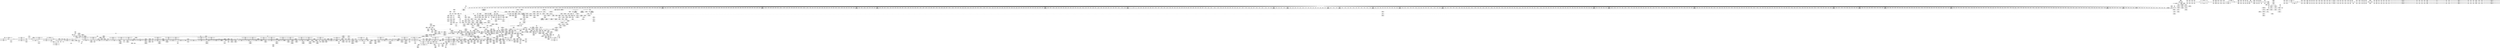 digraph {
	CE0x55bbf10 [shape=record,shape=Mrecord,label="{CE0x55bbf10|common_perm_create:_tmp21|security/apparmor/lsm.c,251|*SummSource*}"]
	CE0x55bf740 [shape=record,shape=Mrecord,label="{CE0x55bf740|i64*_getelementptr_inbounds_(_2_x_i64_,_2_x_i64_*___llvm_gcov_ctr55,_i64_0,_i64_0)|*Constant*|*SummSink*}"]
	CE0x55d5170 [shape=record,shape=Mrecord,label="{CE0x55d5170|104:_%struct.inode*,_:_CRE_198,199_}"]
	CE0x56df240 [shape=record,shape=Mrecord,label="{CE0x56df240|72:_i32,_:_CRE_253,254_}"]
	CE0x55c19b0 [shape=record,shape=Mrecord,label="{CE0x55c19b0|aa_cred_profile:_if.end}"]
	CE0x55b6b60 [shape=record,shape=Mrecord,label="{CE0x55b6b60|common_perm:_tmp6|security/apparmor/lsm.c,169|*SummSink*}"]
	CE0x56a3f50 [shape=record,shape=Mrecord,label="{CE0x56a3f50|aa_cred_profile:_tmp19|security/apparmor/include/context.h,100|*SummSink*}"]
	CE0x56ead40 [shape=record,shape=Mrecord,label="{CE0x56ead40|72:_i32,_:_CRE_623,624_}"]
	CE0x56908e0 [shape=record,shape=Mrecord,label="{CE0x56908e0|i8_1|*Constant*}"]
	CE0x56922a0 [shape=record,shape=Mrecord,label="{CE0x56922a0|i64_1|*Constant*}"]
	CE0x56f0df0 [shape=record,shape=Mrecord,label="{CE0x56f0df0|72:_i32,_:_CRE_925,926_}"]
	CE0x56f2550 [shape=record,shape=Mrecord,label="{CE0x56f2550|72:_i32,_:_CRE_982,983_}"]
	CE0x55a8ac0 [shape=record,shape=Mrecord,label="{CE0x55a8ac0|common_perm_create:_tmp14|security/apparmor/lsm.c,251|*SummSink*}"]
	CE0x56ec800 [shape=record,shape=Mrecord,label="{CE0x56ec800|72:_i32,_:_CRE_824,832_}"]
	CE0x565ca00 [shape=record,shape=Mrecord,label="{CE0x565ca00|__aa_current_profile:_tmp3}"]
	CE0x530f190 [shape=record,shape=Mrecord,label="{CE0x530f190|common_perm_create:_entry}"]
	CE0x5681670 [shape=record,shape=Mrecord,label="{CE0x5681670|%struct.aa_task_cxt*_null|*Constant*|*SummSource*}"]
	CE0x56067b0 [shape=record,shape=Mrecord,label="{CE0x56067b0|mediated_filesystem:_tmp1|*SummSource*}"]
	CE0x56dad30 [shape=record,shape=Mrecord,label="{CE0x56dad30|72:_i32,_:_CRE_161,162_}"]
	CE0x569fbc0 [shape=record,shape=Mrecord,label="{CE0x569fbc0|VOIDTB_TE:_CE_217,218_}"]
	CE0x56f0bd0 [shape=record,shape=Mrecord,label="{CE0x56f0bd0|72:_i32,_:_CRE_923,924_}"]
	CE0x559d260 [shape=record,shape=Mrecord,label="{CE0x559d260|i32_1|*Constant*}"]
	CE0x559d7d0 [shape=record,shape=Mrecord,label="{CE0x559d7d0|i64*_getelementptr_inbounds_(_17_x_i64_,_17_x_i64_*___llvm_gcov_ctr60,_i64_0,_i64_14)|*Constant*|*SummSource*}"]
	CE0x56e0cd0 [shape=record,shape=Mrecord,label="{CE0x56e0cd0|72:_i32,_:_CRE_278,279_}"]
	CE0x56dce20 [shape=record,shape=Mrecord,label="{CE0x56dce20|72:_i32,_:_CRE_192,193_}"]
	CE0x5649c80 [shape=record,shape=Mrecord,label="{CE0x5649c80|VOIDTB_TE:_CE_272,280_}"]
	CE0x5698b10 [shape=record,shape=Mrecord,label="{CE0x5698b10|i64*_getelementptr_inbounds_(_16_x_i64_,_16_x_i64_*___llvm_gcov_ctr46,_i64_0,_i64_14)|*Constant*}"]
	CE0x567fb10 [shape=record,shape=Mrecord,label="{CE0x567fb10|__aa_current_profile:_tmp12|security/apparmor/include/context.h,138|*SummSink*}"]
	CE0x56e1ff0 [shape=record,shape=Mrecord,label="{CE0x56e1ff0|72:_i32,_:_CRE_296,297_}"]
	CE0x55c29e0 [shape=record,shape=Mrecord,label="{CE0x55c29e0|common_perm_create:_tmp32|security/apparmor/lsm.c,253|*SummSource*}"]
	CE0x56ee040 [shape=record,shape=Mrecord,label="{CE0x56ee040|72:_i32,_:_CRE_882,883_}"]
	CE0x5684d20 [shape=record,shape=Mrecord,label="{CE0x5684d20|aa_cred_profile:_do.body5}"]
	CE0x56e4770 [shape=record,shape=Mrecord,label="{CE0x56e4770|72:_i32,_:_CRE_474,475_}"]
	CE0x56e6e90 [shape=record,shape=Mrecord,label="{CE0x56e6e90|72:_i32,_:_CRE_564,565_}"]
	CE0x569ba70 [shape=record,shape=Mrecord,label="{CE0x569ba70|aa_cred_profile:_tmp8|security/apparmor/include/context.h,100|*SummSource*}"]
	CE0x55a6920 [shape=record,shape=Mrecord,label="{CE0x55a6920|common_perm_create:_tmp11|security/apparmor/lsm.c,251}"]
	CE0x55ffbd0 [shape=record,shape=Mrecord,label="{CE0x55ffbd0|i64*_getelementptr_inbounds_(_11_x_i64_,_11_x_i64_*___llvm_gcov_ctr58,_i64_0,_i64_1)|*Constant*|*SummSink*}"]
	CE0x56b8b40 [shape=record,shape=Mrecord,label="{CE0x56b8b40|aa_cred_profile:_tmp17|security/apparmor/include/context.h,100|*SummSink*}"]
	CE0x55d4330 [shape=record,shape=Mrecord,label="{CE0x55d4330|104:_%struct.inode*,_:_CRE_186,187_}"]
	CE0x557d7b0 [shape=record,shape=Mrecord,label="{CE0x557d7b0|apparmor_path_symlink:_tmp|*SummSink*}"]
	CE0x56e2540 [shape=record,shape=Mrecord,label="{CE0x56e2540|72:_i32,_:_CRE_301,302_}"]
	CE0x56db060 [shape=record,shape=Mrecord,label="{CE0x56db060|72:_i32,_:_CRE_164,165_}"]
	CE0x568aa40 [shape=record,shape=Mrecord,label="{CE0x568aa40|0:_i8,_:_GCMR___aa_current_profile.__warned_internal_global_i8_0,_section_.data.unlikely_,_align_1:_elem_0:default:}"]
	CE0x55ff310 [shape=record,shape=Mrecord,label="{CE0x55ff310|i64*_getelementptr_inbounds_(_11_x_i64_,_11_x_i64_*___llvm_gcov_ctr58,_i64_0,_i64_6)|*Constant*|*SummSource*}"]
	CE0x56b52d0 [shape=record,shape=Mrecord,label="{CE0x56b52d0|aa_cred_profile:_lnot3|security/apparmor/include/context.h,100|*SummSource*}"]
	CE0x56ad620 [shape=record,shape=Mrecord,label="{CE0x56ad620|aa_cred_profile:_conv|security/apparmor/include/context.h,100}"]
	CE0x55bb0e0 [shape=record,shape=Mrecord,label="{CE0x55bb0e0|i32_10|*Constant*|*SummSink*}"]
	CE0x55f8380 [shape=record,shape=Mrecord,label="{CE0x55f8380|common_perm_create:_tmp30|security/apparmor/lsm.c,253}"]
	CE0x56eb3d0 [shape=record,shape=Mrecord,label="{CE0x56eb3d0|72:_i32,_:_CRE_664,672_}"]
	CE0x55f6690 [shape=record,shape=Mrecord,label="{CE0x55f6690|104:_%struct.inode*,_:_CRE_304,305_}"]
	CE0x56634d0 [shape=record,shape=Mrecord,label="{CE0x56634d0|aa_path_perm:_path|Function::aa_path_perm&Arg::path::|*SummSink*}"]
	CE0x55be340 [shape=record,shape=Mrecord,label="{CE0x55be340|common_perm_create:_tmp17|security/apparmor/lsm.c,251}"]
	CE0x56dbd20 [shape=record,shape=Mrecord,label="{CE0x56dbd20|72:_i32,_:_CRE_176,177_}"]
	CE0x5669870 [shape=record,shape=Mrecord,label="{CE0x5669870|common_perm_dir_dentry:_tmp3|*SummSource*}"]
	CE0x5627da0 [shape=record,shape=Mrecord,label="{CE0x5627da0|i64*_getelementptr_inbounds_(_16_x_i64_,_16_x_i64_*___llvm_gcov_ctr46,_i64_0,_i64_12)|*Constant*}"]
	CE0x5689b80 [shape=record,shape=Mrecord,label="{CE0x5689b80|VOIDTB_TE:_CE_16,24_}"]
	CE0x55c3e20 [shape=record,shape=Mrecord,label="{CE0x55c3e20|aa_cred_profile:_do.body5|*SummSink*}"]
	CE0x565e730 [shape=record,shape=Mrecord,label="{CE0x565e730|common_perm:_if.end|*SummSource*}"]
	CE0x56db390 [shape=record,shape=Mrecord,label="{CE0x56db390|72:_i32,_:_CRE_167,168_}"]
	CE0x56a75b0 [shape=record,shape=Mrecord,label="{CE0x56a75b0|aa_cred_profile:_tmp27|security/apparmor/include/context.h,100}"]
	CE0x56e51e0 [shape=record,shape=Mrecord,label="{CE0x56e51e0|72:_i32,_:_CRE_484,485_}"]
	CE0x5697b50 [shape=record,shape=Mrecord,label="{CE0x5697b50|_ret_%struct.aa_profile*_%tmp34,_!dbg_!15510|security/apparmor/include/context.h,101|*SummSink*}"]
	CE0x56f0020 [shape=record,shape=Mrecord,label="{CE0x56f0020|72:_i32,_:_CRE_912,913_}"]
	CE0x530b990 [shape=record,shape=Mrecord,label="{CE0x530b990|common_perm_create:_tmp3}"]
	CE0x55d5040 [shape=record,shape=Mrecord,label="{CE0x55d5040|104:_%struct.inode*,_:_CRE_197,198_}"]
	CE0x56ef140 [shape=record,shape=Mrecord,label="{CE0x56ef140|72:_i32,_:_CRE_898,899_}"]
	CE0x55f7b60 [shape=record,shape=Mrecord,label="{CE0x55f7b60|common_perm_create:_tmp28|security/apparmor/lsm.c,253}"]
	CE0x5586580 [shape=record,shape=Mrecord,label="{CE0x5586580|common_perm_create:_dir|Function::common_perm_create&Arg::dir::|*SummSource*}"]
	CE0x56f08a0 [shape=record,shape=Mrecord,label="{CE0x56f08a0|72:_i32,_:_CRE_920,921_}"]
	CE0x56867e0 [shape=record,shape=Mrecord,label="{CE0x56867e0|i64*_getelementptr_inbounds_(_11_x_i64_,_11_x_i64_*___llvm_gcov_ctr58,_i64_0,_i64_0)|*Constant*}"]
	CE0x55d4de0 [shape=record,shape=Mrecord,label="{CE0x55d4de0|104:_%struct.inode*,_:_CRE_195,196_}"]
	CE0x557c900 [shape=record,shape=Mrecord,label="{CE0x557c900|common_perm_create:_tobool|security/apparmor/lsm.c,251}"]
	CE0x56a47b0 [shape=record,shape=Mrecord,label="{CE0x56a47b0|VOIDTB_TE:_CE_88,89_}"]
	CE0x55b59e0 [shape=record,shape=Mrecord,label="{CE0x55b59e0|i64_0|*Constant*}"]
	CE0x5606740 [shape=record,shape=Mrecord,label="{CE0x5606740|mediated_filesystem:_tmp1}"]
	CE0x5682d60 [shape=record,shape=Mrecord,label="{CE0x5682d60|aa_cred_profile:_tmp7|security/apparmor/include/context.h,100|*SummSource*}"]
	CE0x5606010 [shape=record,shape=Mrecord,label="{CE0x5606010|i64*_getelementptr_inbounds_(_2_x_i64_,_2_x_i64_*___llvm_gcov_ctr112,_i64_0,_i64_0)|*Constant*|*SummSink*}"]
	CE0x55a5240 [shape=record,shape=Mrecord,label="{CE0x55a5240|%struct.task_struct*_(%struct.task_struct**)*_asm_movq_%gs:$_1:P_,$0_,_r,im,_dirflag_,_fpsr_,_flags_|*SummSource*}"]
	CE0x56a46e0 [shape=record,shape=Mrecord,label="{CE0x56a46e0|VOIDTB_TE:_CE_72,80_}"]
	CE0x56dd370 [shape=record,shape=Mrecord,label="{CE0x56dd370|72:_i32,_:_CRE_197,198_}"]
	CE0x5607660 [shape=record,shape=Mrecord,label="{CE0x5607660|i64*_getelementptr_inbounds_(_2_x_i64_,_2_x_i64_*___llvm_gcov_ctr56,_i64_0,_i64_0)|*Constant*|*SummSource*}"]
	CE0x55a6120 [shape=record,shape=Mrecord,label="{CE0x55a6120|mediated_filesystem:_inode|Function::mediated_filesystem&Arg::inode::|*SummSource*}"]
	CE0x56dd480 [shape=record,shape=Mrecord,label="{CE0x56dd480|72:_i32,_:_CRE_198,199_}"]
	CE0x5662ca0 [shape=record,shape=Mrecord,label="{CE0x5662ca0|aa_path_perm:_profile|Function::aa_path_perm&Arg::profile::}"]
	CE0x56aa5c0 [shape=record,shape=Mrecord,label="{CE0x56aa5c0|VOIDTB_TE:_CE_205,206_}"]
	CE0x5691290 [shape=record,shape=Mrecord,label="{CE0x5691290|__aa_current_profile:_tmp18|security/apparmor/include/context.h,138}"]
	CE0x55a8590 [shape=record,shape=Mrecord,label="{CE0x55a8590|common_perm_create:_tmp13|security/apparmor/lsm.c,251|*SummSink*}"]
	CE0x559cce0 [shape=record,shape=Mrecord,label="{CE0x559cce0|get_current:_tmp4|./arch/x86/include/asm/current.h,14|*SummSink*}"]
	CE0x56eb810 [shape=record,shape=Mrecord,label="{CE0x56eb810|72:_i32,_:_CRE_688,692_}"]
	CE0x5685cc0 [shape=record,shape=Mrecord,label="{CE0x5685cc0|aa_cred_profile:_security|security/apparmor/include/context.h,99|*SummSource*}"]
	CE0x56aba00 [shape=record,shape=Mrecord,label="{CE0x56aba00|aa_cred_profile:_tmp33|security/apparmor/include/context.h,101|*SummSource*}"]
	CE0x5693ad0 [shape=record,shape=Mrecord,label="{CE0x5693ad0|aa_cred_profile:_do.cond}"]
	CE0x56ecd50 [shape=record,shape=Mrecord,label="{CE0x56ecd50|72:_i32,_:_CRE_864,865_}"]
	CE0x5694430 [shape=record,shape=Mrecord,label="{CE0x5694430|__aa_current_profile:_cred|security/apparmor/include/context.h,138|*SummSource*}"]
	CE0x55a6a30 [shape=record,shape=Mrecord,label="{CE0x55a6a30|common_perm_create:_tmp11|security/apparmor/lsm.c,251|*SummSource*}"]
	CE0x569f620 [shape=record,shape=Mrecord,label="{CE0x569f620|aa_cred_profile:_tmp14|security/apparmor/include/context.h,100|*SummSource*}"]
	CE0x5694040 [shape=record,shape=Mrecord,label="{CE0x5694040|__aa_current_profile:_tmp19|security/apparmor/include/context.h,138}"]
	CE0x5690280 [shape=record,shape=Mrecord,label="{CE0x5690280|__aa_current_profile:_tmp16|security/apparmor/include/context.h,138}"]
	CE0x5696c80 [shape=record,shape=Mrecord,label="{CE0x5696c80|GLOBAL:_aa_cred_profile|*Constant*|*SummSink*}"]
	CE0x5697800 [shape=record,shape=Mrecord,label="{CE0x5697800|_ret_%struct.aa_profile*_%tmp34,_!dbg_!15510|security/apparmor/include/context.h,101|*SummSource*}"]
	CE0x56dfac0 [shape=record,shape=Mrecord,label="{CE0x56dfac0|72:_i32,_:_CRE_261,262_}"]
	CE0x56ed160 [shape=record,shape=Mrecord,label="{CE0x56ed160|72:_i32,_:_CRE_868,869_}"]
	CE0x56ddd00 [shape=record,shape=Mrecord,label="{CE0x56ddd00|72:_i32,_:_CRE_206,207_}"]
	CE0x55d0980 [shape=record,shape=Mrecord,label="{CE0x55d0980|104:_%struct.inode*,_:_CRE_94,95_}"]
	CE0x56e4220 [shape=record,shape=Mrecord,label="{CE0x56e4220|72:_i32,_:_CRE_448,456_}"]
	CE0x56b9960 [shape=record,shape=Mrecord,label="{CE0x56b9960|aa_cred_profile:_do.end8|*SummSink*}"]
	CE0x55a3740 [shape=record,shape=Mrecord,label="{CE0x55a3740|common_perm_create:_uid|security/apparmor/lsm.c,251|*SummSource*}"]
	CE0x56e1ee0 [shape=record,shape=Mrecord,label="{CE0x56e1ee0|72:_i32,_:_CRE_295,296_}"]
	CE0x55f4bc0 [shape=record,shape=Mrecord,label="{CE0x55f4bc0|104:_%struct.inode*,_:_CRE_216,217_}"]
	CE0x56e0bc0 [shape=record,shape=Mrecord,label="{CE0x56e0bc0|72:_i32,_:_CRE_277,278_}"]
	CE0x5305d10 [shape=record,shape=Mrecord,label="{CE0x5305d10|i64*_getelementptr_inbounds_(_2_x_i64_,_2_x_i64_*___llvm_gcov_ctr64,_i64_0,_i64_1)|*Constant*|*SummSink*}"]
	CE0x5666f10 [shape=record,shape=Mrecord,label="{CE0x5666f10|mediated_filesystem:_and|security/apparmor/include/apparmor.h,117}"]
	CE0x5688840 [shape=record,shape=Mrecord,label="{CE0x5688840|__aa_current_profile:_land.lhs.true2|*SummSink*}"]
	CE0x5625a80 [shape=record,shape=Mrecord,label="{CE0x5625a80|i64*_getelementptr_inbounds_(_16_x_i64_,_16_x_i64_*___llvm_gcov_ctr46,_i64_0,_i64_9)|*Constant*|*SummSink*}"]
	CE0x55f7c90 [shape=record,shape=Mrecord,label="{CE0x55f7c90|common_perm_create:_tmp28|security/apparmor/lsm.c,253|*SummSource*}"]
	CE0x566afb0 [shape=record,shape=Mrecord,label="{CE0x566afb0|0:_%struct.vfsmount*,_8:_%struct.dentry*,_:_SCMRE_0,8_|*MultipleSource*|security/apparmor/lsm.c, 189|security/apparmor/lsm.c,189}"]
	CE0x565c7c0 [shape=record,shape=Mrecord,label="{CE0x565c7c0|__aa_current_profile:_entry}"]
	CE0x56940b0 [shape=record,shape=Mrecord,label="{CE0x56940b0|__aa_current_profile:_tmp19|security/apparmor/include/context.h,138|*SummSource*}"]
	CE0x56e1000 [shape=record,shape=Mrecord,label="{CE0x56e1000|72:_i32,_:_CRE_281,282_}"]
	CE0x566b520 [shape=record,shape=Mrecord,label="{CE0x566b520|common_perm_dir_dentry:_tmp4|*LoadInst*|security/apparmor/lsm.c,189}"]
	CE0x56a0800 [shape=record,shape=Mrecord,label="{CE0x56a0800|i64*_getelementptr_inbounds_(_16_x_i64_,_16_x_i64_*___llvm_gcov_ctr46,_i64_0,_i64_4)|*Constant*}"]
	CE0x55ba7d0 [shape=record,shape=Mrecord,label="{CE0x55ba7d0|common_perm_create:_tmp19|security/apparmor/lsm.c,251|*SummSource*}"]
	CE0x55f4310 [shape=record,shape=Mrecord,label="{CE0x55f4310|get_current:_tmp}"]
	CE0x565fe40 [shape=record,shape=Mrecord,label="{CE0x565fe40|common_perm:_mode|security/apparmor/lsm.c,169|*SummSource*}"]
	CE0x568df80 [shape=record,shape=Mrecord,label="{CE0x568df80|i8*_getelementptr_inbounds_(_36_x_i8_,_36_x_i8_*_.str12,_i32_0,_i32_0)|*Constant*|*SummSource*}"]
	CE0x55b13e0 [shape=record,shape=Mrecord,label="{CE0x55b13e0|get_current:_tmp4|./arch/x86/include/asm/current.h,14|*SummSource*}"]
	CE0x55f0300 [shape=record,shape=Mrecord,label="{CE0x55f0300|get_current:_tmp|*SummSource*}"]
	CE0x569a470 [shape=record,shape=Mrecord,label="{CE0x569a470|i32_22|*Constant*|*SummSource*}"]
	CE0x56e3de0 [shape=record,shape=Mrecord,label="{CE0x56e3de0|72:_i32,_:_CRE_416,424_}"]
	CE0x56eb4e0 [shape=record,shape=Mrecord,label="{CE0x56eb4e0|72:_i32,_:_CRE_672,680_}"]
	CE0x56b1eb0 [shape=record,shape=Mrecord,label="{CE0x56b1eb0|GLOBAL:_llvm.expect.i64|*Constant*}"]
	CE0x55f4960 [shape=record,shape=Mrecord,label="{CE0x55f4960|104:_%struct.inode*,_:_CRE_214,215_}"]
	CE0x56e7e80 [shape=record,shape=Mrecord,label="{CE0x56e7e80|72:_i32,_:_CRE_579,580_}"]
	CE0x56a3890 [shape=record,shape=Mrecord,label="{CE0x56a3890|aa_cred_profile:_tmp18|security/apparmor/include/context.h,100|*SummSink*}"]
	CE0x56838c0 [shape=record,shape=Mrecord,label="{CE0x56838c0|i64*_getelementptr_inbounds_(_11_x_i64_,_11_x_i64_*___llvm_gcov_ctr58,_i64_0,_i64_0)|*Constant*|*SummSource*}"]
	CE0x55ed7f0 [shape=record,shape=Mrecord,label="{CE0x55ed7f0|mediated_filesystem:_tmp1|*SummSink*}"]
	CE0x56f0680 [shape=record,shape=Mrecord,label="{CE0x56f0680|72:_i32,_:_CRE_918,919_}"]
	CE0x5644f40 [shape=record,shape=Mrecord,label="{CE0x5644f40|72:_i32,_:_CRE_144,145_}"]
	CE0x55bfbc0 [shape=record,shape=Mrecord,label="{CE0x55bfbc0|i64*_getelementptr_inbounds_(_17_x_i64_,_17_x_i64_*___llvm_gcov_ctr60,_i64_0,_i64_0)|*Constant*|*SummSink*}"]
	CE0x56eb2c0 [shape=record,shape=Mrecord,label="{CE0x56eb2c0|72:_i32,_:_CRE_656,664_}"]
	CE0x5666b90 [shape=record,shape=Mrecord,label="{CE0x5666b90|GLOBAL:_aa_path_perm|*Constant*|*SummSink*}"]
	"CONST[source:2(external),value:0(static)][purpose:{object}]"
	CE0x55d1610 [shape=record,shape=Mrecord,label="{CE0x55d1610|104:_%struct.inode*,_:_CRE_148,149_}"]
	CE0x56e8c50 [shape=record,shape=Mrecord,label="{CE0x56e8c50|72:_i32,_:_CRE_592,593_}"]
	CE0x55ceea0 [shape=record,shape=Mrecord,label="{CE0x55ceea0|104:_%struct.inode*,_:_CRE_0,4_|*MultipleSource*|*LoadInst*|security/apparmor/lsm.c,253|security/apparmor/lsm.c,253}"]
	CE0x5680b30 [shape=record,shape=Mrecord,label="{CE0x5680b30|GLOBAL:___llvm_gcov_ctr46|Global_var:__llvm_gcov_ctr46|*SummSink*}"]
	CE0x55a8da0 [shape=record,shape=Mrecord,label="{CE0x55a8da0|i1_true|*Constant*|*SummSource*}"]
	CE0x5601a90 [shape=record,shape=Mrecord,label="{CE0x5601a90|__aa_current_profile:_tobool1|security/apparmor/include/context.h,138}"]
	CE0x56e6500 [shape=record,shape=Mrecord,label="{CE0x56e6500|72:_i32,_:_CRE_555,556_}"]
	CE0x56a0e80 [shape=record,shape=Mrecord,label="{CE0x56a0e80|aa_cred_profile:_tmp2|*SummSink*}"]
	CE0x56e1aa0 [shape=record,shape=Mrecord,label="{CE0x56e1aa0|72:_i32,_:_CRE_291,292_}"]
	CE0x568fa30 [shape=record,shape=Mrecord,label="{CE0x568fa30|i64*_getelementptr_inbounds_(_11_x_i64_,_11_x_i64_*___llvm_gcov_ctr58,_i64_0,_i64_10)|*Constant*|*SummSink*}"]
	CE0x558fc10 [shape=record,shape=Mrecord,label="{CE0x558fc10|common_perm_create:_tmp8|security/apparmor/lsm.c,251}"]
	CE0x55bd020 [shape=record,shape=Mrecord,label="{CE0x55bd020|common_perm_create:_tmp22|*LoadInst*|security/apparmor/lsm.c,253}"]
	CE0x5581620 [shape=record,shape=Mrecord,label="{CE0x5581620|apparmor_path_symlink:_entry}"]
	CE0x55b6450 [shape=record,shape=Mrecord,label="{CE0x55b6450|common_perm:_tmp5|security/apparmor/lsm.c,169}"]
	CE0x559cdf0 [shape=record,shape=Mrecord,label="{CE0x559cdf0|GLOBAL:_current_task|Global_var:current_task}"]
	CE0x55bbe00 [shape=record,shape=Mrecord,label="{CE0x55bbe00|common_perm_create:_tmp21|security/apparmor/lsm.c,251}"]
	CE0x56dd150 [shape=record,shape=Mrecord,label="{CE0x56dd150|72:_i32,_:_CRE_195,196_}"]
	CE0x56e3310 [shape=record,shape=Mrecord,label="{CE0x56e3310|72:_i32,_:_CRE_328,336_}"]
	CE0x55ee500 [shape=record,shape=Mrecord,label="{CE0x55ee500|get_current:_tmp1|*SummSource*}"]
	CE0x55d5e80 [shape=record,shape=Mrecord,label="{CE0x55d5e80|104:_%struct.inode*,_:_CRE_209,210_}"]
	CE0x5667cc0 [shape=record,shape=Mrecord,label="{CE0x5667cc0|mediated_filesystem:_lnot|security/apparmor/include/apparmor.h,117|*SummSource*}"]
	CE0x55cf8f0 [shape=record,shape=Mrecord,label="{CE0x55cf8f0|104:_%struct.inode*,_:_CRE_48,52_|*MultipleSource*|*LoadInst*|security/apparmor/lsm.c,253|security/apparmor/lsm.c,253}"]
	CE0x55be8e0 [shape=record,shape=Mrecord,label="{CE0x55be8e0|common_perm_create:_tmp18|security/apparmor/lsm.c,251|*SummSource*}"]
	CE0x56ef030 [shape=record,shape=Mrecord,label="{CE0x56ef030|72:_i32,_:_CRE_897,898_}"]
	CE0x559a3b0 [shape=record,shape=Mrecord,label="{CE0x559a3b0|common_perm_create:_tmp23|security/apparmor/lsm.c,253|*SummSink*}"]
	CE0x55b9be0 [shape=record,shape=Mrecord,label="{CE0x55b9be0|i64*_getelementptr_inbounds_(_17_x_i64_,_17_x_i64_*___llvm_gcov_ctr60,_i64_0,_i64_9)|*Constant*}"]
	CE0x568d550 [shape=record,shape=Mrecord,label="{CE0x568d550|i64*_getelementptr_inbounds_(_11_x_i64_,_11_x_i64_*___llvm_gcov_ctr58,_i64_0,_i64_8)|*Constant*}"]
	CE0x569f9a0 [shape=record,shape=Mrecord,label="{CE0x569f9a0|VOIDTB_TE:_CE_215,216_}"]
	CE0x56e7600 [shape=record,shape=Mrecord,label="{CE0x56e7600|72:_i32,_:_CRE_571,572_}"]
	CE0x565e4d0 [shape=record,shape=Mrecord,label="{CE0x565e4d0|common_perm:_if.then|*SummSource*}"]
	CE0x56e82c0 [shape=record,shape=Mrecord,label="{CE0x56e82c0|72:_i32,_:_CRE_583,584_}"]
	CE0x56efad0 [shape=record,shape=Mrecord,label="{CE0x56efad0|72:_i32,_:_CRE_907,908_}"]
	CE0x56b0080 [shape=record,shape=Mrecord,label="{CE0x56b0080|aa_cred_profile:_tobool4|security/apparmor/include/context.h,100|*SummSource*}"]
	CE0x56e81b0 [shape=record,shape=Mrecord,label="{CE0x56e81b0|72:_i32,_:_CRE_582,583_}"]
	CE0x5699780 [shape=record,shape=Mrecord,label="{CE0x5699780|VOIDTB_TE:_CE_171,172_}"]
	CE0x56e1440 [shape=record,shape=Mrecord,label="{CE0x56e1440|72:_i32,_:_CRE_285,286_}"]
	CE0x5675ce0 [shape=record,shape=Mrecord,label="{CE0x5675ce0|common_perm:_tmp10|security/apparmor/lsm.c,172|*SummSink*}"]
	CE0x5644c10 [shape=record,shape=Mrecord,label="{CE0x5644c10|72:_i32,_:_CRE_141,142_}"]
	CE0x56e9910 [shape=record,shape=Mrecord,label="{CE0x56e9910|72:_i32,_:_CRE_604,605_}"]
	CE0x5692310 [shape=record,shape=Mrecord,label="{CE0x5692310|get_current:_tmp1}"]
	CE0x56f1e10 [shape=record,shape=Mrecord,label="{CE0x56f1e10|72:_i32,_:_CRE_968,976_}"]
	CE0x55d1870 [shape=record,shape=Mrecord,label="{CE0x55d1870|104:_%struct.inode*,_:_CRE_150,151_}"]
	CE0x5686050 [shape=record,shape=Mrecord,label="{CE0x5686050|VOIDTB_TE:_CE_189,190_}"]
	CE0x567e760 [shape=record,shape=Mrecord,label="{CE0x567e760|i64*_getelementptr_inbounds_(_16_x_i64_,_16_x_i64_*___llvm_gcov_ctr46,_i64_0,_i64_0)|*Constant*|*SummSink*}"]
	CE0x56f1bc0 [shape=record,shape=Mrecord,label="{CE0x56f1bc0|72:_i32,_:_CRE_952,960_}"]
	CE0x56603b0 [shape=record,shape=Mrecord,label="{CE0x56603b0|aa_cred_profile:_tobool|security/apparmor/include/context.h,100|*SummSource*}"]
	CE0x5666010 [shape=record,shape=Mrecord,label="{CE0x5666010|common_perm:_tmp8|security/apparmor/lsm.c,170|*SummSource*}"]
	CE0x56e2a90 [shape=record,shape=Mrecord,label="{CE0x56e2a90|72:_i32,_:_CRE_306,307_}"]
	CE0x56e9a20 [shape=record,shape=Mrecord,label="{CE0x56e9a20|72:_i32,_:_CRE_605,606_}"]
	CE0x56ddf20 [shape=record,shape=Mrecord,label="{CE0x56ddf20|72:_i32,_:_CRE_208,210_}"]
	CE0x56daf50 [shape=record,shape=Mrecord,label="{CE0x56daf50|72:_i32,_:_CRE_163,164_}"]
	CE0x566e590 [shape=record,shape=Mrecord,label="{CE0x566e590|i64_-2147483648|*Constant*}"]
	CE0x558e940 [shape=record,shape=Mrecord,label="{CE0x558e940|common_perm_create:_tmp2|*SummSink*}"]
	CE0x56de390 [shape=record,shape=Mrecord,label="{CE0x56de390|72:_i32,_:_CRE_232,236_}"]
	CE0x55f4a90 [shape=record,shape=Mrecord,label="{CE0x55f4a90|104:_%struct.inode*,_:_CRE_215,216_}"]
	CE0x56b31b0 [shape=record,shape=Mrecord,label="{CE0x56b31b0|aa_cred_profile:_tobool1|security/apparmor/include/context.h,100|*SummSink*}"]
	CE0x5588160 [shape=record,shape=Mrecord,label="{CE0x5588160|_call_void_mcount()_#2|*SummSink*}"]
	CE0x5642990 [shape=record,shape=Mrecord,label="{CE0x5642990|VOIDTB_TE:_CE_313,314_}"]
	CE0x5587d50 [shape=record,shape=Mrecord,label="{CE0x5587d50|COLLAPSED:_GCMRE___llvm_gcov_ctr60_internal_global_17_x_i64_zeroinitializer:_elem_0:default:}"]
	CE0x569e220 [shape=record,shape=Mrecord,label="{CE0x569e220|VOIDTB_TE:_CE_194,195_}"]
	CE0x56e8810 [shape=record,shape=Mrecord,label="{CE0x56e8810|72:_i32,_:_CRE_588,589_}"]
	CE0x56a63b0 [shape=record,shape=Mrecord,label="{CE0x56a63b0|aa_cred_profile:_tmp30|security/apparmor/include/context.h,100|*SummSink*}"]
	CE0x56ea7f0 [shape=record,shape=Mrecord,label="{CE0x56ea7f0|72:_i32,_:_CRE_618,619_}"]
	CE0x566a270 [shape=record,shape=Mrecord,label="{CE0x566a270|common_perm_dir_dentry:_mnt|security/apparmor/lsm.c,189}"]
	CE0x56b7b90 [shape=record,shape=Mrecord,label="{CE0x56b7b90|VOIDTB_TE:_CE_197,198_}"]
	CE0x55f6d50 [shape=record,shape=Mrecord,label="{CE0x55f6d50|104:_%struct.inode*,_:_CRE_309,310_}"]
	CE0x55baf60 [shape=record,shape=Mrecord,label="{CE0x55baf60|i32_4|*Constant*}"]
	CE0x568a300 [shape=record,shape=Mrecord,label="{CE0x568a300|i64*_getelementptr_inbounds_(_11_x_i64_,_11_x_i64_*___llvm_gcov_ctr58,_i64_0,_i64_8)|*Constant*|*SummSink*}"]
	CE0x55a23e0 [shape=record,shape=Mrecord,label="{CE0x55a23e0|i64_4|*Constant*|*SummSink*}"]
	CE0x55d1560 [shape=record,shape=Mrecord,label="{CE0x55d1560|104:_%struct.inode*,_:_CRE_147,148_}"]
	CE0x56a76d0 [shape=record,shape=Mrecord,label="{CE0x56a76d0|aa_cred_profile:_tmp27|security/apparmor/include/context.h,100|*SummSource*}"]
	CE0x55b1240 [shape=record,shape=Mrecord,label="{CE0x55b1240|get_current:_tmp|*SummSink*}"]
	CE0x5697560 [shape=record,shape=Mrecord,label="{CE0x5697560|aa_cred_profile:_cred|Function::aa_cred_profile&Arg::cred::|*SummSink*}"]
	CE0x56e8b40 [shape=record,shape=Mrecord,label="{CE0x56e8b40|72:_i32,_:_CRE_591,592_}"]
	CE0x55874e0 [shape=record,shape=Mrecord,label="{CE0x55874e0|i64*_getelementptr_inbounds_(_2_x_i64_,_2_x_i64_*___llvm_gcov_ctr64,_i64_0,_i64_1)|*Constant*|*SummSource*}"]
	CE0x56e0340 [shape=record,shape=Mrecord,label="{CE0x56e0340|72:_i32,_:_CRE_269,270_}"]
	CE0x56eee10 [shape=record,shape=Mrecord,label="{CE0x56eee10|72:_i32,_:_CRE_895,896_}"]
	CE0x56a33c0 [shape=record,shape=Mrecord,label="{CE0x56a33c0|VOIDTB_TE:_CE_187,188_}"]
	CE0x56a0330 [shape=record,shape=Mrecord,label="{CE0x56a0330|VOIDTB_TE:_CE_224,232_}"]
	CE0x55a4f20 [shape=record,shape=Mrecord,label="{CE0x55a4f20|common_perm_create:_tmp5|security/apparmor/lsm.c,251|*SummSink*}"]
	CE0x55f43f0 [shape=record,shape=Mrecord,label="{CE0x55f43f0|i64*_getelementptr_inbounds_(_2_x_i64_,_2_x_i64_*___llvm_gcov_ctr112,_i64_0,_i64_1)|*Constant*}"]
	CE0x56a1f10 [shape=record,shape=Mrecord,label="{CE0x56a1f10|aa_cred_profile:_tmp10|security/apparmor/include/context.h,100}"]
	CE0x559ab30 [shape=record,shape=Mrecord,label="{CE0x559ab30|common_perm_create:_tmp4|security/apparmor/lsm.c,251|*SummSource*}"]
	CE0x56e0de0 [shape=record,shape=Mrecord,label="{CE0x56e0de0|72:_i32,_:_CRE_279,280_}"]
	CE0x55d5d50 [shape=record,shape=Mrecord,label="{CE0x55d5d50|104:_%struct.inode*,_:_CRE_208,209_}"]
	CE0x55d1250 [shape=record,shape=Mrecord,label="{CE0x55d1250|104:_%struct.inode*,_:_CRE_145,146_}"]
	CE0x55fc790 [shape=record,shape=Mrecord,label="{CE0x55fc790|common_perm:_error.0|*SummSource*}"]
	CE0x55d40d0 [shape=record,shape=Mrecord,label="{CE0x55d40d0|104:_%struct.inode*,_:_CRE_184,185_}"]
	CE0x55be2d0 [shape=record,shape=Mrecord,label="{CE0x55be2d0|GLOBAL:_get_current|*Constant*}"]
	CE0x56ed5a0 [shape=record,shape=Mrecord,label="{CE0x56ed5a0|72:_i32,_:_CRE_872,873_}"]
	CE0x530bdf0 [shape=record,shape=Mrecord,label="{CE0x530bdf0|apparmor_path_symlink:_tmp2|*SummSource*}"]
	CE0x56e7f90 [shape=record,shape=Mrecord,label="{CE0x56e7f90|72:_i32,_:_CRE_580,581_}"]
	CE0x55fd5d0 [shape=record,shape=Mrecord,label="{CE0x55fd5d0|_ret_i1_%lnot,_!dbg_!15473|security/apparmor/include/apparmor.h,117|*SummSink*}"]
	CE0x55ce850 [shape=record,shape=Mrecord,label="{CE0x55ce850|i32_5|*Constant*|*SummSink*}"]
	CE0x55b87e0 [shape=record,shape=Mrecord,label="{CE0x55b87e0|GLOBAL:_common_perm_dir_dentry|*Constant*}"]
	CE0x56b6d70 [shape=record,shape=Mrecord,label="{CE0x56b6d70|aa_cred_profile:_tmp21|security/apparmor/include/context.h,100}"]
	CE0x5587140 [shape=record,shape=Mrecord,label="{CE0x5587140|common_perm_create:_tmp9|security/apparmor/lsm.c,251|*SummSource*}"]
	CE0x56858d0 [shape=record,shape=Mrecord,label="{CE0x56858d0|aa_cred_profile:_do.body}"]
	CE0x56e6fa0 [shape=record,shape=Mrecord,label="{CE0x56e6fa0|72:_i32,_:_CRE_565,566_}"]
	CE0x56427a0 [shape=record,shape=Mrecord,label="{CE0x56427a0|VOIDTB_TE:_CE_311,312_}"]
	CE0x56065b0 [shape=record,shape=Mrecord,label="{CE0x56065b0|get_current:_tmp1}"]
	CE0x5305170 [shape=record,shape=Mrecord,label="{CE0x5305170|common_perm_create:_tmp4|security/apparmor/lsm.c,251|*SummSink*}"]
	CE0x55acbb0 [shape=record,shape=Mrecord,label="{CE0x55acbb0|i32_251|*Constant*|*SummSource*}"]
	CE0x565def0 [shape=record,shape=Mrecord,label="{CE0x565def0|__aa_current_profile:_tmp7|security/apparmor/include/context.h,138|*SummSink*}"]
	CE0x55cd6b0 [shape=record,shape=Mrecord,label="{CE0x55cd6b0|common_perm_create:_dentry6|security/apparmor/lsm.c,253|*SummSource*}"]
	CE0x56a7d40 [shape=record,shape=Mrecord,label="{CE0x56a7d40|i64*_getelementptr_inbounds_(_16_x_i64_,_16_x_i64_*___llvm_gcov_ctr46,_i64_0,_i64_13)|*Constant*|*SummSource*}"]
	CE0x5626530 [shape=record,shape=Mrecord,label="{CE0x5626530|aa_cred_profile:_tmp23|security/apparmor/include/context.h,100|*SummSource*}"]
	CE0x5605e70 [shape=record,shape=Mrecord,label="{CE0x5605e70|get_current:_bb|*SummSink*}"]
	CE0x56e6610 [shape=record,shape=Mrecord,label="{CE0x56e6610|72:_i32,_:_CRE_556,557_}"]
	CE0x55aa4e0 [shape=record,shape=Mrecord,label="{CE0x55aa4e0|common_perm_create:_tobool|security/apparmor/lsm.c,251|*SummSource*}"]
	CE0x55f7900 [shape=record,shape=Mrecord,label="{CE0x55f7900|104:_%struct.inode*,_:_CRE_319,320_}"]
	CE0x568a500 [shape=record,shape=Mrecord,label="{CE0x568a500|__aa_current_profile:_tmp14|security/apparmor/include/context.h,138}"]
	CE0x55880a0 [shape=record,shape=Mrecord,label="{CE0x55880a0|common_perm_create:_tmp|*SummSink*}"]
	CE0x55b9470 [shape=record,shape=Mrecord,label="{CE0x55b9470|get_current:_entry|*SummSource*}"]
	CE0x5697450 [shape=record,shape=Mrecord,label="{CE0x5697450|aa_cred_profile:_cred|Function::aa_cred_profile&Arg::cred::|*SummSource*}"]
	CE0x56b0430 [shape=record,shape=Mrecord,label="{CE0x56b0430|i64_6|*Constant*}"]
	CE0x5662a60 [shape=record,shape=Mrecord,label="{CE0x5662a60|aa_path_perm:_op|Function::aa_path_perm&Arg::op::|*SummSink*}"]
	CE0x569cbf0 [shape=record,shape=Mrecord,label="{CE0x569cbf0|aa_cred_profile:_tmp9|security/apparmor/include/context.h,100|*SummSource*}"]
	CE0x5628260 [shape=record,shape=Mrecord,label="{CE0x5628260|aa_cred_profile:_tmp22|security/apparmor/include/context.h,100}"]
	CE0x56e2210 [shape=record,shape=Mrecord,label="{CE0x56e2210|72:_i32,_:_CRE_298,299_}"]
	CE0x5685630 [shape=record,shape=Mrecord,label="{CE0x5685630|aa_cred_profile:_bb|*SummSource*}"]
	CE0x56e5840 [shape=record,shape=Mrecord,label="{CE0x56e5840|72:_i32,_:_CRE_500,504_}"]
	CE0x56f2330 [shape=record,shape=Mrecord,label="{CE0x56f2330|72:_i32,_:_CRE_980,981_}"]
	CE0x56dc9e0 [shape=record,shape=Mrecord,label="{CE0x56dc9e0|72:_i32,_:_CRE_188,189_}"]
	CE0x5627560 [shape=record,shape=Mrecord,label="{CE0x5627560|i64*_getelementptr_inbounds_(_16_x_i64_,_16_x_i64_*___llvm_gcov_ctr46,_i64_0,_i64_12)|*Constant*|*SummSink*}"]
	CE0x55a3b00 [shape=record,shape=Mrecord,label="{CE0x55a3b00|GLOBAL:___llvm_gcov_ctr60|Global_var:__llvm_gcov_ctr60}"]
	CE0x5666f80 [shape=record,shape=Mrecord,label="{CE0x5666f80|mediated_filesystem:_and|security/apparmor/include/apparmor.h,117|*SummSource*}"]
	CE0x5603340 [shape=record,shape=Mrecord,label="{CE0x5603340|common_perm_dir_dentry:_dentry|Function::common_perm_dir_dentry&Arg::dentry::|*SummSource*}"]
	CE0x56ed050 [shape=record,shape=Mrecord,label="{CE0x56ed050|72:_i32,_:_CRE_867,868_}"]
	CE0x56637e0 [shape=record,shape=Mrecord,label="{CE0x56637e0|aa_path_perm:_flags|Function::aa_path_perm&Arg::flags::|*SummSource*}"]
	CE0x5694f80 [shape=record,shape=Mrecord,label="{CE0x5694f80|__aa_current_profile:_call3|security/apparmor/include/context.h,138|*SummSink*}"]
	CE0x55bfed0 [shape=record,shape=Mrecord,label="{CE0x55bfed0|common_perm_create:_lor.lhs.false|*SummSource*}"]
	CE0x567e5c0 [shape=record,shape=Mrecord,label="{CE0x567e5c0|i64_0|*Constant*}"]
	CE0x55d0850 [shape=record,shape=Mrecord,label="{CE0x55d0850|104:_%struct.inode*,_:_CRE_93,94_}"]
	CE0x5683410 [shape=record,shape=Mrecord,label="{CE0x5683410|i64*_getelementptr_inbounds_(_16_x_i64_,_16_x_i64_*___llvm_gcov_ctr46,_i64_0,_i64_0)|*Constant*|*SummSource*}"]
	CE0x56a3d90 [shape=record,shape=Mrecord,label="{CE0x56a3d90|aa_cred_profile:_tmp19|security/apparmor/include/context.h,100|*SummSource*}"]
	CE0x55f71e0 [shape=record,shape=Mrecord,label="{CE0x55f71e0|104:_%struct.inode*,_:_CRE_313,314_}"]
	CE0x55f6a30 [shape=record,shape=Mrecord,label="{CE0x55f6a30|104:_%struct.inode*,_:_CRE_306,307_}"]
	CE0x56444d0 [shape=record,shape=Mrecord,label="{CE0x56444d0|72:_i32,_:_CRE_120,128_}"]
	CE0x55bbbc0 [shape=record,shape=Mrecord,label="{CE0x55bbbc0|common_perm_create:_tmp20|security/apparmor/lsm.c,251|*SummSink*}"]
	CE0x56de4a0 [shape=record,shape=Mrecord,label="{CE0x56de4a0|72:_i32,_:_CRE_240,241_}"]
	CE0x55b7750 [shape=record,shape=Mrecord,label="{CE0x55b7750|i8*_getelementptr_inbounds_(_45_x_i8_,_45_x_i8_*_.str14,_i32_0,_i32_0)|*Constant*|*SummSource*}"]
	CE0x5587dc0 [shape=record,shape=Mrecord,label="{CE0x5587dc0|common_perm_create:_tmp|*SummSource*}"]
	CE0x55a4a90 [shape=record,shape=Mrecord,label="{CE0x55a4a90|GLOBAL:___llvm_gcov_ctr60|Global_var:__llvm_gcov_ctr60|*SummSource*}"]
	CE0x56e7d70 [shape=record,shape=Mrecord,label="{CE0x56e7d70|72:_i32,_:_CRE_578,579_}"]
	CE0x5695fd0 [shape=record,shape=Mrecord,label="{CE0x5695fd0|__aa_current_profile:_tmp21|security/apparmor/include/context.h,138}"]
	CE0x56ef8b0 [shape=record,shape=Mrecord,label="{CE0x56ef8b0|72:_i32,_:_CRE_905,906_}"]
	CE0x56e5ed0 [shape=record,shape=Mrecord,label="{CE0x56e5ed0|72:_i32,_:_CRE_536,540_}"]
	CE0x56ef470 [shape=record,shape=Mrecord,label="{CE0x56ef470|72:_i32,_:_CRE_901,902_}"]
	CE0x56edd10 [shape=record,shape=Mrecord,label="{CE0x56edd10|72:_i32,_:_CRE_879,880_}"]
	CE0x56b1c80 [shape=record,shape=Mrecord,label="{CE0x56b1c80|aa_cred_profile:_conv|security/apparmor/include/context.h,100|*SummSink*}"]
	CE0x55d2b70 [shape=record,shape=Mrecord,label="{CE0x55d2b70|104:_%struct.inode*,_:_CRE_166,167_}"]
	CE0x5604670 [shape=record,shape=Mrecord,label="{CE0x5604670|common_perm_create:_retval.0}"]
	CE0x5627870 [shape=record,shape=Mrecord,label="{CE0x5627870|aa_cred_profile:_tmp25|security/apparmor/include/context.h,100|*SummSource*}"]
	CE0x56e7b50 [shape=record,shape=Mrecord,label="{CE0x56e7b50|72:_i32,_:_CRE_576,577_}"]
	CE0x5658480 [shape=record,shape=Mrecord,label="{CE0x5658480|common_perm:_path|Function::common_perm&Arg::path::|*SummSource*}"]
	CE0x5644e30 [shape=record,shape=Mrecord,label="{CE0x5644e30|72:_i32,_:_CRE_143,144_}"]
	CE0x56f2660 [shape=record,shape=Mrecord,label="{CE0x56f2660|72:_i32,_:_CRE_983,984_}"]
	CE0x557d910 [shape=record,shape=Mrecord,label="{CE0x557d910|apparmor_path_symlink:_bb}"]
	CE0x5663e40 [shape=record,shape=Mrecord,label="{CE0x5663e40|aa_path_perm:_request|Function::aa_path_perm&Arg::request::|*SummSink*}"]
	CE0x55b77c0 [shape=record,shape=Mrecord,label="{CE0x55b77c0|i8*_getelementptr_inbounds_(_45_x_i8_,_45_x_i8_*_.str14,_i32_0,_i32_0)|*Constant*|*SummSink*}"]
	CE0x558a940 [shape=record,shape=Mrecord,label="{CE0x558a940|common_perm_create:_dentry|Function::common_perm_create&Arg::dentry::}"]
	CE0x56ae290 [shape=record,shape=Mrecord,label="{CE0x56ae290|aa_cred_profile:_tmp12|security/apparmor/include/context.h,100|*SummSource*}"]
	CE0x56a0440 [shape=record,shape=Mrecord,label="{CE0x56a0440|VOIDTB_TE:_CE_232,240_}"]
	CE0x568f7e0 [shape=record,shape=Mrecord,label="{CE0x568f7e0|__aa_current_profile:_tmp17|security/apparmor/include/context.h,138}"]
	CE0x5600c50 [shape=record,shape=Mrecord,label="{CE0x5600c50|i64_5|*Constant*}"]
	CE0x56ed380 [shape=record,shape=Mrecord,label="{CE0x56ed380|72:_i32,_:_CRE_870,871_}"]
	CE0x55a5690 [shape=record,shape=Mrecord,label="{CE0x55a5690|i64_5|*Constant*}"]
	CE0x569c270 [shape=record,shape=Mrecord,label="{CE0x569c270|aa_cred_profile:_tmp3|*SummSource*}"]
	CE0x565b9a0 [shape=record,shape=Mrecord,label="{CE0x565b9a0|__aa_current_profile:_tmp1|*SummSink*}"]
	CE0x55d2dd0 [shape=record,shape=Mrecord,label="{CE0x55d2dd0|104:_%struct.inode*,_:_CRE_168,169_}"]
	CE0x56041f0 [shape=record,shape=Mrecord,label="{CE0x56041f0|_ret_i32_%call,_!dbg_!15477|security/apparmor/lsm.c,191}"]
	CE0x56ec2b0 [shape=record,shape=Mrecord,label="{CE0x56ec2b0|72:_i32,_:_CRE_776,792_}"]
	CE0x5605cf0 [shape=record,shape=Mrecord,label="{CE0x5605cf0|i64*_getelementptr_inbounds_(_2_x_i64_,_2_x_i64_*___llvm_gcov_ctr112,_i64_0,_i64_0)|*Constant*}"]
	CE0x56ebc50 [shape=record,shape=Mrecord,label="{CE0x56ebc50|72:_i32,_:_CRE_728,736_}"]
	CE0x55879d0 [shape=record,shape=Mrecord,label="{CE0x55879d0|apparmor_path_symlink:_dentry|Function::apparmor_path_symlink&Arg::dentry::|*SummSource*}"]
	CE0x558da60 [shape=record,shape=Mrecord,label="{CE0x558da60|common_perm_create:_if.then}"]
	CE0x56dc7c0 [shape=record,shape=Mrecord,label="{CE0x56dc7c0|72:_i32,_:_CRE_186,187_}"]
	CE0x5643b30 [shape=record,shape=Mrecord,label="{CE0x5643b30|72:_i32,_:_CRE_56,64_}"]
	CE0x55fe1b0 [shape=record,shape=Mrecord,label="{CE0x55fe1b0|GLOBAL:_mediated_filesystem|*Constant*|*SummSource*}"]
	CE0x5664650 [shape=record,shape=Mrecord,label="{CE0x5664650|GLOBAL:___aa_current_profile.__warned|Global_var:__aa_current_profile.__warned}"]
	CE0x55f6c50 [shape=record,shape=Mrecord,label="{CE0x55f6c50|104:_%struct.inode*,_:_CRE_308,309_}"]
	CE0x56e60f0 [shape=record,shape=Mrecord,label="{CE0x56e60f0|72:_i32,_:_CRE_544,552_}"]
	CE0x568bfa0 [shape=record,shape=Mrecord,label="{CE0x568bfa0|GLOBAL:___llvm_gcov_ctr46|Global_var:__llvm_gcov_ctr46}"]
	CE0x5645490 [shape=record,shape=Mrecord,label="{CE0x5645490|72:_i32,_:_CRE_149,150_}"]
	CE0x56da7e0 [shape=record,shape=Mrecord,label="{CE0x56da7e0|72:_i32,_:_CRE_156,157_}"]
	CE0x56dbe30 [shape=record,shape=Mrecord,label="{CE0x56dbe30|72:_i32,_:_CRE_177,178_}"]
	CE0x569a1f0 [shape=record,shape=Mrecord,label="{CE0x569a1f0|i32_22|*Constant*}"]
	CE0x56b1170 [shape=record,shape=Mrecord,label="{CE0x56b1170|i64*_getelementptr_inbounds_(_16_x_i64_,_16_x_i64_*___llvm_gcov_ctr46,_i64_0,_i64_7)|*Constant*|*SummSource*}"]
	CE0x5675a60 [shape=record,shape=Mrecord,label="{CE0x5675a60|common_perm:_tmp9|security/apparmor/lsm.c,172|*SummSink*}"]
	CE0x56eaa10 [shape=record,shape=Mrecord,label="{CE0x56eaa10|72:_i32,_:_CRE_620,621_}"]
	CE0x56f1450 [shape=record,shape=Mrecord,label="{CE0x56f1450|72:_i32,_:_CRE_931,932_}"]
	CE0x5695770 [shape=record,shape=Mrecord,label="{CE0x5695770|_ret_%struct.task_struct*_%tmp4,_!dbg_!15471|./arch/x86/include/asm/current.h,14}"]
	CE0x5659270 [shape=record,shape=Mrecord,label="{CE0x5659270|_ret_i32_%error.0,_!dbg_!15483|security/apparmor/lsm.c,172|*SummSource*}"]
	CE0x565b360 [shape=record,shape=Mrecord,label="{CE0x565b360|_call_void_mcount()_#2|*SummSource*}"]
	CE0x5588a50 [shape=record,shape=Mrecord,label="{CE0x5588a50|i32_1|*Constant*}"]
	CE0x55ce450 [shape=record,shape=Mrecord,label="{CE0x55ce450|i32_5|*Constant*}"]
	CE0x56e2ba0 [shape=record,shape=Mrecord,label="{CE0x56e2ba0|72:_i32,_:_CRE_307,308_}"]
	CE0x56574d0 [shape=record,shape=Mrecord,label="{CE0x56574d0|common_perm:_bb|*SummSink*}"]
	CE0x56282d0 [shape=record,shape=Mrecord,label="{CE0x56282d0|aa_cred_profile:_tmp22|security/apparmor/include/context.h,100|*SummSource*}"]
	CE0x55eeb70 [shape=record,shape=Mrecord,label="{CE0x55eeb70|_call_void_mcount()_#2}"]
	CE0x56987a0 [shape=record,shape=Mrecord,label="{CE0x56987a0|aa_cred_profile:_tmp29|security/apparmor/include/context.h,100|*SummSink*}"]
	CE0x565cb20 [shape=record,shape=Mrecord,label="{CE0x565cb20|__aa_current_profile:_tmp3|*SummSource*}"]
	CE0x55c41a0 [shape=record,shape=Mrecord,label="{CE0x55c41a0|common_perm_create:_do.body|*SummSink*}"]
	CE0x55b3380 [shape=record,shape=Mrecord,label="{CE0x55b3380|COLLAPSED:_GCMRE___llvm_gcov_ctr55_internal_global_2_x_i64_zeroinitializer:_elem_0:default:}"]
	CE0x567f7f0 [shape=record,shape=Mrecord,label="{CE0x567f7f0|__aa_current_profile:_tmp12|security/apparmor/include/context.h,138}"]
	CE0x56a49a0 [shape=record,shape=Mrecord,label="{CE0x56a49a0|VOIDTB_TE:_CE_91,92_}"]
	CE0x559b390 [shape=record,shape=Mrecord,label="{CE0x559b390|_ret_i32_%call,_!dbg_!15472|security/apparmor/lsm.c,298|*SummSink*}"]
	CE0x55aa180 [shape=record,shape=Mrecord,label="{CE0x55aa180|GLOBAL:_common_perm_create.__warned|Global_var:common_perm_create.__warned|*SummSink*}"]
	CE0x56e9b30 [shape=record,shape=Mrecord,label="{CE0x56e9b30|72:_i32,_:_CRE_606,607_}"]
	CE0x55c3f00 [shape=record,shape=Mrecord,label="{CE0x55c3f00|common_perm_create:_return|*SummSink*}"]
	CE0x55b5c90 [shape=record,shape=Mrecord,label="{CE0x55b5c90|GLOBAL:___llvm_gcov_ctr57|Global_var:__llvm_gcov_ctr57|*SummSource*}"]
	CE0x530f2a0 [shape=record,shape=Mrecord,label="{CE0x530f2a0|i32_9|*Constant*}"]
	CE0x568a080 [shape=record,shape=Mrecord,label="{CE0x568a080|__aa_current_profile:_tmp13|security/apparmor/include/context.h,138|*SummSource*}"]
	CE0x56a3820 [shape=record,shape=Mrecord,label="{CE0x56a3820|aa_cred_profile:_tmp18|security/apparmor/include/context.h,100|*SummSource*}"]
	CE0x56e8700 [shape=record,shape=Mrecord,label="{CE0x56e8700|72:_i32,_:_CRE_587,588_}"]
	CE0x5699ac0 [shape=record,shape=Mrecord,label="{CE0x5699ac0|aa_cred_profile:_lor.rhs}"]
	CE0x569dc10 [shape=record,shape=Mrecord,label="{CE0x569dc10|aa_cred_profile:_expval|security/apparmor/include/context.h,100}"]
	CE0x55d4590 [shape=record,shape=Mrecord,label="{CE0x55d4590|104:_%struct.inode*,_:_CRE_188,189_}"]
	CE0x55aad00 [shape=record,shape=Mrecord,label="{CE0x55aad00|common_perm_create:_land.lhs.true}"]
	CE0x56ddae0 [shape=record,shape=Mrecord,label="{CE0x56ddae0|72:_i32,_:_CRE_204,205_}"]
	CE0x56e50d0 [shape=record,shape=Mrecord,label="{CE0x56e50d0|72:_i32,_:_CRE_483,484_}"]
	CE0x5693740 [shape=record,shape=Mrecord,label="{CE0x5693740|aa_cred_profile:_lnot.ext|security/apparmor/include/context.h,100}"]
	CE0x56f2770 [shape=record,shape=Mrecord,label="{CE0x56f2770|72:_i32,_:_CRE_984,988_}"]
	CE0x5683280 [shape=record,shape=Mrecord,label="{CE0x5683280|__aa_current_profile:_tmp8|security/apparmor/include/context.h,138}"]
	CE0x56a1ff0 [shape=record,shape=Mrecord,label="{CE0x56a1ff0|aa_cred_profile:_tmp10|security/apparmor/include/context.h,100|*SummSink*}"]
	CE0x5683a70 [shape=record,shape=Mrecord,label="{CE0x5683a70|__aa_current_profile:_tmp}"]
	CE0x56f2030 [shape=record,shape=Mrecord,label="{CE0x56f2030|72:_i32,_:_CRE_977,978_}"]
	CE0x5680060 [shape=record,shape=Mrecord,label="{CE0x5680060|aa_cred_profile:_tmp15|security/apparmor/include/context.h,100|*SummSink*}"]
	CE0x5657d30 [shape=record,shape=Mrecord,label="{CE0x5657d30|common_perm:_entry|*SummSink*}"]
	CE0x56e2100 [shape=record,shape=Mrecord,label="{CE0x56e2100|72:_i32,_:_CRE_297,298_}"]
	CE0x559f460 [shape=record,shape=Mrecord,label="{CE0x559f460|common_perm_create:_tmp35|security/apparmor/lsm.c,256|*SummSink*}"]
	CE0x559ae90 [shape=record,shape=Mrecord,label="{CE0x559ae90|i64_0|*Constant*|*SummSource*}"]
	CE0x5663980 [shape=record,shape=Mrecord,label="{CE0x5663980|aa_path_perm:_flags|Function::aa_path_perm&Arg::flags::|*SummSink*}"]
	CE0x55d4920 [shape=record,shape=Mrecord,label="{CE0x55d4920|104:_%struct.inode*,_:_CRE_191,192_}"]
	CE0x55b5e70 [shape=record,shape=Mrecord,label="{CE0x55b5e70|common_perm:_tmp4|security/apparmor/lsm.c,169}"]
	CE0x55b7450 [shape=record,shape=Mrecord,label="{CE0x55b7450|%struct.vfsmount*_null|*Constant*|*SummSink*}"]
	CE0x5584e20 [shape=record,shape=Mrecord,label="{CE0x5584e20|common_perm_create:_mask|Function::common_perm_create&Arg::mask::|*SummSink*}"]
	CE0x55fc900 [shape=record,shape=Mrecord,label="{CE0x55fc900|common_perm:_error.0|*SummSink*}"]
	CE0x56b85b0 [shape=record,shape=Mrecord,label="{CE0x56b85b0|aa_cred_profile:_tmp16|security/apparmor/include/context.h,100|*SummSink*}"]
	CE0x5645050 [shape=record,shape=Mrecord,label="{CE0x5645050|72:_i32,_:_CRE_145,146_}"]
	CE0x56e3890 [shape=record,shape=Mrecord,label="{CE0x56e3890|72:_i32,_:_CRE_376,384_}"]
	CE0x56759f0 [shape=record,shape=Mrecord,label="{CE0x56759f0|common_perm:_tmp9|security/apparmor/lsm.c,172|*SummSource*}"]
	CE0x559b2c0 [shape=record,shape=Mrecord,label="{CE0x559b2c0|_ret_i32_%call,_!dbg_!15472|security/apparmor/lsm.c,298|*SummSource*}"]
	CE0x569ae20 [shape=record,shape=Mrecord,label="{CE0x569ae20|VOIDTB_TE:_CE_147,148_}"]
	CE0x5685080 [shape=record,shape=Mrecord,label="{CE0x5685080|__aa_current_profile:_do.body|*SummSink*}"]
	CE0x569d920 [shape=record,shape=Mrecord,label="{CE0x569d920|VOIDTB_TE:_CE_169,170_}"]
	CE0x55abbe0 [shape=record,shape=Mrecord,label="{CE0x55abbe0|i8*_getelementptr_inbounds_(_24_x_i8_,_24_x_i8_*_.str8,_i32_0,_i32_0)|*Constant*|*SummSource*}"]
	CE0x55cf4e0 [shape=record,shape=Mrecord,label="{CE0x55cf4e0|104:_%struct.inode*,_:_CRE_24,40_|*MultipleSource*|*LoadInst*|security/apparmor/lsm.c,253|security/apparmor/lsm.c,253}"]
	CE0x56e73e0 [shape=record,shape=Mrecord,label="{CE0x56e73e0|72:_i32,_:_CRE_569,570_}"]
	CE0x5644910 [shape=record,shape=Mrecord,label="{CE0x5644910|72:_i32,_:_CRE_138,139_}"]
	CE0x5693220 [shape=record,shape=Mrecord,label="{CE0x5693220|VOIDTB_TE:_CE_156,157_}"]
	CE0x55d3ae0 [shape=record,shape=Mrecord,label="{CE0x55d3ae0|104:_%struct.inode*,_:_CRE_179,180_}"]
	CE0x56ddbf0 [shape=record,shape=Mrecord,label="{CE0x56ddbf0|72:_i32,_:_CRE_205,206_}"]
	CE0x55fd6d0 [shape=record,shape=Mrecord,label="{CE0x55fd6d0|i64_12|*Constant*}"]
	CE0x56571b0 [shape=record,shape=Mrecord,label="{CE0x56571b0|mediated_filesystem:_tmp5|security/apparmor/include/apparmor.h,117|*SummSource*}"]
	CE0x56e95e0 [shape=record,shape=Mrecord,label="{CE0x56e95e0|72:_i32,_:_CRE_601,602_}"]
	CE0x566e250 [shape=record,shape=Mrecord,label="{CE0x566e250|common_perm_dir_dentry:_tmp1|*SummSink*}"]
	CE0x559a790 [shape=record,shape=Mrecord,label="{CE0x559a790|i64_10|*Constant*|*SummSink*}"]
	CE0x56b4cd0 [shape=record,shape=Mrecord,label="{CE0x56b4cd0|aa_cred_profile:_tobool1|security/apparmor/include/context.h,100}"]
	CE0x559baa0 [shape=record,shape=Mrecord,label="{CE0x559baa0|common_perm:_tmp2|security/apparmor/lsm.c,169|*SummSink*}"]
	CE0x565a080 [shape=record,shape=Mrecord,label="{CE0x565a080|aa_cred_profile:_lor.end}"]
	CE0x557bff0 [shape=record,shape=Mrecord,label="{CE0x557bff0|_call_void_mcount()_#2|*SummSource*}"]
	CE0x5684850 [shape=record,shape=Mrecord,label="{CE0x5684850|aa_cred_profile:_do.end8|*SummSource*}"]
	CE0x55847e0 [shape=record,shape=Mrecord,label="{CE0x55847e0|apparmor_path_symlink:_tmp3|*SummSink*}"]
	CE0x56b09c0 [shape=record,shape=Mrecord,label="{CE0x56b09c0|VOIDTB_TE:_CE_174,175_}"]
	CE0x5585c40 [shape=record,shape=Mrecord,label="{CE0x5585c40|common_perm_create:_cond|security/apparmor/lsm.c, 251|*SummSource*}"]
	CE0x5643830 [shape=record,shape=Mrecord,label="{CE0x5643830|72:_i32,_:_CRE_32,40_}"]
	CE0x55f5080 [shape=record,shape=Mrecord,label="{CE0x55f5080|104:_%struct.inode*,_:_CRE_220,221_}"]
	CE0x558a820 [shape=record,shape=Mrecord,label="{CE0x558a820|apparmor_path_symlink:_tmp2}"]
	CE0x56a99d0 [shape=record,shape=Mrecord,label="{CE0x56a99d0|aa_cred_profile:_tmp34|security/apparmor/include/context.h,101|*SummSink*}"]
	CE0x56de6c0 [shape=record,shape=Mrecord,label="{CE0x56de6c0|72:_i32,_:_CRE_242,243_}"]
	CE0x56587b0 [shape=record,shape=Mrecord,label="{CE0x56587b0|common_perm:_mask|Function::common_perm&Arg::mask::}"]
	CE0x56e9c40 [shape=record,shape=Mrecord,label="{CE0x56e9c40|72:_i32,_:_CRE_607,608_}"]
	CE0x55c0c90 [shape=record,shape=Mrecord,label="{CE0x55c0c90|i64*_getelementptr_inbounds_(_17_x_i64_,_17_x_i64_*___llvm_gcov_ctr60,_i64_0,_i64_0)|*Constant*}"]
	CE0x55b7ed0 [shape=record,shape=Mrecord,label="{CE0x55b7ed0|GLOBAL:_get_current|*Constant*|*SummSource*}"]
	CE0x565ac50 [shape=record,shape=Mrecord,label="{CE0x565ac50|common_perm:_tmp1}"]
	CE0x55eb4f0 [shape=record,shape=Mrecord,label="{CE0x55eb4f0|mediated_filesystem:_tmp4|*LoadInst*|security/apparmor/include/apparmor.h,117|*SummSink*}"]
	CE0x56074a0 [shape=record,shape=Mrecord,label="{CE0x56074a0|i64*_getelementptr_inbounds_(_2_x_i64_,_2_x_i64_*___llvm_gcov_ctr56,_i64_0,_i64_0)|*Constant*|*SummSink*}"]
	CE0x56a6860 [shape=record,shape=Mrecord,label="{CE0x56a6860|aa_cred_profile:_tmp31|security/apparmor/include/context.h,100}"]
	CE0x5693440 [shape=record,shape=Mrecord,label="{CE0x5693440|VOIDTB_TE:_CE_158,159_}"]
	CE0x558c0f0 [shape=record,shape=Mrecord,label="{CE0x558c0f0|i64_1|*Constant*}"]
	CE0x56a9360 [shape=record,shape=Mrecord,label="{CE0x56a9360|aa_cred_profile:_profile11|security/apparmor/include/context.h,101|*SummSink*}"]
	CE0x5602c10 [shape=record,shape=Mrecord,label="{CE0x5602c10|common_perm_dir_dentry:_dir|Function::common_perm_dir_dentry&Arg::dir::}"]
	CE0x5682490 [shape=record,shape=Mrecord,label="{CE0x5682490|aa_cred_profile:_tmp5|security/apparmor/include/context.h,99}"]
	CE0x56b7db0 [shape=record,shape=Mrecord,label="{CE0x56b7db0|VOIDTB_TE:_CE_199,200_}"]
	CE0x55d4f10 [shape=record,shape=Mrecord,label="{CE0x55d4f10|104:_%struct.inode*,_:_CRE_196,197_}"]
	CE0x558a140 [shape=record,shape=Mrecord,label="{CE0x558a140|_ret_i32_%retval.0,_!dbg_!15515|security/apparmor/lsm.c,257|*SummSink*}"]
	CE0x5644230 [shape=record,shape=Mrecord,label="{CE0x5644230|72:_i32,_:_CRE_104,112_}"]
	CE0x56e4660 [shape=record,shape=Mrecord,label="{CE0x56e4660|72:_i32,_:_CRE_473,474_}"]
	CE0x56adfb0 [shape=record,shape=Mrecord,label="{CE0x56adfb0|aa_cred_profile:_tmp12|security/apparmor/include/context.h,100|*SummSink*}"]
	CE0x56a8be0 [shape=record,shape=Mrecord,label="{CE0x56a8be0|i64*_getelementptr_inbounds_(_16_x_i64_,_16_x_i64_*___llvm_gcov_ctr46,_i64_0,_i64_15)|*Constant*|*SummSource*}"]
	CE0x5644b00 [shape=record,shape=Mrecord,label="{CE0x5644b00|72:_i32,_:_CRE_140,141_}"]
	CE0x55a3920 [shape=record,shape=Mrecord,label="{CE0x55a3920|44:_i32,_48:_i16,_128:_i8*,_:_SCMRE_0,4_|*MultipleSource*|security/apparmor/lsm.c, 251|security/apparmor/lsm.c,251}"]
	CE0x55ba0c0 [shape=record,shape=Mrecord,label="{CE0x55ba0c0|i32_78|*Constant*|*SummSink*}"]
	CE0x5662e60 [shape=record,shape=Mrecord,label="{CE0x5662e60|aa_path_perm:_profile|Function::aa_path_perm&Arg::profile::|*SummSource*}"]
	CE0x56db4a0 [shape=record,shape=Mrecord,label="{CE0x56db4a0|72:_i32,_:_CRE_168,169_}"]
	CE0x558fc80 [shape=record,shape=Mrecord,label="{CE0x558fc80|common_perm_create:_tmp8|security/apparmor/lsm.c,251|*SummSink*}"]
	CE0x567efb0 [shape=record,shape=Mrecord,label="{CE0x567efb0|aa_cred_profile:_do.end10|*SummSource*}"]
	CE0x56db8e0 [shape=record,shape=Mrecord,label="{CE0x56db8e0|72:_i32,_:_CRE_172,173_}"]
	CE0x568d710 [shape=record,shape=Mrecord,label="{CE0x568d710|i64*_getelementptr_inbounds_(_11_x_i64_,_11_x_i64_*___llvm_gcov_ctr58,_i64_0,_i64_8)|*Constant*|*SummSource*}"]
	CE0x5663bf0 [shape=record,shape=Mrecord,label="{CE0x5663bf0|aa_path_perm:_request|Function::aa_path_perm&Arg::request::}"]
	CE0x557c0c0 [shape=record,shape=Mrecord,label="{CE0x557c0c0|_call_void_mcount()_#2|*SummSink*}"]
	CE0x55c1ce0 [shape=record,shape=Mrecord,label="{CE0x55c1ce0|common_perm_create:_if.then8|*SummSink*}"]
	CE0x55edd30 [shape=record,shape=Mrecord,label="{CE0x55edd30|GLOBAL:_current_task|Global_var:current_task}"]
	CE0x565a480 [shape=record,shape=Mrecord,label="{CE0x565a480|i32_0|*Constant*}"]
	CE0x55d0670 [shape=record,shape=Mrecord,label="{CE0x55d0670|104:_%struct.inode*,_:_CRE_91,92_}"]
	CE0x56dc050 [shape=record,shape=Mrecord,label="{CE0x56dc050|72:_i32,_:_CRE_179,180_}"]
	CE0x55ac780 [shape=record,shape=Mrecord,label="{CE0x55ac780|i32_251|*Constant*}"]
	CE0x55a0750 [shape=record,shape=Mrecord,label="{CE0x55a0750|i8_1|*Constant*|*SummSink*}"]
	CE0x56b80e0 [shape=record,shape=Mrecord,label="{CE0x56b80e0|VOIDTB_TE:_CE_202,203_}"]
	CE0x55858f0 [shape=record,shape=Mrecord,label="{CE0x55858f0|i32_1|*Constant*|*SummSink*}"]
	CE0x5580d80 [shape=record,shape=Mrecord,label="{CE0x5580d80|apparmor_path_symlink:_bb|*SummSource*}"]
	CE0x559c520 [shape=record,shape=Mrecord,label="{CE0x559c520|common_perm:_tmp3|security/apparmor/lsm.c,169}"]
	CE0x56683a0 [shape=record,shape=Mrecord,label="{CE0x56683a0|common_perm_dir_dentry:_bb|*SummSource*}"]
	CE0x56df460 [shape=record,shape=Mrecord,label="{CE0x56df460|72:_i32,_:_CRE_255,256_}"]
	CE0x56e1110 [shape=record,shape=Mrecord,label="{CE0x56e1110|72:_i32,_:_CRE_282,283_}"]
	CE0x56e3cd0 [shape=record,shape=Mrecord,label="{CE0x56e3cd0|72:_i32,_:_CRE_408,416_}"]
	CE0x56ea3b0 [shape=record,shape=Mrecord,label="{CE0x56ea3b0|72:_i32,_:_CRE_614,615_}"]
	CE0x566e7e0 [shape=record,shape=Mrecord,label="{CE0x566e7e0|i64_-2147483648|*Constant*|*SummSink*}"]
	CE0x55a9b30 [shape=record,shape=Mrecord,label="{CE0x55a9b30|common_perm_create:_tmp7|security/apparmor/lsm.c,251|*SummSource*}"]
	CE0x568e8f0 [shape=record,shape=Mrecord,label="{CE0x568e8f0|i32_138|*Constant*|*SummSink*}"]
	CE0x56b6e90 [shape=record,shape=Mrecord,label="{CE0x56b6e90|aa_cred_profile:_tmp21|security/apparmor/include/context.h,100|*SummSource*}"]
	CE0x55c3fc0 [shape=record,shape=Mrecord,label="{CE0x55c3fc0|common_perm_create:_do.body}"]
	CE0x56a1910 [shape=record,shape=Mrecord,label="{CE0x56a1910|aa_cred_profile:_tmp11|security/apparmor/include/context.h,100|*SummSource*}"]
	CE0x55bf160 [shape=record,shape=Mrecord,label="{CE0x55bf160|_call_void_mcount()_#2|*SummSource*}"]
	CE0x56a83b0 [shape=record,shape=Mrecord,label="{CE0x56a83b0|aa_cred_profile:_tmp28|security/apparmor/include/context.h,100|*SummSink*}"]
	CE0x51eb6c0 [shape=record,shape=Mrecord,label="{CE0x51eb6c0|i32_9|*Constant*|*SummSource*}"]
	CE0x55ceb30 [shape=record,shape=Mrecord,label="{CE0x55ceb30|common_perm_create:_d_inode|security/apparmor/lsm.c,253|*SummSource*}"]
	CE0x565c8c0 [shape=record,shape=Mrecord,label="{CE0x565c8c0|__aa_current_profile:_entry|*SummSource*}"]
	CE0x56812c0 [shape=record,shape=Mrecord,label="{CE0x56812c0|__aa_current_profile:_tmp11|security/apparmor/include/context.h,138}"]
	CE0x5697390 [shape=record,shape=Mrecord,label="{CE0x5697390|aa_cred_profile:_cred|Function::aa_cred_profile&Arg::cred::}"]
	CE0x530f310 [shape=record,shape=Mrecord,label="{CE0x530f310|i32_9|*Constant*|*SummSink*}"]
	CE0x56dd6a0 [shape=record,shape=Mrecord,label="{CE0x56dd6a0|72:_i32,_:_CRE_200,201_}"]
	CE0x5625df0 [shape=record,shape=Mrecord,label="{CE0x5625df0|i64*_getelementptr_inbounds_(_16_x_i64_,_16_x_i64_*___llvm_gcov_ctr46,_i64_0,_i64_9)|*Constant*|*SummSource*}"]
	CE0x5684750 [shape=record,shape=Mrecord,label="{CE0x5684750|aa_cred_profile:_do.end8}"]
	CE0x565f090 [shape=record,shape=Mrecord,label="{CE0x565f090|__aa_current_profile:_call|security/apparmor/include/context.h,138|*SummSink*}"]
	CE0x568b540 [shape=record,shape=Mrecord,label="{CE0x568b540|VOIDTB_TE:_CE_179,180_}"]
	CE0x530f230 [shape=record,shape=Mrecord,label="{CE0x530f230|common_perm_create:_entry|*SummSource*}"]
	CE0x56e3450 [shape=record,shape=Mrecord,label="{CE0x56e3450|72:_i32,_:_CRE_336,344_}"]
	CE0x55f7ff0 [shape=record,shape=Mrecord,label="{CE0x55f7ff0|common_perm_create:_tmp29|security/apparmor/lsm.c,253|*SummSource*}"]
	CE0x5693c30 [shape=record,shape=Mrecord,label="{CE0x5693c30|aa_cred_profile:_if.end|*SummSource*}"]
	CE0x5589fa0 [shape=record,shape=Mrecord,label="{CE0x5589fa0|common_perm_create:_call|security/apparmor/lsm.c,251}"]
	CE0x56992d0 [shape=record,shape=Mrecord,label="{CE0x56992d0|aa_cred_profile:_expval|security/apparmor/include/context.h,100|*SummSource*}"]
	CE0x56ebf80 [shape=record,shape=Mrecord,label="{CE0x56ebf80|72:_i32,_:_CRE_752,756_}"]
	CE0x56e3ab0 [shape=record,shape=Mrecord,label="{CE0x56e3ab0|72:_i32,_:_CRE_392,400_}"]
	CE0x566e660 [shape=record,shape=Mrecord,label="{CE0x566e660|i64_-2147483648|*Constant*|*SummSource*}"]
	CE0x56e4fc0 [shape=record,shape=Mrecord,label="{CE0x56e4fc0|72:_i32,_:_CRE_482,483_}"]
	CE0x56eba30 [shape=record,shape=Mrecord,label="{CE0x56eba30|72:_i32,_:_CRE_704,712_}"]
	CE0x56dcaf0 [shape=record,shape=Mrecord,label="{CE0x56dcaf0|72:_i32,_:_CRE_189,190_}"]
	CE0x56da3a0 [shape=record,shape=Mrecord,label="{CE0x56da3a0|72:_i32,_:_CRE_152,153_}"]
	CE0x56a10c0 [shape=record,shape=Mrecord,label="{CE0x56a10c0|aa_cred_profile:_tmp3}"]
	CE0x55a5700 [shape=record,shape=Mrecord,label="{CE0x55a5700|i64_5|*Constant*|*SummSource*}"]
	CE0x55bc2b0 [shape=record,shape=Mrecord,label="{CE0x55bc2b0|common_perm_create:_tmp21|security/apparmor/lsm.c,251}"]
	CE0x55ef930 [shape=record,shape=Mrecord,label="{CE0x55ef930|__aa_current_profile:_tobool|security/apparmor/include/context.h,138}"]
	CE0x56e4da0 [shape=record,shape=Mrecord,label="{CE0x56e4da0|72:_i32,_:_CRE_480,481_}"]
	CE0x566aea0 [shape=record,shape=Mrecord,label="{CE0x566aea0|common_perm_dir_dentry:_mnt1|security/apparmor/lsm.c,189}"]
	CE0x55d0d10 [shape=record,shape=Mrecord,label="{CE0x55d0d10|104:_%struct.inode*,_:_CRE_104,112_|*MultipleSource*|*LoadInst*|security/apparmor/lsm.c,253|security/apparmor/lsm.c,253}"]
	CE0x56a32b0 [shape=record,shape=Mrecord,label="{CE0x56a32b0|VOIDTB_TE:_CE_186,187_}"]
	CE0x56ea2a0 [shape=record,shape=Mrecord,label="{CE0x56ea2a0|72:_i32,_:_CRE_613,614_}"]
	CE0x55fdfb0 [shape=record,shape=Mrecord,label="{CE0x55fdfb0|common_perm_create:_call7|security/apparmor/lsm.c,253|*SummSink*}"]
	CE0x568bd60 [shape=record,shape=Mrecord,label="{CE0x568bd60|__aa_current_profile:_bb}"]
	CE0x55b74e0 [shape=record,shape=Mrecord,label="{CE0x55b74e0|i64_10|*Constant*}"]
	CE0x56ed7c0 [shape=record,shape=Mrecord,label="{CE0x56ed7c0|72:_i32,_:_CRE_874,875_}"]
	CE0x55f5d50 [shape=record,shape=Mrecord,label="{CE0x55f5d50|104:_%struct.inode*,_:_CRE_264,272_|*MultipleSource*|*LoadInst*|security/apparmor/lsm.c,253|security/apparmor/lsm.c,253}"]
	CE0x55d4cb0 [shape=record,shape=Mrecord,label="{CE0x55d4cb0|104:_%struct.inode*,_:_CRE_194,195_}"]
	CE0x55b0490 [shape=record,shape=Mrecord,label="{CE0x55b0490|get_current:_tmp2|*SummSource*}"]
	CE0x55a87a0 [shape=record,shape=Mrecord,label="{CE0x55a87a0|i64*_getelementptr_inbounds_(_17_x_i64_,_17_x_i64_*___llvm_gcov_ctr60,_i64_0,_i64_8)|*Constant*}"]
	CE0x5643f30 [shape=record,shape=Mrecord,label="{CE0x5643f30|72:_i32,_:_CRE_80,88_}"]
	CE0x55bfb50 [shape=record,shape=Mrecord,label="{CE0x55bfb50|common_perm_create:_land.lhs.true2|*SummSink*}"]
	CE0x565e660 [shape=record,shape=Mrecord,label="{CE0x565e660|common_perm:_if.end}"]
	CE0x55af5a0 [shape=record,shape=Mrecord,label="{CE0x55af5a0|i32_8|*Constant*|*SummSource*}"]
	CE0x56eaf60 [shape=record,shape=Mrecord,label="{CE0x56eaf60|72:_i32,_:_CRE_632,640_}"]
	CE0x56e2870 [shape=record,shape=Mrecord,label="{CE0x56e2870|72:_i32,_:_CRE_304,305_}"]
	CE0x559e340 [shape=record,shape=Mrecord,label="{CE0x559e340|common_perm_create:_tmp34|security/apparmor/lsm.c,254|*SummSink*}"]
	CE0x55cd7c0 [shape=record,shape=Mrecord,label="{CE0x55cd7c0|common_perm_create:_dentry6|security/apparmor/lsm.c,253|*SummSink*}"]
	CE0x56e30f0 [shape=record,shape=Mrecord,label="{CE0x56e30f0|72:_i32,_:_CRE_312,320_}"]
	CE0x56e94d0 [shape=record,shape=Mrecord,label="{CE0x56e94d0|72:_i32,_:_CRE_600,601_}"]
	CE0x51eba40 [shape=record,shape=Mrecord,label="{CE0x51eba40|common_perm_create:_op|Function::common_perm_create&Arg::op::|*SummSink*}"]
	CE0x568b010 [shape=record,shape=Mrecord,label="{CE0x568b010|i64*_getelementptr_inbounds_(_16_x_i64_,_16_x_i64_*___llvm_gcov_ctr46,_i64_0,_i64_1)|*Constant*}"]
	CE0x55d5fb0 [shape=record,shape=Mrecord,label="{CE0x55d5fb0|104:_%struct.inode*,_:_CRE_210,211_}"]
	CE0x565ff10 [shape=record,shape=Mrecord,label="{CE0x565ff10|common_perm:_mode|security/apparmor/lsm.c,169|*SummSink*}"]
	CE0x56a0e10 [shape=record,shape=Mrecord,label="{CE0x56a0e10|aa_cred_profile:_tmp2|*SummSource*}"]
	CE0x55f4e20 [shape=record,shape=Mrecord,label="{CE0x55f4e20|104:_%struct.inode*,_:_CRE_218,219_}"]
	CE0x56ee260 [shape=record,shape=Mrecord,label="{CE0x56ee260|72:_i32,_:_CRE_884,885_}"]
	CE0x566aae0 [shape=record,shape=Mrecord,label="{CE0x566aae0|common_perm_dir_dentry:_mnt|security/apparmor/lsm.c,189|*SummSource*}"]
	CE0x55ef400 [shape=record,shape=Mrecord,label="{CE0x55ef400|i32_8|*Constant*}"]
	CE0x5604c60 [shape=record,shape=Mrecord,label="{CE0x5604c60|i64*_getelementptr_inbounds_(_17_x_i64_,_17_x_i64_*___llvm_gcov_ctr60,_i64_0,_i64_16)|*Constant*|*SummSource*}"]
	CE0x557c210 [shape=record,shape=Mrecord,label="{CE0x557c210|i32_0|*Constant*}"]
	CE0x5695920 [shape=record,shape=Mrecord,label="{CE0x5695920|__aa_current_profile:_cred|security/apparmor/include/context.h,138}"]
	CE0x5662700 [shape=record,shape=Mrecord,label="{CE0x5662700|aa_path_perm:_entry|*SummSink*}"]
	CE0x55c1bd0 [shape=record,shape=Mrecord,label="{CE0x55c1bd0|common_perm_create:_if.then8|*SummSource*}"]
	CE0x55a4c40 [shape=record,shape=Mrecord,label="{CE0x55a4c40|common_perm_create:_tmp5|security/apparmor/lsm.c,251}"]
	CE0x56dcc00 [shape=record,shape=Mrecord,label="{CE0x56dcc00|72:_i32,_:_CRE_190,191_}"]
	CE0x56edf30 [shape=record,shape=Mrecord,label="{CE0x56edf30|72:_i32,_:_CRE_881,882_}"]
	CE0x569c6e0 [shape=record,shape=Mrecord,label="{CE0x569c6e0|VOIDTB_TE:_CE_93,94_}"]
	CE0x557c710 [shape=record,shape=Mrecord,label="{CE0x557c710|_call_void_mcount()_#2}"]
	CE0x56e4550 [shape=record,shape=Mrecord,label="{CE0x56e4550|72:_i32,_:_CRE_472,473_}"]
	CE0x56f0f00 [shape=record,shape=Mrecord,label="{CE0x56f0f00|72:_i32,_:_CRE_926,927_}"]
	CE0x569e110 [shape=record,shape=Mrecord,label="{CE0x569e110|VOIDTB_TE:_CE_193,194_}"]
	CE0x5625930 [shape=record,shape=Mrecord,label="{CE0x5625930|i32_100|*Constant*|*SummSource*}"]
	CE0x55d5890 [shape=record,shape=Mrecord,label="{CE0x55d5890|104:_%struct.inode*,_:_CRE_204,205_}"]
	CE0x55bfae0 [shape=record,shape=Mrecord,label="{CE0x55bfae0|mediated_filesystem:_bb|*SummSink*}"]
	CE0x55d2f00 [shape=record,shape=Mrecord,label="{CE0x55d2f00|104:_%struct.inode*,_:_CRE_169,170_}"]
	CE0x5602f80 [shape=record,shape=Mrecord,label="{CE0x5602f80|common_perm_dir_dentry:_dir|Function::common_perm_dir_dentry&Arg::dir::|*SummSink*}"]
	CE0x558b440 [shape=record,shape=Mrecord,label="{CE0x558b440|apparmor_path_symlink:_tmp1|*SummSink*}"]
	CE0x56b4450 [shape=record,shape=Mrecord,label="{CE0x56b4450|aa_cred_profile:_lnot|security/apparmor/include/context.h,100|*SummSink*}"]
	CE0x56eb1b0 [shape=record,shape=Mrecord,label="{CE0x56eb1b0|72:_i32,_:_CRE_648,656_}"]
	CE0x56eed00 [shape=record,shape=Mrecord,label="{CE0x56eed00|72:_i32,_:_CRE_894,895_}"]
	CE0x55efab0 [shape=record,shape=Mrecord,label="{CE0x55efab0|__aa_current_profile:_tobool|security/apparmor/include/context.h,138|*SummSource*}"]
	CE0x530bd80 [shape=record,shape=Mrecord,label="{CE0x530bd80|apparmor_path_symlink:_tmp2|*SummSink*}"]
	CE0x56677e0 [shape=record,shape=Mrecord,label="{CE0x56677e0|mediated_filesystem:_tobool|security/apparmor/include/apparmor.h,117|*SummSink*}"]
	CE0x55fd950 [shape=record,shape=Mrecord,label="{CE0x55fd950|i64_12|*Constant*|*SummSink*}"]
	CE0x559aa30 [shape=record,shape=Mrecord,label="{CE0x559aa30|i64_11|*Constant*|*SummSink*}"]
	CE0x56e0890 [shape=record,shape=Mrecord,label="{CE0x56e0890|72:_i32,_:_CRE_274,275_}"]
	CE0x559ec90 [shape=record,shape=Mrecord,label="{CE0x559ec90|i64*_getelementptr_inbounds_(_17_x_i64_,_17_x_i64_*___llvm_gcov_ctr60,_i64_0,_i64_15)|*Constant*|*SummSink*}"]
	CE0x56f1670 [shape=record,shape=Mrecord,label="{CE0x56f1670|72:_i32,_:_CRE_933,934_}"]
	CE0x55aa070 [shape=record,shape=Mrecord,label="{CE0x55aa070|GLOBAL:_common_perm_create.__warned|Global_var:common_perm_create.__warned|*SummSource*}"]
	CE0x55c0250 [shape=record,shape=Mrecord,label="{CE0x55c0250|aa_cred_profile:_tmp6|security/apparmor/include/context.h,100|*SummSource*}"]
	CE0x569e440 [shape=record,shape=Mrecord,label="{CE0x569e440|VOIDTB_TE:_CE_196,197_}"]
	CE0x565f150 [shape=record,shape=Mrecord,label="{CE0x565f150|__aa_current_profile:_tobool|security/apparmor/include/context.h,138|*SummSink*}"]
	CE0x56ec5e0 [shape=record,shape=Mrecord,label="{CE0x56ec5e0|72:_i32,_:_CRE_808,816_}"]
	CE0x5586780 [shape=record,shape=Mrecord,label="{CE0x5586780|common_perm_create:_dir|Function::common_perm_create&Arg::dir::}"]
	CE0x55a01c0 [shape=record,shape=Mrecord,label="{CE0x55a01c0|common_perm_create:_tmp16|security/apparmor/lsm.c,251|*SummSource*}"]
	CE0x569f510 [shape=record,shape=Mrecord,label="{CE0x569f510|i64_5|*Constant*}"]
	CE0x567f1f0 [shape=record,shape=Mrecord,label="{CE0x567f1f0|aa_cred_profile:_bb}"]
	CE0x5585b60 [shape=record,shape=Mrecord,label="{CE0x5585b60|i64*_getelementptr_inbounds_(_17_x_i64_,_17_x_i64_*___llvm_gcov_ctr60,_i64_0,_i64_1)|*Constant*}"]
	CE0x56652c0 [shape=record,shape=Mrecord,label="{CE0x56652c0|i64*_getelementptr_inbounds_(_5_x_i64_,_5_x_i64_*___llvm_gcov_ctr57,_i64_0,_i64_3)|*Constant*|*SummSource*}"]
	CE0x55cdfb0 [shape=record,shape=Mrecord,label="{CE0x55cdfb0|common_perm_create:_tmp27|*LoadInst*|security/apparmor/lsm.c,253|*SummSink*}"]
	CE0x56e4330 [shape=record,shape=Mrecord,label="{CE0x56e4330|72:_i32,_:_CRE_456,464_}"]
	CE0x56eab20 [shape=record,shape=Mrecord,label="{CE0x56eab20|72:_i32,_:_CRE_621,622_}"]
	CE0x55c2190 [shape=record,shape=Mrecord,label="{CE0x55c2190|common_perm_dir_dentry:_path|security/apparmor/lsm.c, 189|*SummSource*}"]
	CE0x5634840 [shape=record,shape=Mrecord,label="{CE0x5634840|80:_i64,_:_CRE_80,88_|*MultipleSource*|*LoadInst*|security/apparmor/include/apparmor.h,117|security/apparmor/include/apparmor.h,117}"]
	CE0x5589f30 [shape=record,shape=Mrecord,label="{CE0x5589f30|common_perm_create:_uid|security/apparmor/lsm.c,251|*SummSink*}"]
	CE0x56db7d0 [shape=record,shape=Mrecord,label="{CE0x56db7d0|72:_i32,_:_CRE_171,172_}"]
	CE0x5643320 [shape=record,shape=Mrecord,label="{CE0x5643320|72:_i32,_:_CRE_4,8_}"]
	CE0x558dc30 [shape=record,shape=Mrecord,label="{CE0x558dc30|common_perm_create:_if.then|*SummSink*}"]
	CE0x55a3fd0 [shape=record,shape=Mrecord,label="{CE0x55a3fd0|common_perm_create:_tmp6|security/apparmor/lsm.c,251|*SummSink*}"]
	CE0x56e2430 [shape=record,shape=Mrecord,label="{CE0x56e2430|72:_i32,_:_CRE_300,301_}"]
	CE0x5649f80 [shape=record,shape=Mrecord,label="{CE0x5649f80|VOIDTB_TE:_CE_296,304_}"]
	CE0x55a6360 [shape=record,shape=Mrecord,label="{CE0x55a6360|i1_true|*Constant*}"]
	CE0x55cd960 [shape=record,shape=Mrecord,label="{CE0x55cd960|104:_%struct.inode*,_:_CRE_212,213_}"]
	CE0x51eb840 [shape=record,shape=Mrecord,label="{CE0x51eb840|common_perm_create:_op|Function::common_perm_create&Arg::op::}"]
	CE0x5649a60 [shape=record,shape=Mrecord,label="{CE0x5649a60|VOIDTB_TE:_CE_256,264_}"]
	CE0x56e7820 [shape=record,shape=Mrecord,label="{CE0x56e7820|72:_i32,_:_CRE_573,574_}"]
	CE0x56da5c0 [shape=record,shape=Mrecord,label="{CE0x56da5c0|72:_i32,_:_CRE_154,155_}"]
	CE0x568fd10 [shape=record,shape=Mrecord,label="{CE0x568fd10|__aa_current_profile:_tmp15|security/apparmor/include/context.h,138}"]
	CE0x55ac5f0 [shape=record,shape=Mrecord,label="{CE0x55ac5f0|GLOBAL:_lockdep_rcu_suspicious|*Constant*|*SummSink*}"]
	CE0x56f1010 [shape=record,shape=Mrecord,label="{CE0x56f1010|72:_i32,_:_CRE_927,928_}"]
	CE0x5580020 [shape=record,shape=Mrecord,label="{CE0x5580020|i64*_getelementptr_inbounds_(_2_x_i64_,_2_x_i64_*___llvm_gcov_ctr64,_i64_0,_i64_0)|*Constant*|*SummSource*}"]
	CE0x569dab0 [shape=record,shape=Mrecord,label="{CE0x569dab0|GLOBAL:_llvm.expect.i64|*Constant*|*SummSource*}"]
	CE0x55ef390 [shape=record,shape=Mrecord,label="{CE0x55ef390|mediated_filesystem:_tmp2|*SummSource*}"]
	CE0x56aa8f0 [shape=record,shape=Mrecord,label="{CE0x56aa8f0|VOIDTB_TE:_CE_208,209_}"]
	CE0x55c0070 [shape=record,shape=Mrecord,label="{CE0x55c0070|aa_cred_profile:_tmp5|security/apparmor/include/context.h,99|*SummSink*}"]
	CE0x55f7dc0 [shape=record,shape=Mrecord,label="{CE0x55f7dc0|i64*_getelementptr_inbounds_(_17_x_i64_,_17_x_i64_*___llvm_gcov_ctr60,_i64_0,_i64_14)|*Constant*}"]
	CE0x55f7a30 [shape=record,shape=Mrecord,label="{CE0x55f7a30|GLOBAL:_mediated_filesystem|*Constant*}"]
	CE0x56e7930 [shape=record,shape=Mrecord,label="{CE0x56e7930|72:_i32,_:_CRE_574,575_}"]
	CE0x55ed230 [shape=record,shape=Mrecord,label="{CE0x55ed230|mediated_filesystem:_tmp3|*SummSource*}"]
	CE0x558fba0 [shape=record,shape=Mrecord,label="{CE0x558fba0|0:_i8,_:_GCMR_common_perm_create.__warned_internal_global_i8_0,_section_.data.unlikely_,_align_1:_elem_0:default:}"]
	CE0x55cf120 [shape=record,shape=Mrecord,label="{CE0x55cf120|104:_%struct.inode*,_:_CRE_16,24_|*MultipleSource*|*LoadInst*|security/apparmor/lsm.c,253|security/apparmor/lsm.c,253}"]
	CE0x5628340 [shape=record,shape=Mrecord,label="{CE0x5628340|aa_cred_profile:_tmp22|security/apparmor/include/context.h,100|*SummSink*}"]
	CE0x56dc8d0 [shape=record,shape=Mrecord,label="{CE0x56dc8d0|72:_i32,_:_CRE_187,188_}"]
	CE0x56ed6b0 [shape=record,shape=Mrecord,label="{CE0x56ed6b0|72:_i32,_:_CRE_873,874_}"]
	CE0x55d3fa0 [shape=record,shape=Mrecord,label="{CE0x55d3fa0|104:_%struct.inode*,_:_CRE_183,184_}"]
	CE0x568a0f0 [shape=record,shape=Mrecord,label="{CE0x568a0f0|__aa_current_profile:_tmp13|security/apparmor/include/context.h,138|*SummSink*}"]
	CE0x56e5400 [shape=record,shape=Mrecord,label="{CE0x56e5400|72:_i32,_:_CRE_486,487_}"]
	CE0x56def10 [shape=record,shape=Mrecord,label="{CE0x56def10|72:_i32,_:_CRE_250,251_}"]
	CE0x56a6b40 [shape=record,shape=Mrecord,label="{CE0x56a6b40|aa_cred_profile:_tmp31|security/apparmor/include/context.h,100|*SummSink*}"]
	CE0x5605d60 [shape=record,shape=Mrecord,label="{CE0x5605d60|get_current:_bb|*SummSource*}"]
	CE0x55f8650 [shape=record,shape=Mrecord,label="{CE0x55f8650|common_perm_create:_tmp30|security/apparmor/lsm.c,253|*SummSink*}"]
	CE0x56e2980 [shape=record,shape=Mrecord,label="{CE0x56e2980|72:_i32,_:_CRE_305,306_}"]
	CE0x569b340 [shape=record,shape=Mrecord,label="{CE0x569b340|_call_void_mcount()_#2|*SummSink*}"]
	CE0x56a37b0 [shape=record,shape=Mrecord,label="{CE0x56a37b0|aa_cred_profile:_tmp18|security/apparmor/include/context.h,100}"]
	CE0x5645160 [shape=record,shape=Mrecord,label="{CE0x5645160|72:_i32,_:_CRE_146,147_}"]
	CE0x55cfe20 [shape=record,shape=Mrecord,label="{CE0x55cfe20|104:_%struct.inode*,_:_CRE_72,80_|*MultipleSource*|*LoadInst*|security/apparmor/lsm.c,253|security/apparmor/lsm.c,253}"]
	CE0x56ea190 [shape=record,shape=Mrecord,label="{CE0x56ea190|72:_i32,_:_CRE_612,613_}"]
	CE0x56ee150 [shape=record,shape=Mrecord,label="{CE0x56ee150|72:_i32,_:_CRE_883,884_}"]
	CE0x566b090 [shape=record,shape=Mrecord,label="{CE0x566b090|0:_%struct.vfsmount*,_8:_%struct.dentry*,_:_SCMRE_8,16_|*MultipleSource*|security/apparmor/lsm.c, 189|security/apparmor/lsm.c,189}"]
	CE0x5642cc0 [shape=record,shape=Mrecord,label="{CE0x5642cc0|VOIDTB_TE:_CE_316,317_}"]
	CE0x5667310 [shape=record,shape=Mrecord,label="{CE0x5667310|i64_0|*Constant*}"]
	CE0x56948c0 [shape=record,shape=Mrecord,label="{CE0x56948c0|__aa_current_profile:_tmp20|security/apparmor/include/context.h,138|*SummSink*}"]
	CE0x55f7570 [shape=record,shape=Mrecord,label="{CE0x55f7570|104:_%struct.inode*,_:_CRE_316,317_}"]
	CE0x56dfdf0 [shape=record,shape=Mrecord,label="{CE0x56dfdf0|72:_i32,_:_CRE_264,265_}"]
	CE0x559a5f0 [shape=record,shape=Mrecord,label="{CE0x559a5f0|i64_10|*Constant*|*SummSource*}"]
	CE0x56e0560 [shape=record,shape=Mrecord,label="{CE0x56e0560|72:_i32,_:_CRE_271,272_}"]
	CE0x56578c0 [shape=record,shape=Mrecord,label="{CE0x56578c0|GLOBAL:_common_perm|*Constant*|*SummSource*}"]
	CE0x55bf920 [shape=record,shape=Mrecord,label="{CE0x55bf920|mediated_filesystem:_bb}"]
	CE0x56f1560 [shape=record,shape=Mrecord,label="{CE0x56f1560|72:_i32,_:_CRE_932,933_}"]
	CE0x5659e00 [shape=record,shape=Mrecord,label="{CE0x5659e00|common_perm:_tmp1|*SummSink*}"]
	CE0x564a440 [shape=record,shape=Mrecord,label="{CE0x564a440|VOIDTB_TE:_CE_308,309_}"]
	CE0x55ab990 [shape=record,shape=Mrecord,label="{CE0x55ab990|i8*_getelementptr_inbounds_(_24_x_i8_,_24_x_i8_*_.str8,_i32_0,_i32_0)|*Constant*}"]
	CE0x56e6a50 [shape=record,shape=Mrecord,label="{CE0x56e6a50|72:_i32,_:_CRE_560,561_}"]
	CE0x55a5b50 [shape=record,shape=Mrecord,label="{CE0x55a5b50|common_perm_create:_tmp29|security/apparmor/lsm.c,253|*SummSink*}"]
	CE0x55fa9d0 [shape=record,shape=Mrecord,label="{CE0x55fa9d0|mediated_filesystem:_tmp4|*LoadInst*|security/apparmor/include/apparmor.h,117|*SummSource*}"]
	CE0x56dae40 [shape=record,shape=Mrecord,label="{CE0x56dae40|72:_i32,_:_CRE_162,163_}"]
	CE0x55d5c20 [shape=record,shape=Mrecord,label="{CE0x55d5c20|104:_%struct.inode*,_:_CRE_207,208_}"]
	CE0x55a3640 [shape=record,shape=Mrecord,label="{CE0x55a3640|i32_0|*Constant*|*SummSink*}"]
	CE0x56863c0 [shape=record,shape=Mrecord,label="{CE0x56863c0|VOIDTB_TE:_CE_192,193_}"]
	CE0x55ba420 [shape=record,shape=Mrecord,label="{CE0x55ba420|common_perm_create:_cred|security/apparmor/lsm.c,251}"]
	CE0x5643c30 [shape=record,shape=Mrecord,label="{CE0x5643c30|72:_i32,_:_CRE_64,72_}"]
	CE0x56e1770 [shape=record,shape=Mrecord,label="{CE0x56e1770|72:_i32,_:_CRE_288,289_}"]
	CE0x56e6940 [shape=record,shape=Mrecord,label="{CE0x56e6940|72:_i32,_:_CRE_559,560_}"]
	CE0x56e96f0 [shape=record,shape=Mrecord,label="{CE0x56e96f0|72:_i32,_:_CRE_602,603_}"]
	CE0x55b84d0 [shape=record,shape=Mrecord,label="{CE0x55b84d0|common_perm_create:_tmp36|security/apparmor/lsm.c,256|*SummSource*}"]
	CE0x566c900 [shape=record,shape=Mrecord,label="{CE0x566c900|common_perm_dir_dentry:_call|security/apparmor/lsm.c,191|*SummSource*}"]
	CE0x56628b0 [shape=record,shape=Mrecord,label="{CE0x56628b0|aa_path_perm:_op|Function::aa_path_perm&Arg::op::}"]
	CE0x565b240 [shape=record,shape=Mrecord,label="{CE0x565b240|_call_void_mcount()_#2}"]
	CE0x5680ce0 [shape=record,shape=Mrecord,label="{CE0x5680ce0|__aa_current_profile:_tmp10|security/apparmor/include/context.h,138}"]
	CE0x55fcca0 [shape=record,shape=Mrecord,label="{CE0x55fcca0|i64*_getelementptr_inbounds_(_5_x_i64_,_5_x_i64_*___llvm_gcov_ctr57,_i64_0,_i64_4)|*Constant*|*SummSource*}"]
	CE0x55d3d40 [shape=record,shape=Mrecord,label="{CE0x55d3d40|104:_%struct.inode*,_:_CRE_181,182_}"]
	CE0x5304eb0 [shape=record,shape=Mrecord,label="{CE0x5304eb0|common_perm_create:_tmp24|security/apparmor/lsm.c,253}"]
	CE0x55ec7c0 [shape=record,shape=Mrecord,label="{CE0x55ec7c0|_call_void_mcount()_#2|*SummSink*}"]
	CE0x55b5730 [shape=record,shape=Mrecord,label="{CE0x55b5730|common_perm:_tmp3|security/apparmor/lsm.c,169|*SummSink*}"]
	CE0x56455a0 [shape=record,shape=Mrecord,label="{CE0x56455a0|72:_i32,_:_CRE_150,151_}"]
	CE0x55ccdf0 [shape=record,shape=Mrecord,label="{CE0x55ccdf0|common_perm_create:_tmp25|security/apparmor/lsm.c,253|*SummSink*}"]
	CE0x5305010 [shape=record,shape=Mrecord,label="{CE0x5305010|common_perm_create:_tmp24|security/apparmor/lsm.c,253|*SummSource*}"]
	CE0x55bf330 [shape=record,shape=Mrecord,label="{CE0x55bf330|common_perm_create:_if.end}"]
	CE0x56050a0 [shape=record,shape=Mrecord,label="{CE0x56050a0|common_perm_create:_tmp37|security/apparmor/lsm.c,257}"]
	CE0x5681900 [shape=record,shape=Mrecord,label="{CE0x5681900|__aa_current_profile:_tmp1|*SummSource*}"]
	CE0x5682560 [shape=record,shape=Mrecord,label="{CE0x5682560|aa_cred_profile:_tmp4|*LoadInst*|security/apparmor/include/context.h,99}"]
	CE0x55d26b0 [shape=record,shape=Mrecord,label="{CE0x55d26b0|104:_%struct.inode*,_:_CRE_162,163_}"]
	CE0x5644030 [shape=record,shape=Mrecord,label="{CE0x5644030|72:_i32,_:_CRE_88,96_}"]
	CE0x56271e0 [shape=record,shape=Mrecord,label="{CE0x56271e0|aa_cred_profile:_tmp24|security/apparmor/include/context.h,100|*SummSource*}"]
	CE0x569afe0 [shape=record,shape=Mrecord,label="{CE0x569afe0|VOIDTB_TE:_CE_149,150_}"]
	CE0x5698e50 [shape=record,shape=Mrecord,label="{CE0x5698e50|VOIDTB_TE:_CE_163,164_}"]
	CE0x559de40 [shape=record,shape=Mrecord,label="{CE0x559de40|common_perm_create:_tmp33|security/apparmor/lsm.c,254}"]
	CE0x566ae30 [shape=record,shape=Mrecord,label="{CE0x566ae30|common_perm_dir_dentry:_mnt1|security/apparmor/lsm.c,189|*SummSource*}"]
	CE0x55d0720 [shape=record,shape=Mrecord,label="{CE0x55d0720|104:_%struct.inode*,_:_CRE_92,93_}"]
	CE0x5696530 [shape=record,shape=Mrecord,label="{CE0x5696530|__aa_current_profile:_call4|security/apparmor/include/context.h,138}"]
	CE0x56f2440 [shape=record,shape=Mrecord,label="{CE0x56f2440|72:_i32,_:_CRE_981,982_}"]
	CE0x56aad30 [shape=record,shape=Mrecord,label="{CE0x56aad30|VOIDTB_TE:_CE_212,213_}"]
	CE0x56e2650 [shape=record,shape=Mrecord,label="{CE0x56e2650|72:_i32,_:_CRE_302,303_}"]
	CE0x56ea6e0 [shape=record,shape=Mrecord,label="{CE0x56ea6e0|72:_i32,_:_CRE_617,618_}"]
	CE0x5697020 [shape=record,shape=Mrecord,label="{CE0x5697020|aa_cred_profile:_entry|*SummSink*}"]
	CE0x55d1e60 [shape=record,shape=Mrecord,label="{CE0x55d1e60|104:_%struct.inode*,_:_CRE_155,156_}"]
	CE0x5604b50 [shape=record,shape=Mrecord,label="{CE0x5604b50|i64*_getelementptr_inbounds_(_17_x_i64_,_17_x_i64_*___llvm_gcov_ctr60,_i64_0,_i64_16)|*Constant*}"]
	CE0x56ad7b0 [shape=record,shape=Mrecord,label="{CE0x56ad7b0|aa_cred_profile:_conv|security/apparmor/include/context.h,100|*SummSource*}"]
	CE0x5667b40 [shape=record,shape=Mrecord,label="{CE0x5667b40|mediated_filesystem:_lnot|security/apparmor/include/apparmor.h,117}"]
	CE0x569dd80 [shape=record,shape=Mrecord,label="{CE0x569dd80|i64*_getelementptr_inbounds_(_16_x_i64_,_16_x_i64_*___llvm_gcov_ctr46,_i64_0,_i64_7)|*Constant*|*SummSink*}"]
	CE0x55bf220 [shape=record,shape=Mrecord,label="{CE0x55bf220|_call_void_mcount()_#2|*SummSink*}"]
	CE0x55d3030 [shape=record,shape=Mrecord,label="{CE0x55d3030|104:_%struct.inode*,_:_CRE_170,171_}"]
	CE0x567fea0 [shape=record,shape=Mrecord,label="{CE0x567fea0|aa_cred_profile:_tmp15|security/apparmor/include/context.h,100|*SummSource*}"]
	CE0x55b8b00 [shape=record,shape=Mrecord,label="{CE0x55b8b00|common_perm_dir_dentry:_mask|Function::common_perm_dir_dentry&Arg::mask::}"]
	CE0x56f0790 [shape=record,shape=Mrecord,label="{CE0x56f0790|72:_i32,_:_CRE_919,920_}"]
	CE0x55c1440 [shape=record,shape=Mrecord,label="{CE0x55c1440|common_perm_create:_cond|security/apparmor/lsm.c, 251|*SummSink*}"]
	CE0x55a2200 [shape=record,shape=Mrecord,label="{CE0x55a2200|i64_4|*Constant*|*SummSource*}"]
	CE0x5642ee0 [shape=record,shape=Mrecord,label="{CE0x5642ee0|VOIDTB_TE:_CE_318,319_}"]
	CE0x56f1f20 [shape=record,shape=Mrecord,label="{CE0x56f1f20|72:_i32,_:_CRE_976,977_}"]
	CE0x56f2880 [shape=record,shape=Mrecord,label="{CE0x56f2880|72:_i32,_:_CRE_988,992_}"]
	CE0x558d8e0 [shape=record,shape=Mrecord,label="{CE0x558d8e0|common_perm_create:_lor.lhs.false|*SummSink*}"]
	CE0x56df680 [shape=record,shape=Mrecord,label="{CE0x56df680|72:_i32,_:_CRE_257,258_}"]
	CE0x5694700 [shape=record,shape=Mrecord,label="{CE0x5694700|__aa_current_profile:_tmp20|security/apparmor/include/context.h,138|*SummSource*}"]
	CE0x55c2410 [shape=record,shape=Mrecord,label="{CE0x55c2410|common_perm_create:_tmp11|security/apparmor/lsm.c,251|*SummSink*}"]
	CE0x56636b0 [shape=record,shape=Mrecord,label="{CE0x56636b0|aa_path_perm:_flags|Function::aa_path_perm&Arg::flags::}"]
	CE0x56888f0 [shape=record,shape=Mrecord,label="{CE0x56888f0|i64*_getelementptr_inbounds_(_16_x_i64_,_16_x_i64_*___llvm_gcov_ctr46,_i64_0,_i64_4)|*Constant*|*SummSource*}"]
	CE0x55ef320 [shape=record,shape=Mrecord,label="{CE0x55ef320|mediated_filesystem:_tmp2}"]
	CE0x56b4130 [shape=record,shape=Mrecord,label="{CE0x56b4130|aa_cred_profile:_lnot|security/apparmor/include/context.h,100}"]
	CE0x565d110 [shape=record,shape=Mrecord,label="{CE0x565d110|common_perm:_tmp|*SummSource*}"]
	CE0x55b6700 [shape=record,shape=Mrecord,label="{CE0x55b6700|common_perm:_tmp5|security/apparmor/lsm.c,169|*SummSink*}"]
	CE0x56820d0 [shape=record,shape=Mrecord,label="{CE0x56820d0|__aa_current_profile:_tmp6|security/apparmor/include/context.h,138|*SummSink*}"]
	CE0x55a8eb0 [shape=record,shape=Mrecord,label="{CE0x55a8eb0|i1_true|*Constant*|*SummSink*}"]
	CE0x567ee10 [shape=record,shape=Mrecord,label="{CE0x567ee10|__aa_current_profile:_tmp2}"]
	CE0x5665b10 [shape=record,shape=Mrecord,label="{CE0x5665b10|common_perm:_tmp8|security/apparmor/lsm.c,170|*SummSink*}"]
	CE0x55bca10 [shape=record,shape=Mrecord,label="{CE0x55bca10|common_perm_create:_mode4|security/apparmor/lsm.c,251}"]
	CE0x567f570 [shape=record,shape=Mrecord,label="{CE0x567f570|__aa_current_profile:_tmp11|security/apparmor/include/context.h,138|*SummSink*}"]
	CE0x569ac90 [shape=record,shape=Mrecord,label="{CE0x569ac90|aa_cred_profile:_tmp8|security/apparmor/include/context.h,100}"]
	CE0x55d0360 [shape=record,shape=Mrecord,label="{CE0x55d0360|104:_%struct.inode*,_:_CRE_89,90_}"]
	CE0x56002d0 [shape=record,shape=Mrecord,label="{CE0x56002d0|i64_2|*Constant*}"]
	CE0x559a950 [shape=record,shape=Mrecord,label="{CE0x559a950|i64_11|*Constant*}"]
	CE0x56ed490 [shape=record,shape=Mrecord,label="{CE0x56ed490|72:_i32,_:_CRE_871,872_}"]
	CE0x56b5490 [shape=record,shape=Mrecord,label="{CE0x56b5490|aa_cred_profile:_lnot3|security/apparmor/include/context.h,100|*SummSink*}"]
	CE0x55edfa0 [shape=record,shape=Mrecord,label="{CE0x55edfa0|i64*_getelementptr_inbounds_(_2_x_i64_,_2_x_i64_*___llvm_gcov_ctr55,_i64_0,_i64_0)|*Constant*}"]
	CE0x5584d40 [shape=record,shape=Mrecord,label="{CE0x5584d40|common_perm_create:_mask|Function::common_perm_create&Arg::mask::|*SummSource*}"]
	CE0x55bd740 [shape=record,shape=Mrecord,label="{CE0x55bd740|0:_%struct.vfsmount*,_8:_%struct.dentry*,_:_CRE_0,8_|*MultipleSource*|Function::apparmor_path_symlink&Arg::dir::|Function::common_perm_create&Arg::dir::|security/apparmor/lsm.c,253}"]
	CE0x55cc830 [shape=record,shape=Mrecord,label="{CE0x55cc830|common_perm_create:_tmp24|security/apparmor/lsm.c,253|*SummSink*}"]
	CE0x5694dc0 [shape=record,shape=Mrecord,label="{CE0x5694dc0|__aa_current_profile:_call3|security/apparmor/include/context.h,138|*SummSource*}"]
	CE0x56e4000 [shape=record,shape=Mrecord,label="{CE0x56e4000|72:_i32,_:_CRE_432,440_}"]
	CE0x55a4440 [shape=record,shape=Mrecord,label="{CE0x55a4440|get_current:_tmp3|*SummSource*}"]
	CE0x559fdc0 [shape=record,shape=Mrecord,label="{CE0x559fdc0|common_perm_create:_tmp15|security/apparmor/lsm.c,251|*SummSink*}"]
	CE0x5644800 [shape=record,shape=Mrecord,label="{CE0x5644800|72:_i32,_:_CRE_137,138_}"]
	CE0x56025c0 [shape=record,shape=Mrecord,label="{CE0x56025c0|common_perm_dir_dentry:_entry|*SummSink*}"]
	CE0x565cdf0 [shape=record,shape=Mrecord,label="{CE0x565cdf0|i64*_getelementptr_inbounds_(_5_x_i64_,_5_x_i64_*___llvm_gcov_ctr57,_i64_0,_i64_0)|*Constant*|*SummSink*}"]
	CE0x56e5cb0 [shape=record,shape=Mrecord,label="{CE0x56e5cb0|72:_i32,_:_CRE_520,528_}"]
	CE0x55b76e0 [shape=record,shape=Mrecord,label="{CE0x55b76e0|i8*_getelementptr_inbounds_(_45_x_i8_,_45_x_i8_*_.str14,_i32_0,_i32_0)|*Constant*}"]
	CE0x5658a80 [shape=record,shape=Mrecord,label="{CE0x5658a80|common_perm:_mask|Function::common_perm&Arg::mask::|*SummSink*}"]
	CE0x559f150 [shape=record,shape=Mrecord,label="{CE0x559f150|common_perm_create:_tmp35|security/apparmor/lsm.c,256|*SummSource*}"]
	CE0x55f6f80 [shape=record,shape=Mrecord,label="{CE0x55f6f80|104:_%struct.inode*,_:_CRE_311,312_}"]
	CE0x55d5af0 [shape=record,shape=Mrecord,label="{CE0x55d5af0|104:_%struct.inode*,_:_CRE_206,207_}"]
	CE0x56a7080 [shape=record,shape=Mrecord,label="{CE0x56a7080|aa_cred_profile:_tmp26|security/apparmor/include/context.h,100|*SummSink*}"]
	CE0x56e1220 [shape=record,shape=Mrecord,label="{CE0x56e1220|72:_i32,_:_CRE_283,284_}"]
	CE0x565bac0 [shape=record,shape=Mrecord,label="{CE0x565bac0|i64*_getelementptr_inbounds_(_11_x_i64_,_11_x_i64_*___llvm_gcov_ctr58,_i64_0,_i64_1)|*Constant*}"]
	CE0x5682ca0 [shape=record,shape=Mrecord,label="{CE0x5682ca0|aa_cred_profile:_tmp7|security/apparmor/include/context.h,100}"]
	CE0x5588af0 [shape=record,shape=Mrecord,label="{CE0x5588af0|common_perm_dir_dentry:_path|security/apparmor/lsm.c, 189}"]
	CE0x565fbd0 [shape=record,shape=Mrecord,label="{CE0x565fbd0|aa_cred_profile:_tmp5|security/apparmor/include/context.h,99|*SummSource*}"]
	CE0x55d3160 [shape=record,shape=Mrecord,label="{CE0x55d3160|104:_%struct.inode*,_:_CRE_171,172_}"]
	CE0x55cde40 [shape=record,shape=Mrecord,label="{CE0x55cde40|common_perm_create:_tmp27|*LoadInst*|security/apparmor/lsm.c,253|*SummSource*}"]
	CE0x55bb8f0 [shape=record,shape=Mrecord,label="{CE0x55bb8f0|common_perm_create:_tmp20|security/apparmor/lsm.c,251}"]
	CE0x558f330 [shape=record,shape=Mrecord,label="{CE0x558f330|common_perm:_call|security/apparmor/lsm.c,168|*SummSource*}"]
	CE0x5600af0 [shape=record,shape=Mrecord,label="{CE0x5600af0|i64*_getelementptr_inbounds_(_11_x_i64_,_11_x_i64_*___llvm_gcov_ctr58,_i64_0,_i64_6)|*Constant*|*SummSink*}"]
	CE0x56266f0 [shape=record,shape=Mrecord,label="{CE0x56266f0|aa_cred_profile:_tmp23|security/apparmor/include/context.h,100|*SummSink*}"]
	CE0x56a96f0 [shape=record,shape=Mrecord,label="{CE0x56a96f0|aa_cred_profile:_tmp34|security/apparmor/include/context.h,101}"]
	CE0x5589c90 [shape=record,shape=Mrecord,label="{CE0x5589c90|i32_16|*Constant*|*SummSink*}"]
	CE0x56ee9d0 [shape=record,shape=Mrecord,label="{CE0x56ee9d0|72:_i32,_:_CRE_891,892_}"]
	CE0x5669d30 [shape=record,shape=Mrecord,label="{CE0x5669d30|_call_void_mcount()_#2|*SummSource*}"]
	CE0x56e4110 [shape=record,shape=Mrecord,label="{CE0x56e4110|72:_i32,_:_CRE_440,448_}"]
	CE0x56aaa00 [shape=record,shape=Mrecord,label="{CE0x56aaa00|VOIDTB_TE:_CE_209,210_}"]
	CE0x5644d20 [shape=record,shape=Mrecord,label="{CE0x5644d20|72:_i32,_:_CRE_142,143_}"]
	CE0x55b5b60 [shape=record,shape=Mrecord,label="{CE0x55b5b60|GLOBAL:___llvm_gcov_ctr57|Global_var:__llvm_gcov_ctr57}"]
	CE0x5642bb0 [shape=record,shape=Mrecord,label="{CE0x5642bb0|VOIDTB_TE:_CE_315,316_}"]
	CE0x56ed270 [shape=record,shape=Mrecord,label="{CE0x56ed270|72:_i32,_:_CRE_869,870_}"]
	CE0x558db50 [shape=record,shape=Mrecord,label="{CE0x558db50|common_perm_create:_if.then|*SummSource*}"]
	CE0x565e540 [shape=record,shape=Mrecord,label="{CE0x565e540|common_perm:_if.then|*SummSink*}"]
	CE0x56ecf70 [shape=record,shape=Mrecord,label="{CE0x56ecf70|72:_i32,_:_CRE_866,867_}"]
	CE0x5627f20 [shape=record,shape=Mrecord,label="{CE0x5627f20|i64*_getelementptr_inbounds_(_16_x_i64_,_16_x_i64_*___llvm_gcov_ctr46,_i64_0,_i64_12)|*Constant*|*SummSource*}"]
	CE0x56ebe70 [shape=record,shape=Mrecord,label="{CE0x56ebe70|72:_i32,_:_CRE_744,752_}"]
	CE0x56e6830 [shape=record,shape=Mrecord,label="{CE0x56e6830|72:_i32,_:_CRE_558,559_}"]
	CE0x56ebb40 [shape=record,shape=Mrecord,label="{CE0x56ebb40|72:_i32,_:_CRE_712,728_}"]
	CE0x55fdc00 [shape=record,shape=Mrecord,label="{CE0x55fdc00|i64_13|*Constant*|*SummSink*}"]
	CE0x56b7700 [shape=record,shape=Mrecord,label="{CE0x56b7700|_call_void_asm_sideeffect_1:_09ud2_0A.pushsection___bug_table,_22a_22_0A2:_09.long_1b_-_2b,_$_0:c_-_2b_0A_09.word_$_1:c_,_0_0A_09.org_2b+$_2:c_0A.popsection_,_i,i,i,_dirflag_,_fpsr_,_flags_(i8*_getelementptr_inbounds_(_36_x_i8_,_36_x_i8_*_.str12,_i32_0,_i32_0),_i32_100,_i64_12)_#2,_!dbg_!15490,_!srcloc_!15493|security/apparmor/include/context.h,100|*SummSink*}"]
	CE0x5642aa0 [shape=record,shape=Mrecord,label="{CE0x5642aa0|VOIDTB_TE:_CE_314,315_}"]
	CE0x5693a20 [shape=record,shape=Mrecord,label="{CE0x5693a20|aa_cred_profile:_if.then|*SummSource*}"]
	CE0x530b5d0 [shape=record,shape=Mrecord,label="{CE0x530b5d0|apparmor_path_symlink:_dir|Function::apparmor_path_symlink&Arg::dir::|*SummSource*}"]
	CE0x55b9280 [shape=record,shape=Mrecord,label="{CE0x55b9280|common_perm_dir_dentry:_entry}"]
	CE0x565dd30 [shape=record,shape=Mrecord,label="{CE0x565dd30|__aa_current_profile:_tmp7|security/apparmor/include/context.h,138|*SummSource*}"]
	CE0x5684c30 [shape=record,shape=Mrecord,label="{CE0x5684c30|aa_cred_profile:_do.body5|*SummSource*}"]
	CE0x5685300 [shape=record,shape=Mrecord,label="{CE0x5685300|__aa_current_profile:_do.end|*SummSource*}"]
	CE0x55fc630 [shape=record,shape=Mrecord,label="{CE0x55fc630|common_perm:_error.0}"]
	CE0x55bc850 [shape=record,shape=Mrecord,label="{CE0x55bc850|common_perm_create:_mode4|security/apparmor/lsm.c,251|*SummSink*}"]
	CE0x55a8920 [shape=record,shape=Mrecord,label="{CE0x55a8920|common_perm_create:_tmp14|security/apparmor/lsm.c,251|*SummSource*}"]
	CE0x55ffc40 [shape=record,shape=Mrecord,label="{CE0x55ffc40|i64_1|*Constant*}"]
	CE0x56e09a0 [shape=record,shape=Mrecord,label="{CE0x56e09a0|72:_i32,_:_CRE_275,276_}"]
	CE0x56e1cc0 [shape=record,shape=Mrecord,label="{CE0x56e1cc0|72:_i32,_:_CRE_293,294_}"]
	CE0x569b0f0 [shape=record,shape=Mrecord,label="{CE0x569b0f0|VOIDTB_TE:_CE_150,151_}"]
	CE0x5659410 [shape=record,shape=Mrecord,label="{CE0x5659410|_ret_i32_%error.0,_!dbg_!15483|security/apparmor/lsm.c,172|*SummSink*}"]
	CE0x55fd7d0 [shape=record,shape=Mrecord,label="{CE0x55fd7d0|i64_12|*Constant*|*SummSource*}"]
	CE0x5643510 [shape=record,shape=Mrecord,label="{CE0x5643510|72:_i32,_:_CRE_8,12_}"]
	CE0x55a3e60 [shape=record,shape=Mrecord,label="{CE0x55a3e60|common_perm_create:_tmp6|security/apparmor/lsm.c,251|*SummSource*}"]
	CE0x559a320 [shape=record,shape=Mrecord,label="{CE0x559a320|common_perm_create:_tobool5|security/apparmor/lsm.c,253|*SummSink*}"]
	CE0x56f0130 [shape=record,shape=Mrecord,label="{CE0x56f0130|72:_i32,_:_CRE_913,914_}"]
	CE0x565fd50 [shape=record,shape=Mrecord,label="{CE0x565fd50|common_perm:_mode|security/apparmor/lsm.c,169}"]
	CE0x55a3d50 [shape=record,shape=Mrecord,label="{CE0x55a3d50|common_perm_create:_tmp6|security/apparmor/lsm.c,251}"]
	CE0x56ea080 [shape=record,shape=Mrecord,label="{CE0x56ea080|72:_i32,_:_CRE_611,612_}"]
	CE0x5605840 [shape=record,shape=Mrecord,label="{CE0x5605840|common_perm_create:_tmp38|security/apparmor/lsm.c,257}"]
	CE0x55a1cb0 [shape=record,shape=Mrecord,label="{CE0x55a1cb0|common_perm_create:_tobool1|security/apparmor/lsm.c,251|*SummSink*}"]
	CE0x56874e0 [shape=record,shape=Mrecord,label="{CE0x56874e0|__aa_current_profile:_if.then}"]
	CE0x5603fc0 [shape=record,shape=Mrecord,label="{CE0x5603fc0|common_perm_dir_dentry:_cond|Function::common_perm_dir_dentry&Arg::cond::|*SummSink*}"]
	CE0x5680a60 [shape=record,shape=Mrecord,label="{CE0x5680a60|aa_cred_profile:_tmp6|security/apparmor/include/context.h,100}"]
	CE0x56e0010 [shape=record,shape=Mrecord,label="{CE0x56e0010|72:_i32,_:_CRE_266,267_}"]
	CE0x5683110 [shape=record,shape=Mrecord,label="{CE0x5683110|__aa_current_profile:_tmp5|security/apparmor/include/context.h,138|*SummSource*}"]
	CE0x5600dd0 [shape=record,shape=Mrecord,label="{CE0x5600dd0|__aa_current_profile:_tmp9|security/apparmor/include/context.h,138}"]
	CE0x5681000 [shape=record,shape=Mrecord,label="{CE0x5681000|__aa_current_profile:_tmp10|security/apparmor/include/context.h,138|*SummSink*}"]
	"CONST[source:0(mediator),value:2(dynamic)][purpose:{object}]"
	CE0x55c18a0 [shape=record,shape=Mrecord,label="{CE0x55c18a0|aa_cred_profile:_do.body|*SummSink*}"]
	CE0x56eff10 [shape=record,shape=Mrecord,label="{CE0x56eff10|72:_i32,_:_CRE_911,912_}"]
	CE0x55b0420 [shape=record,shape=Mrecord,label="{CE0x55b0420|get_current:_tmp2}"]
	CE0x56e84e0 [shape=record,shape=Mrecord,label="{CE0x56e84e0|72:_i32,_:_CRE_585,586_}"]
	CE0x56e1660 [shape=record,shape=Mrecord,label="{CE0x56e1660|72:_i32,_:_CRE_287,288_}"]
	CE0x56b7ec0 [shape=record,shape=Mrecord,label="{CE0x56b7ec0|VOIDTB_TE:_CE_200,201_}"]
	CE0x55eca50 [shape=record,shape=Mrecord,label="{CE0x55eca50|i32_8|*Constant*|*SummSink*}"]
	"CONST[source:2(external),value:2(dynamic)][purpose:{object}]"
	CE0x5659c10 [shape=record,shape=Mrecord,label="{CE0x5659c10|common_perm:_tmp1|*SummSource*}"]
	CE0x55d0be0 [shape=record,shape=Mrecord,label="{CE0x55d0be0|104:_%struct.inode*,_:_CRE_96,104_|*MultipleSource*|*LoadInst*|security/apparmor/lsm.c,253|security/apparmor/lsm.c,253}"]
	CE0x5693110 [shape=record,shape=Mrecord,label="{CE0x5693110|VOIDTB_TE:_CE_155,156_}"]
	CE0x559bce0 [shape=record,shape=Mrecord,label="{CE0x559bce0|i64_3|*Constant*}"]
	CE0x568ac40 [shape=record,shape=Mrecord,label="{CE0x568ac40|__aa_current_profile:_tobool1|security/apparmor/include/context.h,138|*SummSink*}"]
	CE0x56f2990 [shape=record,shape=Mrecord,label="{CE0x56f2990|72:_i32,_:_CRE_992,1000_}"]
	CE0x55d52a0 [shape=record,shape=Mrecord,label="{CE0x55d52a0|104:_%struct.inode*,_:_CRE_199,200_}"]
	CE0x56e9e60 [shape=record,shape=Mrecord,label="{CE0x56e9e60|72:_i32,_:_CRE_609,610_}"]
	CE0x567f0c0 [shape=record,shape=Mrecord,label="{CE0x567f0c0|aa_cred_profile:_do.end10|*SummSink*}"]
	CE0x569a300 [shape=record,shape=Mrecord,label="{CE0x569a300|i32_22|*Constant*|*SummSink*}"]
	CE0x56022e0 [shape=record,shape=Mrecord,label="{CE0x56022e0|__aa_current_profile:_do.body|*SummSource*}"]
	CE0x55a42b0 [shape=record,shape=Mrecord,label="{CE0x55a42b0|get_current:_tmp4|./arch/x86/include/asm/current.h,14}"]
	CE0x55ac580 [shape=record,shape=Mrecord,label="{CE0x55ac580|GLOBAL:_lockdep_rcu_suspicious|*Constant*|*SummSource*}"]
	CE0x5605670 [shape=record,shape=Mrecord,label="{CE0x5605670|common_perm_create:_tmp38|security/apparmor/lsm.c,257|*SummSink*}"]
	CE0x55819d0 [shape=record,shape=Mrecord,label="{CE0x55819d0|apparmor_path_symlink:_entry|*SummSource*}"]
	CE0x5627750 [shape=record,shape=Mrecord,label="{CE0x5627750|aa_cred_profile:_tmp25|security/apparmor/include/context.h,100}"]
	CE0x567fd20 [shape=record,shape=Mrecord,label="{CE0x567fd20|aa_cred_profile:_tmp15|security/apparmor/include/context.h,100}"]
	CE0x56f1120 [shape=record,shape=Mrecord,label="{CE0x56f1120|72:_i32,_:_CRE_928,929_}"]
	CE0x568f1f0 [shape=record,shape=Mrecord,label="{CE0x568f1f0|i64*_getelementptr_inbounds_(_11_x_i64_,_11_x_i64_*___llvm_gcov_ctr58,_i64_0,_i64_9)|*Constant*|*SummSource*}"]
	CE0x56e5a90 [shape=record,shape=Mrecord,label="{CE0x56e5a90|72:_i32,_:_CRE_508,512_}"]
	CE0x51eb7a0 [shape=record,shape=Mrecord,label="{CE0x51eb7a0|apparmor_path_symlink:_dir|Function::apparmor_path_symlink&Arg::dir::}"]
	CE0x5668d40 [shape=record,shape=Mrecord,label="{CE0x5668d40|i64*_getelementptr_inbounds_(_2_x_i64_,_2_x_i64_*___llvm_gcov_ctr56,_i64_0,_i64_1)|*Constant*|*SummSink*}"]
	CE0x5686460 [shape=record,shape=Mrecord,label="{CE0x5686460|__aa_current_profile:_if.end}"]
	CE0x56760f0 [shape=record,shape=Mrecord,label="{CE0x56760f0|common_perm:_tmp10|security/apparmor/lsm.c,172}"]
	CE0x569cdb0 [shape=record,shape=Mrecord,label="{CE0x569cdb0|aa_cred_profile:_tmp9|security/apparmor/include/context.h,100|*SummSink*}"]
	CE0x56048c0 [shape=record,shape=Mrecord,label="{CE0x56048c0|common_perm_create:_retval.0|*SummSink*}"]
	CE0x56dd7b0 [shape=record,shape=Mrecord,label="{CE0x56dd7b0|72:_i32,_:_CRE_201,202_}"]
	CE0x5699890 [shape=record,shape=Mrecord,label="{CE0x5699890|VOIDTB_TE:_CE_172,173_}"]
	CE0x55fcc30 [shape=record,shape=Mrecord,label="{CE0x55fcc30|i64*_getelementptr_inbounds_(_5_x_i64_,_5_x_i64_*___llvm_gcov_ctr57,_i64_0,_i64_4)|*Constant*}"]
	CE0x5666930 [shape=record,shape=Mrecord,label="{CE0x5666930|GLOBAL:_aa_path_perm|*Constant*}"]
	CE0x55ac450 [shape=record,shape=Mrecord,label="{CE0x55ac450|GLOBAL:_lockdep_rcu_suspicious|*Constant*}"]
	CE0x55c4720 [shape=record,shape=Mrecord,label="{CE0x55c4720|common_perm_dir_dentry:_bb|*SummSink*}"]
	CE0x565b470 [shape=record,shape=Mrecord,label="{CE0x565b470|_call_void_mcount()_#2|*SummSink*}"]
	CE0x55aa350 [shape=record,shape=Mrecord,label="{CE0x55aa350|common_perm_create:_call|security/apparmor/lsm.c,251|*SummSource*}"]
	CE0x55c4090 [shape=record,shape=Mrecord,label="{CE0x55c4090|common_perm_create:_do.body|*SummSource*}"]
	CE0x56647b0 [shape=record,shape=Mrecord,label="{CE0x56647b0|GLOBAL:___aa_current_profile.__warned|Global_var:__aa_current_profile.__warned|*SummSource*}"]
	CE0x55bb530 [shape=record,shape=Mrecord,label="{CE0x55bb530|common_perm_create:_fsuid|security/apparmor/lsm.c,251|*SummSource*}"]
	CE0x569e4b0 [shape=record,shape=Mrecord,label="{CE0x569e4b0|0:_%struct.aa_profile*,_:_CMRE_0,8_|*MultipleSource*|security/apparmor/include/context.h,99|*LoadInst*|security/apparmor/include/context.h,99|security/apparmor/include/context.h,100}"]
	CE0x55f84e0 [shape=record,shape=Mrecord,label="{CE0x55f84e0|common_perm_create:_tmp30|security/apparmor/lsm.c,253|*SummSource*}"]
	CE0x5696f60 [shape=record,shape=Mrecord,label="{CE0x5696f60|aa_cred_profile:_entry}"]
	CE0x56e4960 [shape=record,shape=Mrecord,label="{CE0x56e4960|72:_i32,_:_CRE_476,477_}"]
	CE0x5589ae0 [shape=record,shape=Mrecord,label="{CE0x5589ae0|i32_16|*Constant*|*SummSource*}"]
	CE0x55bc590 [shape=record,shape=Mrecord,label="{CE0x55bc590|i32_4|*Constant*|*SummSink*}"]
	CE0x5698f60 [shape=record,shape=Mrecord,label="{CE0x5698f60|VOIDTB_TE:_CE_164,165_}"]
	CE0x56ec090 [shape=record,shape=Mrecord,label="{CE0x56ec090|72:_i32,_:_CRE_760,768_}"]
	CE0x56db170 [shape=record,shape=Mrecord,label="{CE0x56db170|72:_i32,_:_CRE_165,166_}"]
	CE0x56dc380 [shape=record,shape=Mrecord,label="{CE0x56dc380|72:_i32,_:_CRE_182,183_}"]
	CE0x5625d40 [shape=record,shape=Mrecord,label="{CE0x5625d40|i64*_getelementptr_inbounds_(_16_x_i64_,_16_x_i64_*___llvm_gcov_ctr46,_i64_0,_i64_9)|*Constant*}"]
	CE0x5685d90 [shape=record,shape=Mrecord,label="{CE0x5685d90|aa_cred_profile:_security|security/apparmor/include/context.h,99|*SummSink*}"]
	CE0x56a7bc0 [shape=record,shape=Mrecord,label="{CE0x56a7bc0|i64*_getelementptr_inbounds_(_16_x_i64_,_16_x_i64_*___llvm_gcov_ctr46,_i64_0,_i64_13)|*Constant*}"]
	CE0x56ef360 [shape=record,shape=Mrecord,label="{CE0x56ef360|72:_i32,_:_CRE_900,901_}"]
	CE0x55f5410 [shape=record,shape=Mrecord,label="{CE0x55f5410|104:_%struct.inode*,_:_CRE_223,224_}"]
	CE0x56a7010 [shape=record,shape=Mrecord,label="{CE0x56a7010|aa_cred_profile:_tmp26|security/apparmor/include/context.h,100|*SummSource*}"]
	CE0x55b65d0 [shape=record,shape=Mrecord,label="{CE0x55b65d0|common_perm:_tmp5|security/apparmor/lsm.c,169|*SummSource*}"]
	CE0x55cd060 [shape=record,shape=Mrecord,label="{CE0x55cd060|common_perm_create:_tmp26|security/apparmor/lsm.c,253}"]
	CE0x559f0e0 [shape=record,shape=Mrecord,label="{CE0x559f0e0|common_perm_create:_tmp35|security/apparmor/lsm.c,256}"]
	CE0x5306330 [shape=record,shape=Mrecord,label="{CE0x5306330|common_perm_create:_tmp12|security/apparmor/lsm.c,251|*SummSource*}"]
	CE0x56df020 [shape=record,shape=Mrecord,label="{CE0x56df020|72:_i32,_:_CRE_251,252_}"]
	CE0x56af9e0 [shape=record,shape=Mrecord,label="{CE0x56af9e0|aa_cred_profile:_tmp20|security/apparmor/include/context.h,100|*SummSink*}"]
	CE0x56b2a10 [shape=record,shape=Mrecord,label="{CE0x56b2a10|aa_cred_profile:_tmp13|*SummSource*}"]
	CE0x56e3bc0 [shape=record,shape=Mrecord,label="{CE0x56e3bc0|72:_i32,_:_CRE_400,408_}"]
	CE0x559b0c0 [shape=record,shape=Mrecord,label="{CE0x559b0c0|GLOBAL:___llvm_gcov_ctr60|Global_var:__llvm_gcov_ctr60|*SummSink*}"]
	CE0x565c5d0 [shape=record,shape=Mrecord,label="{CE0x565c5d0|GLOBAL:___aa_current_profile|*Constant*|*SummSource*}"]
	CE0x559a9c0 [shape=record,shape=Mrecord,label="{CE0x559a9c0|i64_11|*Constant*|*SummSource*}"]
	CE0x55fe2c0 [shape=record,shape=Mrecord,label="{CE0x55fe2c0|GLOBAL:_mediated_filesystem|*Constant*|*SummSink*}"]
	CE0x559e660 [shape=record,shape=Mrecord,label="{CE0x559e660|common_perm_create:_tmp34|security/apparmor/lsm.c,254|*SummSource*}"]
	CE0x55bab10 [shape=record,shape=Mrecord,label="{CE0x55bab10|common_perm_create:_tmp19|security/apparmor/lsm.c,251|*SummSink*}"]
	CE0x55ecf90 [shape=record,shape=Mrecord,label="{CE0x55ecf90|mediated_filesystem:_tmp2|*SummSink*}"]
	CE0x5601790 [shape=record,shape=Mrecord,label="{CE0x5601790|__aa_current_profile:_tmp5|security/apparmor/include/context.h,138|*SummSink*}"]
	CE0x5687610 [shape=record,shape=Mrecord,label="{CE0x5687610|__aa_current_profile:_if.then|*SummSource*}"]
	CE0x5658640 [shape=record,shape=Mrecord,label="{CE0x5658640|common_perm:_path|Function::common_perm&Arg::path::|*SummSink*}"]
	CE0x569c130 [shape=record,shape=Mrecord,label="{CE0x569c130|VOIDTB_TE:_CE_146,147_}"]
	CE0x56e9d50 [shape=record,shape=Mrecord,label="{CE0x56e9d50|72:_i32,_:_CRE_608,609_}"]
	CE0x5645380 [shape=record,shape=Mrecord,label="{CE0x5645380|72:_i32,_:_CRE_148,149_}"]
	CE0x559f6d0 [shape=record,shape=Mrecord,label="{CE0x559f6d0|common_perm_create:_call10|security/apparmor/lsm.c,256}"]
	CE0x5624ab0 [shape=record,shape=Mrecord,label="{CE0x5624ab0|void_(i8*,_i32,_i64)*_asm_sideeffect_1:_09ud2_0A.pushsection___bug_table,_22a_22_0A2:_09.long_1b_-_2b,_$_0:c_-_2b_0A_09.word_$_1:c_,_0_0A_09.org_2b+$_2:c_0A.popsection_,_i,i,i,_dirflag_,_fpsr_,_flags_}"]
	CE0x558d310 [shape=record,shape=Mrecord,label="{CE0x558d310|common_perm_create:_return|*SummSource*}"]
	CE0x55f4f50 [shape=record,shape=Mrecord,label="{CE0x55f4f50|104:_%struct.inode*,_:_CRE_219,220_}"]
	CE0x56afa50 [shape=record,shape=Mrecord,label="{CE0x56afa50|i32_100|*Constant*|*SummSink*}"]
	CE0x56a34d0 [shape=record,shape=Mrecord,label="{CE0x56a34d0|VOIDTB_TE:_CE_188,189_}"]
	CE0x530ba90 [shape=record,shape=Mrecord,label="{CE0x530ba90|common_perm_create:_tmp3|*SummSource*}"]
	CE0x568b940 [shape=record,shape=Mrecord,label="{CE0x568b940|__aa_current_profile:_tmp9|security/apparmor/include/context.h,138|*SummSink*}"]
	CE0x5589d90 [shape=record,shape=Mrecord,label="{CE0x5589d90|i16_-24576|*Constant*}"]
	CE0x55a1b30 [shape=record,shape=Mrecord,label="{CE0x55a1b30|i64_4|*Constant*}"]
	CE0x55b6dc0 [shape=record,shape=Mrecord,label="{CE0x55b6dc0|common_perm_create:_tobool5|security/apparmor/lsm.c,253|*SummSource*}"]
	CE0x56e70b0 [shape=record,shape=Mrecord,label="{CE0x56e70b0|72:_i32,_:_CRE_566,567_}"]
	CE0x5681df0 [shape=record,shape=Mrecord,label="{CE0x5681df0|aa_cred_profile:_do.body6|*SummSource*}"]
	CE0x55bcfb0 [shape=record,shape=Mrecord,label="{CE0x55bcfb0|common_perm_create:_mnt|security/apparmor/lsm.c,253|*SummSink*}"]
	CE0x56b7ca0 [shape=record,shape=Mrecord,label="{CE0x56b7ca0|VOIDTB_TE:_CE_198,199_}"]
	CE0x55aaaf0 [shape=record,shape=Mrecord,label="{CE0x55aaaf0|common_perm_create:_if.end9|*SummSource*}"]
	CE0x5649810 [shape=record,shape=Mrecord,label="{CE0x5649810|VOIDTB_TE:_CE_240,248_}"]
	CE0x5692b50 [shape=record,shape=Mrecord,label="{CE0x5692b50|VOIDTB_TE:_CE_161,162_}"]
	CE0x5663cd0 [shape=record,shape=Mrecord,label="{CE0x5663cd0|aa_path_perm:_request|Function::aa_path_perm&Arg::request::|*SummSource*}"]
	CE0x55a0360 [shape=record,shape=Mrecord,label="{CE0x55a0360|common_perm_create:_tmp16|security/apparmor/lsm.c,251|*SummSink*}"]
	CE0x56a86c0 [shape=record,shape=Mrecord,label="{CE0x56a86c0|i64*_getelementptr_inbounds_(_16_x_i64_,_16_x_i64_*___llvm_gcov_ctr46,_i64_0,_i64_14)|*Constant*|*SummSink*}"]
	CE0x559deb0 [shape=record,shape=Mrecord,label="{CE0x559deb0|common_perm_create:_tmp33|security/apparmor/lsm.c,254|*SummSource*}"]
	CE0x55898f0 [shape=record,shape=Mrecord,label="{CE0x55898f0|i32_16|*Constant*}"]
	CE0x565f670 [shape=record,shape=Mrecord,label="{CE0x565f670|i32_11|*Constant*|*SummSource*}"]
	CE0x56f1230 [shape=record,shape=Mrecord,label="{CE0x56f1230|72:_i32,_:_CRE_929,930_}"]
	CE0x5306070 [shape=record,shape=Mrecord,label="{CE0x5306070|i64_3|*Constant*|*SummSink*}"]
	CE0x563a560 [shape=record,shape=Mrecord,label="{CE0x563a560|mediated_filesystem:_s_flags|security/apparmor/include/apparmor.h,117}"]
	CE0x56e8920 [shape=record,shape=Mrecord,label="{CE0x56e8920|72:_i32,_:_CRE_589,590_}"]
	CE0x56b8430 [shape=record,shape=Mrecord,label="{CE0x56b8430|aa_cred_profile:_tmp16|security/apparmor/include/context.h,100|*SummSource*}"]
	CE0x559fa40 [shape=record,shape=Mrecord,label="{CE0x559fa40|common_perm_create:_tmp15|security/apparmor/lsm.c,251}"]
	CE0x55f51b0 [shape=record,shape=Mrecord,label="{CE0x55f51b0|104:_%struct.inode*,_:_CRE_221,222_}"]
	CE0x558c480 [shape=record,shape=Mrecord,label="{CE0x558c480|apparmor_path_symlink:_bb|*SummSink*}"]
	CE0x55d1ad0 [shape=record,shape=Mrecord,label="{CE0x55d1ad0|104:_%struct.inode*,_:_CRE_152,153_}"]
	CE0x56e5620 [shape=record,shape=Mrecord,label="{CE0x56e5620|72:_i32,_:_CRE_488,496_}"]
	CE0x55eb560 [shape=record,shape=Mrecord,label="{CE0x55eb560|mediated_filesystem:_i_sb|security/apparmor/include/apparmor.h,117|*SummSink*}"]
	CE0x5666290 [shape=record,shape=Mrecord,label="{CE0x5666290|i64*_getelementptr_inbounds_(_5_x_i64_,_5_x_i64_*___llvm_gcov_ctr57,_i64_0,_i64_4)|*Constant*|*SummSink*}"]
	CE0x55f5670 [shape=record,shape=Mrecord,label="{CE0x55f5670|104:_%struct.inode*,_:_CRE_232,240_|*MultipleSource*|*LoadInst*|security/apparmor/lsm.c,253|security/apparmor/lsm.c,253}"]
	CE0x56a8fd0 [shape=record,shape=Mrecord,label="{CE0x56a8fd0|72:_%struct.hlist_bl_node**,_80:_%struct.dentry*,_104:_%struct.inode*,_:_CRE:_elem_0:default:}"]
	CE0x559bf90 [shape=record,shape=Mrecord,label="{CE0x559bf90|common_perm:_cmp|security/apparmor/lsm.c,169|*SummSource*}"]
	CE0x5605420 [shape=record,shape=Mrecord,label="{CE0x5605420|common_perm_create:_tmp37|security/apparmor/lsm.c,257|*SummSink*}"]
	CE0x56066d0 [shape=record,shape=Mrecord,label="{CE0x56066d0|i64*_getelementptr_inbounds_(_2_x_i64_,_2_x_i64_*___llvm_gcov_ctr55,_i64_0,_i64_1)|*Constant*|*SummSink*}"]
	CE0x56dff00 [shape=record,shape=Mrecord,label="{CE0x56dff00|72:_i32,_:_CRE_265,266_}"]
	CE0x55a0de0 [shape=record,shape=Mrecord,label="{CE0x55a0de0|_call_void_lockdep_rcu_suspicious(i8*_getelementptr_inbounds_(_24_x_i8_,_24_x_i8_*_.str8,_i32_0,_i32_0),_i32_251,_i8*_getelementptr_inbounds_(_45_x_i8_,_45_x_i8_*_.str14,_i32_0,_i32_0))_#7,_!dbg_!15492|security/apparmor/lsm.c,251|*SummSink*}"]
	CE0x564a250 [shape=record,shape=Mrecord,label="{CE0x564a250|VOIDTB_TE:_CE_306,307_}"]
	CE0x56e52f0 [shape=record,shape=Mrecord,label="{CE0x56e52f0|72:_i32,_:_CRE_485,486_}"]
	CE0x55a8810 [shape=record,shape=Mrecord,label="{CE0x55a8810|common_perm_create:_tmp14|security/apparmor/lsm.c,251}"]
	CE0x568dc40 [shape=record,shape=Mrecord,label="{CE0x568dc40|i8*_getelementptr_inbounds_(_36_x_i8_,_36_x_i8_*_.str12,_i32_0,_i32_0)|*Constant*}"]
	CE0x55a0060 [shape=record,shape=Mrecord,label="{CE0x55a0060|common_perm_create:_tmp16|security/apparmor/lsm.c,251}"]
	CE0x5676220 [shape=record,shape=Mrecord,label="{CE0x5676220|common_perm:_tmp10|security/apparmor/lsm.c,172|*SummSource*}"]
	CE0x569bf90 [shape=record,shape=Mrecord,label="{CE0x569bf90|VOIDTB_TE:_CE_144,145_}"]
	CE0x566bb10 [shape=record,shape=Mrecord,label="{CE0x566bb10|common_perm_dir_dentry:_tmp4|*LoadInst*|security/apparmor/lsm.c,189|*SummSink*}"]
	CE0x56a4490 [shape=record,shape=Mrecord,label="{CE0x56a4490|aa_cred_profile:_do.end|*SummSink*}"]
	CE0x5644130 [shape=record,shape=Mrecord,label="{CE0x5644130|72:_i32,_:_CRE_96,104_}"]
	CE0x5603950 [shape=record,shape=Mrecord,label="{CE0x5603950|common_perm_dir_dentry:_mask|Function::common_perm_dir_dentry&Arg::mask::|*SummSink*}"]
	CE0x5657c50 [shape=record,shape=Mrecord,label="{CE0x5657c50|common_perm:_entry|*SummSource*}"]
	CE0x56e9090 [shape=record,shape=Mrecord,label="{CE0x56e9090|72:_i32,_:_CRE_596,597_}"]
	CE0x569d320 [shape=record,shape=Mrecord,label="{CE0x569d320|aa_cred_profile:_tmp|*SummSink*}"]
	CE0x55bfc30 [shape=record,shape=Mrecord,label="{CE0x55bfc30|common_perm_create:_do.end}"]
	CE0x566b810 [shape=record,shape=Mrecord,label="{CE0x566b810|common_perm_dir_dentry:_call|security/apparmor/lsm.c,191|*SummSink*}"]
	CE0x55a5810 [shape=record,shape=Mrecord,label="{CE0x55a5810|i64_5|*Constant*|*SummSink*}"]
	CE0x55c28d0 [shape=record,shape=Mrecord,label="{CE0x55c28d0|common_perm_create:_tmp32|security/apparmor/lsm.c,253}"]
	CE0x55a6010 [shape=record,shape=Mrecord,label="{CE0x55a6010|mediated_filesystem:_inode|Function::mediated_filesystem&Arg::inode::}"]
	CE0x5692140 [shape=record,shape=Mrecord,label="{CE0x5692140|get_current:_tmp}"]
	CE0x55af880 [shape=record,shape=Mrecord,label="{CE0x55af880|aa_cred_profile:_tmp6|security/apparmor/include/context.h,100|*SummSink*}"]
	CE0x569e7f0 [shape=record,shape=Mrecord,label="{CE0x569e7f0|0:_%struct.aa_profile*,_:_CMRE_16,24_|*MultipleSource*|security/apparmor/include/context.h,99|*LoadInst*|security/apparmor/include/context.h,99|security/apparmor/include/context.h,100}"]
	CE0x56dac20 [shape=record,shape=Mrecord,label="{CE0x56dac20|72:_i32,_:_CRE_160,161_}"]
	CE0x530bec0 [shape=record,shape=Mrecord,label="{CE0x530bec0|apparmor_path_symlink:_call|security/apparmor/lsm.c,298}"]
	CE0x55f70b0 [shape=record,shape=Mrecord,label="{CE0x55f70b0|104:_%struct.inode*,_:_CRE_312,313_}"]
	CE0x56de030 [shape=record,shape=Mrecord,label="{CE0x56de030|72:_i32,_:_CRE_212,216_}"]
	CE0x55ce610 [shape=record,shape=Mrecord,label="{CE0x55ce610|i32_5|*Constant*|*SummSource*}"]
	CE0x55d1d30 [shape=record,shape=Mrecord,label="{CE0x55d1d30|104:_%struct.inode*,_:_CRE_154,155_}"]
	CE0x565ec80 [shape=record,shape=Mrecord,label="{CE0x565ec80|_ret_%struct.aa_profile*_%call4,_!dbg_!15494|security/apparmor/include/context.h,138}"]
	CE0x56ecb30 [shape=record,shape=Mrecord,label="{CE0x56ecb30|72:_i32,_:_CRE_848,856_}"]
	CE0x56ae1f0 [shape=record,shape=Mrecord,label="{CE0x56ae1f0|%struct.aa_profile*_null|*Constant*}"]
	CE0x55f7310 [shape=record,shape=Mrecord,label="{CE0x55f7310|104:_%struct.inode*,_:_CRE_314,315_}"]
	CE0x566ba30 [shape=record,shape=Mrecord,label="{CE0x566ba30|common_perm_dir_dentry:_tmp4|*LoadInst*|security/apparmor/lsm.c,189|*SummSource*}"]
	CE0x55bb880 [shape=record,shape=Mrecord,label="{CE0x55bb880|i64_4|*Constant*}"]
	CE0x5684530 [shape=record,shape=Mrecord,label="{CE0x5684530|%struct.task_struct*_(%struct.task_struct**)*_asm_movq_%gs:$_1:P_,$0_,_r,im,_dirflag_,_fpsr_,_flags_}"]
	CE0x56a4820 [shape=record,shape=Mrecord,label="{CE0x56a4820|VOIDTB_TE:_CE_89,90_}"]
	CE0x559e3b0 [shape=record,shape=Mrecord,label="{CE0x559e3b0|i64*_getelementptr_inbounds_(_17_x_i64_,_17_x_i64_*___llvm_gcov_ctr60,_i64_0,_i64_15)|*Constant*}"]
	CE0x530b560 [shape=record,shape=Mrecord,label="{CE0x530b560|apparmor_path_symlink:_dentry|Function::apparmor_path_symlink&Arg::dentry::}"]
	CE0x56edaf0 [shape=record,shape=Mrecord,label="{CE0x56edaf0|72:_i32,_:_CRE_877,878_}"]
	CE0x5642ff0 [shape=record,shape=Mrecord,label="{CE0x5642ff0|VOIDTB_TE:_CE_319,320_}"]
	CE0x56446f0 [shape=record,shape=Mrecord,label="{CE0x56446f0|72:_i32,_:_CRE_136,137_}"]
	CE0x566c1b0 [shape=record,shape=Mrecord,label="{CE0x566c1b0|common_perm_dir_dentry:_dentry2|security/apparmor/lsm.c,189|*SummSink*}"]
	CE0x56ea900 [shape=record,shape=Mrecord,label="{CE0x56ea900|72:_i32,_:_CRE_619,620_}"]
	CE0x557fbe0 [shape=record,shape=Mrecord,label="{CE0x557fbe0|_call_void_mcount()_#2}"]
	CE0x56debe0 [shape=record,shape=Mrecord,label="{CE0x56debe0|72:_i32,_:_CRE_247,248_}"]
	CE0x55bb1f0 [shape=record,shape=Mrecord,label="{CE0x55bb1f0|common_perm_create:_fsuid|security/apparmor/lsm.c,251|*SummSink*}"]
	CE0x55ba840 [shape=record,shape=Mrecord,label="{CE0x55ba840|i32_10|*Constant*}"]
	CE0x56640c0 [shape=record,shape=Mrecord,label="{CE0x56640c0|aa_path_perm:_cond|Function::aa_path_perm&Arg::cond::}"]
	CE0x56a8a60 [shape=record,shape=Mrecord,label="{CE0x56a8a60|i64*_getelementptr_inbounds_(_16_x_i64_,_16_x_i64_*___llvm_gcov_ctr46,_i64_0,_i64_15)|*Constant*}"]
	CE0x5690540 [shape=record,shape=Mrecord,label="{CE0x5690540|__aa_current_profile:_tmp16|security/apparmor/include/context.h,138|*SummSink*}"]
	CE0x5643930 [shape=record,shape=Mrecord,label="{CE0x5643930|72:_i32,_:_CRE_40,48_}"]
	CE0x5305ed0 [shape=record,shape=Mrecord,label="{CE0x5305ed0|i64_3|*Constant*|*SummSource*}"]
	CE0x5643210 [shape=record,shape=Mrecord,label="{CE0x5643210|72:_i32,_:_CRE_2,4_}"]
	CE0x5585390 [shape=record,shape=Mrecord,label="{CE0x5585390|common_perm_create:_mode|Function::common_perm_create&Arg::mode::|*SummSink*}"]
	CE0x55a43a0 [shape=record,shape=Mrecord,label="{CE0x55a43a0|get_current:_tmp3}"]
	CE0x55ed0e0 [shape=record,shape=Mrecord,label="{CE0x55ed0e0|mediated_filesystem:_tmp3}"]
	CE0x5649b70 [shape=record,shape=Mrecord,label="{CE0x5649b70|VOIDTB_TE:_CE_264,272_}"]
	CE0x56ee8c0 [shape=record,shape=Mrecord,label="{CE0x56ee8c0|72:_i32,_:_CRE_890,891_}"]
	CE0x569f720 [shape=record,shape=Mrecord,label="{CE0x569f720|aa_cred_profile:_tmp14|security/apparmor/include/context.h,100|*SummSink*}"]
	CE0x569a6e0 [shape=record,shape=Mrecord,label="{CE0x569a6e0|VOIDTB_TE:_CE_152,153_}"]
	CE0x56eef20 [shape=record,shape=Mrecord,label="{CE0x56eef20|72:_i32,_:_CRE_896,897_}"]
	CE0x56e8f80 [shape=record,shape=Mrecord,label="{CE0x56e8f80|72:_i32,_:_CRE_595,596_}"]
	CE0x56e92b0 [shape=record,shape=Mrecord,label="{CE0x56e92b0|72:_i32,_:_CRE_598,599_}"]
	CE0x5657f10 [shape=record,shape=Mrecord,label="{CE0x5657f10|common_perm:_op|Function::common_perm&Arg::op::}"]
	CE0x5f05f40 [shape=record,shape=Mrecord,label="{CE0x5f05f40|common_perm_create:_entry|*SummSink*}"]
	CE0x5697c50 [shape=record,shape=Mrecord,label="{CE0x5697c50|VOIDTB_TE:_CE_40,48_}"]
	CE0x55f76a0 [shape=record,shape=Mrecord,label="{CE0x55f76a0|104:_%struct.inode*,_:_CRE_317,318_}"]
	CE0x56e0230 [shape=record,shape=Mrecord,label="{CE0x56e0230|72:_i32,_:_CRE_268,269_}"]
	CE0x5668f90 [shape=record,shape=Mrecord,label="{CE0x5668f90|common_perm_dir_dentry:_path|security/apparmor/lsm.c, 189|*SummSink*}"]
	CE0x565c730 [shape=record,shape=Mrecord,label="{CE0x565c730|GLOBAL:___aa_current_profile|*Constant*|*SummSink*}"]
	CE0x5624df0 [shape=record,shape=Mrecord,label="{CE0x5624df0|void_(i8*,_i32,_i64)*_asm_sideeffect_1:_09ud2_0A.pushsection___bug_table,_22a_22_0A2:_09.long_1b_-_2b,_$_0:c_-_2b_0A_09.word_$_1:c_,_0_0A_09.org_2b+$_2:c_0A.popsection_,_i,i,i,_dirflag_,_fpsr_,_flags_|*SummSource*}"]
	CE0x55d3750 [shape=record,shape=Mrecord,label="{CE0x55d3750|104:_%struct.inode*,_:_CRE_176,177_}"]
	CE0x55d59c0 [shape=record,shape=Mrecord,label="{CE0x55d59c0|104:_%struct.inode*,_:_CRE_205,206_}"]
	CE0x55c1e60 [shape=record,shape=Mrecord,label="{CE0x55c1e60|common_perm_create:_bb}"]
	CE0x55afbd0 [shape=record,shape=Mrecord,label="{CE0x55afbd0|i64_0|*Constant*}"]
	CE0x55b9de0 [shape=record,shape=Mrecord,label="{CE0x55b9de0|i64*_getelementptr_inbounds_(_17_x_i64_,_17_x_i64_*___llvm_gcov_ctr60,_i64_0,_i64_9)|*Constant*|*SummSink*}"]
	CE0x55b8850 [shape=record,shape=Mrecord,label="{CE0x55b8850|common_perm_create:_call10|security/apparmor/lsm.c,256|*SummSource*}"]
	CE0x55ec6b0 [shape=record,shape=Mrecord,label="{CE0x55ec6b0|_call_void_mcount()_#2|*SummSource*}"]
	CE0x56af900 [shape=record,shape=Mrecord,label="{CE0x56af900|aa_cred_profile:_tmp20|security/apparmor/include/context.h,100}"]
	CE0x55d2a40 [shape=record,shape=Mrecord,label="{CE0x55d2a40|104:_%struct.inode*,_:_CRE_165,166_}"]
	CE0x56e6720 [shape=record,shape=Mrecord,label="{CE0x56e6720|72:_i32,_:_CRE_557,558_}"]
	CE0x565e460 [shape=record,shape=Mrecord,label="{CE0x565e460|common_perm:_if.then}"]
	CE0x55f9ab0 [shape=record,shape=Mrecord,label="{CE0x55f9ab0|common_perm_create:_tmp31|security/apparmor/lsm.c,253|*SummSource*}"]
	CE0x5643e30 [shape=record,shape=Mrecord,label="{CE0x5643e30|72:_i32,_:_CRE_76,80_}"]
	CE0x56dd9d0 [shape=record,shape=Mrecord,label="{CE0x56dd9d0|72:_i32,_:_CRE_203,204_}"]
	CE0x568b870 [shape=record,shape=Mrecord,label="{CE0x568b870|__aa_current_profile:_tmp9|security/apparmor/include/context.h,138|*SummSource*}"]
	CE0x56e6b60 [shape=record,shape=Mrecord,label="{CE0x56e6b60|72:_i32,_:_CRE_561,562_}"]
	CE0x55b8960 [shape=record,shape=Mrecord,label="{CE0x55b8960|common_perm_create:_call10|security/apparmor/lsm.c,256|*SummSink*}"]
	CE0x56938c0 [shape=record,shape=Mrecord,label="{CE0x56938c0|aa_cred_profile:_lnot.ext|security/apparmor/include/context.h,100|*SummSource*}"]
	CE0x5695490 [shape=record,shape=Mrecord,label="{CE0x5695490|get_current:_entry}"]
	CE0x55cebd0 [shape=record,shape=Mrecord,label="{CE0x55cebd0|common_perm_create:_d_inode|security/apparmor/lsm.c,253|*SummSink*}"]
	CE0x5692020 [shape=record,shape=Mrecord,label="{CE0x5692020|get_current:_bb}"]
	CE0x56a31e0 [shape=record,shape=Mrecord,label="{CE0x56a31e0|VOIDTB_TE:_CE_185,186_}"]
	CE0x5669c50 [shape=record,shape=Mrecord,label="{CE0x5669c50|_call_void_mcount()_#2}"]
	CE0x558e8d0 [shape=record,shape=Mrecord,label="{CE0x558e8d0|common_perm_create:_tmp2|*SummSource*}"]
	CE0x56449f0 [shape=record,shape=Mrecord,label="{CE0x56449f0|72:_i32,_:_CRE_139,140_}"]
	CE0x55a9800 [shape=record,shape=Mrecord,label="{CE0x55a9800|GLOBAL:_current_task|Global_var:current_task|*SummSink*}"]
	CE0x56b8310 [shape=record,shape=Mrecord,label="{CE0x56b8310|aa_cred_profile:_tmp16|security/apparmor/include/context.h,100}"]
	CE0x55a9050 [shape=record,shape=Mrecord,label="{CE0x55a9050|i64*_getelementptr_inbounds_(_17_x_i64_,_17_x_i64_*___llvm_gcov_ctr60,_i64_0,_i64_8)|*Constant*|*SummSink*}"]
	CE0x56f1ab0 [shape=record,shape=Mrecord,label="{CE0x56f1ab0|72:_i32,_:_CRE_944,952_}"]
	CE0x56ec6f0 [shape=record,shape=Mrecord,label="{CE0x56ec6f0|72:_i32,_:_CRE_816,824_}"]
	CE0x568b650 [shape=record,shape=Mrecord,label="{CE0x568b650|VOIDTB_TE:_CE_180,181_}"]
	CE0x56020a0 [shape=record,shape=Mrecord,label="{CE0x56020a0|__aa_current_profile:_bb|*SummSource*}"]
	CE0x5662950 [shape=record,shape=Mrecord,label="{CE0x5662950|aa_path_perm:_op|Function::aa_path_perm&Arg::op::|*SummSource*}"]
	CE0x565f6e0 [shape=record,shape=Mrecord,label="{CE0x565f6e0|i32_11|*Constant*|*SummSink*}"]
	CE0x55bb4c0 [shape=record,shape=Mrecord,label="{CE0x55bb4c0|common_perm_create:_fsuid|security/apparmor/lsm.c,251}"]
	CE0x569bbf0 [shape=record,shape=Mrecord,label="{CE0x569bbf0|aa_cred_profile:_tmp8|security/apparmor/include/context.h,100|*SummSink*}"]
	CE0x56ad430 [shape=record,shape=Mrecord,label="{CE0x56ad430|aa_cred_profile:_lnot.ext|security/apparmor/include/context.h,100|*SummSink*}"]
	CE0x557d390 [shape=record,shape=Mrecord,label="{CE0x557d390|i64_1|*Constant*|*SummSink*}"]
	CE0x5699c20 [shape=record,shape=Mrecord,label="{CE0x5699c20|aa_cred_profile:_lor.rhs|*SummSink*}"]
	CE0x56af3b0 [shape=record,shape=Mrecord,label="{CE0x56af3b0|i64*_getelementptr_inbounds_(_16_x_i64_,_16_x_i64_*___llvm_gcov_ctr46,_i64_0,_i64_8)|*Constant*|*SummSource*}"]
	CE0x55edc10 [shape=record,shape=Mrecord,label="{CE0x55edc10|i64*_getelementptr_inbounds_(_2_x_i64_,_2_x_i64_*___llvm_gcov_ctr112,_i64_0,_i64_0)|*Constant*}"]
	CE0x55d1740 [shape=record,shape=Mrecord,label="{CE0x55d1740|104:_%struct.inode*,_:_CRE_149,150_}"]
	CE0x56b9210 [shape=record,shape=Mrecord,label="{CE0x56b9210|aa_cred_profile:_tmp1|*SummSource*}"]
	CE0x56a7390 [shape=record,shape=Mrecord,label="{CE0x56a7390|i64*_getelementptr_inbounds_(_16_x_i64_,_16_x_i64_*___llvm_gcov_ctr46,_i64_0,_i64_13)|*Constant*|*SummSink*}"]
	CE0x55d2320 [shape=record,shape=Mrecord,label="{CE0x55d2320|104:_%struct.inode*,_:_CRE_159,160_}"]
	CE0x5649e30 [shape=record,shape=Mrecord,label="{CE0x5649e30|VOIDTB_TE:_CE_288,296_}"]
	CE0x55ec590 [shape=record,shape=Mrecord,label="{CE0x55ec590|_call_void_mcount()_#2}"]
	CE0x557cef0 [shape=record,shape=Mrecord,label="{CE0x557cef0|apparmor_path_symlink:_entry|*SummSink*}"]
	CE0x530db20 [shape=record,shape=Mrecord,label="{CE0x530db20|GLOBAL:_common_perm_create|*Constant*|*SummSource*}"]
	CE0x55f4490 [shape=record,shape=Mrecord,label="{CE0x55f4490|i64*_getelementptr_inbounds_(_2_x_i64_,_2_x_i64_*___llvm_gcov_ctr112,_i64_0,_i64_1)|*Constant*|*SummSource*}"]
	CE0x55cd170 [shape=record,shape=Mrecord,label="{CE0x55cd170|common_perm_create:_tmp26|security/apparmor/lsm.c,253|*SummSource*}"]
	CE0x56a0f70 [shape=record,shape=Mrecord,label="{CE0x56a0f70|i32_0|*Constant*}"]
	CE0x568f110 [shape=record,shape=Mrecord,label="{CE0x568f110|i8*_getelementptr_inbounds_(_45_x_i8_,_45_x_i8_*_.str14,_i32_0,_i32_0)|*Constant*}"]
	CE0x55bda80 [shape=record,shape=Mrecord,label="{CE0x55bda80|common_perm_create:_tmp22|*LoadInst*|security/apparmor/lsm.c,253|*SummSink*}"]
	CE0x569ca90 [shape=record,shape=Mrecord,label="{CE0x569ca90|aa_cred_profile:_tmp9|security/apparmor/include/context.h,100}"]
	CE0x56e71c0 [shape=record,shape=Mrecord,label="{CE0x56e71c0|72:_i32,_:_CRE_567,568_}"]
	CE0x5699b60 [shape=record,shape=Mrecord,label="{CE0x5699b60|aa_cred_profile:_lor.rhs|*SummSource*}"]
	CE0x56ab220 [shape=record,shape=Mrecord,label="{CE0x56ab220|aa_cred_profile:_tmp32|security/apparmor/include/context.h,101|*SummSink*}"]
	CE0x56b92d0 [shape=record,shape=Mrecord,label="{CE0x56b92d0|aa_cred_profile:_tmp1|*SummSink*}"]
	CE0x56a0da0 [shape=record,shape=Mrecord,label="{CE0x56a0da0|aa_cred_profile:_tmp2}"]
	CE0x56ec4d0 [shape=record,shape=Mrecord,label="{CE0x56ec4d0|72:_i32,_:_CRE_800,804_}"]
	CE0x55f6860 [shape=record,shape=Mrecord,label="{CE0x55f6860|104:_%struct.inode*,_:_CRE_305,306_}"]
	CE0x56f0ce0 [shape=record,shape=Mrecord,label="{CE0x56f0ce0|72:_i32,_:_CRE_924,925_}"]
	CE0x55d39b0 [shape=record,shape=Mrecord,label="{CE0x55d39b0|104:_%struct.inode*,_:_CRE_178,179_}"]
	CE0x565abe0 [shape=record,shape=Mrecord,label="{CE0x565abe0|i64_1|*Constant*}"]
	CE0x55ed340 [shape=record,shape=Mrecord,label="{CE0x55ed340|mediated_filesystem:_tmp3|*SummSink*}"]
	CE0x5656fc0 [shape=record,shape=Mrecord,label="{CE0x5656fc0|mediated_filesystem:_tmp5|security/apparmor/include/apparmor.h,117}"]
	CE0x565b590 [shape=record,shape=Mrecord,label="{CE0x565b590|common_perm:_call|security/apparmor/lsm.c,168|*SummSink*}"]
	CE0x56ac580 [shape=record,shape=Mrecord,label="{CE0x56ac580|0:_%struct.aa_profile*,_:_CMRE_24,32_|*MultipleSource*|security/apparmor/include/context.h,99|*LoadInst*|security/apparmor/include/context.h,99|security/apparmor/include/context.h,100}"]
	CE0x55d5760 [shape=record,shape=Mrecord,label="{CE0x55d5760|104:_%struct.inode*,_:_CRE_203,204_}"]
	CE0x56db5b0 [shape=record,shape=Mrecord,label="{CE0x56db5b0|72:_i32,_:_CRE_169,170_}"]
	CE0x56df8a0 [shape=record,shape=Mrecord,label="{CE0x56df8a0|72:_i32,_:_CRE_259,260_}"]
	CE0x55b60f0 [shape=record,shape=Mrecord,label="{CE0x55b60f0|i64*_getelementptr_inbounds_(_5_x_i64_,_5_x_i64_*___llvm_gcov_ctr57,_i64_0,_i64_3)|*Constant*|*SummSink*}"]
	CE0x56a62d0 [shape=record,shape=Mrecord,label="{CE0x56a62d0|aa_cred_profile:_tmp30|security/apparmor/include/context.h,100}"]
	CE0x55bfd90 [shape=record,shape=Mrecord,label="{CE0x55bfd90|common_perm_create:_do.end|*SummSink*}"]
	CE0x5666480 [shape=record,shape=Mrecord,label="{CE0x5666480|common_perm:_call1|security/apparmor/lsm.c,170|*SummSource*}"]
	CE0x565a950 [shape=record,shape=Mrecord,label="{CE0x565a950|i64_3|*Constant*}"]
	CE0x557d9c0 [shape=record,shape=Mrecord,label="{CE0x557d9c0|apparmor_path_symlink:_tmp|*SummSource*}"]
	CE0x55cfa80 [shape=record,shape=Mrecord,label="{CE0x55cfa80|104:_%struct.inode*,_:_CRE_56,64_|*MultipleSource*|*LoadInst*|security/apparmor/lsm.c,253|security/apparmor/lsm.c,253}"]
	CE0x5581100 [shape=record,shape=Mrecord,label="{CE0x5581100|i64_1|*Constant*|*SummSource*}"]
	CE0x5698c90 [shape=record,shape=Mrecord,label="{CE0x5698c90|i64*_getelementptr_inbounds_(_16_x_i64_,_16_x_i64_*___llvm_gcov_ctr46,_i64_0,_i64_14)|*Constant*|*SummSource*}"]
	CE0x55c1f30 [shape=record,shape=Mrecord,label="{CE0x55c1f30|common_perm_create:_bb|*SummSource*}"]
	CE0x56a6980 [shape=record,shape=Mrecord,label="{CE0x56a6980|aa_cred_profile:_tmp31|security/apparmor/include/context.h,100|*SummSource*}"]
	CE0x5693b90 [shape=record,shape=Mrecord,label="{CE0x5693b90|aa_cred_profile:_do.cond|*SummSource*}"]
	CE0x56e1dd0 [shape=record,shape=Mrecord,label="{CE0x56e1dd0|72:_i32,_:_CRE_294,295_}"]
	CE0x56eebf0 [shape=record,shape=Mrecord,label="{CE0x56eebf0|72:_i32,_:_CRE_893,894_}"]
	CE0x56862b0 [shape=record,shape=Mrecord,label="{CE0x56862b0|VOIDTB_TE:_CE_191,192_}"]
	CE0x55b7fe0 [shape=record,shape=Mrecord,label="{CE0x55b7fe0|GLOBAL:_get_current|*Constant*|*SummSink*}"]
	CE0x55a53b0 [shape=record,shape=Mrecord,label="{CE0x55a53b0|%struct.task_struct*_(%struct.task_struct**)*_asm_movq_%gs:$_1:P_,$0_,_r,im,_dirflag_,_fpsr_,_flags_|*SummSink*}"]
	CE0x55d2450 [shape=record,shape=Mrecord,label="{CE0x55d2450|104:_%struct.inode*,_:_CRE_160,161_}"]
	CE0x55b90c0 [shape=record,shape=Mrecord,label="{CE0x55b90c0|GLOBAL:_common_perm_dir_dentry|*Constant*|*SummSink*}"]
	CE0x5685bb0 [shape=record,shape=Mrecord,label="{CE0x5685bb0|i64*_getelementptr_inbounds_(_2_x_i64_,_2_x_i64_*___llvm_gcov_ctr112,_i64_0,_i64_1)|*Constant*}"]
	CE0x565a150 [shape=record,shape=Mrecord,label="{CE0x565a150|aa_cred_profile:_lor.end|*SummSource*}"]
	CE0x55f59b0 [shape=record,shape=Mrecord,label="{CE0x55f59b0|104:_%struct.inode*,_:_CRE_248,256_|*MultipleSource*|*LoadInst*|security/apparmor/lsm.c,253|security/apparmor/lsm.c,253}"]
	CE0x56ec3c0 [shape=record,shape=Mrecord,label="{CE0x56ec3c0|72:_i32,_:_CRE_792,800_}"]
	CE0x55bd180 [shape=record,shape=Mrecord,label="{CE0x55bd180|common_perm_create:_mnt|security/apparmor/lsm.c,253}"]
	CE0x55ba300 [shape=record,shape=Mrecord,label="{CE0x55ba300|common_perm_create:_cred|security/apparmor/lsm.c,251|*SummSink*}"]
	CE0x5606540 [shape=record,shape=Mrecord,label="{CE0x5606540|i64_1|*Constant*}"]
	CE0x5584fc0 [shape=record,shape=Mrecord,label="{CE0x5584fc0|i16_-24576|*Constant*|*SummSink*}"]
	CE0x55fe5b0 [shape=record,shape=Mrecord,label="{CE0x55fe5b0|__aa_current_profile:_land.lhs.true|*SummSource*}"]
	CE0x5692c60 [shape=record,shape=Mrecord,label="{CE0x5692c60|VOIDTB_TE:_CE_162,163_}"]
	CE0x56b8d30 [shape=record,shape=Mrecord,label="{CE0x56b8d30|VOIDTB_TE:_CE_182,183_}"]
	CE0x56e4eb0 [shape=record,shape=Mrecord,label="{CE0x56e4eb0|72:_i32,_:_CRE_481,482_}"]
	CE0x56e6d80 [shape=record,shape=Mrecord,label="{CE0x56e6d80|72:_i32,_:_CRE_563,564_}"]
	CE0x565fce0 [shape=record,shape=Mrecord,label="{CE0x565fce0|GLOBAL:___llvm_gcov_ctr57|Global_var:__llvm_gcov_ctr57|*SummSink*}"]
	CE0x55d3e70 [shape=record,shape=Mrecord,label="{CE0x55d3e70|104:_%struct.inode*,_:_CRE_182,183_}"]
	CE0x55bd870 [shape=record,shape=Mrecord,label="{CE0x55bd870|0:_%struct.vfsmount*,_8:_%struct.dentry*,_:_CRE_8,16_|*MultipleSource*|Function::apparmor_path_symlink&Arg::dir::|Function::common_perm_create&Arg::dir::|security/apparmor/lsm.c,253}"]
	CE0x55ff1b0 [shape=record,shape=Mrecord,label="{CE0x55ff1b0|i64*_getelementptr_inbounds_(_11_x_i64_,_11_x_i64_*___llvm_gcov_ctr58,_i64_0,_i64_6)|*Constant*}"]
	CE0x569f1d0 [shape=record,shape=Mrecord,label="{CE0x569f1d0|i64_6|*Constant*|*SummSource*}"]
	CE0x5626410 [shape=record,shape=Mrecord,label="{CE0x5626410|aa_cred_profile:_tmp23|security/apparmor/include/context.h,100}"]
	CE0x5683ae0 [shape=record,shape=Mrecord,label="{CE0x5683ae0|COLLAPSED:_GCMRE___llvm_gcov_ctr58_internal_global_11_x_i64_zeroinitializer:_elem_0:default:}"]
	CE0x56679b0 [shape=record,shape=Mrecord,label="{CE0x56679b0|i1_true|*Constant*}"]
	CE0x56b0c20 [shape=record,shape=Mrecord,label="{CE0x56b0c20|VOIDTB_TE:_CE_176,177_}"]
	CE0x56a4250 [shape=record,shape=Mrecord,label="{CE0x56a4250|aa_cred_profile:_do.end|*SummSource*}"]
	CE0x558d220 [shape=record,shape=Mrecord,label="{CE0x558d220|common_perm_create:_return}"]
	CE0x56808c0 [shape=record,shape=Mrecord,label="{CE0x56808c0|i64_2|*Constant*}"]
	CE0x55b97b0 [shape=record,shape=Mrecord,label="{CE0x55b97b0|_ret_%struct.task_struct*_%tmp4,_!dbg_!15471|./arch/x86/include/asm/current.h,14|*SummSource*}"]
	CE0x56df130 [shape=record,shape=Mrecord,label="{CE0x56df130|72:_i32,_:_CRE_252,253_}"]
	CE0x55aaa20 [shape=record,shape=Mrecord,label="{CE0x55aaa20|common_perm_create:_if.end9}"]
	CE0x56b8e40 [shape=record,shape=Mrecord,label="{CE0x56b8e40|VOIDTB_TE:_CE_183,184_}"]
	CE0x55846a0 [shape=record,shape=Mrecord,label="{CE0x55846a0|apparmor_path_symlink:_tmp3}"]
	CE0x56ec1a0 [shape=record,shape=Mrecord,label="{CE0x56ec1a0|72:_i32,_:_CRE_768,776_}"]
	CE0x53048f0 [shape=record,shape=Mrecord,label="{CE0x53048f0|common_perm_create:_dentry6|security/apparmor/lsm.c,253}"]
	CE0x5688610 [shape=record,shape=Mrecord,label="{CE0x5688610|__aa_current_profile:_land.lhs.true2}"]
	CE0x56daa00 [shape=record,shape=Mrecord,label="{CE0x56daa00|72:_i32,_:_CRE_158,159_}"]
	CE0x5649d90 [shape=record,shape=Mrecord,label="{CE0x5649d90|VOIDTB_TE:_CE_280,288_}"]
	CE0x55fdd00 [shape=record,shape=Mrecord,label="{CE0x55fdd00|mediated_filesystem:_entry}"]
	CE0x5666c80 [shape=record,shape=Mrecord,label="{CE0x5666c80|aa_path_perm:_entry}"]
	CE0x56da6d0 [shape=record,shape=Mrecord,label="{CE0x56da6d0|72:_i32,_:_CRE_155,156_}"]
	CE0x56985e0 [shape=record,shape=Mrecord,label="{CE0x56985e0|aa_cred_profile:_tmp29|security/apparmor/include/context.h,100|*SummSource*}"]
	CE0x568e960 [shape=record,shape=Mrecord,label="{CE0x568e960|i32_138|*Constant*|*SummSource*}"]
	CE0x55eed20 [shape=record,shape=Mrecord,label="{CE0x55eed20|_call_void_mcount()_#2|*SummSink*}"]
	CE0x566ccc0 [shape=record,shape=Mrecord,label="{CE0x566ccc0|common_perm_dir_dentry:_tmp2|*SummSource*}"]
	CE0x5669120 [shape=record,shape=Mrecord,label="{CE0x5669120|i64*_getelementptr_inbounds_(_2_x_i64_,_2_x_i64_*___llvm_gcov_ctr56,_i64_0,_i64_1)|*Constant*}"]
	CE0x569e330 [shape=record,shape=Mrecord,label="{CE0x569e330|VOIDTB_TE:_CE_195,196_}"]
	CE0x56b8800 [shape=record,shape=Mrecord,label="{CE0x56b8800|aa_cred_profile:_tmp17|security/apparmor/include/context.h,100}"]
	CE0x55a1ba0 [shape=record,shape=Mrecord,label="{CE0x55a1ba0|common_perm_create:_tobool1|security/apparmor/lsm.c,251|*SummSource*}"]
	CE0x568b760 [shape=record,shape=Mrecord,label="{CE0x568b760|VOIDTB_TE:_CE_181,182_}"]
	CE0x5695b50 [shape=record,shape=Mrecord,label="{CE0x5695b50|aa_cred_profile:_entry|*SummSource*}"]
	CE0x55cfc50 [shape=record,shape=Mrecord,label="{CE0x55cfc50|104:_%struct.inode*,_:_CRE_64,72_|*MultipleSource*|*LoadInst*|security/apparmor/lsm.c,253|security/apparmor/lsm.c,253}"]
	CE0x56ebd60 [shape=record,shape=Mrecord,label="{CE0x56ebd60|72:_i32,_:_CRE_736,740_}"]
	CE0x566cf40 [shape=record,shape=Mrecord,label="{CE0x566cf40|get_current:_tmp2}"]
	CE0x55f4830 [shape=record,shape=Mrecord,label="{CE0x55f4830|104:_%struct.inode*,_:_CRE_213,214_}"]
	CE0x5604380 [shape=record,shape=Mrecord,label="{CE0x5604380|_ret_i32_%call,_!dbg_!15477|security/apparmor/lsm.c,191|*SummSource*}"]
	CE0x56aa6d0 [shape=record,shape=Mrecord,label="{CE0x56aa6d0|VOIDTB_TE:_CE_206,207_}"]
	CE0x55f64c0 [shape=record,shape=Mrecord,label="{CE0x55f64c0|104:_%struct.inode*,_:_CRE_296,304_|*MultipleSource*|*LoadInst*|security/apparmor/lsm.c,253|security/apparmor/lsm.c,253}"]
	CE0x55a5a40 [shape=record,shape=Mrecord,label="{CE0x55a5a40|common_perm_create:_tmp9|security/apparmor/lsm.c,251}"]
	CE0x55ab240 [shape=record,shape=Mrecord,label="{CE0x55ab240|common_perm_create:_land.lhs.true2}"]
	CE0x55aabd0 [shape=record,shape=Mrecord,label="{CE0x55aabd0|common_perm_create:_if.end9|*SummSink*}"]
	CE0x559e9e0 [shape=record,shape=Mrecord,label="{CE0x559e9e0|i64*_getelementptr_inbounds_(_17_x_i64_,_17_x_i64_*___llvm_gcov_ctr60,_i64_0,_i64_15)|*Constant*|*SummSource*}"]
	CE0x56dc490 [shape=record,shape=Mrecord,label="{CE0x56dc490|72:_i32,_:_CRE_183,184_}"]
	CE0x5305d80 [shape=record,shape=Mrecord,label="{CE0x5305d80|i64*_getelementptr_inbounds_(_2_x_i64_,_2_x_i64_*___llvm_gcov_ctr64,_i64_0,_i64_1)|*Constant*}"]
	CE0x55fc1a0 [shape=record,shape=Mrecord,label="{CE0x55fc1a0|_ret_i32_%call17,_!dbg_!15526|security/apparmor/file.c,307}"]
	CE0x5585120 [shape=record,shape=Mrecord,label="{CE0x5585120|common_perm_create:_mode|Function::common_perm_create&Arg::mode::}"]
	CE0x55d5500 [shape=record,shape=Mrecord,label="{CE0x55d5500|104:_%struct.inode*,_:_CRE_201,202_}"]
	CE0x56456b0 [shape=record,shape=Mrecord,label="{CE0x56456b0|72:_i32,_:_CRE_151,152_}"]
	CE0x564a170 [shape=record,shape=Mrecord,label="{CE0x564a170|VOIDTB_TE:_CE_305,306_}"]
	CE0x565d0a0 [shape=record,shape=Mrecord,label="{CE0x565d0a0|common_perm:_tmp}"]
	CE0x568cbe0 [shape=record,shape=Mrecord,label="{CE0x568cbe0|i1_true|*Constant*}"]
	CE0x5691010 [shape=record,shape=Mrecord,label="{CE0x5691010|_call_void_lockdep_rcu_suspicious(i8*_getelementptr_inbounds_(_36_x_i8_,_36_x_i8_*_.str12,_i32_0,_i32_0),_i32_138,_i8*_getelementptr_inbounds_(_45_x_i8_,_45_x_i8_*_.str14,_i32_0,_i32_0))_#7,_!dbg_!15483|security/apparmor/include/context.h,138|*SummSink*}"]
	CE0x55d4a50 [shape=record,shape=Mrecord,label="{CE0x55d4a50|104:_%struct.inode*,_:_CRE_192,193_}"]
	CE0x56dbc10 [shape=record,shape=Mrecord,label="{CE0x56dbc10|72:_i32,_:_CRE_175,176_}"]
	CE0x5585320 [shape=record,shape=Mrecord,label="{CE0x5585320|_ret_i32_%retval.0,_!dbg_!15515|security/apparmor/lsm.c,257|*SummSource*}"]
	CE0x56a48d0 [shape=record,shape=Mrecord,label="{CE0x56a48d0|VOIDTB_TE:_CE_90,91_}"]
	CE0x55f8990 [shape=record,shape=Mrecord,label="{CE0x55f8990|common_perm_create:_tmp31|security/apparmor/lsm.c,253}"]
	CE0x55d34f0 [shape=record,shape=Mrecord,label="{CE0x55d34f0|104:_%struct.inode*,_:_CRE_174,175_}"]
	CE0x55a0d30 [shape=record,shape=Mrecord,label="{CE0x55a0d30|_call_void_lockdep_rcu_suspicious(i8*_getelementptr_inbounds_(_24_x_i8_,_24_x_i8_*_.str8,_i32_0,_i32_0),_i32_251,_i8*_getelementptr_inbounds_(_45_x_i8_,_45_x_i8_*_.str14,_i32_0,_i32_0))_#7,_!dbg_!15492|security/apparmor/lsm.c,251|*SummSource*}"]
	CE0x55bed60 [shape=record,shape=Mrecord,label="{CE0x55bed60|common_perm_create:_call3|security/apparmor/lsm.c,251}"]
	CE0x56e6c70 [shape=record,shape=Mrecord,label="{CE0x56e6c70|72:_i32,_:_CRE_562,563_}"]
	CE0x55d33c0 [shape=record,shape=Mrecord,label="{CE0x55d33c0|104:_%struct.inode*,_:_CRE_173,174_}"]
	CE0x568a010 [shape=record,shape=Mrecord,label="{CE0x568a010|__aa_current_profile:_tmp13|security/apparmor/include/context.h,138}"]
	CE0x56de7a0 [shape=record,shape=Mrecord,label="{CE0x56de7a0|72:_i32,_:_CRE_243,244_}"]
	CE0x56699d0 [shape=record,shape=Mrecord,label="{CE0x56699d0|common_perm_dir_dentry:_tmp3|*SummSink*}"]
	CE0x5688720 [shape=record,shape=Mrecord,label="{CE0x5688720|__aa_current_profile:_land.lhs.true2|*SummSource*}"]
	CE0x56866b0 [shape=record,shape=Mrecord,label="{CE0x56866b0|__aa_current_profile:_if.end|*SummSink*}"]
	CE0x5584f50 [shape=record,shape=Mrecord,label="{CE0x5584f50|_ret_i32_%retval.0,_!dbg_!15515|security/apparmor/lsm.c,257}"]
	CE0x55aa470 [shape=record,shape=Mrecord,label="{CE0x55aa470|i64_3|*Constant*}"]
	CE0x55c2120 [shape=record,shape=Mrecord,label="{CE0x55c2120|common_perm_dir_dentry:_tmp|*SummSink*}"]
	CE0x5657b30 [shape=record,shape=Mrecord,label="{CE0x5657b30|common_perm:_entry}"]
	CE0x56582e0 [shape=record,shape=Mrecord,label="{CE0x56582e0|common_perm:_path|Function::common_perm&Arg::path::}"]
	CE0x55cefb0 [shape=record,shape=Mrecord,label="{CE0x55cefb0|104:_%struct.inode*,_:_CRE_8,12_|*MultipleSource*|*LoadInst*|security/apparmor/lsm.c,253|security/apparmor/lsm.c,253}"]
	CE0x56f1340 [shape=record,shape=Mrecord,label="{CE0x56f1340|72:_i32,_:_CRE_930,931_}"]
	CE0x564a020 [shape=record,shape=Mrecord,label="{CE0x564a020|VOIDTB_TE:_CE_304,305_}"]
	CE0x5683000 [shape=record,shape=Mrecord,label="{CE0x5683000|__aa_current_profile:_tmp5|security/apparmor/include/context.h,138}"]
	CE0x56962b0 [shape=record,shape=Mrecord,label="{CE0x56962b0|__aa_current_profile:_tmp21|security/apparmor/include/context.h,138|*SummSink*}"]
	CE0x56e3560 [shape=record,shape=Mrecord,label="{CE0x56e3560|72:_i32,_:_CRE_344,352_}"]
	CE0x5659140 [shape=record,shape=Mrecord,label="{CE0x5659140|_ret_i32_%error.0,_!dbg_!15483|security/apparmor/lsm.c,172}"]
	CE0x55b5620 [shape=record,shape=Mrecord,label="{CE0x55b5620|common_perm:_tmp3|security/apparmor/lsm.c,169|*SummSource*}"]
	CE0x56e1990 [shape=record,shape=Mrecord,label="{CE0x56e1990|72:_i32,_:_CRE_290,291_}"]
	CE0x5697e40 [shape=record,shape=Mrecord,label="{CE0x5697e40|VOIDTB_TE:_CE_64,72_}"]
	CE0x557c990 [shape=record,shape=Mrecord,label="{CE0x557c990|apparmor_path_symlink:_tmp1|*SummSource*}"]
	CE0x567ee80 [shape=record,shape=Mrecord,label="{CE0x567ee80|__aa_current_profile:_tmp2|*SummSource*}"]
	CE0x565ab70 [shape=record,shape=Mrecord,label="{CE0x565ab70|common_perm:_call|security/apparmor/lsm.c,168}"]
	CE0x56dde10 [shape=record,shape=Mrecord,label="{CE0x56dde10|72:_i32,_:_CRE_207,208_}"]
	CE0x56e2fe0 [shape=record,shape=Mrecord,label="{CE0x56e2fe0|72:_i32,_:_CRE_311,312_}"]
	CE0x564a660 [shape=record,shape=Mrecord,label="{CE0x564a660|VOIDTB_TE:_CE_310,311_}"]
	CE0x5665810 [shape=record,shape=Mrecord,label="{CE0x5665810|common_perm:_tmp7|security/apparmor/lsm.c,170|*SummSource*}"]
	CE0x55bf400 [shape=record,shape=Mrecord,label="{CE0x55bf400|common_perm_create:_if.end|*SummSource*}"]
	CE0x56dc5a0 [shape=record,shape=Mrecord,label="{CE0x56dc5a0|72:_i32,_:_CRE_184,185_}"]
	CE0x56ee590 [shape=record,shape=Mrecord,label="{CE0x56ee590|72:_i32,_:_CRE_887,888_}"]
	CE0x56577b0 [shape=record,shape=Mrecord,label="{CE0x56577b0|GLOBAL:_common_perm|*Constant*}"]
	CE0x5658dc0 [shape=record,shape=Mrecord,label="{CE0x5658dc0|common_perm:_cond|Function::common_perm&Arg::cond::|*SummSource*}"]
	CE0x55d0e40 [shape=record,shape=Mrecord,label="{CE0x55d0e40|104:_%struct.inode*,_:_CRE_112,144_|*MultipleSource*|*LoadInst*|security/apparmor/lsm.c,253|security/apparmor/lsm.c,253}"]
	CE0x56ecc40 [shape=record,shape=Mrecord,label="{CE0x56ecc40|72:_i32,_:_CRE_856,864_}"]
	CE0x56e0ab0 [shape=record,shape=Mrecord,label="{CE0x56e0ab0|72:_i32,_:_CRE_276,277_}"]
	CE0x559e140 [shape=record,shape=Mrecord,label="{CE0x559e140|common_perm_create:_tmp33|security/apparmor/lsm.c,254|*SummSink*}"]
	CE0x55d47f0 [shape=record,shape=Mrecord,label="{CE0x55d47f0|104:_%struct.inode*,_:_CRE_190,191_}"]
	CE0x5669230 [shape=record,shape=Mrecord,label="{CE0x5669230|i64*_getelementptr_inbounds_(_2_x_i64_,_2_x_i64_*___llvm_gcov_ctr56,_i64_0,_i64_1)|*Constant*|*SummSource*}"]
	CE0x55a62f0 [shape=record,shape=Mrecord,label="{CE0x55a62f0|common_perm_create:_tmp10|security/apparmor/lsm.c,251}"]
	CE0x56e5fe0 [shape=record,shape=Mrecord,label="{CE0x56e5fe0|72:_i32,_:_CRE_540,544_}"]
	CE0x56ec910 [shape=record,shape=Mrecord,label="{CE0x56ec910|72:_i32,_:_CRE_832,840_}"]
	CE0x55fd260 [shape=record,shape=Mrecord,label="{CE0x55fd260|_ret_i1_%lnot,_!dbg_!15473|security/apparmor/include/apparmor.h,117}"]
	CE0x5665880 [shape=record,shape=Mrecord,label="{CE0x5665880|common_perm:_tmp7|security/apparmor/lsm.c,170|*SummSink*}"]
	CE0x5587770 [shape=record,shape=Mrecord,label="{CE0x5587770|common_perm_create:_dir|Function::common_perm_create&Arg::dir::|*SummSink*}"]
	CE0x5686590 [shape=record,shape=Mrecord,label="{CE0x5686590|__aa_current_profile:_if.end|*SummSource*}"]
	CE0x56803a0 [shape=record,shape=Mrecord,label="{CE0x56803a0|__aa_current_profile:_tmp2|*SummSink*}"]
	CE0x55fdb30 [shape=record,shape=Mrecord,label="{CE0x55fdb30|i64_13|*Constant*|*SummSource*}"]
	"CONST[source:1(input),value:2(dynamic)][purpose:{object}]"
	CE0x55f52e0 [shape=record,shape=Mrecord,label="{CE0x55f52e0|104:_%struct.inode*,_:_CRE_222,223_}"]
	CE0x56dd040 [shape=record,shape=Mrecord,label="{CE0x56dd040|72:_i32,_:_CRE_194,195_}"]
	CE0x56b9a90 [shape=record,shape=Mrecord,label="{CE0x56b9a90|aa_cred_profile:_do.end10}"]
	CE0x5697d70 [shape=record,shape=Mrecord,label="{CE0x5697d70|VOIDTB_TE:_CE_56,64_}"]
	CE0x565cc30 [shape=record,shape=Mrecord,label="{CE0x565cc30|__aa_current_profile:_tmp3|*SummSink*}"]
	CE0x55aa5a0 [shape=record,shape=Mrecord,label="{CE0x55aa5a0|common_perm_create:_tobool|security/apparmor/lsm.c,251|*SummSink*}"]
	CE0x56029f0 [shape=record,shape=Mrecord,label="{CE0x56029f0|common_perm_dir_dentry:_op|Function::common_perm_dir_dentry&Arg::op::|*SummSink*}"]
	CE0x55ffb40 [shape=record,shape=Mrecord,label="{CE0x55ffb40|__aa_current_profile:_tmp|*SummSink*}"]
	CE0x5690a40 [shape=record,shape=Mrecord,label="{CE0x5690a40|_call_void_lockdep_rcu_suspicious(i8*_getelementptr_inbounds_(_36_x_i8_,_36_x_i8_*_.str12,_i32_0,_i32_0),_i32_138,_i8*_getelementptr_inbounds_(_45_x_i8_,_45_x_i8_*_.str14,_i32_0,_i32_0))_#7,_!dbg_!15483|security/apparmor/include/context.h,138}"]
	CE0x56de8b0 [shape=record,shape=Mrecord,label="{CE0x56de8b0|72:_i32,_:_CRE_244,245_}"]
	CE0x56a88b0 [shape=record,shape=Mrecord,label="{CE0x56a88b0|aa_cred_profile:_tmp29|security/apparmor/include/context.h,100}"]
	CE0x55b7ad0 [shape=record,shape=Mrecord,label="{CE0x55b7ad0|common_perm_create:_call3|security/apparmor/lsm.c,251|*SummSink*}"]
	CE0x55a65e0 [shape=record,shape=Mrecord,label="{CE0x55a65e0|common_perm_create:_tmp10|security/apparmor/lsm.c,251|*SummSink*}"]
	CE0x56021e0 [shape=record,shape=Mrecord,label="{CE0x56021e0|__aa_current_profile:_do.body}"]
	CE0x5675980 [shape=record,shape=Mrecord,label="{CE0x5675980|common_perm:_tmp9|security/apparmor/lsm.c,172}"]
	CE0x55ecb50 [shape=record,shape=Mrecord,label="{CE0x55ecb50|mediated_filesystem:_i_sb|security/apparmor/include/apparmor.h,117|*SummSource*}"]
	CE0x55c3d10 [shape=record,shape=Mrecord,label="{CE0x55c3d10|aa_cred_profile:_do.end}"]
	CE0x55ba9a0 [shape=record,shape=Mrecord,label="{CE0x55ba9a0|common_perm_create:_tmp19|security/apparmor/lsm.c,251}"]
	CE0x53064d0 [shape=record,shape=Mrecord,label="{CE0x53064d0|common_perm_create:_tmp12|security/apparmor/lsm.c,251|*SummSink*}"]
	CE0x5605110 [shape=record,shape=Mrecord,label="{CE0x5605110|common_perm_create:_tmp37|security/apparmor/lsm.c,257|*SummSource*}"]
	CE0x5627250 [shape=record,shape=Mrecord,label="{CE0x5627250|aa_cred_profile:_tmp24|security/apparmor/include/context.h,100|*SummSink*}"]
	CE0x5649920 [shape=record,shape=Mrecord,label="{CE0x5649920|VOIDTB_TE:_CE_248,256_}"]
	CE0x56ee7b0 [shape=record,shape=Mrecord,label="{CE0x56ee7b0|72:_i32,_:_CRE_889,890_}"]
	CE0x565d410 [shape=record,shape=Mrecord,label="{CE0x565d410|common_perm:_if.end|*SummSink*}"]
	CE0x55d3880 [shape=record,shape=Mrecord,label="{CE0x55d3880|104:_%struct.inode*,_:_CRE_177,178_}"]
	CE0x56047b0 [shape=record,shape=Mrecord,label="{CE0x56047b0|common_perm_create:_retval.0|*SummSource*}"]
	CE0x55a4730 [shape=record,shape=Mrecord,label="{CE0x55a4730|i64_2|*Constant*|*SummSink*}"]
	CE0x5625570 [shape=record,shape=Mrecord,label="{CE0x5625570|i8*_getelementptr_inbounds_(_36_x_i8_,_36_x_i8_*_.str12,_i32_0,_i32_0)|*Constant*}"]
	CE0x5601b60 [shape=record,shape=Mrecord,label="{CE0x5601b60|__aa_current_profile:_tobool1|security/apparmor/include/context.h,138|*SummSource*}"]
	CE0x55d1080 [shape=record,shape=Mrecord,label="{CE0x55d1080|104:_%struct.inode*,_:_CRE_144,145_}"]
	CE0x55a0640 [shape=record,shape=Mrecord,label="{CE0x55a0640|i8_1|*Constant*|*SummSource*}"]
	CE0x5627a30 [shape=record,shape=Mrecord,label="{CE0x5627a30|aa_cred_profile:_tmp25|security/apparmor/include/context.h,100|*SummSink*}"]
	CE0x56db9f0 [shape=record,shape=Mrecord,label="{CE0x56db9f0|72:_i32,_:_CRE_173,174_}"]
	CE0x55eda40 [shape=record,shape=Mrecord,label="{CE0x55eda40|i64*_getelementptr_inbounds_(_2_x_i64_,_2_x_i64_*___llvm_gcov_ctr55,_i64_0,_i64_1)|*Constant*}"]
	CE0x559c3a0 [shape=record,shape=Mrecord,label="{CE0x559c3a0|i64_2|*Constant*}"]
	CE0x569c7b0 [shape=record,shape=Mrecord,label="{CE0x569c7b0|VOIDTB_TE:_CE_94,95_}"]
	CE0x5625cd0 [shape=record,shape=Mrecord,label="{CE0x5625cd0|i64_12|*Constant*}"]
	CE0x55f5540 [shape=record,shape=Mrecord,label="{CE0x55f5540|104:_%struct.inode*,_:_CRE_224,232_|*MultipleSource*|*LoadInst*|security/apparmor/lsm.c,253|security/apparmor/lsm.c,253}"]
	CE0x55b33f0 [shape=record,shape=Mrecord,label="{CE0x55b33f0|mediated_filesystem:_tmp|*SummSource*}"]
	CE0x5686a60 [shape=record,shape=Mrecord,label="{CE0x5686a60|i64_3|*Constant*}"]
	CE0x56e6310 [shape=record,shape=Mrecord,label="{CE0x56e6310|72:_i32,_:_CRE_553,554_}"]
	CE0x56dee00 [shape=record,shape=Mrecord,label="{CE0x56dee00|72:_i32,_:_CRE_249,250_}"]
	CE0x55d46c0 [shape=record,shape=Mrecord,label="{CE0x55d46c0|104:_%struct.inode*,_:_CRE_189,190_}"]
	CE0x5684390 [shape=record,shape=Mrecord,label="{CE0x5684390|__aa_current_profile:_tmp6|security/apparmor/include/context.h,138|*SummSource*}"]
	CE0x56e3670 [shape=record,shape=Mrecord,label="{CE0x56e3670|72:_i32,_:_CRE_352,360_}"]
	"CONST[source:0(mediator),value:2(dynamic)][purpose:{subject}]"
	CE0x5587bb0 [shape=record,shape=Mrecord,label="{CE0x5587bb0|apparmor_path_symlink:_dentry|Function::apparmor_path_symlink&Arg::dentry::|*SummSink*}"]
	CE0x55fe880 [shape=record,shape=Mrecord,label="{CE0x55fe880|__aa_current_profile:_land.lhs.true}"]
	CE0x5694600 [shape=record,shape=Mrecord,label="{CE0x5694600|__aa_current_profile:_tmp20|security/apparmor/include/context.h,138}"]
	CE0x55d20c0 [shape=record,shape=Mrecord,label="{CE0x55d20c0|104:_%struct.inode*,_:_CRE_157,158_}"]
	CE0x5682ed0 [shape=record,shape=Mrecord,label="{CE0x5682ed0|i64*_getelementptr_inbounds_(_16_x_i64_,_16_x_i64_*___llvm_gcov_ctr46,_i64_0,_i64_4)|*Constant*|*SummSink*}"]
	CE0x5603b10 [shape=record,shape=Mrecord,label="{CE0x5603b10|common_perm_dir_dentry:_cond|Function::common_perm_dir_dentry&Arg::cond::}"]
	CE0x5667e80 [shape=record,shape=Mrecord,label="{CE0x5667e80|mediated_filesystem:_lnot|security/apparmor/include/apparmor.h,117|*SummSink*}"]
	CE0x569fde0 [shape=record,shape=Mrecord,label="{CE0x569fde0|VOIDTB_TE:_CE_219,220_}"]
	CE0x56df570 [shape=record,shape=Mrecord,label="{CE0x56df570|72:_i32,_:_CRE_256,257_}"]
	CE0x5600450 [shape=record,shape=Mrecord,label="{CE0x5600450|__aa_current_profile:_tmp4|security/apparmor/include/context.h,138}"]
	CE0x559b9f0 [shape=record,shape=Mrecord,label="{CE0x559b9f0|common_perm:_tmp2|security/apparmor/lsm.c,169|*SummSource*}"]
	CE0x558d0a0 [shape=record,shape=Mrecord,label="{CE0x558d0a0|common_perm_create:_land.lhs.true|*SummSink*}"]
	CE0x5600610 [shape=record,shape=Mrecord,label="{CE0x5600610|__aa_current_profile:_tmp4|security/apparmor/include/context.h,138|*SummSource*}"]
	CE0x56ef250 [shape=record,shape=Mrecord,label="{CE0x56ef250|72:_i32,_:_CRE_899,900_}"]
	CE0x566c030 [shape=record,shape=Mrecord,label="{CE0x566c030|common_perm_dir_dentry:_dentry2|security/apparmor/lsm.c,189|*SummSource*}"]
	CE0x559c180 [shape=record,shape=Mrecord,label="{CE0x559c180|common_perm:_cmp|security/apparmor/lsm.c,169|*SummSink*}"]
	CE0x5687730 [shape=record,shape=Mrecord,label="{CE0x5687730|__aa_current_profile:_if.then|*SummSink*}"]
	CE0x56f1780 [shape=record,shape=Mrecord,label="{CE0x56f1780|72:_i32,_:_CRE_934,935_}"]
	CE0x5694120 [shape=record,shape=Mrecord,label="{CE0x5694120|__aa_current_profile:_tmp19|security/apparmor/include/context.h,138|*SummSink*}"]
	CE0x5666300 [shape=record,shape=Mrecord,label="{CE0x5666300|common_perm:_call1|security/apparmor/lsm.c,170}"]
	CE0x55ac710 [shape=record,shape=Mrecord,label="{CE0x55ac710|i32_251|*Constant*|*SummSink*}"]
	CE0x5660490 [shape=record,shape=Mrecord,label="{CE0x5660490|aa_cred_profile:_tobool|security/apparmor/include/context.h,100|*SummSink*}"]
	CE0x56aa470 [shape=record,shape=Mrecord,label="{CE0x56aa470|VOIDTB_TE:_CE_204,205_}"]
	CE0x56b5bf0 [shape=record,shape=Mrecord,label="{CE0x56b5bf0|i1_true|*Constant*}"]
	CE0x55f4cf0 [shape=record,shape=Mrecord,label="{CE0x55f4cf0|104:_%struct.inode*,_:_CRE_217,218_}"]
	CE0x55f6e50 [shape=record,shape=Mrecord,label="{CE0x55f6e50|104:_%struct.inode*,_:_CRE_310,311_}"]
	CE0x559c680 [shape=record,shape=Mrecord,label="{CE0x559c680|common_perm_create:_tmp22|*LoadInst*|security/apparmor/lsm.c,253|*SummSource*}"]
	CE0x56e0ef0 [shape=record,shape=Mrecord,label="{CE0x56e0ef0|72:_i32,_:_CRE_280,281_}"]
	CE0x56e4b80 [shape=record,shape=Mrecord,label="{CE0x56e4b80|72:_i32,_:_CRE_478,479_}"]
	CE0x56251f0 [shape=record,shape=Mrecord,label="{CE0x56251f0|void_(i8*,_i32,_i64)*_asm_sideeffect_1:_09ud2_0A.pushsection___bug_table,_22a_22_0A2:_09.long_1b_-_2b,_$_0:c_-_2b_0A_09.word_$_1:c_,_0_0A_09.org_2b+$_2:c_0A.popsection_,_i,i,i,_dirflag_,_fpsr_,_flags_|*SummSink*}"]
	CE0x56681e0 [shape=record,shape=Mrecord,label="{CE0x56681e0|common_perm_dir_dentry:_bb}"]
	CE0x567f950 [shape=record,shape=Mrecord,label="{CE0x567f950|__aa_current_profile:_tmp12|security/apparmor/include/context.h,138|*SummSource*}"]
	CE0x55d2ca0 [shape=record,shape=Mrecord,label="{CE0x55d2ca0|104:_%struct.inode*,_:_CRE_167,168_}"]
	CE0x559f660 [shape=record,shape=Mrecord,label="{CE0x559f660|common_perm_create:_tmp36|security/apparmor/lsm.c,256|*SummSink*}"]
	CE0x55ecd30 [shape=record,shape=Mrecord,label="{CE0x55ecd30|i32_0|*Constant*}"]
	CE0x55fdd70 [shape=record,shape=Mrecord,label="{CE0x55fdd70|common_perm_create:_call7|security/apparmor/lsm.c,253}"]
	CE0x56588e0 [shape=record,shape=Mrecord,label="{CE0x56588e0|common_perm:_mask|Function::common_perm&Arg::mask::|*SummSource*}"]
	CE0x564a360 [shape=record,shape=Mrecord,label="{CE0x564a360|VOIDTB_TE:_CE_307,308_}"]
	CE0x5657fb0 [shape=record,shape=Mrecord,label="{CE0x5657fb0|common_perm:_op|Function::common_perm&Arg::op::|*SummSource*}"]
	CE0x55b6a30 [shape=record,shape=Mrecord,label="{CE0x55b6a30|common_perm:_tmp6|security/apparmor/lsm.c,169|*SummSource*}"]
	CE0x565b7c0 [shape=record,shape=Mrecord,label="{CE0x565b7c0|GLOBAL:___aa_current_profile|*Constant*}"]
	CE0x5664210 [shape=record,shape=Mrecord,label="{CE0x5664210|aa_path_perm:_cond|Function::aa_path_perm&Arg::cond::|*SummSource*}"]
	CE0x5645270 [shape=record,shape=Mrecord,label="{CE0x5645270|72:_i32,_:_CRE_147,148_}"]
	CE0x55ba490 [shape=record,shape=Mrecord,label="{CE0x55ba490|common_perm_create:_cred|security/apparmor/lsm.c,251|*SummSource*}"]
	CE0x55f6ba0 [shape=record,shape=Mrecord,label="{CE0x55f6ba0|104:_%struct.inode*,_:_CRE_307,308_}"]
	CE0x5692a40 [shape=record,shape=Mrecord,label="{CE0x5692a40|VOIDTB_TE:_CE_160,161_}"]
	CE0x569aed0 [shape=record,shape=Mrecord,label="{CE0x569aed0|VOIDTB_TE:_CE_148,149_}"]
	CE0x56b2890 [shape=record,shape=Mrecord,label="{CE0x56b2890|aa_cred_profile:_tmp13}"]
	CE0x56015f0 [shape=record,shape=Mrecord,label="{CE0x56015f0|GLOBAL:___llvm_gcov_ctr58|Global_var:__llvm_gcov_ctr58|*SummSource*}"]
	CE0x56a7850 [shape=record,shape=Mrecord,label="{CE0x56a7850|aa_cred_profile:_tmp27|security/apparmor/include/context.h,100|*SummSink*}"]
	CE0x56598a0 [shape=record,shape=Mrecord,label="{CE0x56598a0|common_perm:_bb|*SummSource*}"]
	CE0x5689b10 [shape=record,shape=Mrecord,label="{CE0x5689b10|VOIDTB_TE:_CE_24,40_}"]
	CE0x55a6470 [shape=record,shape=Mrecord,label="{CE0x55a6470|common_perm_create:_tmp10|security/apparmor/lsm.c,251|*SummSource*}"]
	CE0x55d2910 [shape=record,shape=Mrecord,label="{CE0x55d2910|104:_%struct.inode*,_:_CRE_164,165_}"]
	CE0x557fcb0 [shape=record,shape=Mrecord,label="{CE0x557fcb0|_call_void_mcount()_#2|*SummSource*}"]
	CE0x565f3c0 [shape=record,shape=Mrecord,label="{CE0x565f3c0|i32_0|*Constant*}"]
	CE0x558cfc0 [shape=record,shape=Mrecord,label="{CE0x558cfc0|common_perm_create:_land.lhs.true|*SummSource*}"]
	CE0x55c0f30 [shape=record,shape=Mrecord,label="{CE0x55c0f30|common_perm_create:_tmp}"]
	CE0x5642880 [shape=record,shape=Mrecord,label="{CE0x5642880|VOIDTB_TE:_CE_312,313_}"]
	CE0x5662fd0 [shape=record,shape=Mrecord,label="{CE0x5662fd0|aa_path_perm:_profile|Function::aa_path_perm&Arg::profile::|*SummSink*}"]
	CE0x56dd590 [shape=record,shape=Mrecord,label="{CE0x56dd590|72:_i32,_:_CRE_199,200_}"]
	CE0x56a4a50 [shape=record,shape=Mrecord,label="{CE0x56a4a50|VOIDTB_TE:_CE_92,93_}"]
	CE0x56b7050 [shape=record,shape=Mrecord,label="{CE0x56b7050|aa_cred_profile:_tmp21|security/apparmor/include/context.h,100|*SummSink*}"]
	CE0x56e1330 [shape=record,shape=Mrecord,label="{CE0x56e1330|72:_i32,_:_CRE_284,285_}"]
	CE0x56b73c0 [shape=record,shape=Mrecord,label="{CE0x56b73c0|_call_void_asm_sideeffect_1:_09ud2_0A.pushsection___bug_table,_22a_22_0A2:_09.long_1b_-_2b,_$_0:c_-_2b_0A_09.word_$_1:c_,_0_0A_09.org_2b+$_2:c_0A.popsection_,_i,i,i,_dirflag_,_fpsr_,_flags_(i8*_getelementptr_inbounds_(_36_x_i8_,_36_x_i8_*_.str12,_i32_0,_i32_0),_i32_100,_i64_12)_#2,_!dbg_!15490,_!srcloc_!15493|security/apparmor/include/context.h,100}"]
	CE0x569d810 [shape=record,shape=Mrecord,label="{CE0x569d810|VOIDTB_TE:_CE_168,169_}"]
	CE0x56e93c0 [shape=record,shape=Mrecord,label="{CE0x56e93c0|72:_i32,_:_CRE_599,600_}"]
	CE0x55bd6d0 [shape=record,shape=Mrecord,label="{CE0x55bd6d0|%struct.vfsmount*_null|*Constant*}"]
	CE0x5691550 [shape=record,shape=Mrecord,label="{CE0x5691550|__aa_current_profile:_tmp18|security/apparmor/include/context.h,138|*SummSink*}"]
	CE0x569a4e0 [shape=record,shape=Mrecord,label="{CE0x569a4e0|aa_cred_profile:_tmp4|*LoadInst*|security/apparmor/include/context.h,99|*SummSink*}"]
	CE0x55a9a20 [shape=record,shape=Mrecord,label="{CE0x55a9a20|common_perm_create:_tmp7|security/apparmor/lsm.c,251}"]
	CE0x55d3620 [shape=record,shape=Mrecord,label="{CE0x55d3620|104:_%struct.inode*,_:_CRE_175,176_}"]
	CE0x56de140 [shape=record,shape=Mrecord,label="{CE0x56de140|72:_i32,_:_CRE_216,224_}"]
	CE0x56034f0 [shape=record,shape=Mrecord,label="{CE0x56034f0|common_perm_dir_dentry:_dentry|Function::common_perm_dir_dentry&Arg::dentry::|*SummSink*}"]
	CE0x55efd90 [shape=record,shape=Mrecord,label="{CE0x55efd90|%struct.task_struct*_(%struct.task_struct**)*_asm_movq_%gs:$_1:P_,$0_,_r,im,_dirflag_,_fpsr_,_flags_}"]
	CE0x56e6420 [shape=record,shape=Mrecord,label="{CE0x56e6420|72:_i32,_:_CRE_554,555_}"]
	CE0x56f2ad0 [shape=record,shape=Mrecord,label="{CE0x56f2ad0|72:_i32,_:_CRE_1000,1008_}"]
	CE0x558b3d0 [shape=record,shape=Mrecord,label="{CE0x558b3d0|apparmor_path_symlink:_tmp1}"]
	CE0x55a5c90 [shape=record,shape=Mrecord,label="{CE0x55a5c90|mediated_filesystem:_entry|*SummSource*}"]
	CE0x56dcd10 [shape=record,shape=Mrecord,label="{CE0x56dcd10|72:_i32,_:_CRE_191,192_}"]
	CE0x5665140 [shape=record,shape=Mrecord,label="{CE0x5665140|i64*_getelementptr_inbounds_(_5_x_i64_,_5_x_i64_*___llvm_gcov_ctr57,_i64_0,_i64_3)|*Constant*}"]
	CE0x56db280 [shape=record,shape=Mrecord,label="{CE0x56db280|72:_i32,_:_CRE_166,167_}"]
	CE0x5696690 [shape=record,shape=Mrecord,label="{CE0x5696690|__aa_current_profile:_call4|security/apparmor/include/context.h,138|*SummSource*}"]
	CE0x5304580 [shape=record,shape=Mrecord,label="{CE0x5304580|GLOBAL:_common_perm_create|*Constant*}"]
	CE0x55be7d0 [shape=record,shape=Mrecord,label="{CE0x55be7d0|common_perm_create:_tmp18|security/apparmor/lsm.c,251}"]
	CE0x56e0670 [shape=record,shape=Mrecord,label="{CE0x56e0670|72:_i32,_:_CRE_272,273_}"]
	CE0x5681eb0 [shape=record,shape=Mrecord,label="{CE0x5681eb0|aa_cred_profile:_do.body6|*SummSink*}"]
	CE0x55d53d0 [shape=record,shape=Mrecord,label="{CE0x55d53d0|104:_%struct.inode*,_:_CRE_200,201_}"]
	CE0x557da30 [shape=record,shape=Mrecord,label="{CE0x557da30|apparmor_path_symlink:_tmp}"]
	CE0x559f9d0 [shape=record,shape=Mrecord,label="{CE0x559f9d0|i8_1|*Constant*}"]
	CE0x55f77d0 [shape=record,shape=Mrecord,label="{CE0x55f77d0|104:_%struct.inode*,_:_CRE_318,319_}"]
	CE0x56e0780 [shape=record,shape=Mrecord,label="{CE0x56e0780|72:_i32,_:_CRE_273,274_}"]
	CE0x56dd260 [shape=record,shape=Mrecord,label="{CE0x56dd260|72:_i32,_:_CRE_196,197_}"]
	CE0x5626be0 [shape=record,shape=Mrecord,label="{CE0x5626be0|i64*_getelementptr_inbounds_(_16_x_i64_,_16_x_i64_*___llvm_gcov_ctr46,_i64_0,_i64_10)|*Constant*|*SummSource*}"]
	CE0x559e4c0 [shape=record,shape=Mrecord,label="{CE0x559e4c0|common_perm_create:_tmp34|security/apparmor/lsm.c,254}"]
	CE0x56e5510 [shape=record,shape=Mrecord,label="{CE0x56e5510|72:_i32,_:_CRE_487,488_}"]
	CE0x565bdb0 [shape=record,shape=Mrecord,label="{CE0x565bdb0|COLLAPSED:_GCMRE___llvm_gcov_ctr57_internal_global_5_x_i64_zeroinitializer:_elem_0:default:}"]
	CE0x56e0120 [shape=record,shape=Mrecord,label="{CE0x56e0120|72:_i32,_:_CRE_267,268_}"]
	CE0x56aff00 [shape=record,shape=Mrecord,label="{CE0x56aff00|aa_cred_profile:_tobool4|security/apparmor/include/context.h,100}"]
	CE0x565cf60 [shape=record,shape=Mrecord,label="{CE0x565cf60|i64*_getelementptr_inbounds_(_5_x_i64_,_5_x_i64_*___llvm_gcov_ctr57,_i64_0,_i64_0)|*Constant*|*SummSource*}"]
	CE0x55c0a40 [shape=record,shape=Mrecord,label="{CE0x55c0a40|common_perm_dir_dentry:_tmp}"]
	CE0x56a6fa0 [shape=record,shape=Mrecord,label="{CE0x56a6fa0|aa_cred_profile:_tmp26|security/apparmor/include/context.h,100}"]
	CE0x55bafd0 [shape=record,shape=Mrecord,label="{CE0x55bafd0|i32_10|*Constant*|*SummSource*}"]
	CE0x5667620 [shape=record,shape=Mrecord,label="{CE0x5667620|mediated_filesystem:_tobool|security/apparmor/include/apparmor.h,117|*SummSource*}"]
	CE0x56665b0 [shape=record,shape=Mrecord,label="{CE0x56665b0|common_perm:_call1|security/apparmor/lsm.c,170|*SummSink*}"]
	CE0x56e83d0 [shape=record,shape=Mrecord,label="{CE0x56e83d0|72:_i32,_:_CRE_584,585_}"]
	CE0x5588da0 [shape=record,shape=Mrecord,label="{CE0x5588da0|_ret_%struct.task_struct*_%tmp4,_!dbg_!15471|./arch/x86/include/asm/current.h,14|*SummSink*}"]
	CE0x55ccc80 [shape=record,shape=Mrecord,label="{CE0x55ccc80|common_perm_create:_tmp25|security/apparmor/lsm.c,253|*SummSource*}"]
	CE0x56aab10 [shape=record,shape=Mrecord,label="{CE0x56aab10|VOIDTB_TE:_CE_210,211_}"]
	CE0x5688d00 [shape=record,shape=Mrecord,label="{CE0x5688d00|i64_4|*Constant*}"]
	CE0x55bf9b0 [shape=record,shape=Mrecord,label="{CE0x55bf9b0|mediated_filesystem:_bb|*SummSource*}"]
	CE0x559fab0 [shape=record,shape=Mrecord,label="{CE0x559fab0|common_perm_create:_tmp15|security/apparmor/lsm.c,251|*SummSource*}"]
	CE0x56580c0 [shape=record,shape=Mrecord,label="{CE0x56580c0|common_perm:_op|Function::common_perm&Arg::op::|*SummSink*}"]
	CE0x5585bd0 [shape=record,shape=Mrecord,label="{CE0x5585bd0|common_perm_create:_cond|security/apparmor/lsm.c, 251}"]
	CE0x5699070 [shape=record,shape=Mrecord,label="{CE0x5699070|VOIDTB_TE:_CE_165,166_}"]
	CE0x56625a0 [shape=record,shape=Mrecord,label="{CE0x56625a0|aa_path_perm:_entry|*SummSource*}"]
	CE0x56a0110 [shape=record,shape=Mrecord,label="{CE0x56a0110|VOIDTB_TE:_CE_222,223_}"]
	CE0x55eec10 [shape=record,shape=Mrecord,label="{CE0x55eec10|_call_void_mcount()_#2|*SummSource*}"]
	CE0x55a48d0 [shape=record,shape=Mrecord,label="{CE0x55a48d0|common_perm_create:_tmp4|security/apparmor/lsm.c,251}"]
	CE0x5586360 [shape=record,shape=Mrecord,label="{CE0x5586360|COLLAPSED:_GCMRE___llvm_gcov_ctr64_internal_global_2_x_i64_zeroinitializer:_elem_0:default:}"]
	CE0x5584db0 [shape=record,shape=Mrecord,label="{CE0x5584db0|i16_-24576|*Constant*|*SummSource*}"]
	CE0x56dfbd0 [shape=record,shape=Mrecord,label="{CE0x56dfbd0|72:_i32,_:_CRE_262,263_}"]
	CE0x56dab10 [shape=record,shape=Mrecord,label="{CE0x56dab10|72:_i32,_:_CRE_159,160_}"]
	CE0x5691a50 [shape=record,shape=Mrecord,label="{CE0x5691a50|i64*_getelementptr_inbounds_(_11_x_i64_,_11_x_i64_*___llvm_gcov_ctr58,_i64_0,_i64_10)|*Constant*|*SummSource*}"]
	CE0x5669790 [shape=record,shape=Mrecord,label="{CE0x5669790|common_perm_dir_dentry:_tmp3}"]
	CE0x55a1e50 [shape=record,shape=Mrecord,label="{CE0x55a1e50|common_perm_create:_tmp9|security/apparmor/lsm.c,251|*SummSink*}"]
	CE0x56e9800 [shape=record,shape=Mrecord,label="{CE0x56e9800|72:_i32,_:_CRE_603,604_}"]
	CE0x569fab0 [shape=record,shape=Mrecord,label="{CE0x569fab0|VOIDTB_TE:_CE_216,217_}"]
	CE0x558e620 [shape=record,shape=Mrecord,label="{CE0x558e620|i64*_getelementptr_inbounds_(_17_x_i64_,_17_x_i64_*___llvm_gcov_ctr60,_i64_0,_i64_1)|*Constant*|*SummSink*}"]
	CE0x55b9850 [shape=record,shape=Mrecord,label="{CE0x55b9850|_ret_%struct.task_struct*_%tmp4,_!dbg_!15471|./arch/x86/include/asm/current.h,14}"]
	CE0x56064d0 [shape=record,shape=Mrecord,label="{CE0x56064d0|i64*_getelementptr_inbounds_(_2_x_i64_,_2_x_i64_*___llvm_gcov_ctr112,_i64_0,_i64_1)|*Constant*|*SummSink*}"]
	CE0x5304a10 [shape=record,shape=Mrecord,label="{CE0x5304a10|common_perm_create:_tmp23|security/apparmor/lsm.c,253}"]
	CE0x5663360 [shape=record,shape=Mrecord,label="{CE0x5663360|aa_path_perm:_path|Function::aa_path_perm&Arg::path::|*SummSource*}"]
	CE0x55a4500 [shape=record,shape=Mrecord,label="{CE0x55a4500|get_current:_tmp3|*SummSink*}"]
	CE0x5680650 [shape=record,shape=Mrecord,label="{CE0x5680650|__aa_current_profile:_call|security/apparmor/include/context.h,138}"]
	CE0x56e8e70 [shape=record,shape=Mrecord,label="{CE0x56e8e70|72:_i32,_:_CRE_594,595_}"]
	CE0x55b95d0 [shape=record,shape=Mrecord,label="{CE0x55b95d0|get_current:_entry|*SummSink*}"]
	CE0x55afd20 [shape=record,shape=Mrecord,label="{CE0x55afd20|i64*_getelementptr_inbounds_(_2_x_i64_,_2_x_i64_*___llvm_gcov_ctr55,_i64_0,_i64_1)|*Constant*|*SummSource*}"]
	CE0x56e5980 [shape=record,shape=Mrecord,label="{CE0x56e5980|72:_i32,_:_CRE_504,508_}"]
	CE0x569a7f0 [shape=record,shape=Mrecord,label="{CE0x569a7f0|VOIDTB_TE:_CE_153,154_}"]
	CE0x5643a30 [shape=record,shape=Mrecord,label="{CE0x5643a30|72:_i32,_:_CRE_48,56_}"]
	CE0x56a0220 [shape=record,shape=Mrecord,label="{CE0x56a0220|VOIDTB_TE:_CE_223,224_}"]
	CE0x56f19a0 [shape=record,shape=Mrecord,label="{CE0x56f19a0|72:_i32,_:_CRE_936,944_}"]
	CE0x565a8e0 [shape=record,shape=Mrecord,label="{CE0x565a8e0|GLOBAL:___llvm_gcov_ctr58|Global_var:__llvm_gcov_ctr58|*SummSink*}"]
	CE0x558eb50 [shape=record,shape=Mrecord,label="{CE0x558eb50|i32_0|*Constant*|*SummSource*}"]
	CE0x55bea80 [shape=record,shape=Mrecord,label="{CE0x55bea80|common_perm_create:_tmp18|security/apparmor/lsm.c,251|*SummSink*}"]
	CE0x55a5090 [shape=record,shape=Mrecord,label="{CE0x55a5090|common_perm_create:_uid|security/apparmor/lsm.c,251}"]
	CE0x5669e90 [shape=record,shape=Mrecord,label="{CE0x5669e90|_call_void_mcount()_#2|*SummSink*}"]
	CE0x56ea4c0 [shape=record,shape=Mrecord,label="{CE0x56ea4c0|72:_i32,_:_CRE_615,616_}"]
	CE0x55c3380 [shape=record,shape=Mrecord,label="{CE0x55c3380|i64*_getelementptr_inbounds_(_17_x_i64_,_17_x_i64_*___llvm_gcov_ctr60,_i64_0,_i64_6)|*Constant*|*SummSink*}"]
	CE0x52e13f0 [shape=record,shape=Mrecord,label="{CE0x52e13f0|apparmor_path_symlink:_call|security/apparmor/lsm.c,298|*SummSink*}"]
	CE0x56df790 [shape=record,shape=Mrecord,label="{CE0x56df790|72:_i32,_:_CRE_258,259_}"]
	CE0x5643730 [shape=record,shape=Mrecord,label="{CE0x5643730|72:_i32,_:_CRE_24,32_}"]
	CE0x568abd0 [shape=record,shape=Mrecord,label="{CE0x568abd0|__aa_current_profile:_tmp8|security/apparmor/include/context.h,138|*SummSink*}"]
	CE0x56a1f80 [shape=record,shape=Mrecord,label="{CE0x56a1f80|aa_cred_profile:_tmp10|security/apparmor/include/context.h,100|*SummSource*}"]
	CE0x56b4950 [shape=record,shape=Mrecord,label="{CE0x56b4950|aa_cred_profile:_tobool1|security/apparmor/include/context.h,100|*SummSource*}"]
	CE0x55cfff0 [shape=record,shape=Mrecord,label="{CE0x55cfff0|104:_%struct.inode*,_:_CRE_80,88_|*MultipleSource*|*LoadInst*|security/apparmor/lsm.c,253|security/apparmor/lsm.c,253}"]
	CE0x55fa790 [shape=record,shape=Mrecord,label="{CE0x55fa790|mediated_filesystem:_tmp4|*LoadInst*|security/apparmor/include/apparmor.h,117}"]
	CE0x56e5730 [shape=record,shape=Mrecord,label="{CE0x56e5730|72:_i32,_:_CRE_496,500_}"]
	CE0x56f0350 [shape=record,shape=Mrecord,label="{CE0x56f0350|72:_i32,_:_CRE_915,916_}"]
	CE0x55ffcb0 [shape=record,shape=Mrecord,label="{CE0x55ffcb0|__aa_current_profile:_tmp1}"]
	CE0x55fd420 [shape=record,shape=Mrecord,label="{CE0x55fd420|_ret_i1_%lnot,_!dbg_!15473|security/apparmor/include/apparmor.h,117|*SummSource*}"]
	CE0x55c45d0 [shape=record,shape=Mrecord,label="{CE0x55c45d0|i64*_getelementptr_inbounds_(_2_x_i64_,_2_x_i64_*___llvm_gcov_ctr112,_i64_0,_i64_0)|*Constant*|*SummSource*}"]
	CE0x568bcf0 [shape=record,shape=Mrecord,label="{CE0x568bcf0|i64*_getelementptr_inbounds_(_11_x_i64_,_11_x_i64_*___llvm_gcov_ctr58,_i64_0,_i64_0)|*Constant*|*SummSink*}"]
	CE0x56b4b90 [shape=record,shape=Mrecord,label="{CE0x56b4b90|%struct.aa_profile*_null|*Constant*|*SummSource*}"]
	CE0x55b1fc0 [shape=record,shape=Mrecord,label="{CE0x55b1fc0|i64*_getelementptr_inbounds_(_2_x_i64_,_2_x_i64_*___llvm_gcov_ctr55,_i64_0,_i64_0)|*Constant*|*SummSource*}"]
	CE0x55ef100 [shape=record,shape=Mrecord,label="{CE0x55ef100|mediated_filesystem:_tmp|*SummSink*}"]
	CE0x569c880 [shape=record,shape=Mrecord,label="{CE0x569c880|VOIDTB_TE:_CE_95,96_}"]
	CE0x56eeae0 [shape=record,shape=Mrecord,label="{CE0x56eeae0|72:_i32,_:_CRE_892,893_}"]
	CE0x56dd8c0 [shape=record,shape=Mrecord,label="{CE0x56dd8c0|72:_i32,_:_CRE_202,203_}"]
	CE0x55f5b80 [shape=record,shape=Mrecord,label="{CE0x55f5b80|104:_%struct.inode*,_:_CRE_256,264_|*MultipleSource*|*LoadInst*|security/apparmor/lsm.c,253|security/apparmor/lsm.c,253}"]
	CE0x5663210 [shape=record,shape=Mrecord,label="{CE0x5663210|aa_path_perm:_path|Function::aa_path_perm&Arg::path::}"]
	CE0x56826e0 [shape=record,shape=Mrecord,label="{CE0x56826e0|aa_cred_profile:_tmp4|*LoadInst*|security/apparmor/include/context.h,99|*SummSource*}"]
	CE0x569a900 [shape=record,shape=Mrecord,label="{CE0x569a900|VOIDTB_TE:_CE_154,155_}"]
	CE0x56836f0 [shape=record,shape=Mrecord,label="{CE0x56836f0|COLLAPSED:_GCMRE___llvm_gcov_ctr46_internal_global_16_x_i64_zeroinitializer:_elem_0:default:}"]
	CE0x55d4200 [shape=record,shape=Mrecord,label="{CE0x55d4200|104:_%struct.inode*,_:_CRE_185,186_}"]
	CE0x5697f10 [shape=record,shape=Mrecord,label="{CE0x5697f10|VOIDTB_TE:_CE_80,88_}"]
	CE0x55a47d0 [shape=record,shape=Mrecord,label="{CE0x55a47d0|i64_0|*Constant*}"]
	CE0x56ab140 [shape=record,shape=Mrecord,label="{CE0x56ab140|aa_cred_profile:_tmp32|security/apparmor/include/context.h,101}"]
	CE0x55bd260 [shape=record,shape=Mrecord,label="{CE0x55bd260|common_perm_create:_mnt|security/apparmor/lsm.c,253|*SummSource*}"]
	CE0x56031b0 [shape=record,shape=Mrecord,label="{CE0x56031b0|common_perm_dir_dentry:_dentry|Function::common_perm_dir_dentry&Arg::dentry::}"]
	CE0x559d360 [shape=record,shape=Mrecord,label="{CE0x559d360|i32_1|*Constant*|*SummSource*}"]
	CE0x55bfcd0 [shape=record,shape=Mrecord,label="{CE0x55bfcd0|common_perm_create:_do.end|*SummSource*}"]
	CE0x55b8360 [shape=record,shape=Mrecord,label="{CE0x55b8360|common_perm_create:_tmp36|security/apparmor/lsm.c,256}"]
	CE0x56a1620 [shape=record,shape=Mrecord,label="{CE0x56a1620|%struct.aa_profile*_null|*Constant*|*SummSink*}"]
	CE0x56a6340 [shape=record,shape=Mrecord,label="{CE0x56a6340|aa_cred_profile:_tmp30|security/apparmor/include/context.h,100|*SummSource*}"]
	CE0x56b8980 [shape=record,shape=Mrecord,label="{CE0x56b8980|aa_cred_profile:_tmp17|security/apparmor/include/context.h,100|*SummSource*}"]
	CE0x56b5170 [shape=record,shape=Mrecord,label="{CE0x56b5170|aa_cred_profile:_lnot3|security/apparmor/include/context.h,100}"]
	CE0x55c0b90 [shape=record,shape=Mrecord,label="{CE0x55c0b90|common_perm_create:_bb|*SummSink*}"]
	CE0x569c350 [shape=record,shape=Mrecord,label="{CE0x569c350|aa_cred_profile:_tmp3|*SummSink*}"]
	CE0x56261b0 [shape=record,shape=Mrecord,label="{CE0x56261b0|i64*_getelementptr_inbounds_(_16_x_i64_,_16_x_i64_*___llvm_gcov_ctr46,_i64_0,_i64_10)|*Constant*|*SummSink*}"]
	CE0x568c870 [shape=record,shape=Mrecord,label="{CE0x568c870|__aa_current_profile:_tmp14|security/apparmor/include/context.h,138|*SummSink*}"]
	CE0x56b7fd0 [shape=record,shape=Mrecord,label="{CE0x56b7fd0|VOIDTB_TE:_CE_201,202_}"]
	CE0x530b790 [shape=record,shape=Mrecord,label="{CE0x530b790|apparmor_path_symlink:_dir|Function::apparmor_path_symlink&Arg::dir::|*SummSink*}"]
	CE0x56f1890 [shape=record,shape=Mrecord,label="{CE0x56f1890|72:_i32,_:_CRE_935,936_}"]
	CE0x55ecdd0 [shape=record,shape=Mrecord,label="{CE0x55ecdd0|mediated_filesystem:_i_sb|security/apparmor/include/apparmor.h,117}"]
	CE0x5658f30 [shape=record,shape=Mrecord,label="{CE0x5658f30|common_perm:_cond|Function::common_perm&Arg::cond::|*SummSink*}"]
	CE0x5664380 [shape=record,shape=Mrecord,label="{CE0x5664380|aa_path_perm:_cond|Function::aa_path_perm&Arg::cond::|*SummSink*}"]
	CE0x5585220 [shape=record,shape=Mrecord,label="{CE0x5585220|common_perm_create:_mode|Function::common_perm_create&Arg::mode::|*SummSource*}"]
	CE0x55d5630 [shape=record,shape=Mrecord,label="{CE0x55d5630|104:_%struct.inode*,_:_CRE_202,203_}"]
	CE0x55d60e0 [shape=record,shape=Mrecord,label="{CE0x55d60e0|104:_%struct.inode*,_:_CRE_211,212_}"]
	CE0x56573a0 [shape=record,shape=Mrecord,label="{CE0x56573a0|mediated_filesystem:_tmp5|security/apparmor/include/apparmor.h,117|*SummSink*}"]
	CE0x5699180 [shape=record,shape=Mrecord,label="{CE0x5699180|VOIDTB_TE:_CE_166,167_}"]
	CE0x558ac30 [shape=record,shape=Mrecord,label="{CE0x558ac30|common_perm_create:_mask|Function::common_perm_create&Arg::mask::}"]
	CE0x56dfce0 [shape=record,shape=Mrecord,label="{CE0x56dfce0|72:_i32,_:_CRE_263,264_}"]
	CE0x55bc3f0 [shape=record,shape=Mrecord,label="{CE0x55bc3f0|i32_4|*Constant*|*SummSource*}"]
	CE0x55bcb10 [shape=record,shape=Mrecord,label="{CE0x55bcb10|common_perm_create:_mode4|security/apparmor/lsm.c,251|*SummSource*}"]
	CE0x56e8a30 [shape=record,shape=Mrecord,label="{CE0x56e8a30|72:_i32,_:_CRE_590,591_}"]
	CE0x5585eb0 [shape=record,shape=Mrecord,label="{CE0x5585eb0|i64*_getelementptr_inbounds_(_17_x_i64_,_17_x_i64_*___llvm_gcov_ctr60,_i64_0,_i64_1)|*Constant*|*SummSource*}"]
	CE0x559b8c0 [shape=record,shape=Mrecord,label="{CE0x559b8c0|common_perm:_tmp2|security/apparmor/lsm.c,169}"]
	CE0x56ab840 [shape=record,shape=Mrecord,label="{CE0x56ab840|aa_cred_profile:_tmp33|security/apparmor/include/context.h,101}"]
	CE0x5667060 [shape=record,shape=Mrecord,label="{CE0x5667060|mediated_filesystem:_and|security/apparmor/include/apparmor.h,117|*SummSink*}"]
	CE0x565eda0 [shape=record,shape=Mrecord,label="{CE0x565eda0|_ret_%struct.aa_profile*_%call4,_!dbg_!15494|security/apparmor/include/context.h,138|*SummSink*}"]
	CE0x55fc2d0 [shape=record,shape=Mrecord,label="{CE0x55fc2d0|_ret_i32_%call17,_!dbg_!15526|security/apparmor/file.c,307|*SummSource*}"]
	CE0x56da8f0 [shape=record,shape=Mrecord,label="{CE0x56da8f0|72:_i32,_:_CRE_157,158_}"]
	CE0x55bf4e0 [shape=record,shape=Mrecord,label="{CE0x55bf4e0|common_perm_create:_if.end|*SummSink*}"]
	CE0x569a550 [shape=record,shape=Mrecord,label="{CE0x569a550|aa_cred_profile:_security|security/apparmor/include/context.h,99}"]
	CE0x5666a60 [shape=record,shape=Mrecord,label="{CE0x5666a60|GLOBAL:_aa_path_perm|*Constant*|*SummSource*}"]
	CE0x56eae50 [shape=record,shape=Mrecord,label="{CE0x56eae50|72:_i32,_:_CRE_624,628_}"]
	CE0x55c17c0 [shape=record,shape=Mrecord,label="{CE0x55c17c0|aa_cred_profile:_do.body|*SummSource*}"]
	CE0x56445e0 [shape=record,shape=Mrecord,label="{CE0x56445e0|72:_i32,_:_CRE_128,136_}"]
	CE0x569d390 [shape=record,shape=Mrecord,label="{CE0x569d390|aa_cred_profile:_tmp1}"]
	CE0x5694c60 [shape=record,shape=Mrecord,label="{CE0x5694c60|__aa_current_profile:_call3|security/apparmor/include/context.h,138}"]
	CE0x55b8f50 [shape=record,shape=Mrecord,label="{CE0x55b8f50|GLOBAL:_common_perm_dir_dentry|*Constant*|*SummSource*}"]
	CE0x568aab0 [shape=record,shape=Mrecord,label="{CE0x568aab0|__aa_current_profile:_tmp8|security/apparmor/include/context.h,138|*SummSource*}"]
	CE0x55ba290 [shape=record,shape=Mrecord,label="{CE0x55ba290|COLLAPSED:_GCRE_current_task_external_global_%struct.task_struct*:_elem_0::|security/apparmor/lsm.c,251}"]
	CE0x566be70 [shape=record,shape=Mrecord,label="{CE0x566be70|common_perm_dir_dentry:_dentry2|security/apparmor/lsm.c,189}"]
	CE0x55890e0 [shape=record,shape=Mrecord,label="{CE0x55890e0|i32_78|*Constant*}"]
	CE0x565aae0 [shape=record,shape=Mrecord,label="{CE0x565aae0|common_perm:_tmp|*SummSink*}"]
	CE0x569dd10 [shape=record,shape=Mrecord,label="{CE0x569dd10|aa_cred_profile:_expval|security/apparmor/include/context.h,100|*SummSink*}"]
	CE0x5642dd0 [shape=record,shape=Mrecord,label="{CE0x5642dd0|VOIDTB_TE:_CE_317,318_}"]
	CE0x56efcf0 [shape=record,shape=Mrecord,label="{CE0x56efcf0|72:_i32,_:_CRE_909,910_}"]
	CE0x56ed8d0 [shape=record,shape=Mrecord,label="{CE0x56ed8d0|72:_i32,_:_CRE_875,876_}"]
	CE0x55f7440 [shape=record,shape=Mrecord,label="{CE0x55f7440|104:_%struct.inode*,_:_CRE_315,316_}"]
	CE0x5643100 [shape=record,shape=Mrecord,label="{CE0x5643100|72:_i32,_:_CRE_0,2_}"]
	CE0x55d13f0 [shape=record,shape=Mrecord,label="{CE0x55d13f0|104:_%struct.inode*,_:_CRE_146,147_}"]
	CE0x55bee70 [shape=record,shape=Mrecord,label="{CE0x55bee70|common_perm_create:_call3|security/apparmor/lsm.c,251|*SummSource*}"]
	CE0x558ab50 [shape=record,shape=Mrecord,label="{CE0x558ab50|common_perm_create:_dentry|Function::common_perm_create&Arg::dentry::|*SummSource*}"]
	CE0x56918f0 [shape=record,shape=Mrecord,label="{CE0x56918f0|i64*_getelementptr_inbounds_(_11_x_i64_,_11_x_i64_*___llvm_gcov_ctr58,_i64_0,_i64_10)|*Constant*}"]
	CE0x5696840 [shape=record,shape=Mrecord,label="{CE0x5696840|__aa_current_profile:_call4|security/apparmor/include/context.h,138|*SummSink*}"]
	CE0x56e91a0 [shape=record,shape=Mrecord,label="{CE0x56e91a0|72:_i32,_:_CRE_597,598_}"]
	CE0x569a600 [shape=record,shape=Mrecord,label="{CE0x569a600|VOIDTB_TE:_CE_151,152_}"]
	CE0x56eac30 [shape=record,shape=Mrecord,label="{CE0x56eac30|72:_i32,_:_CRE_622,623_}"]
	CE0x55d1f90 [shape=record,shape=Mrecord,label="{CE0x55d1f90|104:_%struct.inode*,_:_CRE_156,157_}"]
	CE0x55bfe00 [shape=record,shape=Mrecord,label="{CE0x55bfe00|common_perm_create:_lor.lhs.false}"]
	CE0x56e3780 [shape=record,shape=Mrecord,label="{CE0x56e3780|72:_i32,_:_CRE_360,376_}"]
	CE0x56e1880 [shape=record,shape=Mrecord,label="{CE0x56e1880|72:_i32,_:_CRE_289,290_}"]
	CE0x558c3e0 [shape=record,shape=Mrecord,label="{CE0x558c3e0|apparmor_path_symlink:_call|security/apparmor/lsm.c,298|*SummSource*}"]
	CE0x530dbe0 [shape=record,shape=Mrecord,label="{CE0x530dbe0|GLOBAL:_common_perm_create|*Constant*|*SummSink*}"]
	CE0x56ac6a0 [shape=record,shape=Mrecord,label="{CE0x56ac6a0|aa_cred_profile:_tmp12|security/apparmor/include/context.h,100}"]
	CE0x5692710 [shape=record,shape=Mrecord,label="{CE0x5692710|aa_cred_profile:_profile|security/apparmor/include/context.h,100|*SummSource*}"]
	CE0x55abfa0 [shape=record,shape=Mrecord,label="{CE0x55abfa0|i8*_getelementptr_inbounds_(_24_x_i8_,_24_x_i8_*_.str8,_i32_0,_i32_0)|*Constant*|*SummSink*}"]
	CE0x563a720 [shape=record,shape=Mrecord,label="{CE0x563a720|mediated_filesystem:_s_flags|security/apparmor/include/apparmor.h,117|*SummSource*}"]
	CE0x559b740 [shape=record,shape=Mrecord,label="{CE0x559b740|COLLAPSED:_CRE:_elem_0::|security/apparmor/lsm.c,169}"]
	CE0x56b0b10 [shape=record,shape=Mrecord,label="{CE0x56b0b10|VOIDTB_TE:_CE_175,176_}"]
	CE0x558f600 [shape=record,shape=Mrecord,label="{CE0x558f600|common_perm_create:_tobool1|security/apparmor/lsm.c,251}"]
	CE0x55edcc0 [shape=record,shape=Mrecord,label="{CE0x55edcc0|get_current:_tmp4|./arch/x86/include/asm/current.h,14}"]
	CE0x530bb90 [shape=record,shape=Mrecord,label="{CE0x530bb90|common_perm_create:_tmp3|*SummSink*}"]
	CE0x56f0570 [shape=record,shape=Mrecord,label="{CE0x56f0570|72:_i32,_:_CRE_917,918_}"]
	CE0x56435c0 [shape=record,shape=Mrecord,label="{CE0x56435c0|72:_i32,_:_CRE_12,16_}"]
	CE0x55d0ab0 [shape=record,shape=Mrecord,label="{CE0x55d0ab0|104:_%struct.inode*,_:_CRE_95,96_}"]
	CE0x55bf610 [shape=record,shape=Mrecord,label="{CE0x55bf610|common_perm_create:_if.then8}"]
	CE0x5643630 [shape=record,shape=Mrecord,label="{CE0x5643630|72:_i32,_:_CRE_16,24_}"]
	CE0x5684230 [shape=record,shape=Mrecord,label="{CE0x5684230|__aa_current_profile:_tmp6|security/apparmor/include/context.h,138}"]
	CE0x55bf0c0 [shape=record,shape=Mrecord,label="{CE0x55bf0c0|_call_void_mcount()_#2}"]
	CE0x56a2840 [shape=record,shape=Mrecord,label="{CE0x56a2840|aa_cred_profile:_lnot2|security/apparmor/include/context.h,100|*SummSource*}"]
	CE0x56f2140 [shape=record,shape=Mrecord,label="{CE0x56f2140|72:_i32,_:_CRE_978,979_}"]
	CE0x55bba50 [shape=record,shape=Mrecord,label="{CE0x55bba50|common_perm_create:_tmp20|security/apparmor/lsm.c,251|*SummSource*}"]
	CE0x5665ee0 [shape=record,shape=Mrecord,label="{CE0x5665ee0|common_perm:_tmp8|security/apparmor/lsm.c,170}"]
	CE0x5643d30 [shape=record,shape=Mrecord,label="{CE0x5643d30|72:_i32,_:_CRE_72,76_}"]
	CE0x56b21f0 [shape=record,shape=Mrecord,label="{CE0x56b21f0|aa_cred_profile:_do.body6}"]
	CE0x566cc50 [shape=record,shape=Mrecord,label="{CE0x566cc50|common_perm_dir_dentry:_tmp2}"]
	CE0x568bc80 [shape=record,shape=Mrecord,label="{CE0x568bc80|__aa_current_profile:_land.lhs.true|*SummSink*}"]
	CE0x55f62f0 [shape=record,shape=Mrecord,label="{CE0x55f62f0|104:_%struct.inode*,_:_CRE_288,296_|*MultipleSource*|*LoadInst*|security/apparmor/lsm.c,253|security/apparmor/lsm.c,253}"]
	CE0x56b2030 [shape=record,shape=Mrecord,label="{CE0x56b2030|GLOBAL:_llvm.expect.i64|*Constant*|*SummSink*}"]
	CE0x56dcf30 [shape=record,shape=Mrecord,label="{CE0x56dcf30|72:_i32,_:_CRE_193,194_}"]
	CE0x56e0450 [shape=record,shape=Mrecord,label="{CE0x56e0450|72:_i32,_:_CRE_270,271_}"]
	CE0x565d900 [shape=record,shape=Mrecord,label="{CE0x565d900|__aa_current_profile:_entry|*SummSink*}"]
	CE0x56257b0 [shape=record,shape=Mrecord,label="{CE0x56257b0|i32_100|*Constant*}"]
	CE0x569fef0 [shape=record,shape=Mrecord,label="{CE0x569fef0|VOIDTB_TE:_CE_220,221_}"]
	CE0x55a5940 [shape=record,shape=Mrecord,label="{CE0x55a5940|i64*_getelementptr_inbounds_(_17_x_i64_,_17_x_i64_*___llvm_gcov_ctr60,_i64_0,_i64_6)|*Constant*}"]
	CE0x55fa550 [shape=record,shape=Mrecord,label="{CE0x55fa550|i32_10|*Constant*}"]
	CE0x568fdf0 [shape=record,shape=Mrecord,label="{CE0x568fdf0|__aa_current_profile:_tmp15|security/apparmor/include/context.h,138|*SummSink*}"]
	CE0x56dbb00 [shape=record,shape=Mrecord,label="{CE0x56dbb00|72:_i32,_:_CRE_174,175_}"]
	CE0x5682300 [shape=record,shape=Mrecord,label="{CE0x5682300|__aa_current_profile:_tmp7|security/apparmor/include/context.h,138}"]
	CE0x56e4850 [shape=record,shape=Mrecord,label="{CE0x56e4850|72:_i32,_:_CRE_475,476_}"]
	CE0x56f09b0 [shape=record,shape=Mrecord,label="{CE0x56f09b0|72:_i32,_:_CRE_921,922_}"]
	CE0x559ae20 [shape=record,shape=Mrecord,label="{CE0x559ae20|GLOBAL:_common_perm_create.__warned|Global_var:common_perm_create.__warned}"]
	CE0x55ba130 [shape=record,shape=Mrecord,label="{CE0x55ba130|i32_78|*Constant*|*SummSource*}"]
	CE0x56ece60 [shape=record,shape=Mrecord,label="{CE0x56ece60|72:_i32,_:_CRE_865,866_}"]
	CE0x55a5de0 [shape=record,shape=Mrecord,label="{CE0x55a5de0|mediated_filesystem:_entry|*SummSink*}"]
	CE0x55d3c10 [shape=record,shape=Mrecord,label="{CE0x55d3c10|104:_%struct.inode*,_:_CRE_180,181_}"]
	CE0x56884e0 [shape=record,shape=Mrecord,label="{CE0x56884e0|__aa_current_profile:_do.end|*SummSink*}"]
	CE0x56996b0 [shape=record,shape=Mrecord,label="{CE0x56996b0|VOIDTB_TE:_CE_170,171_}"]
	CE0x5607510 [shape=record,shape=Mrecord,label="{CE0x5607510|i64*_getelementptr_inbounds_(_2_x_i64_,_2_x_i64_*___llvm_gcov_ctr56,_i64_0,_i64_0)|*Constant*}"]
	CE0x568b100 [shape=record,shape=Mrecord,label="{CE0x568b100|i64*_getelementptr_inbounds_(_16_x_i64_,_16_x_i64_*___llvm_gcov_ctr46,_i64_0,_i64_1)|*Constant*|*SummSource*}"]
	CE0x56b0ff0 [shape=record,shape=Mrecord,label="{CE0x56b0ff0|i64*_getelementptr_inbounds_(_16_x_i64_,_16_x_i64_*___llvm_gcov_ctr46,_i64_0,_i64_7)|*Constant*}"]
	CE0x55a9cd0 [shape=record,shape=Mrecord,label="{CE0x55a9cd0|common_perm_create:_tmp7|security/apparmor/lsm.c,251|*SummSink*}"]
	CE0x5602e00 [shape=record,shape=Mrecord,label="{CE0x5602e00|common_perm_dir_dentry:_dir|Function::common_perm_dir_dentry&Arg::dir::|*SummSource*}"]
	CE0x55be3b0 [shape=record,shape=Mrecord,label="{CE0x55be3b0|common_perm_create:_tmp17|security/apparmor/lsm.c,251|*SummSource*}"]
	CE0x569b230 [shape=record,shape=Mrecord,label="{CE0x569b230|_call_void_mcount()_#2|*SummSource*}"]
	CE0x56e8d60 [shape=record,shape=Mrecord,label="{CE0x56e8d60|72:_i32,_:_CRE_593,594_}"]
	CE0x56af970 [shape=record,shape=Mrecord,label="{CE0x56af970|aa_cred_profile:_tmp20|security/apparmor/include/context.h,100|*SummSource*}"]
	CE0x56e4440 [shape=record,shape=Mrecord,label="{CE0x56e4440|72:_i32,_:_CRE_464,472_}"]
	CE0x55b9c50 [shape=record,shape=Mrecord,label="{CE0x55b9c50|i64*_getelementptr_inbounds_(_17_x_i64_,_17_x_i64_*___llvm_gcov_ctr60,_i64_0,_i64_9)|*Constant*|*SummSource*}"]
	CE0x56eb700 [shape=record,shape=Mrecord,label="{CE0x56eb700|72:_i32,_:_CRE_684,688_}"]
	CE0x5690c00 [shape=record,shape=Mrecord,label="{CE0x5690c00|_call_void_lockdep_rcu_suspicious(i8*_getelementptr_inbounds_(_36_x_i8_,_36_x_i8_*_.str12,_i32_0,_i32_0),_i32_138,_i8*_getelementptr_inbounds_(_45_x_i8_,_45_x_i8_*_.str14,_i32_0,_i32_0))_#7,_!dbg_!15483|security/apparmor/include/context.h,138|*SummSource*}"]
	CE0x56a9850 [shape=record,shape=Mrecord,label="{CE0x56a9850|aa_cred_profile:_tmp34|security/apparmor/include/context.h,101|*SummSource*}"]
	CE0x5601360 [shape=record,shape=Mrecord,label="{CE0x5601360|VOIDTB_TE:_CE_8,12_}"]
	CE0x5695610 [shape=record,shape=Mrecord,label="{CE0x5695610|i32_78|*Constant*}"]
	CE0x55bc080 [shape=record,shape=Mrecord,label="{CE0x55bc080|common_perm_create:_tmp21|security/apparmor/lsm.c,251|*SummSink*}"]
	CE0x56a66c0 [shape=record,shape=Mrecord,label="{CE0x56a66c0|i64*_getelementptr_inbounds_(_16_x_i64_,_16_x_i64_*___llvm_gcov_ctr46,_i64_0,_i64_15)|*Constant*|*SummSink*}"]
	CE0x5659ed0 [shape=record,shape=Mrecord,label="{CE0x5659ed0|_call_void_mcount()_#2}"]
	CE0x5658c90 [shape=record,shape=Mrecord,label="{CE0x5658c90|common_perm:_cond|Function::common_perm&Arg::cond::}"]
	CE0x56a3aa0 [shape=record,shape=Mrecord,label="{CE0x56a3aa0|i64*_getelementptr_inbounds_(_16_x_i64_,_16_x_i64_*___llvm_gcov_ctr46,_i64_0,_i64_8)|*Constant*|*SummSink*}"]
	CE0x56ee370 [shape=record,shape=Mrecord,label="{CE0x56ee370|72:_i32,_:_CRE_885,886_}"]
	CE0x55b5e00 [shape=record,shape=Mrecord,label="{CE0x55b5e00|common_perm:_tmp4|security/apparmor/lsm.c,169|*SummSink*}"]
	CE0x56674a0 [shape=record,shape=Mrecord,label="{CE0x56674a0|mediated_filesystem:_tobool|security/apparmor/include/apparmor.h,117}"]
	CE0x56a2780 [shape=record,shape=Mrecord,label="{CE0x56a2780|aa_cred_profile:_lnot2|security/apparmor/include/context.h,100}"]
	CE0x565ce90 [shape=record,shape=Mrecord,label="{CE0x565ce90|i64*_getelementptr_inbounds_(_5_x_i64_,_5_x_i64_*___llvm_gcov_ctr57,_i64_0,_i64_0)|*Constant*}"]
	CE0x55a4610 [shape=record,shape=Mrecord,label="{CE0x55a4610|i64_2|*Constant*}"]
	CE0x55d4460 [shape=record,shape=Mrecord,label="{CE0x55d4460|104:_%struct.inode*,_:_CRE_187,188_}"]
	CE0x55b0500 [shape=record,shape=Mrecord,label="{CE0x55b0500|get_current:_tmp2|*SummSink*}"]
	CE0x56ef580 [shape=record,shape=Mrecord,label="{CE0x56ef580|72:_i32,_:_CRE_902,903_}"]
	CE0x56eca20 [shape=record,shape=Mrecord,label="{CE0x56eca20|72:_i32,_:_CRE_840,848_}"]
	CE0x55c0b20 [shape=record,shape=Mrecord,label="{CE0x55c0b20|common_perm_dir_dentry:_tmp|*SummSource*}"]
	CE0x5626a60 [shape=record,shape=Mrecord,label="{CE0x5626a60|i64*_getelementptr_inbounds_(_16_x_i64_,_16_x_i64_*___llvm_gcov_ctr46,_i64_0,_i64_10)|*Constant*}"]
	CE0x56e9f70 [shape=record,shape=Mrecord,label="{CE0x56e9f70|72:_i32,_:_CRE_610,611_}"]
	CE0x56ef690 [shape=record,shape=Mrecord,label="{CE0x56ef690|72:_i32,_:_CRE_903,904_}"]
	CE0x55a93a0 [shape=record,shape=Mrecord,label="{CE0x55a93a0|i64*_getelementptr_inbounds_(_17_x_i64_,_17_x_i64_*___llvm_gcov_ctr60,_i64_0,_i64_8)|*Constant*|*SummSource*}"]
	CE0x568e5c0 [shape=record,shape=Mrecord,label="{CE0x568e5c0|GLOBAL:_lockdep_rcu_suspicious|*Constant*}"]
	CE0x55a4680 [shape=record,shape=Mrecord,label="{CE0x55a4680|i64_2|*Constant*|*SummSource*}"]
	CE0x5603e40 [shape=record,shape=Mrecord,label="{CE0x5603e40|common_perm_dir_dentry:_cond|Function::common_perm_dir_dentry&Arg::cond::|*SummSource*}"]
	CE0x5584770 [shape=record,shape=Mrecord,label="{CE0x5584770|apparmor_path_symlink:_tmp3|*SummSource*}"]
	CE0x55a55c0 [shape=record,shape=Mrecord,label="{CE0x55a55c0|GLOBAL:_current_task|Global_var:current_task|*SummSource*}"]
	CE0x5695330 [shape=record,shape=Mrecord,label="{CE0x5695330|GLOBAL:_get_current|*Constant*}"]
	CE0x56e4a70 [shape=record,shape=Mrecord,label="{CE0x56e4a70|72:_i32,_:_CRE_477,478_}"]
	CE0x56df9b0 [shape=record,shape=Mrecord,label="{CE0x56df9b0|72:_i32,_:_CRE_260,261_}"]
	CE0x55b7290 [shape=record,shape=Mrecord,label="{CE0x55b7290|%struct.vfsmount*_null|*Constant*|*SummSource*}"]
	CE0x565f4a0 [shape=record,shape=Mrecord,label="{CE0x565f4a0|i32_11|*Constant*}"]
	CE0x5690380 [shape=record,shape=Mrecord,label="{CE0x5690380|__aa_current_profile:_tmp16|security/apparmor/include/context.h,138|*SummSource*}"]
	CE0x56ef9c0 [shape=record,shape=Mrecord,label="{CE0x56ef9c0|72:_i32,_:_CRE_906,907_}"]
	CE0x56e2320 [shape=record,shape=Mrecord,label="{CE0x56e2320|72:_i32,_:_CRE_299,300_}"]
	CE0x5601430 [shape=record,shape=Mrecord,label="{CE0x5601430|GLOBAL:___llvm_gcov_ctr58|Global_var:__llvm_gcov_ctr58}"]
	CE0x567e990 [shape=record,shape=Mrecord,label="{CE0x567e990|i64*_getelementptr_inbounds_(_16_x_i64_,_16_x_i64_*___llvm_gcov_ctr46,_i64_0,_i64_0)|*Constant*}"]
	CE0x55d2580 [shape=record,shape=Mrecord,label="{CE0x55d2580|104:_%struct.inode*,_:_CRE_161,162_}"]
	CE0x53066a0 [shape=record,shape=Mrecord,label="{CE0x53066a0|i64*_getelementptr_inbounds_(_2_x_i64_,_2_x_i64_*___llvm_gcov_ctr64,_i64_0,_i64_0)|*Constant*|*SummSink*}"]
	CE0x55fac00 [shape=record,shape=Mrecord,label="{CE0x55fac00|mediated_filesystem:_s_flags|security/apparmor/include/apparmor.h,117|*SummSink*}"]
	CE0x55d27e0 [shape=record,shape=Mrecord,label="{CE0x55d27e0|104:_%struct.inode*,_:_CRE_163,164_}"]
	CE0x56a41a0 [shape=record,shape=Mrecord,label="{CE0x56a41a0|aa_cred_profile:_if.then}"]
	CE0x5659700 [shape=record,shape=Mrecord,label="{CE0x5659700|common_perm:_bb}"]
	CE0x568f8c0 [shape=record,shape=Mrecord,label="{CE0x568f8c0|__aa_current_profile:_tmp17|security/apparmor/include/context.h,138|*SummSink*}"]
	CE0x559be60 [shape=record,shape=Mrecord,label="{CE0x559be60|common_perm:_cmp|security/apparmor/lsm.c,169}"]
	"CONST[source:0(mediator),value:0(static)][purpose:{operation}]"
	CE0x56a9040 [shape=record,shape=Mrecord,label="{CE0x56a9040|aa_cred_profile:_profile11|security/apparmor/include/context.h,101}"]
	CE0x5602790 [shape=record,shape=Mrecord,label="{CE0x5602790|common_perm_dir_dentry:_op|Function::common_perm_dir_dentry&Arg::op::}"]
	"CONST[source:2(external),value:2(dynamic)][purpose:{subject}]"
	CE0x56a0000 [shape=record,shape=Mrecord,label="{CE0x56a0000|VOIDTB_TE:_CE_221,222_}"]
	CE0x56eb5f0 [shape=record,shape=Mrecord,label="{CE0x56eb5f0|72:_i32,_:_CRE_680,684_}"]
	CE0x56dbf40 [shape=record,shape=Mrecord,label="{CE0x56dbf40|72:_i32,_:_CRE_178,179_}"]
	CE0x55be760 [shape=record,shape=Mrecord,label="{CE0x55be760|get_current:_entry}"]
	CE0x56e80a0 [shape=record,shape=Mrecord,label="{CE0x56e80a0|72:_i32,_:_CRE_581,582_}"]
	CE0x56e3200 [shape=record,shape=Mrecord,label="{CE0x56e3200|72:_i32,_:_CRE_320,328_}"]
	CE0x558a0d0 [shape=record,shape=Mrecord,label="{CE0x558a0d0|_ret_i32_%call,_!dbg_!15472|security/apparmor/lsm.c,298}"]
	CE0x56039c0 [shape=record,shape=Mrecord,label="{CE0x56039c0|common_perm_dir_dentry:_mask|Function::common_perm_dir_dentry&Arg::mask::|*SummSource*}"]
	CE0x568e200 [shape=record,shape=Mrecord,label="{CE0x568e200|i8*_getelementptr_inbounds_(_36_x_i8_,_36_x_i8_*_.str12,_i32_0,_i32_0)|*Constant*|*SummSink*}"]
	CE0x56b0d30 [shape=record,shape=Mrecord,label="{CE0x56b0d30|VOIDTB_TE:_CE_177,178_}"]
	CE0x55c3120 [shape=record,shape=Mrecord,label="{CE0x55c3120|i64*_getelementptr_inbounds_(_17_x_i64_,_17_x_i64_*___llvm_gcov_ctr60,_i64_0,_i64_6)|*Constant*|*SummSource*}"]
	CE0x559fff0 [shape=record,shape=Mrecord,label="{CE0x559fff0|_call_void_lockdep_rcu_suspicious(i8*_getelementptr_inbounds_(_24_x_i8_,_24_x_i8_*_.str8,_i32_0,_i32_0),_i32_251,_i8*_getelementptr_inbounds_(_45_x_i8_,_45_x_i8_*_.str14,_i32_0,_i32_0))_#7,_!dbg_!15492|security/apparmor/lsm.c,251}"]
	CE0x56dc6b0 [shape=record,shape=Mrecord,label="{CE0x56dc6b0|72:_i32,_:_CRE_185,186_}"]
	CE0x56ab1b0 [shape=record,shape=Mrecord,label="{CE0x56ab1b0|aa_cred_profile:_tmp32|security/apparmor/include/context.h,101|*SummSource*}"]
	CE0x559d140 [shape=record,shape=Mrecord,label="{CE0x559d140|common_perm_create:_tmp1|*SummSink*}"]
	CE0x55b70e0 [shape=record,shape=Mrecord,label="{CE0x55b70e0|common_perm_create:_tobool5|security/apparmor/lsm.c,253}"]
	CE0x566cd30 [shape=record,shape=Mrecord,label="{CE0x566cd30|common_perm_dir_dentry:_tmp2|*SummSink*}"]
	CE0x56979e0 [shape=record,shape=Mrecord,label="{CE0x56979e0|_ret_%struct.aa_profile*_%tmp34,_!dbg_!15510|security/apparmor/include/context.h,101}"]
	CE0x569f350 [shape=record,shape=Mrecord,label="{CE0x569f350|i64_6|*Constant*|*SummSink*}"]
	CE0x56f0460 [shape=record,shape=Mrecord,label="{CE0x56f0460|72:_i32,_:_CRE_916,917_}"]
	CE0x56eb920 [shape=record,shape=Mrecord,label="{CE0x56eb920|72:_i32,_:_CRE_696,704_}"]
	CE0x55c2200 [shape=record,shape=Mrecord,label="{CE0x55c2200|common_perm_dir_dentry:_tmp1|*SummSource*}"]
	CE0x55c2b80 [shape=record,shape=Mrecord,label="{CE0x55c2b80|common_perm_create:_tmp32|security/apparmor/lsm.c,253|*SummSink*}"]
	CE0x56059e0 [shape=record,shape=Mrecord,label="{CE0x56059e0|common_perm_create:_tmp38|security/apparmor/lsm.c,257|*SummSource*}"]
	CE0x566b590 [shape=record,shape=Mrecord,label="{CE0x566b590|common_perm_dir_dentry:_mnt1|security/apparmor/lsm.c,189|*SummSink*}"]
	CE0x569d700 [shape=record,shape=Mrecord,label="{CE0x569d700|VOIDTB_TE:_CE_167,168_}"]
	CE0x5668930 [shape=record,shape=Mrecord,label="{CE0x5668930|aa_cred_profile:_profile|security/apparmor/include/context.h,100|*SummSink*}"]
	CE0x56df350 [shape=record,shape=Mrecord,label="{CE0x56df350|72:_i32,_:_CRE_254,255_}"]
	CE0x569c950 [shape=record,shape=Mrecord,label="{CE0x569c950|VOIDTB_TE:_CE_96,104_}"]
	CE0x56a4670 [shape=record,shape=Mrecord,label="{CE0x56a4670|aa_cred_profile:_if.then|*SummSink*}"]
	CE0x559af50 [shape=record,shape=Mrecord,label="{CE0x559af50|i64_0|*Constant*|*SummSink*}"]
	CE0x56861a0 [shape=record,shape=Mrecord,label="{CE0x56861a0|VOIDTB_TE:_CE_190,191_}"]
	CE0x55d0530 [shape=record,shape=Mrecord,label="{CE0x55d0530|104:_%struct.inode*,_:_CRE_90,91_}"]
	CE0x56b8f50 [shape=record,shape=Mrecord,label="{CE0x56b8f50|VOIDTB_TE:_CE_184,185_}"]
	CE0x55b5f80 [shape=record,shape=Mrecord,label="{CE0x55b5f80|common_perm:_tmp4|security/apparmor/lsm.c,169|*SummSource*}"]
	CE0x559cf00 [shape=record,shape=Mrecord,label="{CE0x559cf00|common_perm_create:_tmp1|*SummSource*}"]
	CE0x55c3850 [shape=record,shape=Mrecord,label="{CE0x55c3850|common_perm_create:_tmp13|security/apparmor/lsm.c,251}"]
	CE0x56e2ed0 [shape=record,shape=Mrecord,label="{CE0x56e2ed0|72:_i32,_:_CRE_310,311_}"]
	CE0x56abe10 [shape=record,shape=Mrecord,label="{CE0x56abe10|aa_cred_profile:_do.cond|*SummSink*}"]
	CE0x55d01c0 [shape=record,shape=Mrecord,label="{CE0x55d01c0|104:_%struct.inode*,_:_CRE_88,89_}"]
	CE0x56efbe0 [shape=record,shape=Mrecord,label="{CE0x56efbe0|72:_i32,_:_CRE_908,909_}"]
	CE0x56a91a0 [shape=record,shape=Mrecord,label="{CE0x56a91a0|aa_cred_profile:_profile11|security/apparmor/include/context.h,101|*SummSource*}"]
	CE0x5660310 [shape=record,shape=Mrecord,label="{CE0x5660310|aa_cred_profile:_tobool|security/apparmor/include/context.h,100}"]
	CE0x557c780 [shape=record,shape=Mrecord,label="{CE0x557c780|44:_i32,_48:_i16,_128:_i8*,_:_SCMRE_4,6_|*MultipleSource*|security/apparmor/lsm.c, 251|security/apparmor/lsm.c,251}"]
	CE0x5304b20 [shape=record,shape=Mrecord,label="{CE0x5304b20|common_perm_create:_tmp23|security/apparmor/lsm.c,253|*SummSource*}"]
	CE0x55c1090 [shape=record,shape=Mrecord,label="{CE0x55c1090|GLOBAL:___aa_current_profile.__warned|Global_var:__aa_current_profile.__warned|*SummSink*}"]
	CE0x5602460 [shape=record,shape=Mrecord,label="{CE0x5602460|common_perm_dir_dentry:_entry|*SummSource*}"]
	CE0x5627170 [shape=record,shape=Mrecord,label="{CE0x5627170|aa_cred_profile:_tmp24|security/apparmor/include/context.h,100}"]
	CE0x56e2760 [shape=record,shape=Mrecord,label="{CE0x56e2760|72:_i32,_:_CRE_303,304_}"]
	CE0x56e1550 [shape=record,shape=Mrecord,label="{CE0x56e1550|72:_i32,_:_CRE_286,287_}"]
	CE0x56e5dc0 [shape=record,shape=Mrecord,label="{CE0x56e5dc0|72:_i32,_:_CRE_528,536_}"]
	CE0x5696130 [shape=record,shape=Mrecord,label="{CE0x5696130|__aa_current_profile:_tmp21|security/apparmor/include/context.h,138|*SummSource*}"]
	CE0x56da4b0 [shape=record,shape=Mrecord,label="{CE0x56da4b0|72:_i32,_:_CRE_153,154_}"]
	CE0x55d21f0 [shape=record,shape=Mrecord,label="{CE0x55d21f0|104:_%struct.inode*,_:_CRE_158,159_}"]
	CE0x55d4b80 [shape=record,shape=Mrecord,label="{CE0x55d4b80|104:_%struct.inode*,_:_CRE_193,194_}"]
	CE0x56e1bb0 [shape=record,shape=Mrecord,label="{CE0x56e1bb0|72:_i32,_:_CRE_292,293_}"]
	CE0x55a1940 [shape=record,shape=Mrecord,label="{CE0x55a1940|common_perm_create:_tmp8|security/apparmor/lsm.c,251|*SummSource*}"]
	CE0x56b90a0 [shape=record,shape=Mrecord,label="{CE0x56b90a0|i64*_getelementptr_inbounds_(_16_x_i64_,_16_x_i64_*___llvm_gcov_ctr46,_i64_0,_i64_1)|*Constant*|*SummSink*}"]
	CE0x566aba0 [shape=record,shape=Mrecord,label="{CE0x566aba0|common_perm_dir_dentry:_mnt|security/apparmor/lsm.c,189|*SummSink*}"]
	CE0x56efe00 [shape=record,shape=Mrecord,label="{CE0x56efe00|72:_i32,_:_CRE_910,911_}"]
	CE0x569fcd0 [shape=record,shape=Mrecord,label="{CE0x569fcd0|VOIDTB_TE:_CE_218,219_}"]
	CE0x56e39a0 [shape=record,shape=Mrecord,label="{CE0x56e39a0|72:_i32,_:_CRE_384,388_}"]
	CE0x56a8340 [shape=record,shape=Mrecord,label="{CE0x56a8340|aa_cred_profile:_tmp28|security/apparmor/include/context.h,100|*SummSource*}"]
	CE0x557de60 [shape=record,shape=Mrecord,label="{CE0x557de60|i64*_getelementptr_inbounds_(_2_x_i64_,_2_x_i64_*___llvm_gcov_ctr64,_i64_0,_i64_0)|*Constant*}"]
	CE0x5696b20 [shape=record,shape=Mrecord,label="{CE0x5696b20|GLOBAL:_aa_cred_profile|*Constant*}"]
	CE0x55ee960 [shape=record,shape=Mrecord,label="{CE0x55ee960|__aa_current_profile:_call|security/apparmor/include/context.h,138|*SummSource*}"]
	CE0x56aae40 [shape=record,shape=Mrecord,label="{CE0x56aae40|VOIDTB_TE:_CE_213,214_}"]
	CE0x5602130 [shape=record,shape=Mrecord,label="{CE0x5602130|__aa_current_profile:_bb|*SummSink*}"]
	CE0x56a2f20 [shape=record,shape=Mrecord,label="{CE0x56a2f20|aa_cred_profile:_tmp11|security/apparmor/include/context.h,100|*SummSink*}"]
	CE0x55f6120 [shape=record,shape=Mrecord,label="{CE0x55f6120|104:_%struct.inode*,_:_CRE_280,288_|*MultipleSource*|*LoadInst*|security/apparmor/lsm.c,253|security/apparmor/lsm.c,253}"]
	CE0x56056e0 [shape=record,shape=Mrecord,label="{CE0x56056e0|get_current:_bb}"]
	CE0x567e840 [shape=record,shape=Mrecord,label="{CE0x567e840|aa_cred_profile:_if.end|*SummSink*}"]
	CE0x5680e40 [shape=record,shape=Mrecord,label="{CE0x5680e40|__aa_current_profile:_tmp10|security/apparmor/include/context.h,138|*SummSource*}"]
	CE0x559da80 [shape=record,shape=Mrecord,label="{CE0x559da80|i64*_getelementptr_inbounds_(_17_x_i64_,_17_x_i64_*___llvm_gcov_ctr60,_i64_0,_i64_14)|*Constant*|*SummSink*}"]
	CE0x5304e40 [shape=record,shape=Mrecord,label="{CE0x5304e40|common_perm_create:_tmp27|*LoadInst*|security/apparmor/lsm.c,253}"]
	CE0x55f0370 [shape=record,shape=Mrecord,label="{CE0x55f0370|COLLAPSED:_GCMRE___llvm_gcov_ctr112_internal_global_2_x_i64_zeroinitializer:_elem_0:default:}"]
	CE0x55c43b0 [shape=record,shape=Mrecord,label="{CE0x55c43b0|get_current:_tmp1|*SummSink*}"]
	CE0x56e2dc0 [shape=record,shape=Mrecord,label="{CE0x56e2dc0|72:_i32,_:_CRE_309,310_}"]
	CE0x55c38c0 [shape=record,shape=Mrecord,label="{CE0x55c38c0|common_perm_create:_tmp13|security/apparmor/lsm.c,251|*SummSource*}"]
	CE0x569ca20 [shape=record,shape=Mrecord,label="{CE0x569ca20|VOIDTB_TE:_CE_104,112_}"]
	CE0x568fd80 [shape=record,shape=Mrecord,label="{CE0x568fd80|__aa_current_profile:_tmp15|security/apparmor/include/context.h,138|*SummSource*}"]
	CE0x568c160 [shape=record,shape=Mrecord,label="{CE0x568c160|GLOBAL:___llvm_gcov_ctr46|Global_var:__llvm_gcov_ctr46|*SummSource*}"]
	CE0x55fded0 [shape=record,shape=Mrecord,label="{CE0x55fded0|common_perm_create:_call7|security/apparmor/lsm.c,253|*SummSource*}"]
	CE0x56835c0 [shape=record,shape=Mrecord,label="{CE0x56835c0|aa_cred_profile:_tmp|*SummSource*}"]
	CE0x55b68b0 [shape=record,shape=Mrecord,label="{CE0x55b68b0|common_perm:_tmp6|security/apparmor/lsm.c,169}"]
	CE0x5696e00 [shape=record,shape=Mrecord,label="{CE0x5696e00|GLOBAL:_aa_cred_profile|*Constant*|*SummSource*}"]
	CE0x55d3290 [shape=record,shape=Mrecord,label="{CE0x55d3290|104:_%struct.inode*,_:_CRE_172,173_}"]
	CE0x56e7710 [shape=record,shape=Mrecord,label="{CE0x56e7710|72:_i32,_:_CRE_572,573_}"]
	CE0x568c6b0 [shape=record,shape=Mrecord,label="{CE0x568c6b0|__aa_current_profile:_tmp14|security/apparmor/include/context.h,138|*SummSource*}"]
	CE0x564a550 [shape=record,shape=Mrecord,label="{CE0x564a550|VOIDTB_TE:_CE_309,310_}"]
	CE0x56f1d00 [shape=record,shape=Mrecord,label="{CE0x56f1d00|72:_i32,_:_CRE_960,968_}"]
	CE0x56f2220 [shape=record,shape=Mrecord,label="{CE0x56f2220|72:_i32,_:_CRE_979,980_}"]
	CE0x56e72d0 [shape=record,shape=Mrecord,label="{CE0x56e72d0|72:_i32,_:_CRE_568,569_}"]
	CE0x55fda90 [shape=record,shape=Mrecord,label="{CE0x55fda90|i64_13|*Constant*}"]
	CE0x56dead0 [shape=record,shape=Mrecord,label="{CE0x56dead0|72:_i32,_:_CRE_246,247_}"]
	CE0x55ab310 [shape=record,shape=Mrecord,label="{CE0x55ab310|common_perm_create:_land.lhs.true2|*SummSource*}"]
	CE0x5683b50 [shape=record,shape=Mrecord,label="{CE0x5683b50|__aa_current_profile:_tmp|*SummSource*}"]
	CE0x55c14b0 [shape=record,shape=Mrecord,label="{CE0x55c14b0|i64_1|*Constant*}"]
	CE0x55f5f20 [shape=record,shape=Mrecord,label="{CE0x55f5f20|104:_%struct.inode*,_:_CRE_272,280_|*MultipleSource*|*LoadInst*|security/apparmor/lsm.c,253|security/apparmor/lsm.c,253}"]
	CE0x56e85f0 [shape=record,shape=Mrecord,label="{CE0x56e85f0|72:_i32,_:_CRE_586,587_}"]
	CE0x56b0200 [shape=record,shape=Mrecord,label="{CE0x56b0200|aa_cred_profile:_tobool4|security/apparmor/include/context.h,100|*SummSink*}"]
	CE0x558b210 [shape=record,shape=Mrecord,label="{CE0x558b210|common_perm_create:_call|security/apparmor/lsm.c,251|*SummSink*}"]
	CE0x5604530 [shape=record,shape=Mrecord,label="{CE0x5604530|_ret_i32_%call,_!dbg_!15477|security/apparmor/lsm.c,191|*SummSink*}"]
	CE0x56db6c0 [shape=record,shape=Mrecord,label="{CE0x56db6c0|72:_i32,_:_CRE_170,171_}"]
	CE0x56e4c90 [shape=record,shape=Mrecord,label="{CE0x56e4c90|72:_i32,_:_CRE_479,480_}"]
	CE0x56e2cb0 [shape=record,shape=Mrecord,label="{CE0x56e2cb0|72:_i32,_:_CRE_308,309_}"]
	CE0x5682c30 [shape=record,shape=Mrecord,label="{CE0x5682c30|aa_cred_profile:_tmp7|security/apparmor/include/context.h,100|*SummSink*}"]
	CE0x56aaf50 [shape=record,shape=Mrecord,label="{CE0x56aaf50|VOIDTB_TE:_CE_214,215_}"]
	CE0x55d1c00 [shape=record,shape=Mrecord,label="{CE0x55d1c00|104:_%struct.inode*,_:_CRE_153,154_}"]
	CE0x56a82d0 [shape=record,shape=Mrecord,label="{CE0x56a82d0|aa_cred_profile:_tmp28|security/apparmor/include/context.h,100}"]
	CE0x56601d0 [shape=record,shape=Mrecord,label="{CE0x56601d0|%struct.aa_task_cxt*_null|*Constant*|*SummSink*}"]
	CE0x56dc160 [shape=record,shape=Mrecord,label="{CE0x56dc160|72:_i32,_:_CRE_180,181_}"]
	CE0x56ede20 [shape=record,shape=Mrecord,label="{CE0x56ede20|72:_i32,_:_CRE_880,881_}"]
	CE0x56dc270 [shape=record,shape=Mrecord,label="{CE0x56dc270|72:_i32,_:_CRE_181,182_}"]
	CE0x55cf730 [shape=record,shape=Mrecord,label="{CE0x55cf730|104:_%struct.inode*,_:_CRE_40,48_|*MultipleSource*|*LoadInst*|security/apparmor/lsm.c,253|security/apparmor/lsm.c,253}"]
	CE0x5683630 [shape=record,shape=Mrecord,label="{CE0x5683630|aa_cred_profile:_tmp}"]
	CE0x51eb730 [shape=record,shape=Mrecord,label="{CE0x51eb730|common_perm_create:_op|Function::common_perm_create&Arg::op::|*SummSource*}"]
	CE0x56de5b0 [shape=record,shape=Mrecord,label="{CE0x56de5b0|72:_i32,_:_CRE_241,242_}"]
	CE0x565fb60 [shape=record,shape=Mrecord,label="{CE0x565fb60|%struct.aa_task_cxt*_null|*Constant*}"]
	CE0x56ee480 [shape=record,shape=Mrecord,label="{CE0x56ee480|72:_i32,_:_CRE_886,887_}"]
	CE0x569c610 [shape=record,shape=Mrecord,label="{CE0x569c610|_call_void_mcount()_#2}"]
	CE0x56aac20 [shape=record,shape=Mrecord,label="{CE0x56aac20|VOIDTB_TE:_CE_211,212_}"]
	CE0x56851d0 [shape=record,shape=Mrecord,label="{CE0x56851d0|__aa_current_profile:_do.end}"]
	CE0x568f180 [shape=record,shape=Mrecord,label="{CE0x568f180|i64*_getelementptr_inbounds_(_11_x_i64_,_11_x_i64_*___llvm_gcov_ctr58,_i64_0,_i64_9)|*Constant*}"]
	CE0x569bec0 [shape=record,shape=Mrecord,label="{CE0x569bec0|VOIDTB_TE:_CE_112,144_}"]
	CE0x56e7a40 [shape=record,shape=Mrecord,label="{CE0x56e7a40|72:_i32,_:_CRE_575,576_}"]
	CE0x56b4290 [shape=record,shape=Mrecord,label="{CE0x56b4290|aa_cred_profile:_lnot|security/apparmor/include/context.h,100|*SummSource*}"]
	CE0x5697cc0 [shape=record,shape=Mrecord,label="{CE0x5697cc0|VOIDTB_TE:_CE_48,52_}"]
	CE0x55f4730 [shape=record,shape=Mrecord,label="{CE0x55f4730|common_perm_create:_tmp28|security/apparmor/lsm.c,253|*SummSink*}"]
	CE0x568b430 [shape=record,shape=Mrecord,label="{CE0x568b430|VOIDTB_TE:_CE_178,179_}"]
	CE0x56f0ac0 [shape=record,shape=Mrecord,label="{CE0x56f0ac0|72:_i32,_:_CRE_922,923_}"]
	CE0x55f7ee0 [shape=record,shape=Mrecord,label="{CE0x55f7ee0|common_perm_create:_tmp29|security/apparmor/lsm.c,253}"]
	CE0x55c2680 [shape=record,shape=Mrecord,label="{CE0x55c2680|common_perm_create:_tmp12|security/apparmor/lsm.c,251}"]
	CE0x5692930 [shape=record,shape=Mrecord,label="{CE0x5692930|VOIDTB_TE:_CE_159,160_}"]
	CE0x56af230 [shape=record,shape=Mrecord,label="{CE0x56af230|i64*_getelementptr_inbounds_(_16_x_i64_,_16_x_i64_*___llvm_gcov_ctr46,_i64_0,_i64_8)|*Constant*}"]
	CE0x56de9c0 [shape=record,shape=Mrecord,label="{CE0x56de9c0|72:_i32,_:_CRE_245,246_}"]
	CE0x56e3ef0 [shape=record,shape=Mrecord,label="{CE0x56e3ef0|72:_i32,_:_CRE_424,432_}"]
	CE0x5685740 [shape=record,shape=Mrecord,label="{CE0x5685740|aa_cred_profile:_bb|*SummSink*}"]
	CE0x56decf0 [shape=record,shape=Mrecord,label="{CE0x56decf0|72:_i32,_:_CRE_248,249_}"]
	CE0x566df80 [shape=record,shape=Mrecord,label="{CE0x566df80|common_perm_dir_dentry:_tmp1}"]
	CE0x55cd310 [shape=record,shape=Mrecord,label="{CE0x55cd310|common_perm_create:_tmp26|security/apparmor/lsm.c,253|*SummSink*}"]
	CE0x56eb070 [shape=record,shape=Mrecord,label="{CE0x56eb070|72:_i32,_:_CRE_640,648_}"]
	CE0x55b3310 [shape=record,shape=Mrecord,label="{CE0x55b3310|mediated_filesystem:_tmp}"]
	CE0x565bbe0 [shape=record,shape=Mrecord,label="{CE0x565bbe0|i64*_getelementptr_inbounds_(_11_x_i64_,_11_x_i64_*___llvm_gcov_ctr58,_i64_0,_i64_1)|*Constant*|*SummSource*}"]
	CE0x567f3f0 [shape=record,shape=Mrecord,label="{CE0x567f3f0|__aa_current_profile:_tmp11|security/apparmor/include/context.h,138|*SummSource*}"]
	CE0x55ceac0 [shape=record,shape=Mrecord,label="{CE0x55ceac0|common_perm_create:_d_inode|security/apparmor/lsm.c,253}"]
	CE0x5585e40 [shape=record,shape=Mrecord,label="{CE0x5585e40|common_perm_create:_tmp2}"]
	CE0x55b2490 [shape=record,shape=Mrecord,label="{CE0x55b2490|40:_%struct.super_block*,_:_CRE_40,48_|*MultipleSource*|security/apparmor/include/apparmor.h,117|Function::mediated_filesystem&Arg::inode::|security/apparmor/lsm.c,253}"]
	CE0x568f460 [shape=record,shape=Mrecord,label="{CE0x568f460|i64*_getelementptr_inbounds_(_11_x_i64_,_11_x_i64_*___llvm_gcov_ctr58,_i64_0,_i64_9)|*Constant*|*SummSink*}"]
	CE0x56a25d0 [shape=record,shape=Mrecord,label="{CE0x56a25d0|aa_cred_profile:_tmp13|*SummSink*}"]
	CE0x569c080 [shape=record,shape=Mrecord,label="{CE0x569c080|VOIDTB_TE:_CE_145,146_}"]
	CE0x567e320 [shape=record,shape=Mrecord,label="{CE0x567e320|__aa_current_profile:_tmp4|security/apparmor/include/context.h,138|*SummSink*}"]
	CE0x5603b80 [shape=record,shape=Mrecord,label="{CE0x5603b80|i64*_getelementptr_inbounds_(_17_x_i64_,_17_x_i64_*___llvm_gcov_ctr60,_i64_0,_i64_16)|*Constant*|*SummSink*}"]
	CE0x569f580 [shape=record,shape=Mrecord,label="{CE0x569f580|aa_cred_profile:_tmp14|security/apparmor/include/context.h,100}"]
	CE0x569e640 [shape=record,shape=Mrecord,label="{CE0x569e640|0:_%struct.aa_profile*,_:_CMRE_8,16_|*MultipleSource*|security/apparmor/include/context.h,99|*LoadInst*|security/apparmor/include/context.h,99|security/apparmor/include/context.h,100}"]
	CE0x55d19a0 [shape=record,shape=Mrecord,label="{CE0x55d19a0|104:_%struct.inode*,_:_CRE_151,152_}"]
	CE0x56aa7e0 [shape=record,shape=Mrecord,label="{CE0x56aa7e0|VOIDTB_TE:_CE_207,208_}"]
	CE0x55a6230 [shape=record,shape=Mrecord,label="{CE0x55a6230|mediated_filesystem:_inode|Function::mediated_filesystem&Arg::inode::|*SummSink*}"]
	CE0x56aa200 [shape=record,shape=Mrecord,label="{CE0x56aa200|VOIDTB_TE:_CE_0,4_}"]
	CE0x56e6200 [shape=record,shape=Mrecord,label="{CE0x56e6200|72:_i32,_:_CRE_552,553_}"]
	CE0x558abc0 [shape=record,shape=Mrecord,label="{CE0x558abc0|common_perm_create:_dentry|Function::common_perm_create&Arg::dentry::|*SummSink*}"]
	CE0x56ea5d0 [shape=record,shape=Mrecord,label="{CE0x56ea5d0|72:_i32,_:_CRE_616,617_}"]
	CE0x55a4d80 [shape=record,shape=Mrecord,label="{CE0x55a4d80|common_perm_create:_tmp5|security/apparmor/lsm.c,251|*SummSource*}"]
	CE0x5684620 [shape=record,shape=Mrecord,label="{CE0x5684620|aa_cred_profile:_lor.end|*SummSink*}"]
	CE0x56ab530 [shape=record,shape=Mrecord,label="{CE0x56ab530|aa_cred_profile:_tmp33|security/apparmor/include/context.h,101|*SummSink*}"]
	CE0x568e770 [shape=record,shape=Mrecord,label="{CE0x568e770|i32_138|*Constant*}"]
	CE0x5683790 [shape=record,shape=Mrecord,label="{CE0x5683790|get_current:_tmp3}"]
	CE0x56579a0 [shape=record,shape=Mrecord,label="{CE0x56579a0|GLOBAL:_common_perm|*Constant*|*SummSink*}"]
	CE0x566c740 [shape=record,shape=Mrecord,label="{CE0x566c740|common_perm_dir_dentry:_call|security/apparmor/lsm.c,191}"]
	CE0x56e74f0 [shape=record,shape=Mrecord,label="{CE0x56e74f0|72:_i32,_:_CRE_570,571_}"]
	CE0x55ccb70 [shape=record,shape=Mrecord,label="{CE0x55ccb70|common_perm_create:_tmp25|security/apparmor/lsm.c,253}"]
	CE0x568f850 [shape=record,shape=Mrecord,label="{CE0x568f850|__aa_current_profile:_tmp17|security/apparmor/include/context.h,138|*SummSource*}"]
	CE0x56edc00 [shape=record,shape=Mrecord,label="{CE0x56edc00|72:_i32,_:_CRE_878,879_}"]
	CE0x55c0d80 [shape=record,shape=Mrecord,label="{CE0x55c0d80|i64*_getelementptr_inbounds_(_17_x_i64_,_17_x_i64_*___llvm_gcov_ctr60,_i64_0,_i64_0)|*Constant*|*SummSource*}"]
	CE0x5692590 [shape=record,shape=Mrecord,label="{CE0x5692590|aa_cred_profile:_profile|security/apparmor/include/context.h,100}"]
	CE0x55f9c20 [shape=record,shape=Mrecord,label="{CE0x55f9c20|common_perm_create:_tmp31|security/apparmor/lsm.c,253|*SummSink*}"]
	CE0x56028d0 [shape=record,shape=Mrecord,label="{CE0x56028d0|common_perm_dir_dentry:_op|Function::common_perm_dir_dentry&Arg::op::|*SummSource*}"]
	CE0x56a17f0 [shape=record,shape=Mrecord,label="{CE0x56a17f0|aa_cred_profile:_tmp11|security/apparmor/include/context.h,100}"]
	CE0x55c1520 [shape=record,shape=Mrecord,label="{CE0x55c1520|common_perm_create:_tmp1}"]
	CE0x56ee6a0 [shape=record,shape=Mrecord,label="{CE0x56ee6a0|72:_i32,_:_CRE_888,889_}"]
	CE0x56b3220 [shape=record,shape=Mrecord,label="{CE0x56b3220|aa_cred_profile:_lnot2|security/apparmor/include/context.h,100|*SummSink*}"]
	CE0x56ef7a0 [shape=record,shape=Mrecord,label="{CE0x56ef7a0|72:_i32,_:_CRE_904,905_}"]
	CE0x5693330 [shape=record,shape=Mrecord,label="{CE0x5693330|VOIDTB_TE:_CE_157,158_}"]
	CE0x565db20 [shape=record,shape=Mrecord,label="{CE0x565db20|_ret_%struct.aa_profile*_%call4,_!dbg_!15494|security/apparmor/include/context.h,138|*SummSource*}"]
	CE0x55c0ab0 [shape=record,shape=Mrecord,label="{CE0x55c0ab0|COLLAPSED:_GCMRE___llvm_gcov_ctr56_internal_global_2_x_i64_zeroinitializer:_elem_0:default:}"]
	CE0x56ed9e0 [shape=record,shape=Mrecord,label="{CE0x56ed9e0|72:_i32,_:_CRE_876,877_}"]
	CE0x5644330 [shape=record,shape=Mrecord,label="{CE0x5644330|72:_i32,_:_CRE_112,120_}"]
	CE0x5695ae0 [shape=record,shape=Mrecord,label="{CE0x5695ae0|__aa_current_profile:_cred|security/apparmor/include/context.h,138|*SummSink*}"]
	CE0x55f57a0 [shape=record,shape=Mrecord,label="{CE0x55f57a0|104:_%struct.inode*,_:_CRE_240,248_|*MultipleSource*|*LoadInst*|security/apparmor/lsm.c,253|security/apparmor/lsm.c,253}"]
	CE0x55be5a0 [shape=record,shape=Mrecord,label="{CE0x55be5a0|common_perm_create:_tmp17|security/apparmor/lsm.c,251|*SummSink*}"]
	CE0x55fc470 [shape=record,shape=Mrecord,label="{CE0x55fc470|_ret_i32_%call17,_!dbg_!15526|security/apparmor/file.c,307|*SummSink*}"]
	CE0x56de280 [shape=record,shape=Mrecord,label="{CE0x56de280|72:_i32,_:_CRE_224,232_}"]
	CE0x56e7c60 [shape=record,shape=Mrecord,label="{CE0x56e7c60|72:_i32,_:_CRE_577,578_}"]
	CE0x56b7540 [shape=record,shape=Mrecord,label="{CE0x56b7540|_call_void_asm_sideeffect_1:_09ud2_0A.pushsection___bug_table,_22a_22_0A2:_09.long_1b_-_2b,_$_0:c_-_2b_0A_09.word_$_1:c_,_0_0A_09.org_2b+$_2:c_0A.popsection_,_i,i,i,_dirflag_,_fpsr_,_flags_(i8*_getelementptr_inbounds_(_36_x_i8_,_36_x_i8_*_.str12,_i32_0,_i32_0),_i32_100,_i64_12)_#2,_!dbg_!15490,_!srcloc_!15493|security/apparmor/include/context.h,100|*SummSource*}"]
	CE0x56f0240 [shape=record,shape=Mrecord,label="{CE0x56f0240|72:_i32,_:_CRE_914,915_}"]
	CE0x5691390 [shape=record,shape=Mrecord,label="{CE0x5691390|__aa_current_profile:_tmp18|security/apparmor/include/context.h,138|*SummSource*}"]
	CE0x56b81f0 [shape=record,shape=Mrecord,label="{CE0x56b81f0|VOIDTB_TE:_CE_203,204_}"]
	CE0x56657a0 [shape=record,shape=Mrecord,label="{CE0x56657a0|common_perm:_tmp7|security/apparmor/lsm.c,170}"]
	CE0x56a3c70 [shape=record,shape=Mrecord,label="{CE0x56a3c70|aa_cred_profile:_tmp19|security/apparmor/include/context.h,100}"]
	CE0x56999a0 [shape=record,shape=Mrecord,label="{CE0x56999a0|VOIDTB_TE:_CE_173,174_}"]
	CE0x56e5ba0 [shape=record,shape=Mrecord,label="{CE0x56e5ba0|72:_i32,_:_CRE_512,520_}"]
	CE0x5687610 -> CE0x56874e0
	"CONST[source:1(input),value:2(dynamic)][purpose:{object}]" -> CE0x56a48d0
	CE0x568e5c0 -> CE0x55ac5f0
	CE0x5682ca0 -> CE0x5682c30
	CE0x56760f0 -> CE0x5675ce0
	CE0x5305d80 -> CE0x5305d10
	CE0x56a1f80 -> CE0x56a1f10
	CE0x559be60 -> CE0x559c180
	"CONST[source:1(input),value:2(dynamic)][purpose:{object}]" -> CE0x56eb1b0
	"CONST[source:1(input),value:2(dynamic)][purpose:{object}]" -> CE0x56ed7c0
	CE0x56836f0 -> CE0x56a1f10
	CE0x56a1f10 -> CE0x56a1ff0
	CE0x55b3380 -> CE0x55ef320
	CE0x5588af0 -> CE0x566be70
	"CONST[source:1(input),value:2(dynamic)][purpose:{object}]" -> CE0x56e1220
	CE0x55a5a40 -> CE0x55a1e50
	CE0x56918f0 -> CE0x568fa30
	"CONST[source:1(input),value:2(dynamic)][purpose:{object}]" -> CE0x56b0c20
	CE0x55fcc30 -> CE0x5666290
	CE0x56922a0 -> CE0x569ca90
	CE0x5695920 -> CE0x5695fd0
	"CONST[source:1(input),value:2(dynamic)][purpose:{object}]" -> CE0x56e1330
	"CONST[source:1(input),value:2(dynamic)][purpose:{object}]" -> CE0x564a360
	CE0x55b70e0 -> CE0x559a320
	CE0x55a1b30 -> CE0x55a23e0
	CE0x567ee80 -> CE0x567ee10
	"CONST[source:1(input),value:2(dynamic)][purpose:{object}]" -> CE0x56e9e60
	CE0x5685300 -> CE0x56851d0
	"CONST[source:1(input),value:2(dynamic)][purpose:{object}]" -> CE0x569f9a0
	CE0x55bf610 -> CE0x55c1ce0
	CE0x55eec10 -> CE0x55eeb70
	CE0x5585b60 -> CE0x5585e40
	CE0x55c14b0 -> CE0x55a9a20
	CE0x5305ed0 -> CE0x559bce0
	CE0x567ee10 -> CE0x565ca00
	CE0x566aae0 -> CE0x566a270
	"CONST[source:1(input),value:2(dynamic)][purpose:{object}]" -> CE0x56dc8d0
	CE0x558b3d0 -> CE0x5586360
	CE0x568b010 -> CE0x56a0da0
	CE0x5600c50 -> CE0x55a5810
	"CONST[source:1(input),value:2(dynamic)][purpose:{object}]" -> CE0x55d1c00
	CE0x5664650 -> CE0x55c1090
	"CONST[source:1(input),value:2(dynamic)][purpose:{object}]" -> CE0x56ea900
	"CONST[source:1(input),value:2(dynamic)][purpose:{object}]" -> CE0x56e1bb0
	CE0x55f4490 -> CE0x55f43f0
	"CONST[source:1(input),value:2(dynamic)][purpose:{object}]" -> CE0x569fde0
	CE0x5587d50 -> CE0x56050a0
	"CONST[source:1(input),value:2(dynamic)][purpose:{object}]" -> CE0x56ef030
	CE0x568f180 -> CE0x568f7e0
	CE0x5683790 -> CE0x55a4500
	"CONST[source:1(input),value:2(dynamic)][purpose:{object}]" -> CE0x56e9b30
	CE0x557de60 -> CE0x53066a0
	CE0x55b9850 -> CE0x55bed60
	"CONST[source:1(input),value:2(dynamic)][purpose:{object}]" -> CE0x56a46e0
	"CONST[source:1(input),value:2(dynamic)][purpose:{object}]" -> CE0x56ef7a0
	CE0x559f150 -> CE0x559f0e0
	CE0x5626410 -> CE0x56836f0
	CE0x5581100 -> CE0x55c14b0
	"CONST[source:1(input),value:2(dynamic)][purpose:{object}]" -> CE0x56f2330
	CE0x55ef390 -> CE0x55ef320
	CE0x5695fd0 -> CE0x5697390
	"CONST[source:1(input),value:2(dynamic)][purpose:{object}]" -> CE0x56e9090
	"CONST[source:1(input),value:2(dynamic)][purpose:{object}]" -> CE0x56decf0
	CE0x55a9a20 -> CE0x55a9cd0
	"CONST[source:1(input),value:2(dynamic)][purpose:{object}]" -> CE0x56e1dd0
	"CONST[source:1(input),value:2(dynamic)][purpose:{object}]" -> CE0x55f71e0
	"CONST[source:1(input),value:2(dynamic)][purpose:{object}]" -> CE0x5643320
	CE0x56836f0 -> CE0x5683630
	CE0x56908e0 -> CE0x55a0750
	"CONST[source:1(input),value:2(dynamic)][purpose:{object}]" -> CE0x56db390
	"CONST[source:1(input),value:2(dynamic)][purpose:{object}]" -> CE0x56e94d0
	CE0x55ba7d0 -> CE0x55ba9a0
	CE0x568f180 -> CE0x568f460
	"CONST[source:1(input),value:2(dynamic)][purpose:{object}]" -> CE0x55f6d50
	CE0x558e8d0 -> CE0x5585e40
	CE0x5681900 -> CE0x55ffcb0
	CE0x5601b60 -> CE0x5601a90
	CE0x565e4d0 -> CE0x565e460
	CE0x5667310 -> CE0x56674a0
	"CONST[source:1(input),value:2(dynamic)][purpose:{object}]" -> CE0x56e5cb0
	"CONST[source:1(input),value:2(dynamic)][purpose:{object}]" -> CE0x55f7440
	CE0x55c0a40 -> CE0x55c2120
	CE0x55bd260 -> CE0x55bd180
	CE0x5606740 -> CE0x55b3380
	"CONST[source:1(input),value:2(dynamic)][purpose:{object}]" -> CE0x569c7b0
	"CONST[source:1(input),value:2(dynamic)][purpose:{object}]" -> CE0x56e5840
	CE0x56b0ff0 -> CE0x569dd80
	"CONST[source:1(input),value:2(dynamic)][purpose:{object}]" -> CE0x56e1110
	CE0x5601430 -> CE0x5680ce0
	"CONST[source:1(input),value:2(dynamic)][purpose:{object}]" -> CE0x56f2220
	"CONST[source:1(input),value:2(dynamic)][purpose:{object}]" -> CE0x56f0790
	"CONST[source:1(input),value:2(dynamic)][purpose:{object}]" -> CE0x55879d0
	"CONST[source:1(input),value:2(dynamic)][purpose:{object}]" -> CE0x56f2660
	CE0x5684390 -> CE0x5684230
	"CONST[source:1(input),value:2(dynamic)][purpose:{object}]" -> CE0x5642cc0
	CE0x5588a50 -> CE0x55858f0
	"CONST[source:1(input),value:2(dynamic)][purpose:{object}]" -> CE0x56e5510
	"CONST[source:1(input),value:2(dynamic)][purpose:{object}]" -> CE0x56e2dc0
	CE0x55a6470 -> CE0x55a62f0
	CE0x55edfa0 -> CE0x55b3310
	"CONST[source:1(input),value:2(dynamic)][purpose:{object}]" -> CE0x56ecb30
	CE0x557bff0 -> CE0x557c710
	CE0x55fc790 -> CE0x55fc630
	CE0x55a6920 -> CE0x55c2410
	CE0x55c2200 -> CE0x566df80
	CE0x56940b0 -> CE0x5694040
	"CONST[source:1(input),value:2(dynamic)][purpose:{object}]" -> CE0x56db060
	"CONST[source:1(input),value:2(dynamic)][purpose:{object}]" -> CE0x569c950
	CE0x56021e0 -> CE0x5685080
	CE0x55ba420 -> CE0x55ba9a0
	"CONST[source:1(input),value:2(dynamic)][purpose:{object}]" -> CE0x564a170
	CE0x55c0a40 -> CE0x566df80
	CE0x568bfa0 -> CE0x5682ca0
	CE0x5589d90 -> CE0x5584fc0
	"CONST[source:1(input),value:2(dynamic)][purpose:{object}]" -> CE0x55d0d10
	"CONST[source:1(input),value:2(dynamic)][purpose:{object}]" -> CE0x56e93c0
	"CONST[source:1(input),value:2(dynamic)][purpose:{object}]" -> CE0x55d5170
	CE0x56b1170 -> CE0x56b0ff0
	CE0x55ba130 -> CE0x55890e0
	CE0x55ffc40 -> CE0x567f7f0
	CE0x559b8c0 -> CE0x559baa0
	CE0x559f6d0 -> CE0x5604670
	"CONST[source:1(input),value:2(dynamic)][purpose:{object}]" -> CE0x56eff10
	CE0x56922a0 -> CE0x5692310
	CE0x55b33f0 -> CE0x55b3310
	CE0x567efb0 -> CE0x56b9a90
	CE0x568a010 -> CE0x568a0f0
	CE0x55ffc40 -> CE0x5691290
	"CONST[source:1(input),value:2(dynamic)][purpose:{object}]" -> CE0x56e3560
	CE0x559c680 -> CE0x55bd020
	"CONST[source:1(input),value:2(dynamic)][purpose:{object}]" -> CE0x56f2880
	"CONST[source:1(input),value:2(dynamic)][purpose:{object}]" -> CE0x5644800
	CE0x56a0f70 -> CE0x56a9040
	CE0x55b9be0 -> CE0x55b9de0
	CE0x5683110 -> CE0x5683000
	CE0x5683ae0 -> CE0x5694040
	CE0x56a3c70 -> CE0x56836f0
	"CONST[source:1(input),value:2(dynamic)][purpose:{object}]" -> CE0x56a49a0
	CE0x55b9470 -> CE0x55be760
	CE0x55fc1a0 -> CE0x5666300
	CE0x55c3850 -> CE0x55a8590
	CE0x55a3b00 -> CE0x5304eb0
	CE0x558c0f0 -> CE0x557d390
	CE0x5658dc0 -> CE0x5658c90
	"CONST[source:1(input),value:2(dynamic)][purpose:{object}]" -> CE0x55d3c10
	"CONST[source:1(input),value:2(dynamic)][purpose:{object}]" -> CE0x56dae40
	CE0x559fff0 -> CE0x55a0de0
	"CONST[source:1(input),value:2(dynamic)][purpose:{object}]" -> CE0x56e6d80
	CE0x5699ac0 -> CE0x5699c20
	CE0x55d0d10 -> CE0x55f7b60
	CE0x56851d0 -> CE0x56884e0
	CE0x56a1f10 -> CE0x56a17f0
	CE0x56922a0 -> CE0x5627750
	"CONST[source:1(input),value:2(dynamic)][purpose:{object}]" -> CE0x56dde10
	CE0x56922a0 -> CE0x56a6860
	CE0x5694430 -> CE0x5695920
	CE0x56679b0 -> CE0x55a8eb0
	CE0x5693c30 -> CE0x55c19b0
	CE0x56938c0 -> CE0x5693740
	"CONST[source:1(input),value:2(dynamic)][purpose:{object}]" -> CE0x56de4a0
	"CONST[source:1(input),value:2(dynamic)][purpose:{object}]" -> CE0x56f0bd0
	"CONST[source:1(input),value:2(dynamic)][purpose:{object}]" -> CE0x56e9910
	"CONST[source:1(input),value:2(dynamic)][purpose:{object}]" -> CE0x56aa6d0
	CE0x55be8e0 -> CE0x55be7d0
	CE0x558eb50 -> CE0x557c210
	CE0x568fd80 -> CE0x568fd10
	CE0x55eeb70 -> CE0x55eed20
	CE0x55fda90 -> CE0x55f7ee0
	CE0x558da60 -> CE0x558dc30
	CE0x5659270 -> CE0x5659140
	"CONST[source:1(input),value:2(dynamic)][purpose:{object}]" -> CE0x56e0120
	CE0x55f8990 -> CE0x55c28d0
	CE0x56ab1b0 -> CE0x56ab140
	"CONST[source:1(input),value:2(dynamic)][purpose:{object}]" -> CE0x56e0340
	"CONST[source:1(input),value:2(dynamic)][purpose:{object}]" -> CE0x56e4eb0
	CE0x557c210 -> CE0x53048f0
	CE0x56836f0 -> CE0x56a82d0
	CE0x55b9be0 -> CE0x55be340
	"CONST[source:1(input),value:2(dynamic)][purpose:{object}]" -> CE0x56ee8c0
	"CONST[source:1(input),value:2(dynamic)][purpose:{object}]" -> CE0x56dd6a0
	CE0x56b5bf0 -> CE0x56b2890
	CE0x5627750 -> CE0x5627a30
	"CONST[source:1(input),value:2(dynamic)][purpose:{object}]" -> CE0x56dfac0
	CE0x5684230 -> CE0x5682300
	CE0x569a1f0 -> CE0x569a550
	CE0x55bf330 -> CE0x55bf4e0
	"CONST[source:1(input),value:2(dynamic)][purpose:{object}]" -> CE0x5601360
	CE0x55a1940 -> CE0x558fc10
	CE0x55c14b0 -> CE0x5605840
	"CONST[source:1(input),value:2(dynamic)][purpose:{object}]" -> CE0x55d3620
	CE0x558ac30 -> CE0x5584e20
	CE0x5625d40 -> CE0x5628260
	CE0x5662ca0 -> CE0x5662fd0
	CE0x56ab140 -> CE0x56ab220
	"CONST[source:1(input),value:2(dynamic)][purpose:{object}]" -> CE0x5645050
	CE0x557c990 -> CE0x558b3d0
	"CONST[source:1(input),value:2(dynamic)][purpose:{object}]" -> CE0x5699180
	"CONST[source:1(input),value:2(dynamic)][purpose:{object}]" -> CE0x55f52e0
	CE0x565bbe0 -> CE0x565bac0
	"CONST[source:1(input),value:2(dynamic)][purpose:{object}]" -> CE0x56e1440
	CE0x55b3310 -> CE0x5606740
	"CONST[source:1(input),value:2(dynamic)][purpose:{object}]" -> CE0x56e5ba0
	CE0x56918f0 -> CE0x5694040
	"CONST[source:1(input),value:2(dynamic)][purpose:{object}]" -> CE0x56e0670
	"CONST[source:1(input),value:2(dynamic)][purpose:{object}]" -> CE0x5693220
	CE0x55a6920 -> CE0x55c2680
	CE0x5606540 -> CE0x55ed0e0
	CE0x56922a0 -> CE0x56a75b0
	"CONST[source:1(input),value:2(dynamic)][purpose:{object}]" -> CE0x56e1550
	CE0x5585e40 -> CE0x530b990
	CE0x55cd6b0 -> CE0x53048f0
	CE0x51eb840 -> CE0x51eba40
	CE0x5581100 -> CE0x5606540
	CE0x5580020 -> CE0x557de60
	CE0x559d260 -> CE0x55bca10
	CE0x51eb840 -> CE0x5602790
	"CONST[source:1(input),value:2(dynamic)][purpose:{object}]" -> CE0x55cf120
	CE0x55b7290 -> CE0x55bd6d0
	CE0x565b360 -> CE0x565b240
	CE0x56a0da0 -> CE0x56a0e80
	CE0x55fded0 -> CE0x55fdd70
	"CONST[source:1(input),value:2(dynamic)][purpose:{object}]" -> CE0x569c080
	CE0x55f4490 -> CE0x5685bb0
	CE0x56808c0 -> CE0x5680a60
	CE0x566a270 -> CE0x566aba0
	"CONST[source:1(input),value:2(dynamic)][purpose:{object}]" -> CE0x55cf730
	CE0x55a62f0 -> CE0x55a65e0
	CE0x5683ae0 -> CE0x567ee10
	CE0x5666300 -> CE0x55fc630
	CE0x568df80 -> CE0x568dc40
	"CONST[source:1(input),value:2(dynamic)][purpose:{object}]" -> CE0x55cfe20
	CE0x56b21f0 -> CE0x5681eb0
	CE0x55a5090 -> CE0x55bb8f0
	CE0x565ce90 -> CE0x565cdf0
	CE0x55ac780 -> CE0x55ac710
	CE0x56067b0 -> CE0x5606740
	CE0x557c210 -> CE0x55ceac0
	"CONST[source:1(input),value:2(dynamic)][purpose:{object}]" -> CE0x5643730
	CE0x55f7ee0 -> CE0x55a5b50
	CE0x5305ed0 -> CE0x55aa470
	CE0x565fb60 -> CE0x5660310
	"CONST[source:1(input),value:2(dynamic)][purpose:{object}]" -> CE0x56ee370
	CE0x559c3a0 -> CE0x55a4730
	"CONST[source:1(input),value:2(dynamic)][purpose:{object}]" -> CE0x56f0350
	"CONST[source:1(input),value:2(dynamic)][purpose:{object}]" -> CE0x56aac20
	CE0x56a9850 -> CE0x56a96f0
	"CONST[source:1(input),value:2(dynamic)][purpose:{object}]" -> CE0x55f4960
	CE0x558cfc0 -> CE0x55aad00
	"CONST[source:2(external),value:2(dynamic)][purpose:{object}]" -> CE0x569e7f0
	CE0x51eb6c0 -> CE0x530f2a0
	CE0x558d220 -> CE0x55c3f00
	"CONST[source:1(input),value:2(dynamic)][purpose:{object}]" -> CE0x5645380
	"CONST[source:1(input),value:2(dynamic)][purpose:{object}]" -> CE0x56ec3c0
	CE0x55fd7d0 -> CE0x5625cd0
	CE0x55a8810 -> CE0x5587d50
	CE0x565ab70 -> CE0x565b590
	CE0x559f0e0 -> CE0x55b8360
	CE0x568f7e0 -> CE0x5691290
	CE0x56b5bf0 -> CE0x56b4130
	"CONST[source:1(input),value:2(dynamic)][purpose:{object}]" -> CE0x56a0000
	CE0x5697390 -> CE0x5697560
	CE0x56812c0 -> CE0x567f7f0
	"CONST[source:1(input),value:2(dynamic)][purpose:{object}]" -> CE0x56ee040
	CE0x563a560 -> CE0x55fac00
	CE0x56af230 -> CE0x56a3aa0
	CE0x56a17f0 -> CE0x56836f0
	CE0x5657c50 -> CE0x5657b30
	CE0x5683410 -> CE0x567e990
	"CONST[source:1(input),value:2(dynamic)][purpose:{object}]" -> CE0x56e7f90
	"CONST[source:2(external),value:2(dynamic)][purpose:{subject}]" -> CE0x559b740
	CE0x5581620 -> CE0x557cef0
	CE0x56ac6a0 -> CE0x56adfb0
	CE0x55edd30 -> CE0x55edcc0
	CE0x55ecd30 -> CE0x566be70
	CE0x55ba130 -> CE0x5695610
	CE0x55f8380 -> CE0x55f8990
	"CONST[source:1(input),value:2(dynamic)][purpose:{object}]" -> CE0x56aaa00
	"CONST[source:1(input),value:2(dynamic)][purpose:{object}]" -> CE0x56e2870
	CE0x559ae90 -> CE0x5667310
	"CONST[source:1(input),value:2(dynamic)][purpose:{object}]" -> CE0x56db280
	CE0x5688d00 -> CE0x5600dd0
	CE0x5690380 -> CE0x5690280
	CE0x5602790 -> CE0x56029f0
	CE0x56b5170 -> CE0x5693740
	CE0x55a93a0 -> CE0x55a87a0
	"CONST[source:1(input),value:2(dynamic)][purpose:{object}]" -> CE0x55f5f20
	CE0x530f230 -> CE0x530f190
	CE0x55bfed0 -> CE0x55bfe00
	CE0x5663210 -> CE0x56634d0
	"CONST[source:0(mediator),value:0(static)][purpose:{operation}]" -> CE0x51eb730
	CE0x5587d50 -> CE0x55be340
	CE0x55bd180 -> CE0x55bd020
	CE0x56b0430 -> CE0x569f580
	CE0x55a0640 -> CE0x559f9d0
	CE0x5665810 -> CE0x56657a0
	CE0x559ae20 -> CE0x558fc10
	CE0x5663bf0 -> CE0x5663e40
	CE0x569e4b0 -> "CONST[source:0(mediator),value:2(dynamic)][purpose:{object}]"
	CE0x559de40 -> CE0x559e140
	CE0x55ba420 -> CE0x55ba300
	CE0x55bfe00 -> CE0x558d8e0
	CE0x55a3e60 -> CE0x55a3d50
	"CONST[source:1(input),value:2(dynamic)][purpose:{object}]" -> CE0x56ea080
	CE0x566afb0 -> "CONST[source:0(mediator),value:2(dynamic)][purpose:{object}]"
	CE0x55cd060 -> CE0x5587d50
	CE0x55b8b00 -> CE0x56587b0
	CE0x5587d50 -> CE0x5585e40
	CE0x55ee500 -> CE0x5692310
	CE0x55afbd0 -> CE0x569dc10
	"CONST[source:1(input),value:2(dynamic)][purpose:{object}]" -> CE0x56e3de0
	CE0x5695490 -> CE0x55b95d0
	"CONST[source:1(input),value:2(dynamic)][purpose:{object}]" -> CE0x5697cc0
	"CONST[source:1(input),value:2(dynamic)][purpose:{object}]" -> CE0x55f77d0
	CE0x55a3b00 -> CE0x55a62f0
	"CONST[source:1(input),value:2(dynamic)][purpose:{object}]" -> CE0x56eee10
	"CONST[source:2(external),value:0(static)][purpose:{object}]" -> CE0x5585220
	CE0x5686590 -> CE0x5686460
	CE0x5666010 -> CE0x5665ee0
	CE0x569a470 -> CE0x569a1f0
	CE0x568f110 -> CE0x55b77c0
	"CONST[source:0(mediator),value:0(static)][purpose:{operation}]" -> CE0x5584d40
	CE0x559c520 -> CE0x55b5730
	CE0x569d390 -> CE0x56836f0
	"CONST[source:1(input),value:2(dynamic)][purpose:{object}]" -> CE0x5643100
	"CONST[source:1(input),value:2(dynamic)][purpose:{object}]" -> CE0x56eae50
	CE0x56587b0 -> CE0x5658a80
	"CONST[source:1(input),value:2(dynamic)][purpose:{object}]" -> CE0x56eab20
	"CONST[source:1(input),value:2(dynamic)][purpose:{object}]" -> CE0x55cefb0
	CE0x55a6010 -> CE0x55a6230
	CE0x55a3b00 -> CE0x55a4c40
	CE0x5624ab0 -> CE0x56251f0
	"CONST[source:1(input),value:2(dynamic)][purpose:{object}]" -> CE0x55d5890
	CE0x5685bb0 -> CE0x56064d0
	"CONST[source:1(input),value:2(dynamic)][purpose:{object}]" -> CE0x56a8fd0
	CE0x55b74e0 -> CE0x559a790
	"CONST[source:1(input),value:2(dynamic)][purpose:{object}]" -> CE0x56db4a0
	"CONST[source:1(input),value:2(dynamic)][purpose:{object}]" -> CE0x56e2ba0
	CE0x55fa9d0 -> CE0x55fa790
	CE0x5658480 -> CE0x56582e0
	CE0x5605110 -> CE0x56050a0
	"CONST[source:1(input),value:2(dynamic)][purpose:{object}]" -> CE0x56def10
	CE0x557da30 -> CE0x558b3d0
	CE0x56836f0 -> CE0x569ac90
	CE0x565f3c0 -> CE0x5695920
	CE0x56922a0 -> CE0x56a10c0
	"CONST[source:1(input),value:2(dynamic)][purpose:{object}]" -> CE0x56e6200
	CE0x569ca90 -> CE0x569cdb0
	CE0x55a43a0 -> CE0x55a4500
	CE0x55edc10 -> CE0x5692140
	"CONST[source:1(input),value:2(dynamic)][purpose:{object}]" -> CE0x55d19a0
	"CONST[source:1(input),value:2(dynamic)][purpose:{object}]" -> CE0x55f70b0
	"CONST[source:1(input),value:2(dynamic)][purpose:{object}]" -> CE0x5699070
	CE0x56679b0 -> CE0x5667b40
	CE0x5604b50 -> CE0x5603b80
	"CONST[source:1(input),value:2(dynamic)][purpose:{object}]" -> CE0x55d4f10
	CE0x55a48d0 -> CE0x5305170
	CE0x55a1ba0 -> CE0x558f600
	CE0x55c28d0 -> CE0x5587d50
	CE0x559ae90 -> CE0x567e5c0
	CE0x5601430 -> CE0x565a8e0
	CE0x569ac90 -> CE0x569ca90
	CE0x56598a0 -> CE0x5659700
	CE0x55bfcd0 -> CE0x55bfc30
	"CONST[source:1(input),value:2(dynamic)][purpose:{object}]" -> CE0x56e1ff0
	"CONST[source:1(input),value:2(dynamic)][purpose:{object}]" -> CE0x56e9800
	CE0x559deb0 -> CE0x559de40
	CE0x55b8360 -> CE0x559f660
	CE0x557c210 -> CE0x55ba420
	"CONST[source:1(input),value:2(dynamic)][purpose:{object}]" -> CE0x55f4a90
	CE0x5682560 -> CE0x5682490
	"CONST[source:1(input),value:2(dynamic)][purpose:{object}]" -> CE0x55d0850
	CE0x56838c0 -> CE0x56867e0
	CE0x5304eb0 -> CE0x55ccb70
	"CONST[source:1(input),value:2(dynamic)][purpose:{object}]" -> CE0x56e5400
	CE0x55aad00 -> CE0x558d0a0
	CE0x5658f30 -> "CONST[source:0(mediator),value:2(dynamic)][purpose:{object}]"
	"CONST[source:1(input),value:2(dynamic)][purpose:{object}]" -> CE0x56ec5e0
	CE0x56b8430 -> CE0x56b8310
	CE0x5683ae0 -> CE0x5684230
	"CONST[source:1(input),value:2(dynamic)][purpose:{object}]" -> CE0x55cf8f0
	CE0x55ac580 -> CE0x568e5c0
	CE0x5686a60 -> CE0x5680a60
	CE0x565f3c0 -> CE0x55ef930
	CE0x5683630 -> CE0x569d320
	CE0x5695610 -> CE0x5695920
	CE0x565fb60 -> CE0x56601d0
	CE0x56065b0 -> CE0x55c43b0
	CE0x558c0f0 -> CE0x55846a0
	CE0x5602e00 -> CE0x5602c10
	CE0x56922a0 -> CE0x557d390
	"CONST[source:1(input),value:2(dynamic)][purpose:{object}]" -> CE0x5643b30
	CE0x5585b60 -> CE0x558e620
	"CONST[source:1(input),value:2(dynamic)][purpose:{object}]" -> CE0x56dcaf0
	"CONST[source:1(input),value:2(dynamic)][purpose:{object}]" -> CE0x56e4da0
	"CONST[source:1(input),value:2(dynamic)][purpose:{object}]" -> CE0x56f0020
	CE0x5694dc0 -> CE0x5694c60
	CE0x5304e40 -> CE0x55ceac0
	CE0x569f1d0 -> CE0x56b0430
	CE0x569f510 -> CE0x55a5810
	CE0x558d310 -> CE0x558d220
	CE0x56836f0 -> CE0x56a37b0
	CE0x55bf160 -> CE0x5659ed0
	CE0x56b0430 -> CE0x569f350
	"CONST[source:1(input),value:2(dynamic)][purpose:{object}]" -> CE0x56999a0
	"CONST[source:1(input),value:2(dynamic)][purpose:{object}]" -> CE0x56de8b0
	CE0x55edd30 -> CE0x55ba290
	CE0x558eb50 -> CE0x565f3c0
	CE0x55b76e0 -> CE0x55b77c0
	CE0x55a8920 -> CE0x55a8810
	"CONST[source:1(input),value:2(dynamic)][purpose:{object}]" -> CE0x56ea190
	CE0x5684d20 -> CE0x55c3e20
	"CONST[source:1(input),value:2(dynamic)][purpose:{object}]" -> CE0x55f5d50
	CE0x558b3d0 -> CE0x558b440
	CE0x5585120 -> CE0x5585390
	"CONST[source:1(input),value:2(dynamic)][purpose:{object}]" -> CE0x56eb070
	"CONST[source:1(input),value:2(dynamic)][purpose:{object}]" -> CE0x56e3cd0
	CE0x55b9470 -> CE0x5695490
	"CONST[source:1(input),value:2(dynamic)][purpose:{object}]" -> CE0x530b5d0
	CE0x55a5940 -> CE0x55c3380
	CE0x55f0370 -> CE0x55f4310
	"CONST[source:1(input),value:2(dynamic)][purpose:{object}]" -> CE0x56a34d0
	CE0x5589fa0 -> CE0x557c900
	CE0x56674a0 -> CE0x56677e0
	CE0x56582e0 -> CE0x5663210
	CE0x5589fa0 -> CE0x558b210
	CE0x559cf00 -> CE0x55c1520
	CE0x55cd060 -> CE0x55cd310
	CE0x5659140 -> CE0x5659410
	CE0x566ba30 -> CE0x566b520
	CE0x558db50 -> CE0x558da60
	CE0x557c210 -> CE0x55bca10
	"CONST[source:1(input),value:2(dynamic)][purpose:{object}]" -> CE0x56edc00
	CE0x5625930 -> CE0x56257b0
	CE0x5659700 -> CE0x56574d0
	CE0x5587d50 -> CE0x55ccb70
	CE0x55fa790 -> CE0x55eb4f0
	CE0x55ecd30 -> CE0x563a560
	CE0x5584d40 -> CE0x558ac30
	CE0x567e5c0 -> CE0x5680ce0
	"CONST[source:1(input),value:2(dynamic)][purpose:{object}]" -> CE0x56862b0
	CE0x567f7f0 -> CE0x567fb10
	"CONST[source:1(input),value:2(dynamic)][purpose:{object}]" -> CE0x55d01c0
	CE0x55a87a0 -> CE0x55a9050
	CE0x55ff1b0 -> CE0x568a010
	CE0x56992d0 -> CE0x569dc10
	CE0x55c38c0 -> CE0x55c3850
	"CONST[source:1(input),value:2(dynamic)][purpose:{object}]" -> CE0x56e0560
	CE0x55baf60 -> CE0x55bc590
	"CONST[source:1(input),value:2(dynamic)][purpose:{object}]" -> CE0x56b8e40
	CE0x55ef930 -> CE0x565f150
	CE0x568c160 -> CE0x568bfa0
	"CONST[source:1(input),value:2(dynamic)][purpose:{object}]" -> CE0x56e1aa0
	CE0x567e5c0 -> CE0x5683000
	"CONST[source:1(input),value:2(dynamic)][purpose:{object}]" -> CE0x5649e30
	CE0x56a4250 -> CE0x55c3d10
	"CONST[source:1(input),value:2(dynamic)][purpose:{object}]" -> CE0x56f0130
	"CONST[source:1(input),value:2(dynamic)][purpose:{object}]" -> CE0x56e7930
	"CONST[source:1(input),value:2(dynamic)][purpose:{object}]" -> CE0x56e4850
	"CONST[source:1(input),value:2(dynamic)][purpose:{object}]" -> CE0x5643830
	"CONST[source:1(input),value:2(dynamic)][purpose:{object}]" -> CE0x569c880
	CE0x55bb8f0 -> CE0x55bbbc0
	"CONST[source:1(input),value:2(dynamic)][purpose:{object}]" -> CE0x56ed490
	CE0x56b2890 -> CE0x56a2780
	CE0x56580c0 -> "CONST[source:0(mediator),value:0(static)][purpose:{operation}]"
	"CONST[source:1(input),value:2(dynamic)][purpose:{object}]" -> CE0x55d4de0
	CE0x559b740 -> "CONST[source:0(mediator),value:2(dynamic)][purpose:{subject}]"
	"CONST[source:1(input),value:2(dynamic)][purpose:{object}]" -> CE0x56a33c0
	"CONST[source:1(input),value:2(dynamic)][purpose:{object}]" -> CE0x56e91a0
	CE0x56a6340 -> CE0x56a62d0
	CE0x55b5b60 -> CE0x55b5e70
	"CONST[source:1(input),value:2(dynamic)][purpose:{object}]" -> CE0x56e71c0
	"CONST[source:1(input),value:2(dynamic)][purpose:{object}]" -> CE0x56e0ef0
	CE0x55898f0 -> CE0x558ac30
	"CONST[source:1(input),value:2(dynamic)][purpose:{object}]" -> CE0x55f7310
	CE0x5692140 -> CE0x5692310
	CE0x55a47d0 -> CE0x55a4c40
	CE0x558f600 -> CE0x55a1cb0
	CE0x5588a50 -> CE0x566be70
	CE0x56047b0 -> CE0x5604670
	CE0x55a3740 -> CE0x55a5090
	CE0x557c710 -> CE0x557c0c0
	CE0x55a42b0 -> CE0x559cce0
	"CONST[source:1(input),value:2(dynamic)][purpose:{object}]" -> CE0x569fbc0
	CE0x559ae90 -> CE0x55a47d0
	"CONST[source:1(input),value:2(dynamic)][purpose:{object}]" -> CE0x568b540
	"CONST[source:1(input),value:2(dynamic)][purpose:{object}]" -> CE0x56dbf40
	"CONST[source:1(input),value:2(dynamic)][purpose:{object}]" -> CE0x5644f40
	CE0x55ecdd0 -> CE0x55eb560
	"CONST[source:1(input),value:2(dynamic)][purpose:{object}]" -> CE0x56e1cc0
	CE0x5585220 -> CE0x5585120
	CE0x55ba9a0 -> CE0x55bab10
	"CONST[source:1(input),value:2(dynamic)][purpose:{object}]" -> CE0x5693440
	"CONST[source:1(input),value:2(dynamic)][purpose:{object}]" -> CE0x56df8a0
	"CONST[source:1(input),value:2(dynamic)][purpose:{object}]" -> CE0x56f1bc0
	CE0x5669230 -> CE0x5669120
	"CONST[source:1(input),value:2(dynamic)][purpose:{object}]" -> CE0x55f6690
	"CONST[source:1(input),value:2(dynamic)][purpose:{object}]" -> CE0x55d4330
	CE0x559fab0 -> CE0x559fa40
	CE0x56020a0 -> CE0x568bd60
	"CONST[source:1(input),value:2(dynamic)][purpose:{object}]" -> CE0x56f2030
	CE0x55a2200 -> CE0x55a1b30
	"CONST[source:1(input),value:2(dynamic)][purpose:{object}]" -> CE0x55d3290
	"CONST[source:1(input),value:2(dynamic)][purpose:{object}]" -> CE0x56ed9e0
	CE0x55ce450 -> CE0x55ce850
	CE0x55c0f30 -> CE0x55c1520
	CE0x56a82d0 -> CE0x56a88b0
	"CONST[source:1(input),value:2(dynamic)][purpose:{object}]" -> CE0x56e2210
	"CONST[source:1(input),value:2(dynamic)][purpose:{object}]" -> CE0x56e8810
	CE0x565abe0 -> CE0x56760f0
	"CONST[source:1(input),value:2(dynamic)][purpose:{object}]" -> CE0x56e0de0
	CE0x5695330 -> CE0x55b7fe0
	CE0x55a8da0 -> CE0x56b5bf0
	CE0x5682490 -> CE0x55c0070
	CE0x558fc10 -> CE0x558f600
	CE0x569e7f0 -> "CONST[source:0(mediator),value:2(dynamic)][purpose:{object}]"
	CE0x56aff00 -> CE0x569f580
	"CONST[source:1(input),value:2(dynamic)][purpose:{object}]" -> CE0x56ea7f0
	CE0x55ffcb0 -> CE0x5683ae0
	CE0x565ec80 -> CE0x565eda0
	CE0x568b870 -> CE0x5600dd0
	"CONST[source:1(input),value:2(dynamic)][purpose:{object}]" -> CE0x56e4770
	"CONST[source:1(input),value:2(dynamic)][purpose:{object}]" -> CE0x5643d30
	CE0x5602460 -> CE0x55b9280
	CE0x5669870 -> CE0x5669790
	CE0x55fe880 -> CE0x568bc80
	"CONST[source:1(input),value:2(dynamic)][purpose:{object}]" -> CE0x56dd040
	CE0x55abbe0 -> CE0x55ab990
	CE0x55c3fc0 -> CE0x55c41a0
	CE0x55f84e0 -> CE0x55f8380
	CE0x569ac90 -> CE0x569bbf0
	CE0x568f850 -> CE0x568f7e0
	CE0x55ef400 -> CE0x55eca50
	CE0x56979e0 -> CE0x5696530
	CE0x56ad620 -> CE0x56b1c80
	CE0x55b0420 -> CE0x55b0500
	CE0x567fea0 -> CE0x567fd20
	CE0x5627750 -> CE0x56836f0
	"CONST[source:1(input),value:2(dynamic)][purpose:{object}]" -> CE0x56ea4c0
	"CONST[source:1(input),value:2(dynamic)][purpose:{object}]" -> CE0x56e3670
	CE0x56a0f70 -> CE0x569a550
	CE0x55a4610 -> CE0x55a48d0
	CE0x5680ce0 -> CE0x56812c0
	"CONST[source:1(input),value:2(dynamic)][purpose:{object}]" -> CE0x56dcc00
	CE0x5698b10 -> CE0x56a62d0
	"CONST[source:1(input),value:2(dynamic)][purpose:{object}]" -> CE0x56eef20
	CE0x530b5d0 -> CE0x51eb7a0
	CE0x55ffc40 -> CE0x5694600
	CE0x55be760 -> CE0x55b95d0
	CE0x55a9a20 -> CE0x5587d50
	CE0x55bb4c0 -> CE0x55bbe00
	CE0x5695b50 -> CE0x5696f60
	CE0x56908e0 -> CE0x568aa40
	CE0x56874e0 -> CE0x5687730
	"CONST[source:1(input),value:2(dynamic)][purpose:{object}]" -> CE0x569b0f0
	"CONST[source:1(input),value:2(dynamic)][purpose:{object}]" -> CE0x5645160
	"CONST[source:1(input),value:2(dynamic)][purpose:{object}]" -> CE0x56ec800
	CE0x55b9280 -> CE0x56025c0
	"CONST[source:1(input),value:2(dynamic)][purpose:{object}]" -> CE0x56e7c60
	CE0x5603340 -> CE0x56031b0
	CE0x55a48d0 -> CE0x55a4c40
	CE0x5627870 -> CE0x5627750
	"CONST[source:1(input),value:2(dynamic)][purpose:{object}]" -> CE0x56dff00
	"CONST[source:1(input),value:2(dynamic)][purpose:{object}]" -> CE0x55d40d0
	"CONST[source:1(input),value:2(dynamic)][purpose:{object}]" -> CE0x56daf50
	"CONST[source:1(input),value:2(dynamic)][purpose:{object}]" -> CE0x56eebf0
	CE0x5693a20 -> CE0x56a41a0
	CE0x5588af0 -> CE0x566a270
	CE0x558a940 -> CE0x56031b0
	CE0x55a5a40 -> CE0x55a62f0
	CE0x558eb50 -> CE0x55ecd30
	"CONST[source:1(input),value:2(dynamic)][purpose:{object}]" -> CE0x56e8d60
	CE0x565b7c0 -> CE0x565c730
	CE0x5607510 -> CE0x56074a0
	CE0x55f8990 -> CE0x55f9c20
	CE0x559ae90 -> CE0x55b59e0
	CE0x5626be0 -> CE0x5626a60
	CE0x56867e0 -> CE0x568bcf0
	CE0x5603e40 -> CE0x5603b10
	"CONST[source:1(input),value:2(dynamic)][purpose:{object}]" -> CE0x56de140
	CE0x569f580 -> CE0x569f720
	"CONST[source:1(input),value:2(dynamic)][purpose:{object}]" -> CE0x56449f0
	CE0x55b3310 -> CE0x55ef100
	"CONST[source:1(input),value:2(dynamic)][purpose:{object}]" -> CE0x55d5c20
	"CONST[source:1(input),value:2(dynamic)][purpose:{object}]" -> CE0x569e330
	"CONST[source:1(input),value:2(dynamic)][purpose:{object}]" -> CE0x56ec090
	"CONST[source:1(input),value:2(dynamic)][purpose:{object}]" -> CE0x56ebd60
	"CONST[source:1(input),value:2(dynamic)][purpose:{object}]" -> CE0x56dfdf0
	CE0x56a9040 -> CE0x56a96f0
	CE0x5658640 -> "CONST[source:0(mediator),value:2(dynamic)][purpose:{object}]"
	CE0x565bdb0 -> CE0x5675980
	"CONST[source:1(input),value:2(dynamic)][purpose:{object}]" -> CE0x56de390
	CE0x56a8a60 -> CE0x56ab140
	CE0x5665ee0 -> CE0x5665b10
	CE0x565dd30 -> CE0x5682300
	"CONST[source:1(input),value:2(dynamic)][purpose:{object}]" -> CE0x56e3310
	CE0x55ed0e0 -> CE0x55ed340
	CE0x55fa550 -> CE0x55bb0e0
	CE0x5692310 -> CE0x55c43b0
	"CONST[source:1(input),value:2(dynamic)][purpose:{object}]" -> CE0x55cfff0
	CE0x568cbe0 -> CE0x55a8eb0
	CE0x55c14b0 -> CE0x55c28d0
	CE0x5602c10 -> CE0x566aea0
	"CONST[source:1(input),value:2(dynamic)][purpose:{object}]" -> CE0x56996b0
	CE0x55ba290 -> CE0x55edcc0
	"CONST[source:1(input),value:2(dynamic)][purpose:{object}]" -> CE0x55f5410
	"CONST[source:1(input),value:2(dynamic)][purpose:{object}]" -> CE0x56b7db0
	CE0x559ae90 -> CE0x55afbd0
	"CONST[source:1(input),value:2(dynamic)][purpose:{object}]" -> CE0x56dcf30
	"CONST[source:1(input),value:2(dynamic)][purpose:{object}]" -> CE0x56ec6f0
	CE0x55ceac0 -> CE0x55cebd0
	CE0x566c030 -> CE0x566be70
	CE0x5683ae0 -> CE0x568fd10
	"CONST[source:1(input),value:2(dynamic)][purpose:{object}]" -> CE0x55f62f0
	"CONST[source:1(input),value:2(dynamic)][purpose:{object}]" -> CE0x5644910
	CE0x5696130 -> CE0x5695fd0
	CE0x55ceb30 -> CE0x55ceac0
	"CONST[source:1(input),value:2(dynamic)][purpose:{object}]" -> CE0x56dee00
	"CONST[source:1(input),value:2(dynamic)][purpose:{object}]" -> CE0x56ef580
	"CONST[source:1(input),value:2(dynamic)][purpose:{object}]" -> CE0x5697d70
	CE0x5587d50 -> CE0x55a3d50
	"CONST[source:1(input),value:2(dynamic)][purpose:{object}]" -> CE0x56aa5c0
	CE0x56588e0 -> CE0x56587b0
	CE0x5685cc0 -> CE0x569a550
	"CONST[source:1(input),value:2(dynamic)][purpose:{object}]" -> CE0x56e5980
	CE0x56b8310 -> CE0x56b85b0
	CE0x5656fc0 -> CE0x56573a0
	CE0x5666930 -> CE0x5666b90
	CE0x56a96f0 -> CE0x56979e0
	"CONST[source:1(input),value:2(dynamic)][purpose:{object}]" -> CE0x5643210
	"CONST[source:1(input),value:2(dynamic)][purpose:{object}]" -> CE0x55d46c0
	"CONST[source:1(input),value:2(dynamic)][purpose:{object}]" -> CE0x569a6e0
	CE0x530f2a0 -> CE0x530f310
	CE0x55ecd30 -> CE0x55a3640
	CE0x55ba290 -> CE0x55a42b0
	"CONST[source:1(input),value:2(dynamic)][purpose:{object}]" -> CE0x55d5040
	CE0x56ac580 -> "CONST[source:0(mediator),value:2(dynamic)][purpose:{object}]"
	CE0x5692590 -> CE0x5668930
	CE0x5688610 -> CE0x5688840
	CE0x5682560 -> CE0x569a4e0
	CE0x55bed60 -> CE0x55b7ad0
	CE0x567e990 -> CE0x5683630
	"CONST[source:1(input),value:2(dynamic)][purpose:{object}]" -> CE0x55d1610
	CE0x55fe5b0 -> CE0x55fe880
	CE0x565a480 -> CE0x55fc630
	CE0x55a4610 -> CE0x55a4730
	CE0x565d0a0 -> CE0x565ac50
	CE0x566c740 -> CE0x56041f0
	CE0x55a4680 -> CE0x56808c0
	"CONST[source:1(input),value:2(dynamic)][purpose:{object}]" -> CE0x5649a60
	"CONST[source:1(input),value:2(dynamic)][purpose:{object}]" -> CE0x55d1870
	"CONST[source:1(input),value:2(dynamic)][purpose:{object}]" -> CE0x56ecf70
	CE0x55ccb70 -> CE0x55ccdf0
	CE0x55b7750 -> CE0x568f110
	"CONST[source:1(input),value:2(dynamic)][purpose:{object}]" -> CE0x55f5080
	CE0x56674a0 -> CE0x5667b40
	CE0x55f7b60 -> CE0x55f4730
	CE0x5684530 -> CE0x55a53b0
	"CONST[source:1(input),value:2(dynamic)][purpose:{object}]" -> CE0x56e4330
	CE0x55be3b0 -> CE0x55be340
	CE0x55a5690 -> CE0x55a5a40
	"CONST[source:1(input),value:2(dynamic)][purpose:{object}]" -> CE0x56e4fc0
	"CONST[source:1(input),value:2(dynamic)][purpose:{object}]" -> CE0x56eb2c0
	CE0x55bd020 -> CE0x55b70e0
	CE0x56050a0 -> CE0x5605420
	"CONST[source:1(input),value:2(dynamic)][purpose:{object}]" -> CE0x569c6e0
	CE0x55b9c50 -> CE0x55b9be0
	CE0x5666480 -> CE0x5666300
	CE0x566df80 -> CE0x55c0ab0
	CE0x5695770 -> CE0x5694c60
	"CONST[source:1(input),value:2(dynamic)][purpose:{object}]" -> CE0x56ebb40
	"CONST[source:1(input),value:2(dynamic)][purpose:{object}]" -> CE0x56e7d70
	CE0x55a8da0 -> CE0x56679b0
	CE0x5696530 -> CE0x5696840
	"CONST[source:1(input),value:2(dynamic)][purpose:{object}]" -> CE0x569a7f0
	CE0x56922a0 -> CE0x5683790
	CE0x55a01c0 -> CE0x55a0060
	"CONST[source:1(input),value:2(dynamic)][purpose:{object}]" -> CE0x56a0110
	"CONST[source:1(input),value:2(dynamic)][purpose:{object}]" -> CE0x56e3ab0
	CE0x51eb730 -> CE0x51eb840
	CE0x5627f20 -> CE0x5627da0
	"CONST[source:1(input),value:2(dynamic)][purpose:{object}]" -> CE0x55d1e60
	CE0x56aba00 -> CE0x56ab840
	CE0x55bbf10 -> CE0x55bbe00
	"CONST[source:1(input),value:2(dynamic)][purpose:{object}]" -> CE0x5642dd0
	CE0x55b0490 -> CE0x55b0420
	CE0x55be340 -> CE0x55be5a0
	CE0x5692020 -> CE0x5605e70
	CE0x567f950 -> CE0x567f7f0
	"CONST[source:1(input),value:2(dynamic)][purpose:{object}]" -> CE0x56da3a0
	CE0x55bfc30 -> CE0x55bfd90
	"CONST[source:1(input),value:2(dynamic)][purpose:{object}]" -> CE0x55d4a50
	CE0x559a5f0 -> CE0x55b74e0
	CE0x55c1bd0 -> CE0x55bf610
	CE0x5626530 -> CE0x5626410
	"CONST[source:1(input),value:2(dynamic)][purpose:{object}]" -> CE0x56f2770
	CE0x55c3d10 -> CE0x56a4490
	CE0x558f600 -> CE0x55a5a40
	CE0x56b6d70 -> CE0x56836f0
	CE0x565f4a0 -> CE0x565fd50
	CE0x5685630 -> CE0x567f1f0
	"CONST[source:1(input),value:2(dynamic)][purpose:{object}]" -> CE0x55d1ad0
	"CONST[source:1(input),value:2(dynamic)][purpose:{object}]" -> CE0x56df130
	CE0x55fcc30 -> CE0x5675980
	CE0x567f3f0 -> CE0x56812c0
	"CONST[source:1(input),value:2(dynamic)][purpose:{object}]" -> CE0x56e52f0
	CE0x55c2680 -> CE0x53064d0
	"CONST[source:1(input),value:2(dynamic)][purpose:{object}]" -> CE0x56de9c0
	CE0x565b240 -> CE0x565b470
	CE0x569ba70 -> CE0x569ac90
	"CONST[source:1(input),value:2(dynamic)][purpose:{object}]" -> CE0x5649920
	CE0x56836f0 -> CE0x5627170
	"CONST[source:1(input),value:2(dynamic)][purpose:{object}]" -> CE0x56dcd10
	"CONST[source:1(input),value:2(dynamic)][purpose:{object}]" -> CE0x55d5760
	CE0x569a550 -> CE0x5682560
	"CONST[source:1(input),value:2(dynamic)][purpose:{object}]" -> CE0x56e50d0
	"CONST[source:1(input),value:2(dynamic)][purpose:{object}]" -> CE0x56f19a0
	"CONST[source:1(input),value:2(dynamic)][purpose:{object}]" -> CE0x56e0cd0
	CE0x55a8810 -> CE0x55a8ac0
	CE0x55b5f80 -> CE0x55b5e70
	"CONST[source:1(input),value:2(dynamic)][purpose:{object}]" -> CE0x56e95e0
	CE0x565b590 -> "CONST[source:0(mediator),value:2(dynamic)][purpose:{subject}]"
	"CONST[source:1(input),value:2(dynamic)][purpose:{object}]" -> CE0x55d5af0
	CE0x5601a90 -> CE0x5600dd0
	CE0x55ff310 -> CE0x55ff1b0
	"CONST[source:1(input),value:2(dynamic)][purpose:{object}]" -> CE0x56e4440
	CE0x568d550 -> CE0x568fd10
	"CONST[source:1(input),value:2(dynamic)][purpose:{object}]" -> CE0x56e6a50
	CE0x565ac50 -> CE0x5659e00
	CE0x559f9d0 -> CE0x55a0750
	CE0x55efd90 -> CE0x55a53b0
	"CONST[source:1(input),value:2(dynamic)][purpose:{object}]" -> CE0x56f1d00
	"CONST[source:1(input),value:2(dynamic)][purpose:{object}]" -> CE0x55d2b70
	CE0x557fbe0 -> CE0x5588160
	CE0x5694600 -> CE0x5683ae0
	CE0x55edd30 -> CE0x55a9800
	CE0x56b7540 -> CE0x56b73c0
	"CONST[source:1(input),value:2(dynamic)][purpose:{object}]" -> CE0x56ef8b0
	CE0x56836f0 -> CE0x56af900
	"CONST[source:1(input),value:2(dynamic)][purpose:{object}]" -> CE0x56e81b0
	CE0x530db20 -> CE0x5304580
	CE0x565fe40 -> CE0x565fd50
	CE0x5662e60 -> CE0x5662ca0
	CE0x55aa470 -> CE0x5306070
	CE0x530b560 -> CE0x5587bb0
	CE0x55898f0 -> CE0x5589c90
	"CONST[source:1(input),value:2(dynamic)][purpose:{object}]" -> CE0x569d700
	"CONST[source:1(input),value:2(dynamic)][purpose:{object}]" -> CE0x56e6fa0
	"CONST[source:1(input),value:2(dynamic)][purpose:{object}]" -> CE0x55d13f0
	"CONST[source:1(input),value:2(dynamic)][purpose:{object}]" -> CE0x56ec4d0
	CE0x56b4130 -> CE0x56b2890
	"CONST[source:1(input),value:2(dynamic)][purpose:{object}]" -> CE0x55cfc50
	"CONST[source:1(input),value:2(dynamic)][purpose:{object}]" -> CE0x56df240
	CE0x5627da0 -> CE0x56a6fa0
	"CONST[source:1(input),value:2(dynamic)][purpose:{object}]" -> CE0x56e2100
	"CONST[source:1(input),value:2(dynamic)][purpose:{object}]" -> CE0x56dc6b0
	"CONST[source:1(input),value:2(dynamic)][purpose:{object}]" -> CE0x56e0bc0
	CE0x55f7c90 -> CE0x55f7b60
	CE0x55f9ab0 -> CE0x55f8990
	CE0x5667b40 -> CE0x5667e80
	CE0x5683a70 -> CE0x55ffcb0
	CE0x5625570 -> CE0x568e200
	CE0x56b0ff0 -> CE0x56a37b0
	"CONST[source:1(input),value:2(dynamic)][purpose:{object}]" -> CE0x56dd260
	CE0x55a2200 -> CE0x5688d00
	CE0x55846a0 -> CE0x5586360
	CE0x565a950 -> CE0x5306070
	CE0x55f7dc0 -> CE0x559da80
	CE0x5691a50 -> CE0x56918f0
	CE0x55b68b0 -> CE0x55b6b60
	"CONST[source:1(input),value:2(dynamic)][purpose:{object}]" -> CE0x56edf30
	"CONST[source:1(input),value:2(dynamic)][purpose:{object}]" -> CE0x56da6d0
	"CONST[source:1(input),value:2(dynamic)][purpose:{object}]" -> CE0x56dd590
	"CONST[source:1(input),value:2(dynamic)][purpose:{object}]" -> CE0x56ee6a0
	"CONST[source:1(input),value:2(dynamic)][purpose:{object}]" -> CE0x56f0680
	"CONST[source:1(input),value:2(dynamic)][purpose:{object}]" -> CE0x55d20c0
	CE0x5304b20 -> CE0x5304a10
	CE0x569ca90 -> CE0x56836f0
	"CONST[source:1(input),value:2(dynamic)][purpose:{object}]" -> CE0x56e2760
	CE0x557c210 -> CE0x55a5090
	"CONST[source:1(input),value:2(dynamic)][purpose:{object}]" -> CE0x55cf4e0
	CE0x56af230 -> CE0x56af900
	CE0x568c6b0 -> CE0x568a500
	"CONST[source:1(input),value:2(dynamic)][purpose:{object}]" -> CE0x56ef690
	"CONST[source:1(input),value:2(dynamic)][purpose:{object}]" -> CE0x56f1890
	CE0x5586360 -> CE0x557da30
	"CONST[source:1(input),value:2(dynamic)][purpose:{object}]" -> CE0x56b81f0
	CE0x55f43f0 -> CE0x56064d0
	CE0x56a7010 -> CE0x56a6fa0
	"CONST[source:1(input),value:2(dynamic)][purpose:{object}]" -> CE0x56ed160
	"CONST[source:1(input),value:2(dynamic)][purpose:{object}]" -> CE0x55d2dd0
	CE0x56b9210 -> CE0x569d390
	"CONST[source:1(input),value:2(dynamic)][purpose:{object}]" -> CE0x5643e30
	"CONST[source:1(input),value:2(dynamic)][purpose:{object}]" -> CE0x5697c50
	CE0x530bec0 -> CE0x52e13f0
	"CONST[source:1(input),value:2(dynamic)][purpose:{object}]" -> CE0x56ef250
	CE0x5696f60 -> CE0x5697020
	CE0x5604380 -> CE0x56041f0
	CE0x56041f0 -> CE0x559f6d0
	CE0x56031b0 -> CE0x566b090
	CE0x56a2780 -> CE0x56b5170
	"CONST[source:1(input),value:2(dynamic)][purpose:{object}]" -> CE0x5686050
	"CONST[source:1(input),value:2(dynamic)][purpose:{object}]" -> CE0x56edaf0
	CE0x56065b0 -> CE0x55f0370
	CE0x55bd740 -> CE0x566b520
	"CONST[source:1(input),value:2(dynamic)][purpose:{object}]" -> CE0x56e7b50
	CE0x5675980 -> CE0x56760f0
	CE0x569f620 -> CE0x569f580
	CE0x5588af0 -> CE0x5668f90
	"CONST[source:1(input),value:2(dynamic)][purpose:{object}]" -> CE0x56ee7b0
	CE0x5624df0 -> CE0x5624ab0
	CE0x5656fc0 -> CE0x5666f10
	"CONST[source:1(input),value:2(dynamic)][purpose:{object}]" -> CE0x569a600
	CE0x559bce0 -> CE0x5306070
	CE0x559a9c0 -> CE0x559a950
	CE0x5691390 -> CE0x5691290
	"CONST[source:1(input),value:2(dynamic)][purpose:{object}]" -> CE0x569afe0
	"CONST[source:1(input),value:2(dynamic)][purpose:{object}]" -> CE0x56eb3d0
	"CONST[source:1(input),value:2(dynamic)][purpose:{object}]" -> CE0x55d4cb0
	CE0x557de60 -> CE0x557da30
	CE0x5304a10 -> CE0x559a3b0
	CE0x55f0370 -> CE0x55b0420
	CE0x568d550 -> CE0x568a300
	CE0x56a7bc0 -> CE0x56a82d0
	CE0x56a41a0 -> CE0x56a4670
	CE0x55fd7d0 -> CE0x55fd6d0
	CE0x5680650 -> CE0x565f090
	CE0x5606540 -> CE0x5606740
	"CONST[source:1(input),value:2(dynamic)][purpose:{object}]" -> CE0x5645270
	CE0x558fc10 -> CE0x558fc80
	"CONST[source:1(input),value:2(dynamic)][purpose:{object}]" -> CE0x55f7570
	CE0x5305d80 -> CE0x558a820
	CE0x55a4440 -> CE0x55a43a0
	"CONST[source:1(input),value:2(dynamic)][purpose:{object}]" -> CE0x56e5a90
	CE0x557c780 -> "CONST[source:0(mediator),value:2(dynamic)][purpose:{object}]"
	CE0x559be60 -> CE0x559c520
	CE0x56836f0 -> CE0x56b8310
	"CONST[source:1(input),value:2(dynamic)][purpose:{object}]" -> CE0x56dc490
	CE0x55c0ab0 -> CE0x55c0a40
	"CONST[source:1(input),value:2(dynamic)][purpose:{object}]" -> CE0x56eca20
	CE0x557da30 -> CE0x557d7b0
	CE0x559e4c0 -> CE0x5587d50
	CE0x5684750 -> CE0x56b9960
	CE0x559d260 -> CE0x55858f0
	CE0x5682490 -> CE0x5692590
	"CONST[source:1(input),value:2(dynamic)][purpose:{object}]" -> CE0x55d1250
	"CONST[source:1(input),value:2(dynamic)][purpose:{object}]" -> CE0x56e8920
	"CONST[source:1(input),value:2(dynamic)][purpose:{object}]" -> CE0x569fab0
	CE0x56836f0 -> CE0x56a62d0
	"CONST[source:1(input),value:2(dynamic)][purpose:{object}]" -> CE0x56b09c0
	"CONST[source:1(input),value:2(dynamic)][purpose:{object}]" -> CE0x56daa00
	CE0x56a0da0 -> CE0x56a10c0
	CE0x5659ed0 -> CE0x55bf220
	CE0x530b990 -> CE0x5587d50
	CE0x56050a0 -> CE0x5605840
	"CONST[source:1(input),value:2(dynamic)][purpose:{object}]" -> CE0x56b7ca0
	CE0x55ecb50 -> CE0x55ecdd0
	"CONST[source:1(input),value:2(dynamic)][purpose:{object}]" -> CE0x569fef0
	CE0x55a5690 -> CE0x55a5810
	CE0x56041f0 -> CE0x5604530
	CE0x56a8a60 -> CE0x56a66c0
	"CONST[source:1(input),value:2(dynamic)][purpose:{object}]" -> CE0x56e09a0
	CE0x565bac0 -> CE0x55ffbd0
	CE0x55a3b00 -> CE0x55f8380
	CE0x559de40 -> CE0x559e4c0
	"CONST[source:1(input),value:2(dynamic)][purpose:{object}]" -> CE0x55d1080
	CE0x559fa40 -> CE0x559fdc0
	CE0x55fd420 -> CE0x55fd260
	CE0x5667310 -> CE0x559af50
	CE0x565fbd0 -> CE0x5682490
	CE0x55a87a0 -> CE0x559fa40
	CE0x56a88b0 -> CE0x56987a0
	"CONST[source:1(input),value:2(dynamic)][purpose:{object}]" -> CE0x569a900
	"CONST[source:1(input),value:2(dynamic)][purpose:{object}]" -> CE0x56e7710
	"CONST[source:1(input),value:2(dynamic)][purpose:{object}]" -> CE0x56eb4e0
	CE0x566cc50 -> CE0x5669790
	CE0x559bce0 -> CE0x559be60
	CE0x5606540 -> CE0x55a43a0
	CE0x5694c60 -> CE0x5695920
	"CONST[source:1(input),value:2(dynamic)][purpose:{object}]" -> CE0x55d5e80
	CE0x5667620 -> CE0x56674a0
	CE0x55ef320 -> CE0x55ecf90
	"CONST[source:1(input),value:2(dynamic)][purpose:{object}]" -> CE0x56e4220
	"CONST[source:1(input),value:2(dynamic)][purpose:{object}]" -> CE0x55d3fa0
	"CONST[source:1(input),value:2(dynamic)][purpose:{object}]" -> CE0x55cd960
	CE0x567fd20 -> CE0x56b8310
	"CONST[source:1(input),value:2(dynamic)][purpose:{object}]" -> CE0x55f4830
	"CONST[source:1(input),value:2(dynamic)][purpose:{object}]" -> CE0x56dfce0
	CE0x565a480 -> CE0x55a3640
	CE0x56031b0 -> CE0x56034f0
	CE0x56922a0 -> CE0x56a3c70
	CE0x55a8da0 -> CE0x55a6360
	CE0x56603b0 -> CE0x5660310
	CE0x559b8c0 -> CE0x559be60
	"CONST[source:1(input),value:2(dynamic)][purpose:{object}]" -> CE0x56dc7c0
	CE0x566cf40 -> CE0x5683790
	CE0x55b7ed0 -> CE0x55be2d0
	CE0x56a96f0 -> CE0x56a99d0
	CE0x5657b30 -> CE0x5657d30
	CE0x565a480 -> CE0x565fd50
	CE0x569a550 -> CE0x5685d90
	CE0x56a82d0 -> CE0x56a83b0
	CE0x55bb4c0 -> CE0x55bb1f0
	CE0x56b6d70 -> CE0x56b7050
	CE0x55bf400 -> CE0x55bf330
	CE0x563a560 -> CE0x5656fc0
	CE0x55a5240 -> CE0x5684530
	CE0x55efab0 -> CE0x55ef930
	"CONST[source:1(input),value:2(dynamic)][purpose:{object}]" -> CE0x56dd150
	"CONST[source:1(input),value:2(dynamic)][purpose:{object}]" -> CE0x5642990
	"CONST[source:1(input),value:2(dynamic)][purpose:{object}]" -> CE0x56e3ef0
	CE0x55c28d0 -> CE0x55c2b80
	"CONST[source:1(input),value:2(dynamic)][purpose:{object}]" -> CE0x56ede20
	"CONST[source:1(input),value:2(dynamic)][purpose:{object}]" -> CE0x56eac30
	CE0x565abe0 -> CE0x55b68b0
	CE0x55fa550 -> CE0x563a560
	CE0x56867e0 -> CE0x5683a70
	CE0x55a47d0 -> CE0x55f8380
	CE0x5662950 -> CE0x56628b0
	CE0x5634840 -> CE0x5656fc0
	CE0x55a55c0 -> CE0x559cdf0
	CE0x565d0a0 -> CE0x565aae0
	CE0x55ecdd0 -> CE0x55fa790
	CE0x55a4680 -> CE0x56002d0
	"CONST[source:1(input),value:2(dynamic)][purpose:{object}]" -> CE0x56f0f00
	CE0x56922a0 -> CE0x56a88b0
	CE0x5683ae0 -> CE0x5683a70
	"CONST[source:1(input),value:2(dynamic)][purpose:{object}]" -> CE0x55bd740
	CE0x55ccc80 -> CE0x55ccb70
	CE0x55a1b30 -> CE0x55a5a40
	CE0x5683280 -> CE0x568abd0
	CE0x51eb7a0 -> CE0x530b790
	CE0x559cdf0 -> CE0x55a9800
	CE0x56b5bf0 -> CE0x56a2780
	CE0x55ccb70 -> CE0x55cd060
	CE0x5683ae0 -> CE0x568f7e0
	"CONST[source:1(input),value:2(dynamic)][purpose:{object}]" -> CE0x56e5ed0
	"CONST[source:1(input),value:2(dynamic)][purpose:{object}]" -> CE0x56f1ab0
	CE0x55846a0 -> CE0x55847e0
	"CONST[source:1(input),value:2(dynamic)][purpose:{object}]" -> CE0x569c130
	"CONST[source:1(input),value:2(dynamic)][purpose:{object}]" -> CE0x55d5500
	"CONST[source:1(input),value:2(dynamic)][purpose:{object}]" -> CE0x56f1780
	CE0x565ab70 -> CE0x5662ca0
	CE0x5684c30 -> CE0x5684d20
	"CONST[source:1(input),value:2(dynamic)][purpose:{object}]" -> CE0x56861a0
	CE0x55b6450 -> CE0x55b6700
	"CONST[source:1(input),value:2(dynamic)][purpose:{object}]" -> CE0x55d33c0
	CE0x55b5e70 -> CE0x55b5e00
	CE0x55a5940 -> CE0x55c3850
	"CONST[source:1(input),value:2(dynamic)][purpose:{object}]" -> CE0x56ed380
	"CONST[source:1(input),value:2(dynamic)][purpose:{object}]" -> CE0x56db8e0
	"CONST[source:1(input),value:2(dynamic)][purpose:{object}]" -> CE0x56e1880
	"CONST[source:1(input),value:2(dynamic)][purpose:{object}]" -> CE0x55d34f0
	CE0x55b97b0 -> CE0x55b9850
	CE0x5669790 -> CE0x56699d0
	CE0x56a62d0 -> CE0x56a6860
	CE0x5627da0 -> CE0x5627560
	CE0x56028d0 -> CE0x5602790
	CE0x5669120 -> CE0x5668d40
	CE0x56ac6a0 -> CE0x56b4cd0
	"CONST[source:1(input),value:2(dynamic)][purpose:{object}]" -> CE0x55d47f0
	CE0x56a8be0 -> CE0x56a8a60
	CE0x5692310 -> CE0x55f0370
	CE0x55c2680 -> CE0x5587d50
	CE0x55c19b0 -> CE0x567e840
	CE0x56b5bf0 -> CE0x56b5170
	CE0x56a91a0 -> CE0x56a9040
	CE0x5683790 -> CE0x55f0370
	"CONST[source:1(input),value:2(dynamic)][purpose:{object}]" -> CE0x56f1230
	CE0x55fdd70 -> CE0x55fdfb0
	"CONST[source:1(input),value:2(dynamic)][purpose:{object}]" -> CE0x56e82c0
	"CONST[source:1(input),value:2(dynamic)][purpose:{object}]" -> CE0x56ea3b0
	CE0x55afbd0 -> CE0x567fd20
	"CONST[source:1(input),value:2(dynamic)][purpose:{object}]" -> CE0x5644030
	CE0x55fd260 -> CE0x55fdd70
	CE0x559fa40 -> CE0x55a0060
	CE0x5665140 -> CE0x55b60f0
	CE0x56a88b0 -> CE0x56836f0
	CE0x55c1e60 -> CE0x55c0b90
	"CONST[source:1(input),value:2(dynamic)][purpose:{object}]" -> CE0x55f5540
	"CONST[source:1(input),value:2(dynamic)][purpose:{object}]" -> CE0x5643930
	CE0x566b520 -> CE0x566afb0
	CE0x55b7ed0 -> CE0x5695330
	CE0x55ef930 -> CE0x5600450
	CE0x5304a10 -> CE0x5304eb0
	CE0x5684230 -> CE0x56820d0
	CE0x559ae20 -> CE0x55aa180
	"CONST[source:1(input),value:2(dynamic)][purpose:{object}]" -> CE0x56a4820
	CE0x56a76d0 -> CE0x56a75b0
	CE0x565bdb0 -> CE0x56657a0
	"CONST[source:1(input),value:2(dynamic)][purpose:{object}]" -> CE0x55d2a40
	CE0x55ecd30 -> CE0x566aea0
	CE0x55cd170 -> CE0x55cd060
	CE0x56681e0 -> CE0x55c4720
	CE0x56b4130 -> CE0x56b4450
	"CONST[source:1(input),value:2(dynamic)][purpose:{object}]" -> CE0x56e3bc0
	CE0x559d7d0 -> CE0x55f7dc0
	"CONST[source:1(input),value:2(dynamic)][purpose:{object}]" -> CE0x56f2550
	CE0x5605cf0 -> CE0x55f4310
	CE0x55edcc0 -> CE0x559cce0
	CE0x55a4c40 -> CE0x55a3d50
	CE0x56ae1f0 -> CE0x56a1620
	CE0x56a37b0 -> CE0x56a3c70
	CE0x55f4310 -> CE0x55b1240
	CE0x56b5170 -> CE0x56b5490
	CE0x55af5a0 -> CE0x55ef400
	"CONST[source:1(input),value:2(dynamic)][purpose:{object}]" -> CE0x56ead40
	"CONST[source:1(input),value:2(dynamic)][purpose:{object}]" -> CE0x56aa7e0
	CE0x55b6a30 -> CE0x55b68b0
	CE0x55b5b60 -> CE0x565fce0
	CE0x5604670 -> CE0x56048c0
	CE0x55ecd30 -> CE0x55ecdd0
	CE0x565abe0 -> CE0x559c520
	CE0x559d260 -> CE0x53048f0
	"CONST[source:1(input),value:2(dynamic)][purpose:{object}]" -> CE0x56db5b0
	CE0x5606540 -> CE0x566df80
	"CONST[source:1(input),value:2(dynamic)][purpose:{object}]" -> CE0x56e0780
	"CONST[source:1(input),value:2(dynamic)][purpose:{object}]" -> CE0x56ddbf0
	CE0x5695920 -> CE0x5695ae0
	"CONST[source:1(input),value:2(dynamic)][purpose:{object}]" -> CE0x56f1340
	"CONST[source:1(input),value:2(dynamic)][purpose:{object}]" -> CE0x56b0d30
	CE0x55f0300 -> CE0x55f4310
	CE0x5682300 -> CE0x565def0
	CE0x5581100 -> CE0x55ffc40
	"CONST[source:1(input),value:2(dynamic)][purpose:{object}]" -> CE0x55ceea0
	"CONST[source:1(input),value:2(dynamic)][purpose:{object}]" -> CE0x569ae20
	CE0x56a75b0 -> CE0x56a7850
	"CONST[source:1(input),value:2(dynamic)][purpose:{object}]" -> CE0x56eb5f0
	CE0x55b5c90 -> CE0x55b5b60
	CE0x5683280 -> CE0x5601a90
	CE0x5683b50 -> CE0x5683a70
	"CONST[source:1(input),value:2(dynamic)][purpose:{object}]" -> CE0x56dac20
	"CONST[source:1(input),value:2(dynamic)][purpose:{object}]" -> CE0x569fcd0
	CE0x55a4680 -> CE0x55a4610
	CE0x56636b0 -> CE0x5663980
	CE0x56a0800 -> CE0x5682ed0
	"CONST[source:1(input),value:2(dynamic)][purpose:{object}]" -> CE0x56e30f0
	"CONST[source:1(input),value:2(dynamic)][purpose:{object}]" -> CE0x56a4a50
	"CONST[source:1(input),value:2(dynamic)][purpose:{object}]" -> CE0x56de280
	"CONST[source:1(input),value:2(dynamic)][purpose:{object}]" -> CE0x56e5620
	CE0x5694040 -> CE0x5694600
	"CONST[source:1(input),value:2(dynamic)][purpose:{object}]" -> CE0x56eb810
	CE0x5585120 -> CE0x557c780
	CE0x5682300 -> CE0x5683ae0
	"CONST[source:1(input),value:2(dynamic)][purpose:{object}]" -> CE0x55d4590
	"CONST[source:1(input),value:2(dynamic)][purpose:{object}]" -> CE0x564a250
	"CONST[source:1(input),value:2(dynamic)][purpose:{object}]" -> CE0x56e4550
	"CONST[source:1(input),value:2(dynamic)][purpose:{object}]" -> CE0x56e96f0
	CE0x5664650 -> CE0x5683280
	CE0x55bca10 -> CE0x55bc850
	CE0x565e660 -> CE0x565d410
	CE0x56a0f70 -> CE0x5692590
	CE0x55a6360 -> CE0x55a8eb0
	CE0x56ad620 -> CE0x569dc10
	"CONST[source:1(input),value:2(dynamic)][purpose:{object}]" -> CE0x5643630
	CE0x5587d50 -> CE0x559f0e0
	CE0x56b8980 -> CE0x56b8800
	CE0x55eda40 -> CE0x55ef320
	"CONST[source:1(input),value:2(dynamic)][purpose:{object}]" -> CE0x56e2650
	"CONST[source:1(input),value:2(dynamic)][purpose:{object}]" -> CE0x56f0570
	CE0x565ca00 -> CE0x565cc30
	"CONST[source:1(input),value:2(dynamic)][purpose:{object}]" -> CE0x56a0220
	CE0x565c5d0 -> CE0x565b7c0
	CE0x55acbb0 -> CE0x55ac780
	"CONST[source:1(input),value:2(dynamic)][purpose:{object}]" -> CE0x55d5d50
	CE0x5686a60 -> CE0x5306070
	CE0x568b010 -> CE0x56b90a0
	CE0x557d910 -> CE0x558c480
	CE0x55ffc40 -> CE0x557d390
	"CONST[source:2(external),value:2(dynamic)][purpose:{subject}]" -> CE0x558f330
	CE0x55a4440 -> CE0x5683790
	CE0x559a950 -> CE0x5304a10
	CE0x55fd6d0 -> CE0x55f7ee0
	"CONST[source:1(input),value:2(dynamic)][purpose:{object}]" -> CE0x56ece60
	"CONST[source:1(input),value:2(dynamic)][purpose:{object}]" -> CE0x56e0010
	"CONST[source:1(input),value:2(dynamic)][purpose:{object}]" -> CE0x56ef140
	"CONST[source:1(input),value:2(dynamic)][purpose:{object}]" -> CE0x56eba30
	"CONST[source:1(input),value:2(dynamic)][purpose:{object}]" -> CE0x55d4200
	CE0x568aa40 -> CE0x5683280
	"CONST[source:1(input),value:2(dynamic)][purpose:{object}]" -> CE0x56eeae0
	"CONST[source:1(input),value:2(dynamic)][purpose:{object}]" -> CE0x56db170
	CE0x55ee960 -> CE0x5680650
	CE0x55bc3f0 -> CE0x55baf60
	CE0x557c900 -> CE0x55a48d0
	CE0x5681df0 -> CE0x56b21f0
	CE0x56922a0 -> CE0x56b6d70
	CE0x56571b0 -> CE0x5656fc0
	CE0x55ba490 -> CE0x55ba420
	CE0x55b0420 -> CE0x55a43a0
	CE0x568b100 -> CE0x568b010
	"CONST[source:2(external),value:2(dynamic)][purpose:{object}]" -> CE0x569e640
	CE0x5663360 -> CE0x5663210
	CE0x5588a50 -> CE0x5588af0
	CE0x56056e0 -> CE0x5605e70
	CE0x5696690 -> CE0x5696530
	CE0x55c14b0 -> CE0x559e4c0
	CE0x55bf160 -> CE0x55bf0c0
	"CONST[source:1(input),value:2(dynamic)][purpose:{object}]" -> CE0x56e8a30
	CE0x55b9850 -> CE0x5588da0
	CE0x559ab30 -> CE0x55a48d0
	CE0x565bdb0 -> CE0x565d0a0
	CE0x5305ed0 -> CE0x565a950
	"CONST[source:1(input),value:2(dynamic)][purpose:{object}]" -> CE0x55d5fb0
	CE0x55c45d0 -> CE0x5605cf0
	CE0x56b4cd0 -> CE0x56b4130
	"CONST[source:1(input),value:2(dynamic)][purpose:{object}]" -> CE0x56e4a70
	"CONST[source:1(input),value:2(dynamic)][purpose:{object}]" -> CE0x56e2cb0
	CE0x5665140 -> CE0x56657a0
	CE0x5667cc0 -> CE0x5667b40
	CE0x56628b0 -> CE0x5662a60
	CE0x5697390 -> CE0x569a550
	CE0x55ee500 -> CE0x56065b0
	CE0x559f9d0 -> CE0x558fba0
	CE0x5585c40 -> CE0x5585bd0
	CE0x5587d50 -> CE0x559fa40
	CE0x558eb50 -> CE0x565a480
	CE0x56b8310 -> CE0x56b8800
	"CONST[source:1(input),value:2(dynamic)][purpose:{object}]" -> CE0x55d0360
	"CONST[source:1(input),value:2(dynamic)][purpose:{object}]" -> CE0x569e440
	"CONST[source:1(input),value:2(dynamic)][purpose:{object}]" -> CE0x569bf90
	CE0x568d710 -> CE0x568d550
	CE0x55ec6b0 -> CE0x55ec590
	"CONST[source:1(input),value:2(dynamic)][purpose:{object}]" -> CE0x56f1670
	"CONST[source:1(input),value:2(dynamic)][purpose:{object}]" -> CE0x55d39b0
	CE0x55bd180 -> CE0x55bcfb0
	CE0x566aea0 -> CE0x566b590
	CE0x5658a80 -> "CONST[source:0(mediator),value:0(static)][purpose:{operation}]"
	"CONST[source:1(input),value:2(dynamic)][purpose:{object}]" -> CE0x56f1f20
	"CONST[source:1(input),value:2(dynamic)][purpose:{object}]" -> CE0x5697f10
	CE0x568df80 -> CE0x5625570
	"CONST[source:1(input),value:2(dynamic)][purpose:{object}]" -> CE0x56ed8d0
	CE0x5690280 -> CE0x5683ae0
	CE0x566ae30 -> CE0x566aea0
	"CONST[source:1(input),value:2(dynamic)][purpose:{object}]" -> CE0x5693330
	"CONST[source:1(input),value:2(dynamic)][purpose:{object}]" -> CE0x56e3890
	"CONST[source:1(input),value:2(dynamic)][purpose:{object}]" -> CE0x55f64c0
	CE0x5304eb0 -> CE0x55cc830
	"CONST[source:1(input),value:2(dynamic)][purpose:{object}]" -> CE0x5644c10
	CE0x557c780 -> CE0x5682560
	CE0x5684850 -> CE0x5684750
	CE0x55c2190 -> CE0x5588af0
	CE0x5695770 -> CE0x5588da0
	"CONST[source:1(input),value:2(dynamic)][purpose:{object}]" -> CE0x56da8f0
	"CONST[source:1(input),value:2(dynamic)][purpose:{object}]" -> CE0x5643c30
	CE0x5584f50 -> CE0x530bec0
	CE0x56835c0 -> CE0x5683630
	CE0x5626410 -> CE0x56266f0
	"CONST[source:1(input),value:2(dynamic)][purpose:{object}]" -> CE0x55f5b80
	CE0x559a950 -> CE0x559aa30
	CE0x5682ca0 -> CE0x569ac90
	CE0x55afbd0 -> CE0x56aff00
	"CONST[source:1(input),value:2(dynamic)][purpose:{object}]" -> CE0x55d5630
	"CONST[source:1(input),value:2(dynamic)][purpose:{object}]" -> CE0x56e1ee0
	"CONST[source:1(input),value:2(dynamic)][purpose:{object}]" -> CE0x56e2ed0
	"CONST[source:1(input),value:2(dynamic)][purpose:{object}]" -> CE0x5642880
	CE0x5581100 -> CE0x558c0f0
	CE0x56637e0 -> CE0x56636b0
	"CONST[source:1(input),value:2(dynamic)][purpose:{object}]" -> CE0x569ca20
	CE0x55a55c0 -> CE0x55edd30
	"CONST[source:1(input),value:2(dynamic)][purpose:{object}]" -> CE0x56f1120
	CE0x558a0d0 -> CE0x559b390
	CE0x56582e0 -> CE0x5658640
	"CONST[source:1(input),value:2(dynamic)][purpose:{object}]" -> CE0x55d0980
	CE0x5665ee0 -> CE0x565bdb0
	CE0x55ffc40 -> CE0x568a500
	"CONST[source:1(input),value:2(dynamic)][purpose:{object}]" -> CE0x5649c80
	"CONST[source:1(input),value:2(dynamic)][purpose:{object}]" -> CE0x56e2980
	CE0x53048f0 -> CE0x55cd7c0
	"CONST[source:1(input),value:2(dynamic)][purpose:{object}]" -> CE0x56ef470
	"CONST[source:1(input),value:2(dynamic)][purpose:{object}]" -> CE0x56b0b10
	CE0x55bafd0 -> CE0x55ba840
	CE0x55be7d0 -> CE0x55bea80
	CE0x56808c0 -> CE0x55a4730
	CE0x56a3820 -> CE0x56a37b0
	CE0x5603b10 -> CE0x5658c90
	"CONST[source:1(input),value:2(dynamic)][purpose:{object}]" -> CE0x56e7820
	CE0x55b70e0 -> CE0x5304a10
	"CONST[source:1(input),value:2(dynamic)][purpose:{object}]" -> CE0x5649b70
	"CONST[source:1(input),value:2(dynamic)][purpose:{object}]" -> CE0x56e6830
	CE0x55aaa20 -> CE0x55aabd0
	CE0x55a6120 -> CE0x55a6010
	CE0x55fda90 -> CE0x55fdc00
	CE0x55c14b0 -> CE0x55c2680
	CE0x55a5700 -> CE0x55a5690
	"CONST[source:1(input),value:2(dynamic)][purpose:{object}]" -> CE0x56edd10
	"CONST[source:1(input),value:2(dynamic)][purpose:{object}]" -> CE0x56e6610
	CE0x5600dd0 -> CE0x568b940
	CE0x569d390 -> CE0x56b92d0
	CE0x56888f0 -> CE0x56a0800
	CE0x5691290 -> CE0x5683ae0
	"CONST[source:1(input),value:2(dynamic)][purpose:{object}]" -> CE0x56e3780
	CE0x5696b20 -> CE0x5696c80
	CE0x565a150 -> CE0x565a080
	CE0x55aa4e0 -> CE0x557c900
	CE0x565f670 -> CE0x565f4a0
	"CONST[source:1(input),value:2(dynamic)][purpose:{object}]" -> CE0x55f6c50
	CE0x5683a70 -> CE0x55ffb40
	CE0x5584db0 -> CE0x5589d90
	CE0x5697450 -> CE0x5697390
	"CONST[source:1(input),value:2(dynamic)][purpose:{object}]" -> CE0x56e5730
	CE0x55c45d0 -> CE0x55edc10
	"CONST[source:1(input),value:2(dynamic)][purpose:{object}]" -> CE0x56de5b0
	CE0x5306330 -> CE0x55c2680
	"CONST[source:1(input),value:2(dynamic)][purpose:{object}]" -> CE0x56efad0
	CE0x5587140 -> CE0x55a5a40
	"CONST[source:1(input),value:2(dynamic)][purpose:{object}]" -> CE0x56dbe30
	CE0x56059e0 -> CE0x5605840
	CE0x5601a90 -> CE0x568ac40
	CE0x55ce450 -> CE0x55ceac0
	"CONST[source:1(input),value:2(dynamic)][purpose:{object}]" -> CE0x56e1000
	"CONST[source:1(input),value:2(dynamic)][purpose:{object}]" -> CE0x55f4bc0
	"CONST[source:1(input),value:2(dynamic)][purpose:{object}]" -> CE0x56e6420
	"CONST[source:1(input),value:2(dynamic)][purpose:{object}]" -> CE0x56ed6b0
	CE0x55a42b0 -> CE0x55b9850
	"CONST[source:1(input),value:2(dynamic)][purpose:{object}]" -> CE0x56ec910
	CE0x56b8800 -> CE0x56836f0
	CE0x55bd6d0 -> CE0x55b7450
	CE0x55879d0 -> CE0x530b560
	CE0x55a4a90 -> CE0x55a3b00
	CE0x5600450 -> CE0x567e320
	"CONST[source:1(input),value:2(dynamic)][purpose:{object}]" -> CE0x56f2ad0
	CE0x559b740 -> CE0x559b8c0
	CE0x5600450 -> CE0x5683000
	CE0x565a950 -> CE0x5600450
	CE0x565db20 -> CE0x565ec80
	CE0x567f7f0 -> CE0x5683ae0
	"CONST[source:1(input),value:2(dynamic)][purpose:{object}]" -> CE0x56e4660
	CE0x56ab840 -> CE0x56ab530
	"CONST[source:1(input),value:2(dynamic)][purpose:{object}]" -> CE0x55d3750
	"CONST[source:1(input),value:2(dynamic)][purpose:{object}]" -> CE0x56ebf80
	"CONST[source:1(input),value:2(dynamic)][purpose:{object}]" -> CE0x56dc050
	CE0x55ff1b0 -> CE0x5600af0
	"CONST[source:1(input),value:2(dynamic)][purpose:{object}]" -> CE0x5698e50
	"CONST[source:1(input),value:2(dynamic)][purpose:{object}]" -> CE0x56427a0
	"CONST[source:1(input),value:2(dynamic)][purpose:{object}]" -> CE0x56e0890
	CE0x559d360 -> CE0x5588a50
	CE0x5659c10 -> CE0x565ac50
	"CONST[source:1(input),value:2(dynamic)][purpose:{object}]" -> CE0x569aed0
	"CONST[source:1(input),value:2(dynamic)][purpose:{object}]" -> CE0x55d2320
	CE0x558fba0 -> CE0x558fc10
	CE0x55bd740 -> CE0x55bd020
	CE0x565bdb0 -> CE0x55b6450
	"CONST[source:1(input),value:2(dynamic)][purpose:{object}]" -> CE0x5644230
	CE0x55c0250 -> CE0x5680a60
	CE0x55fdb30 -> CE0x55fda90
	CE0x55aa070 -> CE0x559ae20
	CE0x5697800 -> CE0x56979e0
	CE0x55ecd30 -> CE0x566a270
	"CONST[source:1(input),value:2(dynamic)][purpose:{object}]" -> CE0x56e72d0
	CE0x5628260 -> CE0x5626410
	CE0x565c7c0 -> CE0x565d900
	CE0x5675980 -> CE0x5675a60
	CE0x5586580 -> CE0x5586780
	CE0x565a480 -> CE0x56636b0
	"CONST[source:1(input),value:2(dynamic)][purpose:{object}]" -> CE0x56da4b0
	"CONST[source:1(input),value:2(dynamic)][purpose:{object}]" -> CE0x56aab10
	"CONST[source:1(input),value:2(dynamic)][purpose:{object}]" -> CE0x55d1740
	CE0x5695610 -> CE0x55ba0c0
	CE0x56b4950 -> CE0x56b4cd0
	CE0x55f7dc0 -> CE0x559de40
	CE0x565abe0 -> CE0x565ac50
	"CONST[source:1(input),value:2(dynamic)][purpose:{object}]" -> CE0x5642aa0
	"CONST[source:1(input),value:2(dynamic)][purpose:{object}]" -> CE0x55d3160
	CE0x56836f0 -> CE0x56a0da0
	"CONST[source:1(input),value:2(dynamic)][purpose:{object}]" -> CE0x56e60f0
	CE0x55afbd0 -> CE0x559af50
	CE0x56a2840 -> CE0x56a2780
	"CONST[source:1(input),value:2(dynamic)][purpose:{object}]" -> CE0x56e9f70
	"CONST[source:1(input),value:2(dynamic)][purpose:{object}]" -> CE0x56e9a20
	CE0x557c210 -> CE0x55bd180
	CE0x569dc10 -> CE0x56aff00
	CE0x5625d40 -> CE0x5625a80
	CE0x55fd6d0 -> CE0x55fd950
	CE0x565d110 -> CE0x565d0a0
	"CONST[source:1(input),value:2(dynamic)][purpose:{object}]" -> CE0x56e7a40
	CE0x5694040 -> CE0x5694120
	CE0x55f0370 -> CE0x566cf40
	"CONST[source:1(input),value:2(dynamic)][purpose:{object}]" -> CE0x5644e30
	CE0x55ceac0 -> CE0x55f7b60
	CE0x56760f0 -> CE0x565bdb0
	"CONST[source:1(input),value:2(dynamic)][purpose:{object}]" -> CE0x56dd480
	CE0x557c210 -> CE0x557c900
	CE0x56015f0 -> CE0x5601430
	CE0x55a5700 -> CE0x5600c50
	"CONST[source:1(input),value:2(dynamic)][purpose:{object}]" -> CE0x56f1450
	"CONST[source:1(input),value:2(dynamic)][purpose:{object}]" -> CE0x56dd9d0
	CE0x557c210 -> CE0x5604670
	CE0x55ed230 -> CE0x55ed0e0
	CE0x56ab840 -> CE0x56836f0
	CE0x530f2a0 -> CE0x51eb840
	CE0x565e460 -> CE0x565e540
	"CONST[source:1(input),value:2(dynamic)][purpose:{object}]" -> CE0x56ddae0
	"CONST[source:1(input),value:2(dynamic)][purpose:{object}]" -> CE0x56de7a0
	CE0x5694700 -> CE0x5694600
	CE0x55a47d0 -> CE0x559af50
	"CONST[source:1(input),value:2(dynamic)][purpose:{object}]" -> CE0x56444d0
	CE0x5666f10 -> CE0x56674a0
	CE0x56b5bf0 -> CE0x55a8eb0
	CE0x5657f10 -> CE0x56580c0
	CE0x55afd20 -> CE0x55eda40
	"CONST[source:1(input),value:2(dynamic)][purpose:{object}]" -> CE0x56e6720
	"CONST[source:1(input),value:2(dynamic)][purpose:{object}]" -> CE0x56e8b40
	"CONST[source:1(input),value:2(dynamic)][purpose:{object}]" -> CE0x56aa8f0
	CE0x55a5700 -> CE0x569f510
	"CONST[source:1(input),value:2(dynamic)][purpose:{object}]" -> CE0x56de030
	CE0x568bfa0 -> CE0x5680b30
	CE0x568bfa0 -> CE0x567fd20
	"CONST[source:1(input),value:2(dynamic)][purpose:{object}]" -> CE0x56456b0
	"CONST[source:1(input),value:2(dynamic)][purpose:{object}]" -> CE0x56e6c70
	CE0x55ffcb0 -> CE0x565b9a0
	CE0x56af900 -> CE0x56b6d70
	CE0x55fe1b0 -> CE0x55f7a30
	CE0x55ef320 -> CE0x55ed0e0
	CE0x5304580 -> CE0x530dbe0
	CE0x55b5e70 -> CE0x55b6450
	CE0x565ec80 -> CE0x565ab70
	CE0x566e590 -> CE0x5666f10
	CE0x56759f0 -> CE0x5675980
	"CONST[source:1(input),value:2(dynamic)][purpose:{object}]" -> CE0x56e6e90
	CE0x55890e0 -> CE0x55ba420
	"CONST[source:1(input),value:2(dynamic)][purpose:{object}]" -> CE0x56f2990
	CE0x568f1f0 -> CE0x568f180
	CE0x55c4090 -> CE0x55c3fc0
	CE0x56af970 -> CE0x56af900
	CE0x55be2d0 -> CE0x55b7fe0
	"CONST[source:1(input),value:2(dynamic)][purpose:{object}]" -> CE0x5644b00
	CE0x56a6fa0 -> CE0x56a7080
	CE0x568a500 -> CE0x5683ae0
	"CONST[source:1(input),value:2(dynamic)][purpose:{object}]" -> CE0x56e1660
	CE0x55819d0 -> CE0x5581620
	"CONST[source:1(input),value:2(dynamic)][purpose:{object}]" -> CE0x56df460
	CE0x559f6d0 -> CE0x55b8960
	CE0x558ab50 -> CE0x558a940
	CE0x5683630 -> CE0x569d390
	CE0x5666f80 -> CE0x5666f10
	CE0x565cb20 -> CE0x565ca00
	"CONST[source:1(input),value:2(dynamic)][purpose:{object}]" -> CE0x56dc160
	"CONST[source:1(input),value:2(dynamic)][purpose:{object}]" -> CE0x56b80e0
	CE0x53048f0 -> CE0x5304e40
	"CONST[source:1(input),value:2(dynamic)][purpose:{object}]" -> CE0x568b650
	CE0x55bc2b0 -> CE0x55bc080
	CE0x5606540 -> CE0x557d390
	CE0x566cc50 -> CE0x566cd30
	"CONST[source:1(input),value:2(dynamic)][purpose:{object}]" -> CE0x56435c0
	CE0x567e990 -> CE0x567e760
	"CONST[source:1(input),value:2(dynamic)][purpose:{object}]" -> CE0x56dad30
	CE0x558c0f0 -> CE0x558b3d0
	CE0x56a6860 -> CE0x56836f0
	"CONST[source:1(input),value:2(dynamic)][purpose:{object}]" -> CE0x5698f60
	"CONST[source:1(input),value:2(dynamic)][purpose:{object}]" -> CE0x55f6f80
	"CONST[source:1(input),value:2(dynamic)][purpose:{object}]" -> CE0x56df680
	"CONST[source:1(input),value:2(dynamic)][purpose:{object}]" -> CE0x56e8700
	CE0x5625df0 -> CE0x5625d40
	CE0x5305ed0 -> CE0x5686a60
	"CONST[source:1(input),value:2(dynamic)][purpose:{object}]" -> CE0x55cfa80
	CE0x5659140 -> CE0x566c740
	CE0x5658c90 -> CE0x56640c0
	CE0x5581100 -> CE0x56922a0
	CE0x55f0370 -> CE0x5692140
	CE0x5692710 -> CE0x5692590
	"CONST[source:1(input),value:2(dynamic)][purpose:{object}]" -> CE0x569e220
	CE0x55bd870 -> CE0x5304e40
	CE0x56ab140 -> CE0x56ab840
	CE0x56b52d0 -> CE0x56b5170
	"CONST[source:1(input),value:2(dynamic)][purpose:{object}]" -> CE0x5645490
	CE0x530b990 -> CE0x530bb90
	CE0x569c610 -> CE0x569b340
	CE0x5587d50 -> CE0x55f8990
	"CONST[source:1(input),value:2(dynamic)][purpose:{object}]" -> CE0x56ee150
	CE0x55fd260 -> CE0x55fd5d0
	CE0x56922a0 -> CE0x56b8800
	"CONST[source:1(input),value:2(dynamic)][purpose:{object}]" -> CE0x56e4c90
	CE0x55a5240 -> CE0x55efd90
	CE0x565abe0 -> CE0x557d390
	CE0x5664210 -> CE0x56640c0
	CE0x55b0490 -> CE0x566cf40
	"CONST[source:1(input),value:2(dynamic)][purpose:{object}]" -> CE0x56dd8c0
	"CONST[source:1(input),value:2(dynamic)][purpose:{object}]" -> CE0x55d53d0
	"CONST[source:1(input),value:2(dynamic)][purpose:{object}]" -> CE0x56e2540
	CE0x55b87e0 -> CE0x55b90c0
	CE0x56ae290 -> CE0x56ac6a0
	"CONST[source:1(input),value:2(dynamic)][purpose:{object}]" -> CE0x55f59b0
	"CONST[source:2(external),value:2(dynamic)][purpose:{object}]" -> CE0x5585c40
	CE0x55b7750 -> CE0x55b76e0
	CE0x565cf60 -> CE0x565ce90
	CE0x56922a0 -> CE0x56ab840
	CE0x559e3b0 -> CE0x559ec90
	CE0x55bafd0 -> CE0x55fa550
	CE0x56a37b0 -> CE0x56a3890
	"CONST[source:1(input),value:2(dynamic)][purpose:{object}]" -> CE0x56eb920
	"CONST[source:1(input),value:2(dynamic)][purpose:{object}]" -> CE0x55f4e20
	CE0x55bd020 -> CE0x55bda80
	CE0x55b2490 -> CE0x55fa790
	"CONST[source:1(input),value:2(dynamic)][purpose:{object}]" -> CE0x564a020
	"CONST[source:1(input),value:2(dynamic)][purpose:{object}]" -> CE0x56863c0
	"CONST[source:1(input),value:2(dynamic)][purpose:{object}]" -> CE0x56e2430
	CE0x55c0f30 -> CE0x55880a0
	CE0x55a47d0 -> CE0x5304eb0
	CE0x56b4cd0 -> CE0x56b31b0
	"CONST[source:1(input),value:2(dynamic)][purpose:{object}]" -> CE0x56df790
	CE0x56657a0 -> CE0x5665ee0
	"CONST[source:1(input),value:2(dynamic)][purpose:{object}]" -> CE0x56ea6e0
	CE0x566e590 -> CE0x566e7e0
	CE0x55fc630 -> CE0x55fc900
	CE0x55c3850 -> CE0x55a8810
	CE0x5667b40 -> CE0x55fd260
	CE0x5600c50 -> CE0x5600dd0
	CE0x5691290 -> CE0x5691550
	CE0x55bbf10 -> CE0x55bc2b0
	"CONST[source:1(input),value:2(dynamic)][purpose:{object}]" -> CE0x5692b50
	"CONST[source:1(input),value:2(dynamic)][purpose:{object}]" -> CE0x56aaf50
	CE0x55a4c40 -> CE0x55a4f20
	"CONST[source:1(input),value:2(dynamic)][purpose:{object}]" -> CE0x56efcf0
	CE0x55ba290 -> CE0x5695fd0
	CE0x55c1f30 -> CE0x55c1e60
	"CONST[source:1(input),value:2(dynamic)][purpose:{object}]" -> CE0x56ed270
	CE0x5686460 -> CE0x56866b0
	"CONST[source:1(input),value:2(dynamic)][purpose:{object}]" -> CE0x56f0ac0
	CE0x559e4c0 -> CE0x559e340
	CE0x565fd50 -> CE0x565ff10
	CE0x569cbf0 -> CE0x569ca90
	CE0x565abe0 -> CE0x5665ee0
	"CONST[source:1(input),value:2(dynamic)][purpose:{object}]" -> CE0x56ddf20
	"CONST[source:1(input),value:2(dynamic)][purpose:{object}]" -> CE0x5699780
	CE0x55a2200 -> CE0x55bb880
	CE0x530bec0 -> CE0x558a0d0
	"CONST[source:1(input),value:2(dynamic)][purpose:{object}]" -> CE0x55d2ca0
	CE0x55aa470 -> CE0x55a48d0
	CE0x55c1520 -> CE0x5587d50
	"CONST[source:1(input),value:2(dynamic)][purpose:{object}]" -> CE0x55d59c0
	"CONST[source:1(input),value:2(dynamic)][purpose:{object}]" -> CE0x55bd870
	CE0x566c740 -> CE0x566b810
	CE0x5669c50 -> CE0x5669e90
	"CONST[source:1(input),value:2(dynamic)][purpose:{object}]" -> CE0x5643a30
	"CONST[source:1(input),value:2(dynamic)][purpose:{object}]" -> CE0x56445e0
	CE0x55fdd00 -> CE0x55a5de0
	CE0x567ee10 -> CE0x56803a0
	"CONST[source:1(input),value:2(dynamic)][purpose:{object}]" -> CE0x55f6860
	CE0x565bac0 -> CE0x567ee10
	CE0x55ac450 -> CE0x55ac5f0
	"CONST[source:1(input),value:2(dynamic)][purpose:{object}]" -> CE0x56b7fd0
	"CONST[source:1(input),value:2(dynamic)][purpose:{object}]" -> CE0x56f09b0
	CE0x558a820 -> CE0x55846a0
	"CONST[source:1(input),value:2(dynamic)][purpose:{object}]" -> CE0x56455a0
	CE0x5660310 -> CE0x5680a60
	CE0x5660310 -> CE0x5660490
	CE0x5657f10 -> CE0x56628b0
	CE0x558a820 -> CE0x530bd80
	CE0x55fcca0 -> CE0x55fcc30
	CE0x5585bd0 -> CE0x5603b10
	CE0x557d9c0 -> CE0x557da30
	CE0x55a6010 -> CE0x55ecdd0
	CE0x568fd10 -> CE0x5690280
	"CONST[source:1(input),value:2(dynamic)][purpose:{object}]" -> CE0x56f0240
	"CONST[source:1(input),value:2(dynamic)][purpose:{object}]" -> CE0x56e0ab0
	"CONST[source:1(input),value:2(dynamic)][purpose:{object}]" -> CE0x56e84e0
	CE0x55874e0 -> CE0x5305d80
	CE0x530ba90 -> CE0x530b990
	CE0x5603b10 -> CE0x5603fc0
	CE0x5585e40 -> CE0x558e940
	"CONST[source:1(input),value:2(dynamic)][purpose:{object}]" -> CE0x55d60e0
	"CONST[source:1(input),value:2(dynamic)][purpose:{object}]" -> CE0x56e2320
	CE0x5626a60 -> CE0x5627170
	CE0x55bf920 -> CE0x55bfae0
	CE0x559e660 -> CE0x559e4c0
	CE0x5694c60 -> CE0x5694f80
	"CONST[source:1(input),value:2(dynamic)][purpose:{object}]" -> CE0x56aae40
	"CONST[source:1(input),value:2(dynamic)][purpose:{object}]" -> CE0x56f2140
	CE0x5606540 -> CE0x5669790
	"CONST[source:1(input),value:2(dynamic)][purpose:{object}]" -> CE0x56b8f50
	CE0x569a1f0 -> CE0x569a300
	CE0x568a080 -> CE0x568a010
	CE0x56039c0 -> CE0x55b8b00
	CE0x55ab310 -> CE0x55ab240
	CE0x55b6dc0 -> CE0x55b70e0
	CE0x56836f0 -> CE0x5628260
	CE0x55fc630 -> CE0x5659140
	CE0x56a10c0 -> CE0x569c350
	CE0x5693740 -> CE0x56ad430
	"CONST[source:1(input),value:2(dynamic)][purpose:{object}]" -> CE0x56e4b80
	"CONST[source:1(input),value:2(dynamic)][purpose:{object}]" -> CE0x56f1560
	CE0x55c14b0 -> CE0x557d390
	"CONST[source:1(input),value:2(dynamic)][purpose:{object}]" -> CE0x56eaf60
	CE0x5666300 -> CE0x56665b0
	"CONST[source:1(input),value:2(dynamic)][purpose:{object}]" -> CE0x55d4b80
	CE0x566e660 -> CE0x566e590
	CE0x5669d30 -> CE0x5669c50
	"CONST[source:1(input),value:2(dynamic)][purpose:{object}]" -> CE0x569d920
	"CONST[source:1(input),value:2(dynamic)][purpose:{object}]" -> CE0x56dc9e0
	CE0x55bed60 -> CE0x55ba420
	CE0x558ac30 -> CE0x55b8b00
	"CONST[source:1(input),value:2(dynamic)][purpose:{object}]" -> CE0x55d26b0
	CE0x55a9b30 -> CE0x55a9a20
	"CONST[source:1(input),value:2(dynamic)][purpose:{object}]" -> CE0x564a550
	"CONST[source:1(input),value:2(dynamic)][purpose:{object}]" -> CE0x5692a40
	CE0x56b2a10 -> CE0x56b2890
	"CONST[source:1(input),value:2(dynamic)][purpose:{object}]" -> CE0x5644d20
	CE0x56858d0 -> CE0x55c18a0
	CE0x56b2890 -> CE0x56a25d0
	"CONST[source:1(input),value:2(dynamic)][purpose:{object}]" -> CE0x56ee480
	"CONST[source:1(input),value:2(dynamic)][purpose:{object}]" -> CE0x55d0e40
	CE0x559c3a0 -> CE0x559c520
	CE0x5681670 -> CE0x565fb60
	"CONST[source:1(input),value:2(dynamic)][purpose:{object}]" -> CE0x568b430
	"CONST[source:1(input),value:2(dynamic)][purpose:{object}]" -> CE0x569e110
	CE0x5658c90 -> CE0x5658f30
	CE0x566df80 -> CE0x566e250
	CE0x5663cd0 -> CE0x5663bf0
	CE0x56a7d40 -> CE0x56a7bc0
	"CONST[source:1(input),value:2(dynamic)][purpose:{object}]" -> CE0x56e85f0
	CE0x5607660 -> CE0x5607510
	CE0x56652c0 -> CE0x5665140
	"CONST[source:1(input),value:2(dynamic)][purpose:{object}]" -> CE0x55f76a0
	"CONST[source:1(input),value:2(dynamic)][purpose:{object}]" -> CE0x55d3030
	"CONST[source:1(input),value:2(dynamic)][purpose:{object}]" -> CE0x56ed050
	CE0x56a0e10 -> CE0x56a0da0
	"CONST[source:1(input),value:2(dynamic)][purpose:{object}]" -> CE0x56df9b0
	CE0x565a080 -> CE0x5684620
	"CONST[source:1(input),value:2(dynamic)][purpose:{object}]" -> CE0x56a0330
	"CONST[source:1(input),value:2(dynamic)][purpose:{object}]" -> CE0x5643f30
	CE0x55a3b00 -> CE0x559b0c0
	CE0x56b1eb0 -> CE0x569dc10
	"CONST[source:1(input),value:2(dynamic)][purpose:{object}]" -> CE0x5649810
	"CONST[source:1(input),value:2(dynamic)][purpose:{object}]" -> CE0x56eb700
	CE0x565ce90 -> CE0x565d0a0
	"CONST[source:1(input),value:2(dynamic)][purpose:{object}]" -> CE0x56a32b0
	CE0x5699b60 -> CE0x5699ac0
	CE0x56625a0 -> CE0x5666c80
	CE0x56640c0 -> CE0x5664380
	"CONST[source:1(input),value:2(dynamic)][purpose:{object}]" -> CE0x56e7600
	"CONST[source:1(input),value:2(dynamic)][purpose:{object}]" -> CE0x56446f0
	CE0x5580d80 -> CE0x557d910
	"CONST[source:1(input),value:2(dynamic)][purpose:{object}]" -> CE0x55d2910
	"CONST[source:1(input),value:2(dynamic)][purpose:{object}]" -> CE0x55d4920
	CE0x56ae1f0 -> CE0x56b4cd0
	"CONST[source:1(input),value:2(dynamic)][purpose:{object}]" -> CE0x5689b80
	CE0x567e5c0 -> CE0x559af50
	CE0x55c0c90 -> CE0x55c0f30
	"CONST[source:1(input),value:2(dynamic)][purpose:{object}]" -> CE0x55d21f0
	"CONST[source:1(input),value:2(dynamic)][purpose:{object}]" -> CE0x56e1770
	CE0x565fd50 -> CE0x559b8c0
	CE0x55ba9a0 -> CE0x55bb4c0
	"CONST[source:1(input),value:2(dynamic)][purpose:{object}]" -> CE0x5699890
	"CONST[source:1(input),value:2(dynamic)][purpose:{object}]" -> CE0x56f1e10
	"CONST[source:1(input),value:2(dynamic)][purpose:{object}]" -> CE0x55d3880
	"CONST[source:1(input),value:2(dynamic)][purpose:{object}]" -> CE0x56e80a0
	"CONST[source:1(input),value:2(dynamic)][purpose:{object}]" -> CE0x56b7b90
	CE0x55a3d50 -> CE0x55a9a20
	"CONST[source:1(input),value:2(dynamic)][purpose:{object}]" -> CE0x56e1990
	"CONST[source:1(input),value:2(dynamic)][purpose:{object}]" -> CE0x55f4cf0
	CE0x5588af0 -> CE0x56582e0
	CE0x55a3920 -> "CONST[source:0(mediator),value:2(dynamic)][purpose:{object}]"
	CE0x55ce610 -> CE0x55ce450
	"CONST[source:1(input),value:2(dynamic)][purpose:{object}]" -> CE0x55d0720
	CE0x56a2780 -> CE0x56b3220
	CE0x5693740 -> CE0x56ad620
	"CONST[source:1(input),value:2(dynamic)][purpose:{object}]" -> CE0x55f7900
	CE0x56b1eb0 -> CE0x56b2030
	"CONST[source:1(input),value:2(dynamic)][purpose:{object}]" -> CE0x56ee260
	"CONST[source:1(input),value:2(dynamic)][purpose:{object}]" -> CE0x56ea2a0
	"CONST[source:2(external),value:2(dynamic)][purpose:{object}]" -> CE0x55a3920
	CE0x5692140 -> CE0x55b1240
	CE0x566aea0 -> CE0x566b520
	CE0x55bba50 -> CE0x55bb8f0
	CE0x557fcb0 -> CE0x557fbe0
	"CONST[source:1(input),value:2(dynamic)][purpose:{object}]" -> CE0x56ebe70
	CE0x55ffc40 -> CE0x5682300
	CE0x55a0060 -> CE0x55a0360
	CE0x569c270 -> CE0x56a10c0
	"CONST[source:1(input),value:2(dynamic)][purpose:{object}]" -> CE0x56e0450
	CE0x5602790 -> CE0x5657f10
	"CONST[source:1(input),value:2(dynamic)][purpose:{object}]" -> CE0x55d3e70
	"CONST[source:1(input),value:2(dynamic)][purpose:{object}]" -> CE0x5692930
	CE0x5586360 -> CE0x558a820
	"CONST[source:1(input),value:2(dynamic)][purpose:{object}]" -> CE0x55d1f90
	CE0x55a4d80 -> CE0x55a4c40
	"CONST[source:1(input),value:2(dynamic)][purpose:{object}]" -> CE0x56e70b0
	"CONST[source:1(input),value:2(dynamic)][purpose:{object}]" -> CE0x56dc270
	"CONST[source:1(input),value:2(dynamic)][purpose:{object}]" -> CE0x55d3ae0
	CE0x55a5c90 -> CE0x55fdd00
	"CONST[source:1(input),value:2(dynamic)][purpose:{object}]" -> CE0x56aad30
	CE0x56271e0 -> CE0x5627170
	"CONST[source:1(input),value:2(dynamic)][purpose:{object}]" -> CE0x55f57a0
	"CONST[source:1(input),value:2(dynamic)][purpose:{object}]" -> CE0x56aa470
	CE0x55a6a30 -> CE0x55a6920
	CE0x55b8f50 -> CE0x55b87e0
	CE0x55be340 -> CE0x55be7d0
	CE0x5605cf0 -> CE0x5606010
	CE0x55ba290 -> CE0x55ba9a0
	"CONST[source:1(input),value:2(dynamic)][purpose:{object}]" -> CE0x55d2450
	"CONST[source:1(input),value:2(dynamic)][purpose:{object}]" -> CE0x56efe00
	CE0x5589ae0 -> CE0x55898f0
	CE0x5601430 -> CE0x5683000
	"CONST[source:1(input),value:2(dynamic)][purpose:{object}]" -> CE0x5643510
	CE0x55c14b0 -> CE0x55a8810
	CE0x56ad7b0 -> CE0x56ad620
	CE0x55c14b0 -> CE0x55be7d0
	CE0x56683a0 -> CE0x56681e0
	"CONST[source:1(input),value:2(dynamic)][purpose:{object}]" -> CE0x56b7ec0
	CE0x530b560 -> CE0x558a940
	CE0x557c900 -> CE0x55aa5a0
	CE0x55b13e0 -> CE0x55a42b0
	CE0x5584770 -> CE0x55846a0
	CE0x5585eb0 -> CE0x5585b60
	"CONST[source:1(input),value:2(dynamic)][purpose:{object}]" -> CE0x56f1010
	CE0x5669790 -> CE0x55c0ab0
	CE0x5685bb0 -> CE0x566cf40
	"CONST[source:1(input),value:2(dynamic)][purpose:{object}]" -> CE0x56e6940
	CE0x5680ce0 -> CE0x5681000
	CE0x56a7bc0 -> CE0x56a7390
	"CONST[source:1(input),value:2(dynamic)][purpose:{object}]" -> CE0x55f4f50
	"CONST[source:1(input),value:2(dynamic)][purpose:{object}]" -> CE0x5644130
	"CONST[source:1(input),value:2(dynamic)][purpose:{object}]" -> CE0x56e51e0
	"CONST[source:1(input),value:2(dynamic)][purpose:{object}]" -> CE0x56e74f0
	CE0x55aa350 -> CE0x5589fa0
	CE0x558f330 -> CE0x565ab70
	CE0x55f8380 -> CE0x55f8650
	CE0x56a8340 -> CE0x56a82d0
	CE0x569e4b0 -> CE0x56ac6a0
	"CONST[source:1(input),value:2(dynamic)][purpose:{object}]" -> CE0x56eaa10
	CE0x530f190 -> CE0x5f05f40
	"CONST[source:1(input),value:2(dynamic)][purpose:{object}]" -> CE0x56e4960
	CE0x55a47d0 -> CE0x55a62f0
	CE0x55b68b0 -> CE0x565bdb0
	CE0x55edfa0 -> CE0x55bf740
	CE0x56b4290 -> CE0x56b4130
	"CONST[source:1(input),value:2(dynamic)][purpose:{object}]" -> CE0x56b8d30
	CE0x55bd6d0 -> CE0x55b70e0
	CE0x5587d50 -> CE0x55c3850
	CE0x55c14b0 -> CE0x55b8360
	CE0x55b8360 -> CE0x5587d50
	CE0x56922a0 -> CE0x56a17f0
	"CONST[source:1(input),value:2(dynamic)][purpose:{object}]" -> CE0x56dab10
	CE0x563a720 -> CE0x563a560
	CE0x5626a60 -> CE0x56261b0
	CE0x56a6980 -> CE0x56a6860
	CE0x5587d50 -> CE0x55c0f30
	"CONST[source:1(input),value:2(dynamic)][purpose:{object}]" -> CE0x56e4000
	CE0x55890e0 -> CE0x55ba0c0
	CE0x565f4a0 -> CE0x565f6e0
	"CONST[source:1(input),value:2(dynamic)][purpose:{object}]" -> CE0x56ee590
	"CONST[source:1(input),value:2(dynamic)][purpose:{object}]" -> CE0x56da5c0
	"CONST[source:1(input),value:2(dynamic)][purpose:{object}]" -> CE0x56f0ce0
	CE0x5586780 -> CE0x5587770
	CE0x55ffc40 -> CE0x565ca00
	CE0x55b5620 -> CE0x559c520
	"CONST[source:1(input),value:2(dynamic)][purpose:{object}]" -> CE0x56e0230
	CE0x55c14b0 -> CE0x530b990
	CE0x56a1910 -> CE0x56a17f0
	CE0x566b520 -> CE0x566bb10
	"CONST[source:2(external),value:2(dynamic)][purpose:{object}]" -> CE0x56ac580
	"CONST[source:1(input),value:2(dynamic)][purpose:{object}]" -> CE0x56ecc40
	CE0x55ffc40 -> CE0x5690280
	CE0x56b4b90 -> CE0x56ae1f0
	CE0x55c0ab0 -> CE0x566cc50
	CE0x557c210 -> CE0x55a3640
	CE0x5628260 -> CE0x5628340
	CE0x567f1f0 -> CE0x5685740
	CE0x56257b0 -> CE0x56afa50
	"CONST[source:1(input),value:2(dynamic)][purpose:{object}]" -> CE0x56e9d50
	CE0x55b1fc0 -> CE0x55edfa0
	CE0x55f7a30 -> CE0x55fe2c0
	CE0x55bbe00 -> CE0x55bc080
	"CONST[source:1(input),value:2(dynamic)][purpose:{object}]" -> CE0x55f6ba0
	CE0x568aab0 -> CE0x5683280
	"CONST[source:1(input),value:2(dynamic)][purpose:{object}]" -> CE0x56dc380
	CE0x5680a60 -> CE0x55af880
	"CONST[source:1(input),value:2(dynamic)][purpose:{object}]" -> CE0x5642bb0
	CE0x5666a60 -> CE0x5666930
	CE0x55c14b0 -> CE0x55a0060
	CE0x56647b0 -> CE0x5664650
	"CONST[source:1(input),value:2(dynamic)][purpose:{object}]" -> CE0x56ef360
	CE0x559e3b0 -> CE0x559f0e0
	CE0x5605840 -> CE0x5605670
	CE0x55edc10 -> CE0x5606010
	"CONST[source:1(input),value:2(dynamic)][purpose:{object}]" -> CE0x56dbd20
	"CONST[source:1(input),value:2(dynamic)][purpose:{object}]" -> CE0x56dc5a0
	CE0x5581100 -> CE0x565abe0
	CE0x56a9040 -> CE0x56a9360
	"CONST[source:1(input),value:2(dynamic)][purpose:{object}]" -> CE0x564a440
	CE0x55ba840 -> CE0x55bb0e0
	CE0x55eda40 -> CE0x56066d0
	CE0x5657fb0 -> CE0x5657f10
	CE0x568fd10 -> CE0x568fdf0
	CE0x5693ad0 -> CE0x56abe10
	CE0x568e960 -> CE0x568e770
	CE0x55b65d0 -> CE0x55b6450
	"CONST[source:1(input),value:2(dynamic)][purpose:{object}]" -> CE0x56df570
	CE0x557c210 -> CE0x55bb4c0
	"CONST[source:1(input),value:2(dynamic)][purpose:{object}]" -> CE0x55f5670
	CE0x5625cd0 -> CE0x55fd950
	"CONST[source:1(input),value:2(dynamic)][purpose:{object}]" -> CE0x55d3d40
	CE0x55fc1a0 -> CE0x55fc470
	CE0x5304e40 -> CE0x55cdfb0
	CE0x558c3e0 -> CE0x530bec0
	CE0x569dab0 -> CE0x56b1eb0
	CE0x565c8c0 -> CE0x565c7c0
	"CONST[source:1(input),value:2(dynamic)][purpose:{object}]" -> CE0x56a47b0
	CE0x569f580 -> CE0x567fd20
	CE0x56a3d90 -> CE0x56a3c70
	"CONST[source:1(input),value:2(dynamic)][purpose:{object}]" -> CE0x56ecd50
	CE0x55bcb10 -> CE0x55bca10
	"CONST[source:1(input),value:2(dynamic)][purpose:{object}]" -> CE0x56a31e0
	"CONST[source:1(input),value:2(dynamic)][purpose:{object}]" -> CE0x5642ee0
	CE0x5683ae0 -> CE0x568a010
	CE0x55ab990 -> CE0x55abfa0
	CE0x55bf0c0 -> CE0x55bf220
	CE0x56979e0 -> CE0x5697b50
	"CONST[source:1(input),value:2(dynamic)][purpose:{object}]" -> CE0x56e92b0
	CE0x55a8da0 -> CE0x568cbe0
	"CONST[source:1(input),value:2(dynamic)][purpose:{object}]" -> CE0x55d4460
	CE0x565ab70 -> CE0x565fd50
	CE0x5627170 -> CE0x5627250
	CE0x51eb7a0 -> CE0x5586780
	"CONST[source:1(input),value:2(dynamic)][purpose:{object}]" -> CE0x56f08a0
	CE0x559d360 -> CE0x559d260
	"CONST[source:1(input),value:2(dynamic)][purpose:{object}]" -> CE0x56df350
	CE0x55ba290 -> CE0x55ba290
	"CONST[source:1(input),value:2(dynamic)][purpose:{object}]" -> CE0x55d27e0
	CE0x5586780 -> CE0x53048f0
	"CONST[source:1(input),value:2(dynamic)][purpose:{object}]" -> CE0x56da7e0
	CE0x5698c90 -> CE0x5698b10
	CE0x56836f0 -> CE0x56a6fa0
	CE0x558a940 -> CE0x558abc0
	CE0x5587dc0 -> CE0x55c0f30
	"CONST[source:1(input),value:2(dynamic)][purpose:{object}]" -> CE0x56e39a0
	"CONST[source:1(input),value:2(dynamic)][purpose:{object}]" -> CE0x5644330
	CE0x55a62f0 -> CE0x55a6920
	"CONST[source:1(input),value:2(dynamic)][purpose:{object}]" -> CE0x56e8f80
	"CONST[source:1(input),value:2(dynamic)][purpose:{object}]" -> CE0x56f2440
	CE0x569f510 -> CE0x569f580
	"CONST[source:1(input),value:2(dynamic)][purpose:{object}]" -> CE0x55d2580
	CE0x569e4b0 -> CE0x56a96f0
	CE0x5305010 -> CE0x5304eb0
	CE0x56af900 -> CE0x56af9e0
	CE0x55a43a0 -> CE0x55f0370
	CE0x568e770 -> CE0x568e8f0
	CE0x5584f50 -> CE0x558a140
	CE0x5605d60 -> CE0x5692020
	"CONST[source:1(input),value:2(dynamic)][purpose:{object}]" -> CE0x5649f80
	CE0x56022e0 -> CE0x56021e0
	"CONST[source:1(input),value:2(dynamic)][purpose:{object}]" -> CE0x55d1560
	CE0x55c29e0 -> CE0x55c28d0
	"CONST[source:1(input),value:2(dynamic)][purpose:{object}]" -> CE0x55f6e50
	"CONST[source:1(input),value:2(dynamic)][purpose:{object}]" -> CE0x56db7d0
	CE0x5605d60 -> CE0x56056e0
	CE0x569dc10 -> CE0x569dd10
	CE0x5585bd0 -> CE0x55a5090
	CE0x55b74e0 -> CE0x5304a10
	CE0x5698b10 -> CE0x56a86c0
	"CONST[source:1(input),value:2(dynamic)][purpose:{object}]" -> CE0x56ef9c0
	CE0x5676220 -> CE0x56760f0
	"CONST[source:1(input),value:2(dynamic)][purpose:{object}]" -> CE0x56efbe0
	CE0x5587d50 -> CE0x55a6920
	CE0x5666f10 -> CE0x5667060
	CE0x565ca00 -> CE0x5683ae0
	CE0x5602c10 -> CE0x5602f80
	CE0x5682d60 -> CE0x5682ca0
	"CONST[source:1(input),value:2(dynamic)][purpose:{object}]" -> CE0x5697e40
	CE0x55c14b0 -> CE0x55cd060
	CE0x55b59e0 -> CE0x559af50
	CE0x5680e40 -> CE0x5680ce0
	CE0x5690c00 -> CE0x5690a40
	"CONST[source:1(input),value:2(dynamic)][purpose:{object}]" -> CE0x56e9c40
	CE0x55fdd70 -> CE0x55f7ee0
	CE0x5690a40 -> CE0x5691010
	"CONST[source:1(input),value:2(dynamic)][purpose:{object}]" -> CE0x56a0440
	CE0x559b2c0 -> CE0x558a0d0
	"CONST[source:1(input),value:2(dynamic)][purpose:{object}]" -> CE0x55f51b0
	"CONST[source:1(input),value:2(dynamic)][purpose:{object}]" -> CE0x56eed00
	CE0x55f0300 -> CE0x5692140
	"CONST[source:1(input),value:2(dynamic)][purpose:{object}]" -> CE0x564a660
	"CONST[source:1(input),value:2(dynamic)][purpose:{object}]" -> CE0x55f6a30
	CE0x56826e0 -> CE0x5682560
	"CONST[source:1(input),value:2(dynamic)][purpose:{object}]" -> CE0x55d0be0
	"CONST[source:1(input),value:2(dynamic)][purpose:{object}]" -> CE0x56e8e70
	CE0x5683000 -> CE0x5601790
	"CONST[source:1(input),value:2(dynamic)][purpose:{object}]" -> CE0x56e4110
	CE0x55c1520 -> CE0x559d140
	"CONST[source:1(input),value:2(dynamic)][purpose:{object}]" -> CE0x5642ff0
	CE0x5680650 -> CE0x55ef930
	CE0x55c0c90 -> CE0x55bfbc0
	CE0x56922a0 -> CE0x5626410
	CE0x55a0d30 -> CE0x559fff0
	CE0x5606540 -> CE0x56065b0
	CE0x55b8b00 -> CE0x5603950
	"CONST[source:1(input),value:2(dynamic)][purpose:{object}]" -> CE0x5693110
	"CONST[source:1(input),value:2(dynamic)][purpose:{object}]" -> CE0x56f0df0
	CE0x5683ae0 -> CE0x56812c0
	CE0x55fa790 -> CE0x563a560
	CE0x56b0080 -> CE0x56aff00
	CE0x5666c80 -> CE0x5662700
	CE0x55be7d0 -> CE0x5587d50
	CE0x55ed0e0 -> CE0x55b3380
	"CONST[source:1(input),value:2(dynamic)][purpose:{object}]" -> CE0x56dead0
	CE0x568bd60 -> CE0x5602130
	CE0x5589d90 -> CE0x5585120
	CE0x5585320 -> CE0x5584f50
	CE0x5600dd0 -> CE0x5680ce0
	CE0x5627170 -> CE0x5627750
	"CONST[source:1(input),value:2(dynamic)][purpose:{object}]" -> CE0x56ee9d0
	CE0x5607510 -> CE0x55c0a40
	"CONST[source:1(input),value:2(dynamic)][purpose:{object}]" -> CE0x569bec0
	"CONST[source:1(input),value:2(dynamic)][purpose:{object}]" -> CE0x55d0670
	CE0x56a3c70 -> CE0x56a3f50
	CE0x55b3380 -> CE0x55b3310
	"CONST[source:1(input),value:2(dynamic)][purpose:{object}]" -> CE0x56e6310
	CE0x565ac50 -> CE0x565bdb0
	CE0x56b8800 -> CE0x56b8b40
	CE0x559b9f0 -> CE0x559b8c0
	CE0x566c900 -> CE0x566c740
	CE0x56985e0 -> CE0x56a88b0
	CE0x55b84d0 -> CE0x55b8360
	CE0x559cdf0 -> CE0x55a42b0
	CE0x55bf9b0 -> CE0x55bf920
	CE0x56a0f70 -> CE0x55a3640
	CE0x565e730 -> CE0x565e660
	CE0x566ccc0 -> CE0x566cc50
	"CONST[source:1(input),value:2(dynamic)][purpose:{object}]" -> CE0x56ec2b0
	CE0x56a10c0 -> CE0x56836f0
	"CONST[source:1(input),value:2(dynamic)][purpose:{object}]" -> CE0x5692c60
	CE0x56836f0 -> CE0x56ab140
	"CONST[source:1(input),value:2(dynamic)][purpose:{object}]" -> CE0x56dfbd0
	CE0x55a4680 -> CE0x559c3a0
	CE0x55f7ff0 -> CE0x55f7ee0
	CE0x530bdf0 -> CE0x558a820
	CE0x55cde40 -> CE0x5304e40
	CE0x55b97b0 -> CE0x5695770
	CE0x5585bd0 -> CE0x55bca10
	CE0x5604c60 -> CE0x5604b50
	"CONST[source:2(external),value:2(dynamic)][purpose:{object}]" -> CE0x557c780
	CE0x5604b50 -> CE0x56050a0
	CE0x55ffc40 -> CE0x55ffcb0
	"CONST[source:1(input),value:2(dynamic)][purpose:{object}]" -> CE0x56e3450
	"CONST[source:1(input),value:2(dynamic)][purpose:{object}]" -> CE0x56debe0
	CE0x55edcc0 -> CE0x5695770
	CE0x559d260 -> CE0x5585bd0
	CE0x559bf90 -> CE0x559be60
	CE0x5680a60 -> CE0x5682ca0
	"CONST[source:1(input),value:2(dynamic)][purpose:{object}]" -> CE0x56de6c0
	"CONST[source:1(input),value:2(dynamic)][purpose:{object}]" -> CE0x56e83d0
	"CONST[source:1(input),value:2(dynamic)][purpose:{object}]" -> CE0x55d2f00
	CE0x55b59e0 -> CE0x55b5e70
	CE0x56812c0 -> CE0x567f570
	CE0x56b6e90 -> CE0x56b6d70
	CE0x55ec590 -> CE0x55ec7c0
	CE0x5586780 -> CE0x55bd180
	CE0x56577b0 -> CE0x56579a0
	CE0x55a3d50 -> CE0x55a3fd0
	CE0x5669120 -> CE0x566cc50
	"CONST[source:1(input),value:2(dynamic)][purpose:{object}]" -> CE0x56e7e80
	"CONST[source:1(input),value:2(dynamic)][purpose:{object}]" -> CE0x56db9f0
	CE0x565f3c0 -> CE0x55a3640
	"CONST[source:1(input),value:2(dynamic)][purpose:{object}]" -> CE0x56ed5a0
	"CONST[source:1(input),value:2(dynamic)][purpose:{object}]" -> CE0x5649d90
	"CONST[source:1(input),value:2(dynamic)][purpose:{object}]" -> CE0x56ea5d0
	CE0x5586780 -> CE0x5602c10
	CE0x56002d0 -> CE0x55a4730
	CE0x568a500 -> CE0x568c870
	CE0x559e9e0 -> CE0x559e3b0
	"CONST[source:1(input),value:2(dynamic)][purpose:{object}]" -> CE0x56f0460
	"CONST[source:1(input),value:2(dynamic)][purpose:{object}]" -> CE0x56df020
	"CONST[source:1(input),value:2(dynamic)][purpose:{object}]" -> CE0x56e73e0
	CE0x55afbd0 -> CE0x5682ca0
	CE0x5682490 -> CE0x56a9040
	CE0x558eb50 -> CE0x56a0f70
	"CONST[source:1(input),value:2(dynamic)][purpose:{object}]" -> CE0x56dd7b0
	"CONST[source:1(input),value:2(dynamic)][purpose:{object}]" -> CE0x56e2fe0
	"CONST[source:1(input),value:2(dynamic)][purpose:{object}]" -> CE0x56e3200
	CE0x55fc2d0 -> CE0x55fc1a0
	"CONST[source:1(input),value:2(dynamic)][purpose:{object}]" -> CE0x56aa200
	CE0x55c0b20 -> CE0x55c0a40
	CE0x569e640 -> "CONST[source:0(mediator),value:2(dynamic)][purpose:{object}]"
	CE0x5682490 -> CE0x5660310
	CE0x5600610 -> CE0x5600450
	"CONST[source:1(input),value:2(dynamic)][purpose:{object}]" -> CE0x5689b10
	CE0x56a0800 -> CE0x56a1f10
	"CONST[source:1(input),value:2(dynamic)][purpose:{object}]" -> CE0x56e6b60
	CE0x5688d00 -> CE0x55a23e0
	CE0x5692590 -> CE0x56ac6a0
	CE0x55f7b60 -> CE0x55a6010
	CE0x55b13e0 -> CE0x55edcc0
	CE0x55bee70 -> CE0x55bed60
	CE0x55ef400 -> CE0x55ecdd0
	CE0x568a010 -> CE0x568a500
	CE0x5695fd0 -> CE0x56962b0
	"CONST[source:1(input),value:2(dynamic)][purpose:{object}]" -> CE0x569d810
	"CONST[source:1(input),value:2(dynamic)][purpose:{object}]" -> CE0x56e2a90
	CE0x559f0e0 -> CE0x559f460
	CE0x568f7e0 -> CE0x568f8c0
	CE0x55f4310 -> CE0x56065b0
	"CONST[source:1(input),value:2(dynamic)][purpose:{object}]" -> CE0x56ec1a0
	CE0x55a0060 -> CE0x5587d50
	"CONST[source:1(input),value:2(dynamic)][purpose:{object}]" -> CE0x55d52a0
	CE0x5604670 -> CE0x5584f50
	CE0x56b9a90 -> CE0x567f0c0
	CE0x569b230 -> CE0x569c610
	CE0x55a5090 -> CE0x5589f30
	CE0x5683000 -> CE0x5684230
	CE0x56a6fa0 -> CE0x56a75b0
	"CONST[source:1(input),value:2(dynamic)][purpose:{object}]" -> CE0x56ddd00
	"CONST[source:1(input),value:2(dynamic)][purpose:{object}]" -> CE0x56e5fe0
	"CONST[source:1(input),value:2(dynamic)][purpose:{object}]" -> CE0x55f6120
	CE0x56a17f0 -> CE0x56a2f20
	CE0x5693b90 -> CE0x5693ad0
	"CONST[source:1(input),value:2(dynamic)][purpose:{object}]" -> CE0x55d0ab0
	"CONST[source:1(input),value:2(dynamic)][purpose:{object}]" -> CE0x56ebc50
	CE0x56aff00 -> CE0x56b0200
	CE0x5690280 -> CE0x5690540
	CE0x56282d0 -> CE0x5628260
	CE0x566be70 -> CE0x566c1b0
	CE0x55c17c0 -> CE0x56858d0
	CE0x55ac580 -> CE0x55ac450
	CE0x55bb880 -> CE0x55a23e0
	CE0x55f43f0 -> CE0x55b0420
	CE0x559c520 -> CE0x55b5e70
	CE0x55c14b0 -> CE0x55c1520
	"CONST[source:1(input),value:2(dynamic)][purpose:{object}]" -> CE0x56db6c0
	"CONST[source:1(input),value:2(dynamic)][purpose:{object}]" -> CE0x56dd370
	CE0x56578c0 -> CE0x56577b0
	CE0x55aaaf0 -> CE0x55aaa20
	CE0x55b8850 -> CE0x559f6d0
	"CONST[source:1(input),value:2(dynamic)][purpose:{object}]" -> CE0x55d1d30
	CE0x55ba840 -> CE0x55bb4c0
	CE0x56a6860 -> CE0x56a6b40
	CE0x56a75b0 -> CE0x56836f0
	CE0x56002d0 -> CE0x5600450
	CE0x5688720 -> CE0x5688610
	CE0x56a62d0 -> CE0x56a63b0
	CE0x5605840 -> CE0x5587d50
	CE0x56587b0 -> CE0x5663bf0
	CE0x56922a0 -> CE0x569d390
	"CONST[source:1(input),value:2(dynamic)][purpose:{object}]" -> CE0x56e8c50
	"CONST[source:1(input),value:2(dynamic)][purpose:{object}]" -> CE0x568b760
	CE0x55b6450 -> CE0x55b68b0
	CE0x566b090 -> "CONST[source:0(mediator),value:2(dynamic)][purpose:{object}]"
	CE0x567fd20 -> CE0x5680060
	CE0x566cf40 -> CE0x55b0500
	"CONST[source:1(input),value:2(dynamic)][purpose:{object}]" -> CE0x56dbc10
	CE0x5696e00 -> CE0x5696b20
	CE0x55ab240 -> CE0x55bfb50
	CE0x55a0640 -> CE0x56908e0
	CE0x56657a0 -> CE0x5665880
	"CONST[source:1(input),value:2(dynamic)][purpose:{object}]" -> CE0x55d0530
	"CONST[source:1(input),value:2(dynamic)][purpose:{object}]" -> CE0x56dbb00
	CE0x5585bd0 -> CE0x55c1440
	CE0x55f7ee0 -> CE0x55f8380
	"CONST[source:1(input),value:2(dynamic)][purpose:{object}]" -> CE0x56dce20
	"CONST[source:2(external),value:2(dynamic)][purpose:{object}]" -> CE0x569e4b0
	CE0x5606740 -> CE0x55ed7f0
	"CONST[source:1(input),value:2(dynamic)][purpose:{object}]" -> CE0x56e6500
	CE0x5696530 -> CE0x565ec80
	CE0x568dc40 -> CE0x568e200
	"CONST[source:1(input),value:2(dynamic)][purpose:{object}]" -> CE0x56e5dc0
	CE0x5587d50 -> CE0x559de40
	CE0x55c0d80 -> CE0x55c0c90
	CE0x559cdf0 -> CE0x55ba290
	CE0x5694600 -> CE0x56948c0
	CE0x55bb530 -> CE0x55bb4c0
	CE0x56af3b0 -> CE0x56af230
	CE0x56b73c0 -> CE0x56b7700
	CE0x55c3120 -> CE0x55a5940
}